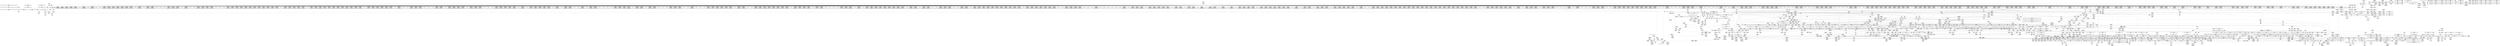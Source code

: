 digraph {
	CE0x5837930 [shape=record,shape=Mrecord,label="{CE0x5837930|current_sid:sid|security/selinux/hooks.c,220|*SummSource*}"]
	CE0x5839ad0 [shape=record,shape=Mrecord,label="{CE0x5839ad0|current_sid:do.body}"]
	CE0x59136f0 [shape=record,shape=Mrecord,label="{CE0x59136f0|cred_sid:tmp4|*LoadInst*|security/selinux/hooks.c,196|*SummSource*}"]
	CE0x5908ff0 [shape=record,shape=Mrecord,label="{CE0x5908ff0|rcu_lock_acquire:tmp6|*SummSink*}"]
	CE0x5932a90 [shape=record,shape=Mrecord,label="{CE0x5932a90|rcu_lock_acquire:tmp6}"]
	CE0x591c970 [shape=record,shape=Mrecord,label="{CE0x591c970|__preempt_count_sub:tmp3|*SummSource*}"]
	CE0x5890fe0 [shape=record,shape=Mrecord,label="{CE0x5890fe0|i32_0|*Constant*}"]
	CE0x5883090 [shape=record,shape=Mrecord,label="{CE0x5883090|rcu_read_lock:tmp11|include/linux/rcupdate.h,882|*SummSink*}"]
	CE0x58b1780 [shape=record,shape=Mrecord,label="{CE0x58b1780|_call_void_lockdep_rcu_suspicious(i8*_getelementptr_inbounds_(_25_x_i8_,_25_x_i8_*_.str3,_i32_0,_i32_0),_i32_208,_i8*_getelementptr_inbounds_(_41_x_i8_,_41_x_i8_*_.str44,_i32_0,_i32_0))_#10,_!dbg_!27732|security/selinux/hooks.c,208|*SummSource*}"]
	CE0x5906120 [shape=record,shape=Mrecord,label="{CE0x5906120|__preempt_count_add:bb|*SummSink*}"]
	CE0x5905fb0 [shape=record,shape=Mrecord,label="{CE0x5905fb0|__preempt_count_sub:sub|./arch/x86/include/asm/preempt.h,77|*SummSource*}"]
	CE0x590e6c0 [shape=record,shape=Mrecord,label="{CE0x590e6c0|rcu_lock_acquire:bb|*SummSource*}"]
	CE0x58ad420 [shape=record,shape=Mrecord,label="{CE0x58ad420|i8_1|*Constant*}"]
	CE0x592ddf0 [shape=record,shape=Mrecord,label="{CE0x592ddf0|_ret_void,_!dbg_!27719|./arch/x86/include/asm/preempt.h,73|*SummSink*}"]
	CE0x58d4030 [shape=record,shape=Mrecord,label="{CE0x58d4030|2472:_%struct.cred*,_:_CRE_5968,5976_|*MultipleSource*|Function::task_sid&Arg::task::|Function::current_has_perm&Arg::tsk::|Function::selinux_task_movememory&Arg::p::|security/selinux/hooks.c,208}"]
	CE0x58b12b0 [shape=record,shape=Mrecord,label="{CE0x58b12b0|task_sid:tmp18|security/selinux/hooks.c,208|*SummSink*}"]
	CE0x58ce5f0 [shape=record,shape=Mrecord,label="{CE0x58ce5f0|2472:_%struct.cred*,_:_CRE_3024,3032_|*MultipleSource*|Function::task_sid&Arg::task::|Function::current_has_perm&Arg::tsk::|Function::selinux_task_movememory&Arg::p::|security/selinux/hooks.c,208}"]
	CE0x5900d20 [shape=record,shape=Mrecord,label="{CE0x5900d20|task_sid:tmp7|security/selinux/hooks.c,208}"]
	CE0x5846b50 [shape=record,shape=Mrecord,label="{CE0x5846b50|i64*_getelementptr_inbounds_(_11_x_i64_,_11_x_i64_*___llvm_gcov_ctr125,_i64_0,_i64_1)|*Constant*|*SummSource*}"]
	CE0x58d6d50 [shape=record,shape=Mrecord,label="{CE0x58d6d50|2472:_%struct.cred*,_:_CRE_6240,6248_|*MultipleSource*|Function::task_sid&Arg::task::|Function::current_has_perm&Arg::tsk::|Function::selinux_task_movememory&Arg::p::|security/selinux/hooks.c,208}"]
	CE0x5900910 [shape=record,shape=Mrecord,label="{CE0x5900910|GLOBAL:__llvm_gcov_ctr126|Global_var:__llvm_gcov_ctr126|*SummSource*}"]
	CE0x58bec90 [shape=record,shape=Mrecord,label="{CE0x58bec90|2472:_%struct.cred*,_:_CRE_2424,2472_|*MultipleSource*|Function::task_sid&Arg::task::|Function::current_has_perm&Arg::tsk::|Function::selinux_task_movememory&Arg::p::|security/selinux/hooks.c,208}"]
	CE0x596dd60 [shape=record,shape=Mrecord,label="{CE0x596dd60|i64*_getelementptr_inbounds_(_4_x_i64_,_4_x_i64_*___llvm_gcov_ctr129,_i64_0,_i64_3)|*Constant*|*SummSource*}"]
	CE0x5862a20 [shape=record,shape=Mrecord,label="{CE0x5862a20|current_sid:tmp20|security/selinux/hooks.c,218|*SummSink*}"]
	CE0x589e5e0 [shape=record,shape=Mrecord,label="{CE0x589e5e0|2472:_%struct.cred*,_:_CRE_104,112_|*MultipleSource*|Function::task_sid&Arg::task::|Function::current_has_perm&Arg::tsk::|Function::selinux_task_movememory&Arg::p::|security/selinux/hooks.c,208}"]
	CE0x598cd70 [shape=record,shape=Mrecord,label="{CE0x598cd70|__preempt_count_sub:tmp3}"]
	CE0x584af30 [shape=record,shape=Mrecord,label="{CE0x584af30|i16_2|*Constant*}"]
	CE0x58e28f0 [shape=record,shape=Mrecord,label="{CE0x58e28f0|2472:_%struct.cred*,_:_CRE_6648,6656_|*MultipleSource*|Function::task_sid&Arg::task::|Function::current_has_perm&Arg::tsk::|Function::selinux_task_movememory&Arg::p::|security/selinux/hooks.c,208}"]
	CE0x590f150 [shape=record,shape=Mrecord,label="{CE0x590f150|__rcu_read_lock:bb|*SummSink*}"]
	CE0x59a7110 [shape=record,shape=Mrecord,label="{CE0x59a7110|__preempt_count_sub:tmp1|*SummSource*}"]
	CE0x585be40 [shape=record,shape=Mrecord,label="{CE0x585be40|current_has_perm:bb|*SummSource*}"]
	CE0x58bfaa0 [shape=record,shape=Mrecord,label="{CE0x58bfaa0|2472:_%struct.cred*,_:_CRE_2512,2520_|*MultipleSource*|Function::task_sid&Arg::task::|Function::current_has_perm&Arg::tsk::|Function::selinux_task_movememory&Arg::p::|security/selinux/hooks.c,208}"]
	CE0x59075d0 [shape=record,shape=Mrecord,label="{CE0x59075d0|GLOBAL:__preempt_count|Global_var:__preempt_count}"]
	CE0x58bbab0 [shape=record,shape=Mrecord,label="{CE0x58bbab0|2472:_%struct.cred*,_:_CRE_2256,2264_|*MultipleSource*|Function::task_sid&Arg::task::|Function::current_has_perm&Arg::tsk::|Function::selinux_task_movememory&Arg::p::|security/selinux/hooks.c,208}"]
	CE0x59026f0 [shape=record,shape=Mrecord,label="{CE0x59026f0|__rcu_read_lock:bb}"]
	CE0x5855580 [shape=record,shape=Mrecord,label="{CE0x5855580|current_sid:tmp11|security/selinux/hooks.c,218|*SummSource*}"]
	CE0x593eca0 [shape=record,shape=Mrecord,label="{CE0x593eca0|rcu_lock_release:entry|*SummSource*}"]
	CE0x593f100 [shape=record,shape=Mrecord,label="{CE0x593f100|rcu_lock_release:map|Function::rcu_lock_release&Arg::map::|*SummSink*}"]
	CE0x58fd0d0 [shape=record,shape=Mrecord,label="{CE0x58fd0d0|task_sid:call7|security/selinux/hooks.c,208|*SummSink*}"]
	CE0x58e7d10 [shape=record,shape=Mrecord,label="{CE0x58e7d10|task_sid:tobool4|security/selinux/hooks.c,208}"]
	CE0x58fbfc0 [shape=record,shape=Mrecord,label="{CE0x58fbfc0|task_sid:tmp27|security/selinux/hooks.c,208}"]
	CE0x5928520 [shape=record,shape=Mrecord,label="{CE0x5928520|_call_void_mcount()_#3|*SummSink*}"]
	CE0x58a73b0 [shape=record,shape=Mrecord,label="{CE0x58a73b0|2472:_%struct.cred*,_:_CRE_160,164_|*MultipleSource*|Function::task_sid&Arg::task::|Function::current_has_perm&Arg::tsk::|Function::selinux_task_movememory&Arg::p::|security/selinux/hooks.c,208}"]
	CE0x5862df0 [shape=record,shape=Mrecord,label="{CE0x5862df0|current_sid:call4|security/selinux/hooks.c,218}"]
	CE0x58f17b0 [shape=record,shape=Mrecord,label="{CE0x58f17b0|rcu_read_unlock:do.end|*SummSource*}"]
	CE0x59909f0 [shape=record,shape=Mrecord,label="{CE0x59909f0|__preempt_count_add:tmp3|*SummSink*}"]
	CE0x583ed40 [shape=record,shape=Mrecord,label="{CE0x583ed40|task_sid:task|Function::task_sid&Arg::task::}"]
	CE0x58ecf60 [shape=record,shape=Mrecord,label="{CE0x58ecf60|i64*_getelementptr_inbounds_(_13_x_i64_,_13_x_i64_*___llvm_gcov_ctr126,_i64_0,_i64_9)|*Constant*}"]
	CE0x5853ab0 [shape=record,shape=Mrecord,label="{CE0x5853ab0|current_sid:tmp2|*SummSource*}"]
	CE0x591f960 [shape=record,shape=Mrecord,label="{CE0x591f960|GLOBAL:lockdep_rcu_suspicious|*Constant*}"]
	CE0x58436f0 [shape=record,shape=Mrecord,label="{CE0x58436f0|_call_void_mcount()_#3}"]
	CE0x58bde50 [shape=record,shape=Mrecord,label="{CE0x58bde50|2472:_%struct.cred*,_:_CRE_2376,2384_|*MultipleSource*|Function::task_sid&Arg::task::|Function::current_has_perm&Arg::tsk::|Function::selinux_task_movememory&Arg::p::|security/selinux/hooks.c,208}"]
	CE0x58f1460 [shape=record,shape=Mrecord,label="{CE0x58f1460|__rcu_read_lock:tmp7|include/linux/rcupdate.h,240|*SummSource*}"]
	CE0x58dc4d0 [shape=record,shape=Mrecord,label="{CE0x58dc4d0|2472:_%struct.cred*,_:_CRE_6350,6351_}"]
	CE0x5853b20 [shape=record,shape=Mrecord,label="{CE0x5853b20|current_sid:tmp2|*SummSink*}"]
	CE0x5967b00 [shape=record,shape=Mrecord,label="{CE0x5967b00|_call_void_asm_sideeffect_,_memory_,_dirflag_,_fpsr_,_flags_()_#3,_!dbg_!27711,_!srcloc_!27714|include/linux/rcupdate.h,244|*SummSource*}"]
	CE0x58c8230 [shape=record,shape=Mrecord,label="{CE0x58c8230|2472:_%struct.cred*,_:_CRE_2904,2905_}"]
	CE0x5856bd0 [shape=record,shape=Mrecord,label="{CE0x5856bd0|_ret_i32_%call2,_!dbg_!27718|security/selinux/hooks.c,1544|*SummSource*}"]
	CE0x58f1330 [shape=record,shape=Mrecord,label="{CE0x58f1330|__rcu_read_lock:tmp7|include/linux/rcupdate.h,240}"]
	CE0x58c27f0 [shape=record,shape=Mrecord,label="{CE0x58c27f0|2472:_%struct.cred*,_:_CRE_2608,2616_|*MultipleSource*|Function::task_sid&Arg::task::|Function::current_has_perm&Arg::tsk::|Function::selinux_task_movememory&Arg::p::|security/selinux/hooks.c,208}"]
	CE0x58cc090 [shape=record,shape=Mrecord,label="{CE0x58cc090|2472:_%struct.cred*,_:_CRE_2955,2956_}"]
	CE0x58ad8c0 [shape=record,shape=Mrecord,label="{CE0x58ad8c0|task_sid:do.body|*SummSource*}"]
	CE0x58e87e0 [shape=record,shape=Mrecord,label="{CE0x58e87e0|task_sid:tobool4|security/selinux/hooks.c,208|*SummSink*}"]
	CE0x597b5c0 [shape=record,shape=Mrecord,label="{CE0x597b5c0|__preempt_count_sub:entry|*SummSource*}"]
	CE0x58cced0 [shape=record,shape=Mrecord,label="{CE0x58cced0|2472:_%struct.cred*,_:_CRE_2967,2968_}"]
	CE0x58daf70 [shape=record,shape=Mrecord,label="{CE0x58daf70|2472:_%struct.cred*,_:_CRE_6332,6333_}"]
	CE0x5926510 [shape=record,shape=Mrecord,label="{CE0x5926510|i64*_getelementptr_inbounds_(_4_x_i64_,_4_x_i64_*___llvm_gcov_ctr130,_i64_0,_i64_1)|*Constant*|*SummSink*}"]
	CE0x58459f0 [shape=record,shape=Mrecord,label="{CE0x58459f0|selinux_task_movememory:tmp|*SummSink*}"]
	CE0x58d4290 [shape=record,shape=Mrecord,label="{CE0x58d4290|2472:_%struct.cred*,_:_CRE_5976,5984_|*MultipleSource*|Function::task_sid&Arg::task::|Function::current_has_perm&Arg::tsk::|Function::selinux_task_movememory&Arg::p::|security/selinux/hooks.c,208}"]
	CE0x58377f0 [shape=record,shape=Mrecord,label="{CE0x58377f0|cred_sid:tmp4|*LoadInst*|security/selinux/hooks.c,196}"]
	CE0x58d3b70 [shape=record,shape=Mrecord,label="{CE0x58d3b70|2472:_%struct.cred*,_:_CRE_5952,5960_|*MultipleSource*|Function::task_sid&Arg::task::|Function::current_has_perm&Arg::tsk::|Function::selinux_task_movememory&Arg::p::|security/selinux/hooks.c,208}"]
	CE0x5845980 [shape=record,shape=Mrecord,label="{CE0x5845980|i64_1|*Constant*|*SummSource*}"]
	CE0x58ecdb0 [shape=record,shape=Mrecord,label="{CE0x58ecdb0|i8*_getelementptr_inbounds_(_41_x_i8_,_41_x_i8_*_.str44,_i32_0,_i32_0)|*Constant*|*SummSink*}"]
	CE0x590e610 [shape=record,shape=Mrecord,label="{CE0x590e610|_call_void___preempt_count_sub(i32_1)_#10,_!dbg_!27715|include/linux/rcupdate.h,244|*SummSink*}"]
	CE0x58f1a40 [shape=record,shape=Mrecord,label="{CE0x58f1a40|rcu_read_unlock:tmp5|include/linux/rcupdate.h,933}"]
	CE0x58e82a0 [shape=record,shape=Mrecord,label="{CE0x58e82a0|task_sid:tobool4|security/selinux/hooks.c,208|*SummSource*}"]
	CE0x59a64a0 [shape=record,shape=Mrecord,label="{CE0x59a64a0|i64*_getelementptr_inbounds_(_4_x_i64_,_4_x_i64_*___llvm_gcov_ctr135,_i64_0,_i64_2)|*Constant*|*SummSink*}"]
	CE0x5841d70 [shape=record,shape=Mrecord,label="{CE0x5841d70|current_has_perm:call|security/selinux/hooks.c,1542|*SummSink*}"]
	CE0x58b5490 [shape=record,shape=Mrecord,label="{CE0x58b5490|2472:_%struct.cred*,_:_CRE_1864,1872_|*MultipleSource*|Function::task_sid&Arg::task::|Function::current_has_perm&Arg::tsk::|Function::selinux_task_movememory&Arg::p::|security/selinux/hooks.c,208}"]
	CE0x59721d0 [shape=record,shape=Mrecord,label="{CE0x59721d0|rcu_lock_release:tmp4|include/linux/rcupdate.h,423}"]
	CE0x58c9110 [shape=record,shape=Mrecord,label="{CE0x58c9110|2472:_%struct.cred*,_:_CRE_2915,2916_}"]
	CE0x593ca50 [shape=record,shape=Mrecord,label="{CE0x593ca50|rcu_read_unlock:tmp20|include/linux/rcupdate.h,933|*SummSink*}"]
	CE0x592eb20 [shape=record,shape=Mrecord,label="{CE0x592eb20|rcu_read_unlock:tmp4|include/linux/rcupdate.h,933|*SummSource*}"]
	CE0x592e5e0 [shape=record,shape=Mrecord,label="{CE0x592e5e0|rcu_lock_acquire:__here|*SummSource*}"]
	CE0x58cfd80 [shape=record,shape=Mrecord,label="{CE0x58cfd80|2472:_%struct.cred*,_:_CRE_3104,3108_|*MultipleSource*|Function::task_sid&Arg::task::|Function::current_has_perm&Arg::tsk::|Function::selinux_task_movememory&Arg::p::|security/selinux/hooks.c,208}"]
	CE0x58d8e30 [shape=record,shape=Mrecord,label="{CE0x58d8e30|2472:_%struct.cred*,_:_CRE_6304,6305_}"]
	CE0x596d560 [shape=record,shape=Mrecord,label="{CE0x596d560|__preempt_count_add:tmp7|./arch/x86/include/asm/preempt.h,73|*SummSink*}"]
	CE0x58dc010 [shape=record,shape=Mrecord,label="{CE0x58dc010|2472:_%struct.cred*,_:_CRE_6346,6347_}"]
	CE0x58cc1c0 [shape=record,shape=Mrecord,label="{CE0x58cc1c0|2472:_%struct.cred*,_:_CRE_2956,2957_}"]
	CE0x5916840 [shape=record,shape=Mrecord,label="{CE0x5916840|i64_1|*Constant*}"]
	CE0x59143d0 [shape=record,shape=Mrecord,label="{CE0x59143d0|__rcu_read_lock:tmp5|include/linux/rcupdate.h,239|*SummSink*}"]
	CE0x58b23b0 [shape=record,shape=Mrecord,label="{CE0x58b23b0|2472:_%struct.cred*,_:_CRE_697,698_}"]
	CE0x5932970 [shape=record,shape=Mrecord,label="{CE0x5932970|i64*_getelementptr_inbounds_(_4_x_i64_,_4_x_i64_*___llvm_gcov_ctr130,_i64_0,_i64_3)|*Constant*|*SummSource*}"]
	CE0x58b48b0 [shape=record,shape=Mrecord,label="{CE0x58b48b0|2472:_%struct.cred*,_:_CRE_1824,1832_|*MultipleSource*|Function::task_sid&Arg::task::|Function::current_has_perm&Arg::tsk::|Function::selinux_task_movememory&Arg::p::|security/selinux/hooks.c,208}"]
	CE0x598ba90 [shape=record,shape=Mrecord,label="{CE0x598ba90|__preempt_count_sub:do.end|*SummSource*}"]
	CE0x5846520 [shape=record,shape=Mrecord,label="{CE0x5846520|GLOBAL:__llvm_gcov_ctr125|Global_var:__llvm_gcov_ctr125|*SummSink*}"]
	CE0x59254c0 [shape=record,shape=Mrecord,label="{CE0x59254c0|rcu_read_unlock:tmp8|include/linux/rcupdate.h,933}"]
	CE0x583f770 [shape=record,shape=Mrecord,label="{CE0x583f770|avc_has_perm:entry}"]
	CE0x592cd70 [shape=record,shape=Mrecord,label="{CE0x592cd70|GLOBAL:lock_acquire|*Constant*|*SummSource*}"]
	CE0x587c110 [shape=record,shape=Mrecord,label="{CE0x587c110|_call_void_lockdep_rcu_suspicious(i8*_getelementptr_inbounds_(_25_x_i8_,_25_x_i8_*_.str3,_i32_0,_i32_0),_i32_218,_i8*_getelementptr_inbounds_(_45_x_i8_,_45_x_i8_*_.str12,_i32_0,_i32_0))_#10,_!dbg_!27727|security/selinux/hooks.c,218|*SummSource*}"]
	CE0x593c490 [shape=record,shape=Mrecord,label="{CE0x593c490|rcu_read_unlock:tmp19|include/linux/rcupdate.h,933|*SummSource*}"]
	CE0x58c03a0 [shape=record,shape=Mrecord,label="{CE0x58c03a0|2472:_%struct.cred*,_:_CRE_2523,2524_}"]
	CE0x58d97b0 [shape=record,shape=Mrecord,label="{CE0x58d97b0|2472:_%struct.cred*,_:_CRE_6312,6313_}"]
	CE0x5840460 [shape=record,shape=Mrecord,label="{CE0x5840460|i64*_getelementptr_inbounds_(_4_x_i64_,_4_x_i64_*___llvm_gcov_ctr130,_i64_0,_i64_3)|*Constant*}"]
	CE0x58c1e70 [shape=record,shape=Mrecord,label="{CE0x58c1e70|2472:_%struct.cred*,_:_CRE_2594,2596_|*MultipleSource*|Function::task_sid&Arg::task::|Function::current_has_perm&Arg::tsk::|Function::selinux_task_movememory&Arg::p::|security/selinux/hooks.c,208}"]
	CE0x5930f50 [shape=record,shape=Mrecord,label="{CE0x5930f50|rcu_lock_acquire:tmp2|*SummSink*}"]
	CE0x585a660 [shape=record,shape=Mrecord,label="{CE0x585a660|current_sid:call4|security/selinux/hooks.c,218|*SummSource*}"]
	CE0x6bcf820 [shape=record,shape=Mrecord,label="{CE0x6bcf820|selinux_task_movememory:tmp1}"]
	CE0x58dc270 [shape=record,shape=Mrecord,label="{CE0x58dc270|2472:_%struct.cred*,_:_CRE_6348,6349_}"]
	CE0x5973560 [shape=record,shape=Mrecord,label="{CE0x5973560|i64*_getelementptr_inbounds_(_4_x_i64_,_4_x_i64_*___llvm_gcov_ctr133,_i64_0,_i64_3)|*Constant*}"]
	CE0x58ae340 [shape=record,shape=Mrecord,label="{CE0x58ae340|2472:_%struct.cred*,_:_CRE_576,584_|*MultipleSource*|Function::task_sid&Arg::task::|Function::current_has_perm&Arg::tsk::|Function::selinux_task_movememory&Arg::p::|security/selinux/hooks.c,208}"]
	CE0x58b3120 [shape=record,shape=Mrecord,label="{CE0x58b3120|2472:_%struct.cred*,_:_CRE_728,732_|*MultipleSource*|Function::task_sid&Arg::task::|Function::current_has_perm&Arg::tsk::|Function::selinux_task_movememory&Arg::p::|security/selinux/hooks.c,208}"]
	CE0x5856660 [shape=record,shape=Mrecord,label="{CE0x5856660|current_sid:tmp5|security/selinux/hooks.c,218}"]
	CE0x58b3aa0 [shape=record,shape=Mrecord,label="{CE0x58b3aa0|2472:_%struct.cred*,_:_CRE_768,772_|*MultipleSource*|Function::task_sid&Arg::task::|Function::current_has_perm&Arg::tsk::|Function::selinux_task_movememory&Arg::p::|security/selinux/hooks.c,208}"]
	CE0x589b920 [shape=record,shape=Mrecord,label="{CE0x589b920|_call_void_mcount()_#3|*SummSource*}"]
	CE0x5964020 [shape=record,shape=Mrecord,label="{CE0x5964020|rcu_lock_release:tmp1}"]
	CE0x5838a80 [shape=record,shape=Mrecord,label="{CE0x5838a80|rcu_read_lock:tmp3|*SummSource*}"]
	CE0x589fa90 [shape=record,shape=Mrecord,label="{CE0x589fa90|GLOBAL:__rcu_read_lock|*Constant*|*SummSource*}"]
	CE0x58827b0 [shape=record,shape=Mrecord,label="{CE0x58827b0|current_sid:tmp23|security/selinux/hooks.c,218|*SummSource*}"]
	CE0x5964090 [shape=record,shape=Mrecord,label="{CE0x5964090|rcu_lock_release:tmp1|*SummSource*}"]
	CE0x5928950 [shape=record,shape=Mrecord,label="{CE0x5928950|__rcu_read_lock:tmp1}"]
	CE0x5900ba0 [shape=record,shape=Mrecord,label="{CE0x5900ba0|task_sid:tmp6|security/selinux/hooks.c,208|*SummSource*}"]
	CE0x58ca1b0 [shape=record,shape=Mrecord,label="{CE0x58ca1b0|2472:_%struct.cred*,_:_CRE_2929,2930_}"]
	CE0x58ca540 [shape=record,shape=Mrecord,label="{CE0x58ca540|2472:_%struct.cred*,_:_CRE_2932,2933_}"]
	CE0x585e390 [shape=record,shape=Mrecord,label="{CE0x585e390|_call_void_mcount()_#3|*SummSink*}"]
	CE0x58acee0 [shape=record,shape=Mrecord,label="{CE0x58acee0|rcu_read_lock:tmp18|include/linux/rcupdate.h,882}"]
	CE0x5936410 [shape=record,shape=Mrecord,label="{CE0x5936410|rcu_read_unlock:tmp8|include/linux/rcupdate.h,933|*SummSink*}"]
	CE0x5899940 [shape=record,shape=Mrecord,label="{CE0x5899940|rcu_read_unlock:land.lhs.true2}"]
	CE0x593bb40 [shape=record,shape=Mrecord,label="{CE0x593bb40|i64*_getelementptr_inbounds_(_11_x_i64_,_11_x_i64_*___llvm_gcov_ctr132,_i64_0,_i64_9)|*Constant*}"]
	CE0x593ed70 [shape=record,shape=Mrecord,label="{CE0x593ed70|rcu_lock_release:entry|*SummSink*}"]
	CE0x584bce0 [shape=record,shape=Mrecord,label="{CE0x584bce0|current_sid:tmp11|security/selinux/hooks.c,218}"]
	CE0x58ae7b0 [shape=record,shape=Mrecord,label="{CE0x58ae7b0|2472:_%struct.cred*,_:_CRE_592,600_|*MultipleSource*|Function::task_sid&Arg::task::|Function::current_has_perm&Arg::tsk::|Function::selinux_task_movememory&Arg::p::|security/selinux/hooks.c,208}"]
	CE0x592d2a0 [shape=record,shape=Mrecord,label="{CE0x592d2a0|rcu_read_unlock:tmp8|include/linux/rcupdate.h,933|*SummSource*}"]
	CE0x58b88d0 [shape=record,shape=Mrecord,label="{CE0x58b88d0|2472:_%struct.cred*,_:_CRE_2044,2048_|*MultipleSource*|Function::task_sid&Arg::task::|Function::current_has_perm&Arg::tsk::|Function::selinux_task_movememory&Arg::p::|security/selinux/hooks.c,208}"]
	CE0x590d9e0 [shape=record,shape=Mrecord,label="{CE0x590d9e0|__preempt_count_add:tmp4|./arch/x86/include/asm/preempt.h,72|*SummSource*}"]
	CE0x593d480 [shape=record,shape=Mrecord,label="{CE0x593d480|i64*_getelementptr_inbounds_(_11_x_i64_,_11_x_i64_*___llvm_gcov_ctr132,_i64_0,_i64_10)|*Constant*|*SummSource*}"]
	CE0x5903ec0 [shape=record,shape=Mrecord,label="{CE0x5903ec0|i64*_getelementptr_inbounds_(_4_x_i64_,_4_x_i64_*___llvm_gcov_ctr134,_i64_0,_i64_2)|*Constant*}"]
	CE0x58a3890 [shape=record,shape=Mrecord,label="{CE0x58a3890|_call_void_rcu_lock_acquire(%struct.lockdep_map*_rcu_lock_map)_#10,_!dbg_!27711|include/linux/rcupdate.h,881|*SummSource*}"]
	CE0x5885f80 [shape=record,shape=Mrecord,label="{CE0x5885f80|task_sid:do.end|*SummSource*}"]
	CE0x5923070 [shape=record,shape=Mrecord,label="{CE0x5923070|cred_sid:bb|*SummSink*}"]
	CE0x585c410 [shape=record,shape=Mrecord,label="{CE0x585c410|current_has_perm:bb}"]
	CE0x5926390 [shape=record,shape=Mrecord,label="{CE0x5926390|i64*_getelementptr_inbounds_(_4_x_i64_,_4_x_i64_*___llvm_gcov_ctr130,_i64_0,_i64_1)|*Constant*}"]
	CE0x58b8b00 [shape=record,shape=Mrecord,label="{CE0x58b8b00|2472:_%struct.cred*,_:_CRE_2048,2052_|*MultipleSource*|Function::task_sid&Arg::task::|Function::current_has_perm&Arg::tsk::|Function::selinux_task_movememory&Arg::p::|security/selinux/hooks.c,208}"]
	CE0x59400f0 [shape=record,shape=Mrecord,label="{CE0x59400f0|__rcu_read_unlock:entry|*SummSink*}"]
	CE0x593a810 [shape=record,shape=Mrecord,label="{CE0x593a810|__preempt_count_add:entry|*SummSink*}"]
	CE0x5869880 [shape=record,shape=Mrecord,label="{CE0x5869880|2472:_%struct.cred*,_:_CRE_460,464_|*MultipleSource*|Function::task_sid&Arg::task::|Function::current_has_perm&Arg::tsk::|Function::selinux_task_movememory&Arg::p::|security/selinux/hooks.c,208}"]
	CE0x597bce0 [shape=record,shape=Mrecord,label="{CE0x597bce0|void_(i32*,_i32,_i32*)*_asm_addl_$1,_%gs:$0_,_*m,ri,*m,_dirflag_,_fpsr_,_flags_}"]
	CE0x59a6870 [shape=record,shape=Mrecord,label="{CE0x59a6870|__preempt_count_add:tmp6|./arch/x86/include/asm/preempt.h,73|*SummSink*}"]
	CE0x583d3e0 [shape=record,shape=Mrecord,label="{CE0x583d3e0|COLLAPSED:_GCMRE___llvm_gcov_ctr136_internal_global_2_x_i64_zeroinitializer:_elem_0:default:}"]
	CE0x58db430 [shape=record,shape=Mrecord,label="{CE0x58db430|2472:_%struct.cred*,_:_CRE_6336,6337_}"]
	CE0x590a520 [shape=record,shape=Mrecord,label="{CE0x590a520|rcu_lock_release:indirectgoto}"]
	CE0x58fe960 [shape=record,shape=Mrecord,label="{CE0x58fe960|rcu_read_unlock:entry}"]
	CE0x58ed220 [shape=record,shape=Mrecord,label="{CE0x58ed220|i64*_getelementptr_inbounds_(_13_x_i64_,_13_x_i64_*___llvm_gcov_ctr126,_i64_0,_i64_9)|*Constant*|*SummSink*}"]
	CE0x583b360 [shape=record,shape=Mrecord,label="{CE0x583b360|i64*_getelementptr_inbounds_(_11_x_i64_,_11_x_i64_*___llvm_gcov_ctr125,_i64_0,_i64_8)|*Constant*|*SummSource*}"]
	CE0x5902610 [shape=record,shape=Mrecord,label="{CE0x5902610|__rcu_read_lock:do.body|*SummSink*}"]
	CE0x58cc2f0 [shape=record,shape=Mrecord,label="{CE0x58cc2f0|2472:_%struct.cred*,_:_CRE_2957,2958_}"]
	CE0x5914260 [shape=record,shape=Mrecord,label="{CE0x5914260|__rcu_read_lock:tmp5|include/linux/rcupdate.h,239|*SummSource*}"]
	CE0x5858150 [shape=record,shape=Mrecord,label="{CE0x5858150|current_has_perm:call|security/selinux/hooks.c,1542}"]
	CE0x583b2f0 [shape=record,shape=Mrecord,label="{CE0x583b2f0|i64*_getelementptr_inbounds_(_11_x_i64_,_11_x_i64_*___llvm_gcov_ctr125,_i64_0,_i64_8)|*Constant*}"]
	CE0x58c8fe0 [shape=record,shape=Mrecord,label="{CE0x58c8fe0|2472:_%struct.cred*,_:_CRE_2914,2915_}"]
	CE0x5866cb0 [shape=record,shape=Mrecord,label="{CE0x5866cb0|i64*_getelementptr_inbounds_(_11_x_i64_,_11_x_i64_*___llvm_gcov_ctr125,_i64_0,_i64_0)|*Constant*}"]
	CE0x58d9680 [shape=record,shape=Mrecord,label="{CE0x58d9680|2472:_%struct.cred*,_:_CRE_6311,6312_}"]
	CE0x5866b70 [shape=record,shape=Mrecord,label="{CE0x5866b70|task_sid:tmp}"]
	CE0x58c3170 [shape=record,shape=Mrecord,label="{CE0x58c3170|2472:_%struct.cred*,_:_CRE_2664,2672_|*MultipleSource*|Function::task_sid&Arg::task::|Function::current_has_perm&Arg::tsk::|Function::selinux_task_movememory&Arg::p::|security/selinux/hooks.c,208}"]
	CE0x58b6070 [shape=record,shape=Mrecord,label="{CE0x58b6070|2472:_%struct.cred*,_:_CRE_1904,1912_|*MultipleSource*|Function::task_sid&Arg::task::|Function::current_has_perm&Arg::tsk::|Function::selinux_task_movememory&Arg::p::|security/selinux/hooks.c,208}"]
	CE0x58d7e20 [shape=record,shape=Mrecord,label="{CE0x58d7e20|2472:_%struct.cred*,_:_CRE_6290,6291_}"]
	CE0x5900120 [shape=record,shape=Mrecord,label="{CE0x5900120|task_sid:tmp5|security/selinux/hooks.c,208}"]
	CE0x5930660 [shape=record,shape=Mrecord,label="{CE0x5930660|__preempt_count_add:val|Function::__preempt_count_add&Arg::val::}"]
	CE0x5849d60 [shape=record,shape=Mrecord,label="{CE0x5849d60|2472:_%struct.cred*,_:_CRE_690,691_}"]
	CE0x58dbb50 [shape=record,shape=Mrecord,label="{CE0x58dbb50|2472:_%struct.cred*,_:_CRE_6342,6343_}"]
	CE0x58b7370 [shape=record,shape=Mrecord,label="{CE0x58b7370|2472:_%struct.cred*,_:_CRE_1968,1976_|*MultipleSource*|Function::task_sid&Arg::task::|Function::current_has_perm&Arg::tsk::|Function::selinux_task_movememory&Arg::p::|security/selinux/hooks.c,208}"]
	CE0x58c7880 [shape=record,shape=Mrecord,label="{CE0x58c7880|2472:_%struct.cred*,_:_CRE_2880,2884_|*MultipleSource*|Function::task_sid&Arg::task::|Function::current_has_perm&Arg::tsk::|Function::selinux_task_movememory&Arg::p::|security/selinux/hooks.c,208}"]
	CE0x58fe550 [shape=record,shape=Mrecord,label="{CE0x58fe550|_call_void_rcu_read_unlock()_#10,_!dbg_!27748|security/selinux/hooks.c,209}"]
	CE0x590d970 [shape=record,shape=Mrecord,label="{CE0x590d970|__preempt_count_add:tmp4|./arch/x86/include/asm/preempt.h,72}"]
	CE0x583c520 [shape=record,shape=Mrecord,label="{CE0x583c520|_ret_i32_%retval.0,_!dbg_!27728|security/selinux/avc.c,775|*SummSource*}"]
	CE0x592bf50 [shape=record,shape=Mrecord,label="{CE0x592bf50|i64*_getelementptr_inbounds_(_4_x_i64_,_4_x_i64_*___llvm_gcov_ctr130,_i64_0,_i64_2)|*Constant*}"]
	CE0x58aee10 [shape=record,shape=Mrecord,label="{CE0x58aee10|2472:_%struct.cred*,_:_CRE_616,624_|*MultipleSource*|Function::task_sid&Arg::task::|Function::current_has_perm&Arg::tsk::|Function::selinux_task_movememory&Arg::p::|security/selinux/hooks.c,208}"]
	CE0x58a1250 [shape=record,shape=Mrecord,label="{CE0x58a1250|_ret_void,_!dbg_!27717|include/linux/rcupdate.h,240|*SummSource*}"]
	CE0x5925860 [shape=record,shape=Mrecord,label="{CE0x5925860|rcu_lock_acquire:indirectgoto}"]
	CE0x5915030 [shape=record,shape=Mrecord,label="{CE0x5915030|i64_7|*Constant*}"]
	CE0x58328b0 [shape=record,shape=Mrecord,label="{CE0x58328b0|current_sid:tmp7|security/selinux/hooks.c,218|*SummSink*}"]
	CE0x58bcb20 [shape=record,shape=Mrecord,label="{CE0x58bcb20|2472:_%struct.cred*,_:_CRE_2312,2320_|*MultipleSource*|Function::task_sid&Arg::task::|Function::current_has_perm&Arg::tsk::|Function::selinux_task_movememory&Arg::p::|security/selinux/hooks.c,208}"]
	CE0x5913c60 [shape=record,shape=Mrecord,label="{CE0x5913c60|rcu_read_unlock:if.then|*SummSource*}"]
	CE0x58cd850 [shape=record,shape=Mrecord,label="{CE0x58cd850|2472:_%struct.cred*,_:_CRE_2975,2976_}"]
	CE0x597bb80 [shape=record,shape=Mrecord,label="{CE0x597bb80|_call_void_asm_addl_$1,_%gs:$0_,_*m,ri,*m,_dirflag_,_fpsr_,_flags_(i32*___preempt_count,_i32_%val,_i32*___preempt_count)_#3,_!dbg_!27714,_!srcloc_!27717|./arch/x86/include/asm/preempt.h,72|*SummSink*}"]
	CE0x592d9c0 [shape=record,shape=Mrecord,label="{CE0x592d9c0|_call_void_mcount()_#3}"]
	CE0x589df10 [shape=record,shape=Mrecord,label="{CE0x589df10|i64*_getelementptr_inbounds_(_13_x_i64_,_13_x_i64_*___llvm_gcov_ctr126,_i64_0,_i64_1)|*Constant*|*SummSink*}"]
	CE0x596a3a0 [shape=record,shape=Mrecord,label="{CE0x596a3a0|__preempt_count_sub:do.end|*SummSink*}"]
	CE0x5963fb0 [shape=record,shape=Mrecord,label="{CE0x5963fb0|i64_1|*Constant*}"]
	CE0x59122e0 [shape=record,shape=Mrecord,label="{CE0x59122e0|rcu_read_lock:tmp|*SummSource*}"]
	CE0x58457d0 [shape=record,shape=Mrecord,label="{CE0x58457d0|i32_512|*Constant*}"]
	CE0x593e340 [shape=record,shape=Mrecord,label="{CE0x593e340|_call_void_rcu_lock_release(%struct.lockdep_map*_rcu_lock_map)_#10,_!dbg_!27733|include/linux/rcupdate.h,935|*SummSink*}"]
	CE0x58a61b0 [shape=record,shape=Mrecord,label="{CE0x58a61b0|task_sid:land.lhs.true2|*SummSource*}"]
	CE0x5926c80 [shape=record,shape=Mrecord,label="{CE0x5926c80|rcu_read_unlock:call3|include/linux/rcupdate.h,933|*SummSource*}"]
	CE0x58cb970 [shape=record,shape=Mrecord,label="{CE0x58cb970|2472:_%struct.cred*,_:_CRE_2949,2950_}"]
	CE0x5899ad0 [shape=record,shape=Mrecord,label="{CE0x5899ad0|rcu_read_unlock:land.lhs.true2|*SummSource*}"]
	CE0x59251e0 [shape=record,shape=Mrecord,label="{CE0x59251e0|rcu_read_unlock:if.end|*SummSource*}"]
	CE0x597be40 [shape=record,shape=Mrecord,label="{CE0x597be40|__rcu_read_unlock:tmp3}"]
	CE0x58da390 [shape=record,shape=Mrecord,label="{CE0x58da390|2472:_%struct.cred*,_:_CRE_6322,6323_}"]
	CE0x597ae50 [shape=record,shape=Mrecord,label="{CE0x597ae50|_call_void_mcount()_#3|*SummSink*}"]
	CE0x58d8710 [shape=record,shape=Mrecord,label="{CE0x58d8710|2472:_%struct.cred*,_:_CRE_6298,6299_}"]
	CE0x586ba00 [shape=record,shape=Mrecord,label="{CE0x586ba00|current_sid:tmp13|security/selinux/hooks.c,218|*SummSink*}"]
	CE0x58b4d40 [shape=record,shape=Mrecord,label="{CE0x58b4d40|2472:_%struct.cred*,_:_CRE_1840,1844_|*MultipleSource*|Function::task_sid&Arg::task::|Function::current_has_perm&Arg::tsk::|Function::selinux_task_movememory&Arg::p::|security/selinux/hooks.c,208}"]
	CE0x593f040 [shape=record,shape=Mrecord,label="{CE0x593f040|rcu_lock_release:map|Function::rcu_lock_release&Arg::map::|*SummSource*}"]
	CE0x589ecf0 [shape=record,shape=Mrecord,label="{CE0x589ecf0|task_sid:tmp1|*SummSource*}"]
	CE0x58af260 [shape=record,shape=Mrecord,label="{CE0x58af260|2472:_%struct.cred*,_:_CRE_632,640_|*MultipleSource*|Function::task_sid&Arg::task::|Function::current_has_perm&Arg::tsk::|Function::selinux_task_movememory&Arg::p::|security/selinux/hooks.c,208}"]
	CE0x58cb710 [shape=record,shape=Mrecord,label="{CE0x58cb710|2472:_%struct.cred*,_:_CRE_2947,2948_}"]
	CE0x587fe10 [shape=record,shape=Mrecord,label="{CE0x587fe10|rcu_read_lock:tmp10|include/linux/rcupdate.h,882|*SummSink*}"]
	CE0x58db560 [shape=record,shape=Mrecord,label="{CE0x58db560|2472:_%struct.cred*,_:_CRE_6337,6338_}"]
	CE0x58e6140 [shape=record,shape=Mrecord,label="{CE0x58e6140|2472:_%struct.cred*,_:_CRE_10632,10640_|*MultipleSource*|Function::task_sid&Arg::task::|Function::current_has_perm&Arg::tsk::|Function::selinux_task_movememory&Arg::p::|security/selinux/hooks.c,208}"]
	CE0x58e9de0 [shape=record,shape=Mrecord,label="{CE0x58e9de0|i64*_getelementptr_inbounds_(_13_x_i64_,_13_x_i64_*___llvm_gcov_ctr126,_i64_0,_i64_8)|*Constant*}"]
	CE0x59776c0 [shape=record,shape=Mrecord,label="{CE0x59776c0|__preempt_count_add:tmp1|*SummSource*}"]
	CE0x5866be0 [shape=record,shape=Mrecord,label="{CE0x5866be0|COLLAPSED:_GCMRE___llvm_gcov_ctr126_internal_global_13_x_i64_zeroinitializer:_elem_0:default:}"]
	CE0x5974310 [shape=record,shape=Mrecord,label="{CE0x5974310|__rcu_read_lock:tmp4|include/linux/rcupdate.h,239|*SummSink*}"]
	CE0x58e5780 [shape=record,shape=Mrecord,label="{CE0x58e5780|2472:_%struct.cred*,_:_CRE_10608,10609_|*MultipleSource*|Function::task_sid&Arg::task::|Function::current_has_perm&Arg::tsk::|Function::selinux_task_movememory&Arg::p::|security/selinux/hooks.c,208}"]
	CE0x58e5030 [shape=record,shape=Mrecord,label="{CE0x58e5030|2472:_%struct.cred*,_:_CRE_10592,10600_|*MultipleSource*|Function::task_sid&Arg::task::|Function::current_has_perm&Arg::tsk::|Function::selinux_task_movememory&Arg::p::|security/selinux/hooks.c,208}"]
	CE0x5915740 [shape=record,shape=Mrecord,label="{CE0x5915740|rcu_read_unlock:tmp13|include/linux/rcupdate.h,933|*SummSink*}"]
	CE0x596db90 [shape=record,shape=Mrecord,label="{CE0x596db90|i64*_getelementptr_inbounds_(_4_x_i64_,_4_x_i64_*___llvm_gcov_ctr129,_i64_0,_i64_3)|*Constant*}"]
	CE0x58a7190 [shape=record,shape=Mrecord,label="{CE0x58a7190|2472:_%struct.cred*,_:_CRE_152,160_|*MultipleSource*|Function::task_sid&Arg::task::|Function::current_has_perm&Arg::tsk::|Function::selinux_task_movememory&Arg::p::|security/selinux/hooks.c,208}"]
	CE0x58c44a0 [shape=record,shape=Mrecord,label="{CE0x58c44a0|2472:_%struct.cred*,_:_CRE_2720,2724_|*MultipleSource*|Function::task_sid&Arg::task::|Function::current_has_perm&Arg::tsk::|Function::selinux_task_movememory&Arg::p::|security/selinux/hooks.c,208}"]
	CE0x5898100 [shape=record,shape=Mrecord,label="{CE0x5898100|__preempt_count_sub:bb}"]
	CE0x59a6800 [shape=record,shape=Mrecord,label="{CE0x59a6800|__preempt_count_add:tmp6|./arch/x86/include/asm/preempt.h,73|*SummSource*}"]
	CE0x5847240 [shape=record,shape=Mrecord,label="{CE0x5847240|0:_i8,_:_GCMR_current_sid.__warned_internal_global_i8_0,_section_.data.unlikely_,_align_1:_elem_0:default:}"]
	CE0x58656d0 [shape=record,shape=Mrecord,label="{CE0x58656d0|2472:_%struct.cred*,_:_CRE_312,320_|*MultipleSource*|Function::task_sid&Arg::task::|Function::current_has_perm&Arg::tsk::|Function::selinux_task_movememory&Arg::p::|security/selinux/hooks.c,208}"]
	CE0x58c7d70 [shape=record,shape=Mrecord,label="{CE0x58c7d70|2472:_%struct.cred*,_:_CRE_2896,2900_|*MultipleSource*|Function::task_sid&Arg::task::|Function::current_has_perm&Arg::tsk::|Function::selinux_task_movememory&Arg::p::|security/selinux/hooks.c,208}"]
	CE0x5866fd0 [shape=record,shape=Mrecord,label="{CE0x5866fd0|i64*_getelementptr_inbounds_(_11_x_i64_,_11_x_i64_*___llvm_gcov_ctr125,_i64_0,_i64_0)|*Constant*|*SummSink*}"]
	CE0x58478b0 [shape=record,shape=Mrecord,label="{CE0x58478b0|current_sid:land.lhs.true2|*SummSink*}"]
	CE0x59b4e20 [shape=record,shape=Mrecord,label="{CE0x59b4e20|__preempt_count_sub:tmp1}"]
	CE0x589fdc0 [shape=record,shape=Mrecord,label="{CE0x589fdc0|2472:_%struct.cred*,_:_CRE_200,208_|*MultipleSource*|Function::task_sid&Arg::task::|Function::current_has_perm&Arg::tsk::|Function::selinux_task_movememory&Arg::p::|security/selinux/hooks.c,208}"]
	CE0x5847bc0 [shape=record,shape=Mrecord,label="{CE0x5847bc0|i64*_getelementptr_inbounds_(_2_x_i64_,_2_x_i64_*___llvm_gcov_ctr289,_i64_0,_i64_1)|*Constant*|*SummSink*}"]
	CE0x58e59f0 [shape=record,shape=Mrecord,label="{CE0x58e59f0|2472:_%struct.cred*,_:_CRE_10616,10624_|*MultipleSource*|Function::task_sid&Arg::task::|Function::current_has_perm&Arg::tsk::|Function::selinux_task_movememory&Arg::p::|security/selinux/hooks.c,208}"]
	CE0x58567d0 [shape=record,shape=Mrecord,label="{CE0x58567d0|current_sid:tmp5|security/selinux/hooks.c,218|*SummSink*}"]
	CE0x5892680 [shape=record,shape=Mrecord,label="{CE0x5892680|get_current:tmp3|*SummSink*}"]
	CE0x590b8e0 [shape=record,shape=Mrecord,label="{CE0x590b8e0|_call_void_mcount()_#3}"]
	CE0x59299d0 [shape=record,shape=Mrecord,label="{CE0x59299d0|__rcu_read_lock:tmp6|include/linux/rcupdate.h,240|*SummSink*}"]
	CE0x58c3fe0 [shape=record,shape=Mrecord,label="{CE0x58c3fe0|2472:_%struct.cred*,_:_CRE_2704,2712_|*MultipleSource*|Function::task_sid&Arg::task::|Function::current_has_perm&Arg::tsk::|Function::selinux_task_movememory&Arg::p::|security/selinux/hooks.c,208}"]
	CE0x5849b00 [shape=record,shape=Mrecord,label="{CE0x5849b00|2472:_%struct.cred*,_:_CRE_689,690_}"]
	CE0x58fdbd0 [shape=record,shape=Mrecord,label="{CE0x58fdbd0|cred_sid:cred|Function::cred_sid&Arg::cred::|*SummSource*}"]
	CE0x589aa80 [shape=record,shape=Mrecord,label="{CE0x589aa80|rcu_read_lock:tmp4|include/linux/rcupdate.h,882|*SummSink*}"]
	CE0x5869e70 [shape=record,shape=Mrecord,label="{CE0x5869e70|i64*_getelementptr_inbounds_(_11_x_i64_,_11_x_i64_*___llvm_gcov_ctr127,_i64_0,_i64_1)|*Constant*|*SummSink*}"]
	CE0x584bfc0 [shape=record,shape=Mrecord,label="{CE0x584bfc0|i64*_getelementptr_inbounds_(_2_x_i64_,_2_x_i64_*___llvm_gcov_ctr136,_i64_0,_i64_0)|*Constant*|*SummSource*}"]
	CE0x58ae560 [shape=record,shape=Mrecord,label="{CE0x58ae560|2472:_%struct.cred*,_:_CRE_584,592_|*MultipleSource*|Function::task_sid&Arg::task::|Function::current_has_perm&Arg::tsk::|Function::selinux_task_movememory&Arg::p::|security/selinux/hooks.c,208}"]
	CE0x58556e0 [shape=record,shape=Mrecord,label="{CE0x58556e0|current_sid:tmp11|security/selinux/hooks.c,218|*SummSink*}"]
	CE0x58c1720 [shape=record,shape=Mrecord,label="{CE0x58c1720|2472:_%struct.cred*,_:_CRE_2576,2584_|*MultipleSource*|Function::task_sid&Arg::task::|Function::current_has_perm&Arg::tsk::|Function::selinux_task_movememory&Arg::p::|security/selinux/hooks.c,208}"]
	CE0x58a48b0 [shape=record,shape=Mrecord,label="{CE0x58a48b0|i64*_getelementptr_inbounds_(_13_x_i64_,_13_x_i64_*___llvm_gcov_ctr126,_i64_0,_i64_0)|*Constant*|*SummSource*}"]
	CE0x586bbc0 [shape=record,shape=Mrecord,label="{CE0x586bbc0|current_sid:tmp14|security/selinux/hooks.c,218|*SummSink*}"]
	CE0x5935450 [shape=record,shape=Mrecord,label="{CE0x5935450|rcu_read_unlock:bb}"]
	CE0x58cffe0 [shape=record,shape=Mrecord,label="{CE0x58cffe0|2472:_%struct.cred*,_:_CRE_3108,3112_|*MultipleSource*|Function::task_sid&Arg::task::|Function::current_has_perm&Arg::tsk::|Function::selinux_task_movememory&Arg::p::|security/selinux/hooks.c,208}"]
	CE0x58b8d60 [shape=record,shape=Mrecord,label="{CE0x58b8d60|2472:_%struct.cred*,_:_CRE_2052,2056_|*MultipleSource*|Function::task_sid&Arg::task::|Function::current_has_perm&Arg::tsk::|Function::selinux_task_movememory&Arg::p::|security/selinux/hooks.c,208}"]
	CE0x5966e50 [shape=record,shape=Mrecord,label="{CE0x5966e50|i64*_getelementptr_inbounds_(_4_x_i64_,_4_x_i64_*___llvm_gcov_ctr134,_i64_0,_i64_3)|*Constant*|*SummSource*}"]
	CE0x5931260 [shape=record,shape=Mrecord,label="{CE0x5931260|rcu_read_unlock:tmp}"]
	CE0x5866290 [shape=record,shape=Mrecord,label="{CE0x5866290|2472:_%struct.cred*,_:_CRE_272,280_|*MultipleSource*|Function::task_sid&Arg::task::|Function::current_has_perm&Arg::tsk::|Function::selinux_task_movememory&Arg::p::|security/selinux/hooks.c,208}"]
	CE0x587fce0 [shape=record,shape=Mrecord,label="{CE0x587fce0|rcu_read_lock:tmp10|include/linux/rcupdate.h,882|*SummSource*}"]
	CE0x58dcf80 [shape=record,shape=Mrecord,label="{CE0x58dcf80|2472:_%struct.cred*,_:_CRE_6359,6360_}"]
	CE0x58a0890 [shape=record,shape=Mrecord,label="{CE0x58a0890|GLOBAL:__llvm_gcov_ctr127|Global_var:__llvm_gcov_ctr127|*SummSource*}"]
	CE0x590b210 [shape=record,shape=Mrecord,label="{CE0x590b210|i64*_getelementptr_inbounds_(_4_x_i64_,_4_x_i64_*___llvm_gcov_ctr129,_i64_0,_i64_1)|*Constant*|*SummSource*}"]
	CE0x58eccf0 [shape=record,shape=Mrecord,label="{CE0x58eccf0|i8*_getelementptr_inbounds_(_41_x_i8_,_41_x_i8_*_.str44,_i32_0,_i32_0)|*Constant*}"]
	CE0x58a4560 [shape=record,shape=Mrecord,label="{CE0x58a4560|task_sid:land.lhs.true}"]
	CE0x5990f00 [shape=record,shape=Mrecord,label="{CE0x5990f00|__preempt_count_add:do.end}"]
	CE0x5965800 [shape=record,shape=Mrecord,label="{CE0x5965800|__rcu_read_unlock:tmp1|*SummSource*}"]
	CE0x58ef8b0 [shape=record,shape=Mrecord,label="{CE0x58ef8b0|__rcu_read_lock:tmp1|*SummSink*}"]
	CE0x58322b0 [shape=record,shape=Mrecord,label="{CE0x58322b0|2472:_%struct.cred*,_:_CRE_216,224_|*MultipleSource*|Function::task_sid&Arg::task::|Function::current_has_perm&Arg::tsk::|Function::selinux_task_movememory&Arg::p::|security/selinux/hooks.c,208}"]
	CE0x58a01d0 [shape=record,shape=Mrecord,label="{CE0x58a01d0|i64*_getelementptr_inbounds_(_4_x_i64_,_4_x_i64_*___llvm_gcov_ctr128,_i64_0,_i64_1)|*Constant*|*SummSink*}"]
	CE0x5852360 [shape=record,shape=Mrecord,label="{CE0x5852360|current_sid:if.then}"]
	CE0x5857b90 [shape=record,shape=Mrecord,label="{CE0x5857b90|current_has_perm:tmp3|*SummSource*}"]
	CE0x5898d00 [shape=record,shape=Mrecord,label="{CE0x5898d00|_call_void_asm_addl_$1,_%gs:$0_,_*m,ri,*m,_dirflag_,_fpsr_,_flags_(i32*___preempt_count,_i32_%sub,_i32*___preempt_count)_#3,_!dbg_!27717,_!srcloc_!27718|./arch/x86/include/asm/preempt.h,77|*SummSource*}"]
	CE0x58b3380 [shape=record,shape=Mrecord,label="{CE0x58b3380|2472:_%struct.cred*,_:_CRE_736,744_|*MultipleSource*|Function::task_sid&Arg::task::|Function::current_has_perm&Arg::tsk::|Function::selinux_task_movememory&Arg::p::|security/selinux/hooks.c,208}"]
	CE0x5856860 [shape=record,shape=Mrecord,label="{CE0x5856860|selinux_task_movememory:entry|*SummSource*}"]
	CE0x58e3bc0 [shape=record,shape=Mrecord,label="{CE0x58e3bc0|2472:_%struct.cred*,_:_CRE_10536,10544_|*MultipleSource*|Function::task_sid&Arg::task::|Function::current_has_perm&Arg::tsk::|Function::selinux_task_movememory&Arg::p::|security/selinux/hooks.c,208}"]
	CE0x5868b20 [shape=record,shape=Mrecord,label="{CE0x5868b20|current_sid:tmp16|security/selinux/hooks.c,218}"]
	CE0x592f5e0 [shape=record,shape=Mrecord,label="{CE0x592f5e0|rcu_lock_release:tmp2|*SummSink*}"]
	CE0x5966cd0 [shape=record,shape=Mrecord,label="{CE0x5966cd0|i64*_getelementptr_inbounds_(_4_x_i64_,_4_x_i64_*___llvm_gcov_ctr134,_i64_0,_i64_3)|*Constant*}"]
	CE0x5914a80 [shape=record,shape=Mrecord,label="{CE0x5914a80|__rcu_read_lock:tmp3}"]
	CE0x58ea490 [shape=record,shape=Mrecord,label="{CE0x58ea490|i64*_getelementptr_inbounds_(_13_x_i64_,_13_x_i64_*___llvm_gcov_ctr126,_i64_0,_i64_10)|*Constant*}"]
	CE0x58e2db0 [shape=record,shape=Mrecord,label="{CE0x58e2db0|2472:_%struct.cred*,_:_CRE_6660,6664_|*MultipleSource*|Function::task_sid&Arg::task::|Function::current_has_perm&Arg::tsk::|Function::selinux_task_movememory&Arg::p::|security/selinux/hooks.c,208}"]
	CE0x591fb10 [shape=record,shape=Mrecord,label="{CE0x591fb10|i32_883|*Constant*}"]
	CE0x584f1c0 [shape=record,shape=Mrecord,label="{CE0x584f1c0|_ret_%struct.task_struct*_%tmp4,_!dbg_!27714|./arch/x86/include/asm/current.h,14|*SummSource*}"]
	CE0x58baed0 [shape=record,shape=Mrecord,label="{CE0x58baed0|2472:_%struct.cred*,_:_CRE_2152,2160_|*MultipleSource*|Function::task_sid&Arg::task::|Function::current_has_perm&Arg::tsk::|Function::selinux_task_movememory&Arg::p::|security/selinux/hooks.c,208}"]
	CE0x5937870 [shape=record,shape=Mrecord,label="{CE0x5937870|__rcu_read_unlock:tmp5|include/linux/rcupdate.h,244}"]
	CE0x583eae0 [shape=record,shape=Mrecord,label="{CE0x583eae0|task_sid:entry|*SummSource*}"]
	CE0x596df60 [shape=record,shape=Mrecord,label="{CE0x596df60|_call_void_mcount()_#3|*SummSink*}"]
	CE0x5912d00 [shape=record,shape=Mrecord,label="{CE0x5912d00|GLOBAL:rcu_lock_acquire|*Constant*|*SummSink*}"]
	CE0x589cd40 [shape=record,shape=Mrecord,label="{CE0x589cd40|_call_void_mcount()_#3}"]
	CE0x58fc3f0 [shape=record,shape=Mrecord,label="{CE0x58fc3f0|i64*_getelementptr_inbounds_(_13_x_i64_,_13_x_i64_*___llvm_gcov_ctr126,_i64_0,_i64_12)|*Constant*|*SummSink*}"]
	CE0x5895170 [shape=record,shape=Mrecord,label="{CE0x5895170|rcu_read_lock:tobool1|include/linux/rcupdate.h,882|*SummSink*}"]
	CE0x58534c0 [shape=record,shape=Mrecord,label="{CE0x58534c0|_call_void_mcount()_#3|*SummSource*}"]
	CE0x583f000 [shape=record,shape=Mrecord,label="{CE0x583f000|task_sid:task|Function::task_sid&Arg::task::|*SummSink*}"]
	CE0x6bcf890 [shape=record,shape=Mrecord,label="{CE0x6bcf890|selinux_task_movememory:tmp1|*SummSink*}"]
	CE0x58642e0 [shape=record,shape=Mrecord,label="{CE0x58642e0|_call_void_mcount()_#3}"]
	CE0x58682a0 [shape=record,shape=Mrecord,label="{CE0x58682a0|GLOBAL:rcu_read_lock.__warned|Global_var:rcu_read_lock.__warned}"]
	CE0x589a3c0 [shape=record,shape=Mrecord,label="{CE0x589a3c0|rcu_read_lock:call|include/linux/rcupdate.h,882|*SummSource*}"]
	CE0x591b920 [shape=record,shape=Mrecord,label="{CE0x591b920|__preempt_count_sub:tmp2}"]
	CE0x5866940 [shape=record,shape=Mrecord,label="{CE0x5866940|i64*_getelementptr_inbounds_(_13_x_i64_,_13_x_i64_*___llvm_gcov_ctr126,_i64_0,_i64_0)|*Constant*|*SummSink*}"]
	CE0x58eff20 [shape=record,shape=Mrecord,label="{CE0x58eff20|GLOBAL:__llvm_gcov_ctr132|Global_var:__llvm_gcov_ctr132|*SummSource*}"]
	CE0x598b2c0 [shape=record,shape=Mrecord,label="{CE0x598b2c0|i64*_getelementptr_inbounds_(_4_x_i64_,_4_x_i64_*___llvm_gcov_ctr134,_i64_0,_i64_2)|*Constant*|*SummSource*}"]
	CE0x58424e0 [shape=record,shape=Mrecord,label="{CE0x58424e0|current_sid:entry|*SummSource*}"]
	CE0x58ebe40 [shape=record,shape=Mrecord,label="{CE0x58ebe40|task_sid:tmp25|security/selinux/hooks.c,208|*SummSource*}"]
	CE0x58cb4b0 [shape=record,shape=Mrecord,label="{CE0x58cb4b0|2472:_%struct.cred*,_:_CRE_2945,2946_}"]
	CE0x585f4d0 [shape=record,shape=Mrecord,label="{CE0x585f4d0|i64_5|*Constant*}"]
	CE0x593f7f0 [shape=record,shape=Mrecord,label="{CE0x593f7f0|_call_void___rcu_read_unlock()_#10,_!dbg_!27734|include/linux/rcupdate.h,937}"]
	CE0x5975950 [shape=record,shape=Mrecord,label="{CE0x5975950|__rcu_read_unlock:tmp|*SummSink*}"]
	CE0x58af980 [shape=record,shape=Mrecord,label="{CE0x58af980|2472:_%struct.cred*,_:_CRE_648,652_|*MultipleSource*|Function::task_sid&Arg::task::|Function::current_has_perm&Arg::tsk::|Function::selinux_task_movememory&Arg::p::|security/selinux/hooks.c,208}"]
	CE0x5915180 [shape=record,shape=Mrecord,label="{CE0x5915180|rcu_read_unlock:tmp13|include/linux/rcupdate.h,933}"]
	CE0x5882e60 [shape=record,shape=Mrecord,label="{CE0x5882e60|i32_1|*Constant*|*SummSink*}"]
	CE0x5847840 [shape=record,shape=Mrecord,label="{CE0x5847840|current_sid:land.lhs.true2|*SummSource*}"]
	CE0x593e210 [shape=record,shape=Mrecord,label="{CE0x593e210|_call_void_rcu_lock_release(%struct.lockdep_map*_rcu_lock_map)_#10,_!dbg_!27733|include/linux/rcupdate.h,935|*SummSource*}"]
	CE0x5831ed0 [shape=record,shape=Mrecord,label="{CE0x5831ed0|i32_0|*Constant*}"]
	CE0x58ea090 [shape=record,shape=Mrecord,label="{CE0x58ea090|task_sid:tmp21|security/selinux/hooks.c,208|*SummSink*}"]
	CE0x583f330 [shape=record,shape=Mrecord,label="{CE0x583f330|current_has_perm:call2|security/selinux/hooks.c,1544}"]
	CE0x5914090 [shape=record,shape=Mrecord,label="{CE0x5914090|_ret_void,_!dbg_!27717|include/linux/rcupdate.h,419|*SummSource*}"]
	CE0x58e0780 [shape=record,shape=Mrecord,label="{CE0x58e0780|2472:_%struct.cred*,_:_CRE_6536,6544_|*MultipleSource*|Function::task_sid&Arg::task::|Function::current_has_perm&Arg::tsk::|Function::selinux_task_movememory&Arg::p::|security/selinux/hooks.c,208}"]
	CE0x5861ac0 [shape=record,shape=Mrecord,label="{CE0x5861ac0|current_sid:tmp|*SummSource*}"]
	CE0x5882ce0 [shape=record,shape=Mrecord,label="{CE0x5882ce0|i32_1|*Constant*|*SummSource*}"]
	CE0x592a700 [shape=record,shape=Mrecord,label="{CE0x592a700|_call_void_mcount()_#3|*SummSink*}"]
	CE0x5867cc0 [shape=record,shape=Mrecord,label="{CE0x5867cc0|GLOBAL:lockdep_rcu_suspicious|*Constant*|*SummSink*}"]
	CE0x58c73c0 [shape=record,shape=Mrecord,label="{CE0x58c73c0|2472:_%struct.cred*,_:_CRE_2872,2876_|*MultipleSource*|Function::task_sid&Arg::task::|Function::current_has_perm&Arg::tsk::|Function::selinux_task_movememory&Arg::p::|security/selinux/hooks.c,208}"]
	CE0x58e8f10 [shape=record,shape=Mrecord,label="{CE0x58e8f10|i64_7|*Constant*}"]
	CE0x58a3320 [shape=record,shape=Mrecord,label="{CE0x58a3320|get_current:tmp2|*SummSink*}"]
	CE0x58e9060 [shape=record,shape=Mrecord,label="{CE0x58e9060|i64_7|*Constant*|*SummSink*}"]
	CE0x5913220 [shape=record,shape=Mrecord,label="{CE0x5913220|i64*_getelementptr_inbounds_(_11_x_i64_,_11_x_i64_*___llvm_gcov_ctr132,_i64_0,_i64_1)|*Constant*}"]
	CE0x58407a0 [shape=record,shape=Mrecord,label="{CE0x58407a0|i32_2|*Constant*|*SummSink*}"]
	CE0x593c6f0 [shape=record,shape=Mrecord,label="{CE0x593c6f0|rcu_read_unlock:tmp20|include/linux/rcupdate.h,933}"]
	CE0x5930110 [shape=record,shape=Mrecord,label="{CE0x5930110|i64*_getelementptr_inbounds_(_11_x_i64_,_11_x_i64_*___llvm_gcov_ctr132,_i64_0,_i64_0)|*Constant*}"]
	CE0x58e5c60 [shape=record,shape=Mrecord,label="{CE0x58e5c60|2472:_%struct.cred*,_:_CRE_10624,10628_|*MultipleSource*|Function::task_sid&Arg::task::|Function::current_has_perm&Arg::tsk::|Function::selinux_task_movememory&Arg::p::|security/selinux/hooks.c,208}"]
	CE0x5840190 [shape=record,shape=Mrecord,label="{CE0x5840190|i32_2|*Constant*}"]
	CE0x591cb90 [shape=record,shape=Mrecord,label="{CE0x591cb90|__preempt_count_sub:bb|*SummSource*}"]
	CE0x58d4750 [shape=record,shape=Mrecord,label="{CE0x58d4750|2472:_%struct.cred*,_:_CRE_5992,6000_|*MultipleSource*|Function::task_sid&Arg::task::|Function::current_has_perm&Arg::tsk::|Function::selinux_task_movememory&Arg::p::|security/selinux/hooks.c,208}"]
	CE0x58f67f0 [shape=record,shape=Mrecord,label="{CE0x58f67f0|__preempt_count_sub:do.body|*SummSource*}"]
	CE0x58d8280 [shape=record,shape=Mrecord,label="{CE0x58d8280|2472:_%struct.cred*,_:_CRE_6294,6295_}"]
	CE0x5869aa0 [shape=record,shape=Mrecord,label="{CE0x5869aa0|2472:_%struct.cred*,_:_CRE_464,472_|*MultipleSource*|Function::task_sid&Arg::task::|Function::current_has_perm&Arg::tsk::|Function::selinux_task_movememory&Arg::p::|security/selinux/hooks.c,208}"]
	CE0x58e4670 [shape=record,shape=Mrecord,label="{CE0x58e4670|2472:_%struct.cred*,_:_CRE_10568,10572_|*MultipleSource*|Function::task_sid&Arg::task::|Function::current_has_perm&Arg::tsk::|Function::selinux_task_movememory&Arg::p::|security/selinux/hooks.c,208}"]
	CE0x593c420 [shape=record,shape=Mrecord,label="{CE0x593c420|rcu_read_unlock:tmp19|include/linux/rcupdate.h,933}"]
	CE0x58c0750 [shape=record,shape=Mrecord,label="{CE0x58c0750|2472:_%struct.cred*,_:_CRE_2527,2528_}"]
	CE0x5892c90 [shape=record,shape=Mrecord,label="{CE0x5892c90|rcu_read_lock:tmp2|*SummSink*}"]
	CE0x58396f0 [shape=record,shape=Mrecord,label="{CE0x58396f0|cred_sid:tmp2|*SummSink*}"]
	CE0x5977170 [shape=record,shape=Mrecord,label="{CE0x5977170|__rcu_read_unlock:do.body|*SummSource*}"]
	CE0x5972dd0 [shape=record,shape=Mrecord,label="{CE0x5972dd0|_call_void_lock_release(%struct.lockdep_map*_%map,_i32_1,_i64_ptrtoint_(i8*_blockaddress(_rcu_lock_release,_%__here)_to_i64))_#10,_!dbg_!27716|include/linux/rcupdate.h,423}"]
	CE0x592f370 [shape=record,shape=Mrecord,label="{CE0x592f370|rcu_read_unlock:tmp9|include/linux/rcupdate.h,933|*SummSink*}"]
	CE0x590b640 [shape=record,shape=Mrecord,label="{CE0x590b640|i64*_getelementptr_inbounds_(_4_x_i64_,_4_x_i64_*___llvm_gcov_ctr129,_i64_0,_i64_2)|*Constant*|*SummSink*}"]
	CE0x59737c0 [shape=record,shape=Mrecord,label="{CE0x59737c0|i64_ptrtoint_(i8*_blockaddress(_rcu_lock_release,_%__here)_to_i64)|*Constant*}"]
	CE0x59746d0 [shape=record,shape=Mrecord,label="{CE0x59746d0|rcu_lock_acquire:tmp4|include/linux/rcupdate.h,418}"]
	CE0x586a610 [shape=record,shape=Mrecord,label="{CE0x586a610|current_sid:bb|*SummSource*}"]
	CE0x5893f10 [shape=record,shape=Mrecord,label="{CE0x5893f10|GLOBAL:rcu_lock_map|Global_var:rcu_lock_map|*SummSource*}"]
	CE0x58e4190 [shape=record,shape=Mrecord,label="{CE0x58e4190|2472:_%struct.cred*,_:_CRE_10552,10560_|*MultipleSource*|Function::task_sid&Arg::task::|Function::current_has_perm&Arg::tsk::|Function::selinux_task_movememory&Arg::p::|security/selinux/hooks.c,208}"]
	CE0x585ab60 [shape=record,shape=Mrecord,label="{CE0x585ab60|GLOBAL:get_current|*Constant*|*SummSource*}"]
	CE0x5865120 [shape=record,shape=Mrecord,label="{CE0x5865120|cred_sid:security|security/selinux/hooks.c,196|*SummSink*}"]
	CE0x584aa90 [shape=record,shape=Mrecord,label="{CE0x584aa90|avc_has_perm:tsid|Function::avc_has_perm&Arg::tsid::}"]
	CE0x58c4700 [shape=record,shape=Mrecord,label="{CE0x58c4700|2472:_%struct.cred*,_:_CRE_2724,2725_|*MultipleSource*|Function::task_sid&Arg::task::|Function::current_has_perm&Arg::tsk::|Function::selinux_task_movememory&Arg::p::|security/selinux/hooks.c,208}"]
	CE0x58423a0 [shape=record,shape=Mrecord,label="{CE0x58423a0|current_sid:entry}"]
	CE0x589c7f0 [shape=record,shape=Mrecord,label="{CE0x589c7f0|GLOBAL:rcu_lock_acquire|*Constant*}"]
	CE0x589d7c0 [shape=record,shape=Mrecord,label="{CE0x589d7c0|2472:_%struct.cred*,_:_CRE_96,104_|*MultipleSource*|Function::task_sid&Arg::task::|Function::current_has_perm&Arg::tsk::|Function::selinux_task_movememory&Arg::p::|security/selinux/hooks.c,208}"]
	CE0x589e800 [shape=record,shape=Mrecord,label="{CE0x589e800|2472:_%struct.cred*,_:_CRE_112,116_|*MultipleSource*|Function::task_sid&Arg::task::|Function::current_has_perm&Arg::tsk::|Function::selinux_task_movememory&Arg::p::|security/selinux/hooks.c,208}"]
	CE0x58995d0 [shape=record,shape=Mrecord,label="{CE0x58995d0|rcu_read_unlock:do.body|*SummSource*}"]
	CE0x5893c10 [shape=record,shape=Mrecord,label="{CE0x5893c10|_call_void_mcount()_#3|*SummSink*}"]
	CE0x58ca2e0 [shape=record,shape=Mrecord,label="{CE0x58ca2e0|2472:_%struct.cred*,_:_CRE_2930,2931_}"]
	CE0x58fc7f0 [shape=record,shape=Mrecord,label="{CE0x58fc7f0|task_sid:tmp27|security/selinux/hooks.c,208|*SummSource*}"]
	CE0x58a83f0 [shape=record,shape=Mrecord,label="{CE0x58a83f0|2472:_%struct.cred*,_:_CRE_176,184_|*MultipleSource*|Function::task_sid&Arg::task::|Function::current_has_perm&Arg::tsk::|Function::selinux_task_movememory&Arg::p::|security/selinux/hooks.c,208}"]
	CE0x58b3f60 [shape=record,shape=Mrecord,label="{CE0x58b3f60|2472:_%struct.cred*,_:_CRE_776,780_|*MultipleSource*|Function::task_sid&Arg::task::|Function::current_has_perm&Arg::tsk::|Function::selinux_task_movememory&Arg::p::|security/selinux/hooks.c,208}"]
	CE0x59267a0 [shape=record,shape=Mrecord,label="{CE0x59267a0|rcu_read_unlock:tmp12|include/linux/rcupdate.h,933|*SummSink*}"]
	CE0x59b4cb0 [shape=record,shape=Mrecord,label="{CE0x59b4cb0|i64*_getelementptr_inbounds_(_4_x_i64_,_4_x_i64_*___llvm_gcov_ctr129,_i64_0,_i64_0)|*Constant*|*SummSink*}"]
	CE0x5920c00 [shape=record,shape=Mrecord,label="{CE0x5920c00|i64*_getelementptr_inbounds_(_11_x_i64_,_11_x_i64_*___llvm_gcov_ctr127,_i64_0,_i64_9)|*Constant*|*SummSink*}"]
	CE0x596e060 [shape=record,shape=Mrecord,label="{CE0x596e060|i64*_getelementptr_inbounds_(_4_x_i64_,_4_x_i64_*___llvm_gcov_ctr135,_i64_0,_i64_2)|*Constant*}"]
	CE0x58d8f60 [shape=record,shape=Mrecord,label="{CE0x58d8f60|2472:_%struct.cred*,_:_CRE_6305,6306_}"]
	CE0x58c0f70 [shape=record,shape=Mrecord,label="{CE0x58c0f70|2472:_%struct.cred*,_:_CRE_2534,2535_}"]
	CE0x5893970 [shape=record,shape=Mrecord,label="{CE0x5893970|_call_void_mcount()_#3}"]
	CE0x58fe0a0 [shape=record,shape=Mrecord,label="{CE0x58fe0a0|_ret_i32_%tmp6,_!dbg_!27716|security/selinux/hooks.c,197|*SummSink*}"]
	CE0x593cbc0 [shape=record,shape=Mrecord,label="{CE0x593cbc0|rcu_read_unlock:tmp21|include/linux/rcupdate.h,935}"]
	CE0x73fed30 [shape=record,shape=Mrecord,label="{CE0x73fed30|current_has_perm:tsk|Function::current_has_perm&Arg::tsk::|*SummSource*}"]
	CE0x59352c0 [shape=record,shape=Mrecord,label="{CE0x59352c0|__preempt_count_add:entry}"]
	CE0x5932560 [shape=record,shape=Mrecord,label="{CE0x5932560|i64_ptrtoint_(i8*_blockaddress(_rcu_lock_acquire,_%__here)_to_i64)|*Constant*|*SummSink*}"]
	CE0x58dcac0 [shape=record,shape=Mrecord,label="{CE0x58dcac0|2472:_%struct.cred*,_:_CRE_6355,6356_}"]
	CE0x5863e40 [shape=record,shape=Mrecord,label="{CE0x5863e40|2472:_%struct.cred*,_:_CRE_20,24_|*MultipleSource*|Function::task_sid&Arg::task::|Function::current_has_perm&Arg::tsk::|Function::selinux_task_movememory&Arg::p::|security/selinux/hooks.c,208}"]
	CE0x5973e90 [shape=record,shape=Mrecord,label="{CE0x5973e90|rcu_lock_acquire:bb}"]
	CE0x58b24e0 [shape=record,shape=Mrecord,label="{CE0x58b24e0|2472:_%struct.cred*,_:_CRE_698,699_}"]
	CE0x58dbdb0 [shape=record,shape=Mrecord,label="{CE0x58dbdb0|2472:_%struct.cred*,_:_CRE_6344,6345_}"]
	CE0x5913320 [shape=record,shape=Mrecord,label="{CE0x5913320|rcu_read_lock:land.lhs.true2|*SummSource*}"]
	CE0x58d8bd0 [shape=record,shape=Mrecord,label="{CE0x58d8bd0|2472:_%struct.cred*,_:_CRE_6302,6303_}"]
	CE0x5893700 [shape=record,shape=Mrecord,label="{CE0x5893700|i64*_getelementptr_inbounds_(_2_x_i64_,_2_x_i64_*___llvm_gcov_ctr98,_i64_0,_i64_0)|*Constant*|*SummSource*}"]
	CE0x589f570 [shape=record,shape=Mrecord,label="{CE0x589f570|task_sid:if.then|*SummSink*}"]
	CE0x593e8a0 [shape=record,shape=Mrecord,label="{CE0x593e8a0|GLOBAL:rcu_lock_release|*Constant*|*SummSink*}"]
	CE0x5915fe0 [shape=record,shape=Mrecord,label="{CE0x5915fe0|rcu_read_lock:tmp14|include/linux/rcupdate.h,882|*SummSource*}"]
	CE0x58b1c50 [shape=record,shape=Mrecord,label="{CE0x58b1c50|i32_208|*Constant*}"]
	CE0x58c9bc0 [shape=record,shape=Mrecord,label="{CE0x58c9bc0|2472:_%struct.cred*,_:_CRE_2924,2925_}"]
	CE0x597bef0 [shape=record,shape=Mrecord,label="{CE0x597bef0|__rcu_read_unlock:tmp3|*SummSource*}"]
	CE0x58a6b90 [shape=record,shape=Mrecord,label="{CE0x58a6b90|2472:_%struct.cred*,_:_CRE_192,200_|*MultipleSource*|Function::task_sid&Arg::task::|Function::current_has_perm&Arg::tsk::|Function::selinux_task_movememory&Arg::p::|security/selinux/hooks.c,208}"]
	CE0x583f170 [shape=record,shape=Mrecord,label="{CE0x583f170|i32_(i32,_i32,_i16,_i32,_%struct.common_audit_data*)*_bitcast_(i32_(i32,_i32,_i16,_i32,_%struct.common_audit_data.495*)*_avc_has_perm_to_i32_(i32,_i32,_i16,_i32,_%struct.common_audit_data*)*)|*Constant*}"]
	CE0x593eb00 [shape=record,shape=Mrecord,label="{CE0x593eb00|GLOBAL:rcu_lock_release|*Constant*|*SummSource*}"]
	CE0x59908d0 [shape=record,shape=Mrecord,label="{CE0x59908d0|__preempt_count_add:tmp3}"]
	CE0x5842140 [shape=record,shape=Mrecord,label="{CE0x5842140|GLOBAL:current_sid|*Constant*|*SummSource*}"]
	CE0x58c9e20 [shape=record,shape=Mrecord,label="{CE0x58c9e20|2472:_%struct.cred*,_:_CRE_2926,2927_}"]
	CE0x58c01f0 [shape=record,shape=Mrecord,label="{CE0x58c01f0|2472:_%struct.cred*,_:_CRE_2522,2523_}"]
	CE0x58a0800 [shape=record,shape=Mrecord,label="{CE0x58a0800|2472:_%struct.cred*,_:_CRE_128,136_|*MultipleSource*|Function::task_sid&Arg::task::|Function::current_has_perm&Arg::tsk::|Function::selinux_task_movememory&Arg::p::|security/selinux/hooks.c,208}"]
	CE0x585de70 [shape=record,shape=Mrecord,label="{CE0x585de70|__rcu_read_lock:tmp}"]
	CE0x5901860 [shape=record,shape=Mrecord,label="{CE0x5901860|GLOBAL:task_sid.__warned|Global_var:task_sid.__warned}"]
	CE0x5853560 [shape=record,shape=Mrecord,label="{CE0x5853560|_call_void_mcount()_#3|*SummSink*}"]
	CE0x58add00 [shape=record,shape=Mrecord,label="{CE0x58add00|rcu_read_unlock:tmp2}"]
	CE0x584eaf0 [shape=record,shape=Mrecord,label="{CE0x584eaf0|i64*_getelementptr_inbounds_(_11_x_i64_,_11_x_i64_*___llvm_gcov_ctr127,_i64_0,_i64_0)|*Constant*}"]
	CE0x58c2330 [shape=record,shape=Mrecord,label="{CE0x58c2330|2472:_%struct.cred*,_:_CRE_2598,2600_|*MultipleSource*|Function::task_sid&Arg::task::|Function::current_has_perm&Arg::tsk::|Function::selinux_task_movememory&Arg::p::|security/selinux/hooks.c,208}"]
	CE0x58672c0 [shape=record,shape=Mrecord,label="{CE0x58672c0|get_current:tmp4|./arch/x86/include/asm/current.h,14|*SummSource*}"]
	CE0x58c9370 [shape=record,shape=Mrecord,label="{CE0x58c9370|2472:_%struct.cred*,_:_CRE_2917,2918_}"]
	CE0x58cc7b0 [shape=record,shape=Mrecord,label="{CE0x58cc7b0|2472:_%struct.cred*,_:_CRE_2961,2962_}"]
	CE0x589b520 [shape=record,shape=Mrecord,label="{CE0x589b520|2472:_%struct.cred*,_:_CRE_84,88_|*MultipleSource*|Function::task_sid&Arg::task::|Function::current_has_perm&Arg::tsk::|Function::selinux_task_movememory&Arg::p::|security/selinux/hooks.c,208}"]
	CE0x59041e0 [shape=record,shape=Mrecord,label="{CE0x59041e0|__rcu_read_lock:do.end}"]
	CE0x585b020 [shape=record,shape=Mrecord,label="{CE0x585b020|i64*_getelementptr_inbounds_(_2_x_i64_,_2_x_i64_*___llvm_gcov_ctr136,_i64_0,_i64_1)|*Constant*|*SummSink*}"]
	CE0x58821a0 [shape=record,shape=Mrecord,label="{CE0x58821a0|current_sid:tmp22|security/selinux/hooks.c,218}"]
	CE0x5960aa0 [shape=record,shape=Mrecord,label="{CE0x5960aa0|rcu_lock_release:indirectgoto|*SummSource*}"]
	CE0x5892a30 [shape=record,shape=Mrecord,label="{CE0x5892a30|_ret_void,_!dbg_!27735|include/linux/rcupdate.h,884|*SummSource*}"]
	CE0x589f970 [shape=record,shape=Mrecord,label="{CE0x589f970|__rcu_read_lock:entry}"]
	CE0x58fcb40 [shape=record,shape=Mrecord,label="{CE0x58fcb40|task_sid:tmp27|security/selinux/hooks.c,208|*SummSink*}"]
	CE0x58e6890 [shape=record,shape=Mrecord,label="{CE0x58e6890|task_sid:tmp4|*LoadInst*|security/selinux/hooks.c,208|*SummSink*}"]
	CE0x58fdd10 [shape=record,shape=Mrecord,label="{CE0x58fdd10|_ret_i32_%tmp6,_!dbg_!27716|security/selinux/hooks.c,197}"]
	CE0x58b75d0 [shape=record,shape=Mrecord,label="{CE0x58b75d0|2472:_%struct.cred*,_:_CRE_1976,1977_|*MultipleSource*|Function::task_sid&Arg::task::|Function::current_has_perm&Arg::tsk::|Function::selinux_task_movememory&Arg::p::|security/selinux/hooks.c,208}"]
	CE0x5897420 [shape=record,shape=Mrecord,label="{CE0x5897420|__preempt_count_sub:do.end}"]
	CE0x584f040 [shape=record,shape=Mrecord,label="{CE0x584f040|get_current:entry|*SummSource*}"]
	CE0x5868ff0 [shape=record,shape=Mrecord,label="{CE0x5868ff0|i8_1|*Constant*}"]
	CE0x58b4620 [shape=record,shape=Mrecord,label="{CE0x58b4620|2472:_%struct.cred*,_:_CRE_1816,1817_|*MultipleSource*|Function::task_sid&Arg::task::|Function::current_has_perm&Arg::tsk::|Function::selinux_task_movememory&Arg::p::|security/selinux/hooks.c,208}"]
	CE0x5852fe0 [shape=record,shape=Mrecord,label="{CE0x5852fe0|current_sid:tobool|security/selinux/hooks.c,218|*SummSource*}"]
	CE0x58a6500 [shape=record,shape=Mrecord,label="{CE0x58a6500|_call_void_mcount()_#3|*SummSource*}"]
	CE0x589bfd0 [shape=record,shape=Mrecord,label="{CE0x589bfd0|cred_sid:tmp1}"]
	CE0x5905d50 [shape=record,shape=Mrecord,label="{CE0x5905d50|i32_0|*Constant*}"]
	CE0x58eb610 [shape=record,shape=Mrecord,label="{CE0x58eb610|task_sid:tmp25|security/selinux/hooks.c,208}"]
	CE0x59772d0 [shape=record,shape=Mrecord,label="{CE0x59772d0|__preempt_count_add:tmp3|*SummSource*}"]
	CE0x5869b70 [shape=record,shape=Mrecord,label="{CE0x5869b70|rcu_read_lock:tmp1|*SummSink*}"]
	CE0x58d8840 [shape=record,shape=Mrecord,label="{CE0x58d8840|2472:_%struct.cred*,_:_CRE_6299,6300_}"]
	CE0x5927a70 [shape=record,shape=Mrecord,label="{CE0x5927a70|rcu_read_unlock:tmp14|include/linux/rcupdate.h,933}"]
	CE0x58df480 [shape=record,shape=Mrecord,label="{CE0x58df480|2472:_%struct.cred*,_:_CRE_6480,6484_|*MultipleSource*|Function::task_sid&Arg::task::|Function::current_has_perm&Arg::tsk::|Function::selinux_task_movememory&Arg::p::|security/selinux/hooks.c,208}"]
	CE0x59315a0 [shape=record,shape=Mrecord,label="{CE0x59315a0|__preempt_count_sub:tmp6|./arch/x86/include/asm/preempt.h,78|*SummSource*}"]
	CE0x5849640 [shape=record,shape=Mrecord,label="{CE0x5849640|2472:_%struct.cred*,_:_CRE_680,688_|*MultipleSource*|Function::task_sid&Arg::task::|Function::current_has_perm&Arg::tsk::|Function::selinux_task_movememory&Arg::p::|security/selinux/hooks.c,208}"]
	CE0x58593e0 [shape=record,shape=Mrecord,label="{CE0x58593e0|current_sid:tmp1|*SummSink*}"]
	CE0x58cca10 [shape=record,shape=Mrecord,label="{CE0x58cca10|2472:_%struct.cred*,_:_CRE_2963,2964_}"]
	CE0x59357c0 [shape=record,shape=Mrecord,label="{CE0x59357c0|rcu_lock_release:tmp}"]
	CE0x5975270 [shape=record,shape=Mrecord,label="{CE0x5975270|COLLAPSED:_GCMRE___llvm_gcov_ctr134_internal_global_4_x_i64_zeroinitializer:_elem_0:default:}"]
	CE0x58dd600 [shape=record,shape=Mrecord,label="{CE0x58dd600|2472:_%struct.cred*,_:_CRE_6384,6392_|*MultipleSource*|Function::task_sid&Arg::task::|Function::current_has_perm&Arg::tsk::|Function::selinux_task_movememory&Arg::p::|security/selinux/hooks.c,208}"]
	CE0x58cd000 [shape=record,shape=Mrecord,label="{CE0x58cd000|2472:_%struct.cred*,_:_CRE_2968,2969_}"]
	CE0x5929860 [shape=record,shape=Mrecord,label="{CE0x5929860|rcu_read_unlock:tmp3}"]
	CE0x58d3420 [shape=record,shape=Mrecord,label="{CE0x58d3420|2472:_%struct.cred*,_:_CRE_5928,5936_|*MultipleSource*|Function::task_sid&Arg::task::|Function::current_has_perm&Arg::tsk::|Function::selinux_task_movememory&Arg::p::|security/selinux/hooks.c,208}"]
	CE0x5883980 [shape=record,shape=Mrecord,label="{CE0x5883980|rcu_read_lock:call3|include/linux/rcupdate.h,882|*SummSource*}"]
	CE0x584f4a0 [shape=record,shape=Mrecord,label="{CE0x584f4a0|_ret_%struct.task_struct*_%tmp4,_!dbg_!27714|./arch/x86/include/asm/current.h,14|*SummSink*}"]
	CE0x583e510 [shape=record,shape=Mrecord,label="{CE0x583e510|current_has_perm:call1|security/selinux/hooks.c,1543}"]
	CE0x5914bd0 [shape=record,shape=Mrecord,label="{CE0x5914bd0|__rcu_read_lock:tmp3|*SummSink*}"]
	CE0x5842b10 [shape=record,shape=Mrecord,label="{CE0x5842b10|selinux_task_movememory:p|Function::selinux_task_movememory&Arg::p::|*SummSource*}"]
	CE0x58605b0 [shape=record,shape=Mrecord,label="{CE0x58605b0|2472:_%struct.cred*,_:_CRE_368,376_|*MultipleSource*|Function::task_sid&Arg::task::|Function::current_has_perm&Arg::tsk::|Function::selinux_task_movememory&Arg::p::|security/selinux/hooks.c,208}"]
	CE0x5868d40 [shape=record,shape=Mrecord,label="{CE0x5868d40|current_sid:tmp16|security/selinux/hooks.c,218|*SummSource*}"]
	CE0x5968a90 [shape=record,shape=Mrecord,label="{CE0x5968a90|__rcu_read_unlock:do.end|*SummSource*}"]
	CE0x584fc60 [shape=record,shape=Mrecord,label="{CE0x584fc60|current_sid:cred|security/selinux/hooks.c,218|*SummSource*}"]
	CE0x58b7830 [shape=record,shape=Mrecord,label="{CE0x58b7830|2472:_%struct.cred*,_:_CRE_1980,1984_|*MultipleSource*|Function::task_sid&Arg::task::|Function::current_has_perm&Arg::tsk::|Function::selinux_task_movememory&Arg::p::|security/selinux/hooks.c,208}"]
	CE0x58cefa0 [shape=record,shape=Mrecord,label="{CE0x58cefa0|2472:_%struct.cred*,_:_CRE_3056,3064_|*MultipleSource*|Function::task_sid&Arg::task::|Function::current_has_perm&Arg::tsk::|Function::selinux_task_movememory&Arg::p::|security/selinux/hooks.c,208}"]
	CE0x5902490 [shape=record,shape=Mrecord,label="{CE0x5902490|__rcu_read_lock:do.body|*SummSource*}"]
	CE0x58b2aa0 [shape=record,shape=Mrecord,label="{CE0x58b2aa0|2472:_%struct.cred*,_:_CRE_703,704_}"]
	CE0x593bbb0 [shape=record,shape=Mrecord,label="{CE0x593bbb0|i64*_getelementptr_inbounds_(_11_x_i64_,_11_x_i64_*___llvm_gcov_ctr132,_i64_0,_i64_9)|*Constant*|*SummSource*}"]
	CE0x58dd310 [shape=record,shape=Mrecord,label="{CE0x58dd310|2472:_%struct.cred*,_:_CRE_6376,6384_|*MultipleSource*|Function::task_sid&Arg::task::|Function::current_has_perm&Arg::tsk::|Function::selinux_task_movememory&Arg::p::|security/selinux/hooks.c,208}"]
	CE0x5938ef0 [shape=record,shape=Mrecord,label="{CE0x5938ef0|rcu_read_unlock:tmp17|include/linux/rcupdate.h,933|*SummSource*}"]
	CE0x59083e0 [shape=record,shape=Mrecord,label="{CE0x59083e0|__rcu_read_unlock:tmp7|include/linux/rcupdate.h,245|*SummSource*}"]
	CE0x583e970 [shape=record,shape=Mrecord,label="{CE0x583e970|task_sid:entry}"]
	CE0x5853670 [shape=record,shape=Mrecord,label="{CE0x5853670|current_has_perm:tmp1|*SummSource*}"]
	CE0x58b0300 [shape=record,shape=Mrecord,label="{CE0x58b0300|2472:_%struct.cred*,_:_CRE_672,680_|*MultipleSource*|Function::task_sid&Arg::task::|Function::current_has_perm&Arg::tsk::|Function::selinux_task_movememory&Arg::p::|security/selinux/hooks.c,208}"]
	"CONST[source:0(mediator),value:0(static)][purpose:{operation}]"
	CE0x586e880 [shape=record,shape=Mrecord,label="{CE0x586e880|current_sid:tmp17|security/selinux/hooks.c,218}"]
	CE0x584fd00 [shape=record,shape=Mrecord,label="{CE0x584fd00|current_sid:cred|security/selinux/hooks.c,218|*SummSink*}"]
	CE0x58dae40 [shape=record,shape=Mrecord,label="{CE0x58dae40|2472:_%struct.cred*,_:_CRE_6331,6332_}"]
	CE0x58422c0 [shape=record,shape=Mrecord,label="{CE0x58422c0|GLOBAL:current_sid|*Constant*|*SummSink*}"]
	CE0x58a1a80 [shape=record,shape=Mrecord,label="{CE0x58a1a80|i64*_getelementptr_inbounds_(_11_x_i64_,_11_x_i64_*___llvm_gcov_ctr132,_i64_0,_i64_8)|*Constant*}"]
	CE0x58859d0 [shape=record,shape=Mrecord,label="{CE0x58859d0|i32_77|*Constant*|*SummSource*}"]
	"CONST[source:0(mediator),value:0(static)][purpose:{operation}][SrcIdx:1]"
	CE0x5841970 [shape=record,shape=Mrecord,label="{CE0x5841970|selinux_task_movememory:tmp2|*SummSink*}"]
	CE0x583fc60 [shape=record,shape=Mrecord,label="{CE0x583fc60|avc_has_perm:entry|*SummSink*}"]
	CE0x58f15d0 [shape=record,shape=Mrecord,label="{CE0x58f15d0|__rcu_read_lock:tmp7|include/linux/rcupdate.h,240|*SummSink*}"]
	CE0x5964930 [shape=record,shape=Mrecord,label="{CE0x5964930|__preempt_count_sub:val|Function::__preempt_count_sub&Arg::val::|*SummSink*}"]
	CE0x58c11d0 [shape=record,shape=Mrecord,label="{CE0x58c11d0|2472:_%struct.cred*,_:_CRE_2536,2544_|*MultipleSource*|Function::task_sid&Arg::task::|Function::current_has_perm&Arg::tsk::|Function::selinux_task_movememory&Arg::p::|security/selinux/hooks.c,208}"]
	CE0x6a9ca70 [shape=record,shape=Mrecord,label="{CE0x6a9ca70|GLOBAL:current_has_perm|*Constant*}"]
	CE0x58dc990 [shape=record,shape=Mrecord,label="{CE0x58dc990|2472:_%struct.cred*,_:_CRE_6354,6355_}"]
	CE0x58d3dd0 [shape=record,shape=Mrecord,label="{CE0x58d3dd0|2472:_%struct.cred*,_:_CRE_5960,5968_|*MultipleSource*|Function::task_sid&Arg::task::|Function::current_has_perm&Arg::tsk::|Function::selinux_task_movememory&Arg::p::|security/selinux/hooks.c,208}"]
	CE0x58a3520 [shape=record,shape=Mrecord,label="{CE0x58a3520|_call_void_rcu_lock_acquire(%struct.lockdep_map*_rcu_lock_map)_#10,_!dbg_!27711|include/linux/rcupdate.h,881|*SummSink*}"]
	CE0x5897c70 [shape=record,shape=Mrecord,label="{CE0x5897c70|__preempt_count_sub:tmp4|./arch/x86/include/asm/preempt.h,77|*SummSource*}"]
	CE0x58d92f0 [shape=record,shape=Mrecord,label="{CE0x58d92f0|2472:_%struct.cred*,_:_CRE_6308,6309_}"]
	CE0x584a380 [shape=record,shape=Mrecord,label="{CE0x584a380|2472:_%struct.cred*,_:_CRE_696,697_}"]
	CE0x58e97e0 [shape=record,shape=Mrecord,label="{CE0x58e97e0|task_sid:tmp15|security/selinux/hooks.c,208|*SummSource*}"]
	CE0x58a28f0 [shape=record,shape=Mrecord,label="{CE0x58a28f0|rcu_read_lock:tmp5|include/linux/rcupdate.h,882|*SummSource*}"]
	CE0x584ef90 [shape=record,shape=Mrecord,label="{CE0x584ef90|get_current:entry}"]
	CE0x589b990 [shape=record,shape=Mrecord,label="{CE0x589b990|_call_void_mcount()_#3|*SummSink*}"]
	CE0x5930070 [shape=record,shape=Mrecord,label="{CE0x5930070|_call_void_mcount()_#3}"]
	CE0x58be080 [shape=record,shape=Mrecord,label="{CE0x58be080|2472:_%struct.cred*,_:_CRE_2384,2392_|*MultipleSource*|Function::task_sid&Arg::task::|Function::current_has_perm&Arg::tsk::|Function::selinux_task_movememory&Arg::p::|security/selinux/hooks.c,208}"]
	CE0x59b5220 [shape=record,shape=Mrecord,label="{CE0x59b5220|i64*_getelementptr_inbounds_(_4_x_i64_,_4_x_i64_*___llvm_gcov_ctr135,_i64_0,_i64_0)|*Constant*|*SummSink*}"]
	CE0x5936230 [shape=record,shape=Mrecord,label="{CE0x5936230|i64*_getelementptr_inbounds_(_4_x_i64_,_4_x_i64_*___llvm_gcov_ctr133,_i64_0,_i64_1)|*Constant*|*SummSource*}"]
	CE0x5854080 [shape=record,shape=Mrecord,label="{CE0x5854080|_call_void_mcount()_#3|*SummSource*}"]
	CE0x5835b80 [shape=record,shape=Mrecord,label="{CE0x5835b80|selinux_task_movememory:bb|*SummSource*}"]
	CE0x593d530 [shape=record,shape=Mrecord,label="{CE0x593d530|i64*_getelementptr_inbounds_(_11_x_i64_,_11_x_i64_*___llvm_gcov_ctr132,_i64_0,_i64_10)|*Constant*|*SummSink*}"]
	CE0x5856f60 [shape=record,shape=Mrecord,label="{CE0x5856f60|_ret_i32_%call7,_!dbg_!27749|security/selinux/hooks.c,210|*SummSink*}"]
	CE0x59405b0 [shape=record,shape=Mrecord,label="{CE0x59405b0|_ret_void,_!dbg_!27717|include/linux/rcupdate.h,245}"]
	CE0x5937b60 [shape=record,shape=Mrecord,label="{CE0x5937b60|__rcu_read_unlock:tmp5|include/linux/rcupdate.h,244|*SummSink*}"]
	CE0x583f0d0 [shape=record,shape=Mrecord,label="{CE0x583f0d0|_ret_i32_%call7,_!dbg_!27749|security/selinux/hooks.c,210}"]
	CE0x585d340 [shape=record,shape=Mrecord,label="{CE0x585d340|i64_1|*Constant*}"]
	CE0x59730e0 [shape=record,shape=Mrecord,label="{CE0x59730e0|i32_1|*Constant*}"]
	CE0x590d270 [shape=record,shape=Mrecord,label="{CE0x590d270|rcu_lock_release:tmp6|*SummSource*}"]
	CE0x5936ec0 [shape=record,shape=Mrecord,label="{CE0x5936ec0|GLOBAL:rcu_read_unlock.__warned|Global_var:rcu_read_unlock.__warned|*SummSource*}"]
	CE0x59273f0 [shape=record,shape=Mrecord,label="{CE0x59273f0|rcu_read_unlock:tmp9|include/linux/rcupdate.h,933}"]
	CE0x5976e00 [shape=record,shape=Mrecord,label="{CE0x5976e00|__rcu_read_unlock:do.body|*SummSink*}"]
	CE0x5853b90 [shape=record,shape=Mrecord,label="{CE0x5853b90|current_sid:tmp3}"]
	CE0x5900400 [shape=record,shape=Mrecord,label="{CE0x5900400|task_sid:tmp5|security/selinux/hooks.c,208|*SummSink*}"]
	CE0x583d780 [shape=record,shape=Mrecord,label="{CE0x583d780|selinux_task_movememory:tmp3|*SummSource*}"]
	CE0x584b0d0 [shape=record,shape=Mrecord,label="{CE0x584b0d0|i16_2|*Constant*|*SummSource*}"]
	CE0x58a0be0 [shape=record,shape=Mrecord,label="{CE0x58a0be0|rcu_read_lock:tmp5|include/linux/rcupdate.h,882}"]
	CE0x590bd60 [shape=record,shape=Mrecord,label="{CE0x590bd60|__preempt_count_add:do.end|*SummSink*}"]
	CE0x58c2590 [shape=record,shape=Mrecord,label="{CE0x58c2590|2472:_%struct.cred*,_:_CRE_2600,2608_|*MultipleSource*|Function::task_sid&Arg::task::|Function::current_has_perm&Arg::tsk::|Function::selinux_task_movememory&Arg::p::|security/selinux/hooks.c,208}"]
	CE0x58c9830 [shape=record,shape=Mrecord,label="{CE0x58c9830|2472:_%struct.cred*,_:_CRE_2921,2922_}"]
	CE0x5908240 [shape=record,shape=Mrecord,label="{CE0x5908240|__preempt_count_add:do.body}"]
	CE0x58fc650 [shape=record,shape=Mrecord,label="{CE0x58fc650|task_sid:call7|security/selinux/hooks.c,208}"]
	CE0x596de60 [shape=record,shape=Mrecord,label="{CE0x596de60|__preempt_count_add:tmp6|./arch/x86/include/asm/preempt.h,73}"]
	CE0x59342f0 [shape=record,shape=Mrecord,label="{CE0x59342f0|rcu_read_unlock:tmp6|include/linux/rcupdate.h,933}"]
	CE0x59396e0 [shape=record,shape=Mrecord,label="{CE0x59396e0|_call_void_lockdep_rcu_suspicious(i8*_getelementptr_inbounds_(_25_x_i8_,_25_x_i8_*_.str45,_i32_0,_i32_0),_i32_934,_i8*_getelementptr_inbounds_(_44_x_i8_,_44_x_i8_*_.str47,_i32_0,_i32_0))_#10,_!dbg_!27726|include/linux/rcupdate.h,933}"]
	CE0x59784a0 [shape=record,shape=Mrecord,label="{CE0x59784a0|i64*_getelementptr_inbounds_(_4_x_i64_,_4_x_i64_*___llvm_gcov_ctr134,_i64_0,_i64_0)|*Constant*|*SummSink*}"]
	CE0x5939a20 [shape=record,shape=Mrecord,label="{CE0x5939a20|_call_void_lockdep_rcu_suspicious(i8*_getelementptr_inbounds_(_25_x_i8_,_25_x_i8_*_.str45,_i32_0,_i32_0),_i32_934,_i8*_getelementptr_inbounds_(_44_x_i8_,_44_x_i8_*_.str47,_i32_0,_i32_0))_#10,_!dbg_!27726|include/linux/rcupdate.h,933|*SummSource*}"]
	CE0x587f3c0 [shape=record,shape=Mrecord,label="{CE0x587f3c0|i64_0|*Constant*}"]
	CE0x58ff380 [shape=record,shape=Mrecord,label="{CE0x58ff380|_ret_void,_!dbg_!27735|include/linux/rcupdate.h,938|*SummSink*}"]
	CE0x592fd00 [shape=record,shape=Mrecord,label="{CE0x592fd00|rcu_lock_release:tmp3}"]
	CE0x5902a70 [shape=record,shape=Mrecord,label="{CE0x5902a70|_call_void_lock_acquire(%struct.lockdep_map*_%map,_i32_0,_i32_0,_i32_2,_i32_0,_%struct.lockdep_map*_null,_i64_ptrtoint_(i8*_blockaddress(_rcu_lock_acquire,_%__here)_to_i64))_#10,_!dbg_!27716|include/linux/rcupdate.h,418|*SummSink*}"]
	CE0x5894ba0 [shape=record,shape=Mrecord,label="{CE0x5894ba0|rcu_read_unlock:tmp7|include/linux/rcupdate.h,933}"]
	CE0x583ae80 [shape=record,shape=Mrecord,label="{CE0x583ae80|avc_has_perm:tclass|Function::avc_has_perm&Arg::tclass::|*SummSource*}"]
	CE0x586b990 [shape=record,shape=Mrecord,label="{CE0x586b990|current_sid:tmp13|security/selinux/hooks.c,218|*SummSource*}"]
	CE0x58950e0 [shape=record,shape=Mrecord,label="{CE0x58950e0|rcu_read_lock:tobool1|include/linux/rcupdate.h,882|*SummSource*}"]
	CE0x598b480 [shape=record,shape=Mrecord,label="{CE0x598b480|i64*_getelementptr_inbounds_(_4_x_i64_,_4_x_i64_*___llvm_gcov_ctr134,_i64_0,_i64_2)|*Constant*|*SummSink*}"]
	CE0x590cdf0 [shape=record,shape=Mrecord,label="{CE0x590cdf0|__preempt_count_sub:tmp7|./arch/x86/include/asm/preempt.h,78|*SummSink*}"]
	CE0x597a770 [shape=record,shape=Mrecord,label="{CE0x597a770|i64*_getelementptr_inbounds_(_4_x_i64_,_4_x_i64_*___llvm_gcov_ctr134,_i64_0,_i64_1)|*Constant*|*SummSource*}"]
	CE0x58c7620 [shape=record,shape=Mrecord,label="{CE0x58c7620|2472:_%struct.cred*,_:_CRE_2876,2880_|*MultipleSource*|Function::task_sid&Arg::task::|Function::current_has_perm&Arg::tsk::|Function::selinux_task_movememory&Arg::p::|security/selinux/hooks.c,208}"]
	CE0x58cd5f0 [shape=record,shape=Mrecord,label="{CE0x58cd5f0|2472:_%struct.cred*,_:_CRE_2973,2974_}"]
	CE0x5855c30 [shape=record,shape=Mrecord,label="{CE0x5855c30|i64*_getelementptr_inbounds_(_11_x_i64_,_11_x_i64_*___llvm_gcov_ctr125,_i64_0,_i64_6)|*Constant*}"]
	CE0x58dd1e0 [shape=record,shape=Mrecord,label="{CE0x58dd1e0|2472:_%struct.cred*,_:_CRE_6368,6376_|*MultipleSource*|Function::task_sid&Arg::task::|Function::current_has_perm&Arg::tsk::|Function::selinux_task_movememory&Arg::p::|security/selinux/hooks.c,208}"]
	CE0x58e6cb0 [shape=record,shape=Mrecord,label="{CE0x58e6cb0|task_sid:tmp11|security/selinux/hooks.c,208}"]
	CE0x58ea830 [shape=record,shape=Mrecord,label="{CE0x58ea830|i64*_getelementptr_inbounds_(_13_x_i64_,_13_x_i64_*___llvm_gcov_ctr126,_i64_0,_i64_10)|*Constant*|*SummSource*}"]
	CE0x58d3680 [shape=record,shape=Mrecord,label="{CE0x58d3680|2472:_%struct.cred*,_:_CRE_5936,5944_|*MultipleSource*|Function::task_sid&Arg::task::|Function::current_has_perm&Arg::tsk::|Function::selinux_task_movememory&Arg::p::|security/selinux/hooks.c,208}"]
	CE0x5978540 [shape=record,shape=Mrecord,label="{CE0x5978540|__rcu_read_unlock:tmp}"]
	CE0x5929550 [shape=record,shape=Mrecord,label="{CE0x5929550|rcu_read_unlock:tmp2|*SummSink*}"]
	CE0x58c86c0 [shape=record,shape=Mrecord,label="{CE0x58c86c0|2472:_%struct.cred*,_:_CRE_2906,2907_}"]
	CE0x59219b0 [shape=record,shape=Mrecord,label="{CE0x59219b0|rcu_read_lock:tmp21|include/linux/rcupdate.h,884}"]
	CE0x5885330 [shape=record,shape=Mrecord,label="{CE0x5885330|get_current:tmp2}"]
	CE0x58597f0 [shape=record,shape=Mrecord,label="{CE0x58597f0|COLLAPSED:_GCMRE___llvm_gcov_ctr289_internal_global_2_x_i64_zeroinitializer:_elem_0:default:}"]
	CE0x58cc680 [shape=record,shape=Mrecord,label="{CE0x58cc680|2472:_%struct.cred*,_:_CRE_2960,2961_}"]
	CE0x58ddcf0 [shape=record,shape=Mrecord,label="{CE0x58ddcf0|2472:_%struct.cred*,_:_CRE_6408,6424_|*MultipleSource*|Function::task_sid&Arg::task::|Function::current_has_perm&Arg::tsk::|Function::selinux_task_movememory&Arg::p::|security/selinux/hooks.c,208}"]
	CE0x593e1a0 [shape=record,shape=Mrecord,label="{CE0x593e1a0|_call_void_rcu_lock_release(%struct.lockdep_map*_rcu_lock_map)_#10,_!dbg_!27733|include/linux/rcupdate.h,935}"]
	CE0x5935680 [shape=record,shape=Mrecord,label="{CE0x5935680|rcu_read_unlock:bb|*SummSink*}"]
	CE0x5869f20 [shape=record,shape=Mrecord,label="{CE0x5869f20|task_sid:do.body}"]
	CE0x5911f70 [shape=record,shape=Mrecord,label="{CE0x5911f70|__rcu_read_unlock:bb}"]
	CE0x5869470 [shape=record,shape=Mrecord,label="{CE0x5869470|2472:_%struct.cred*,_:_CRE_448,456_|*MultipleSource*|Function::task_sid&Arg::task::|Function::current_has_perm&Arg::tsk::|Function::selinux_task_movememory&Arg::p::|security/selinux/hooks.c,208}"]
	CE0x58afe40 [shape=record,shape=Mrecord,label="{CE0x58afe40|2472:_%struct.cred*,_:_CRE_656,660_|*MultipleSource*|Function::task_sid&Arg::task::|Function::current_has_perm&Arg::tsk::|Function::selinux_task_movememory&Arg::p::|security/selinux/hooks.c,208}"]
	CE0x58c6840 [shape=record,shape=Mrecord,label="{CE0x58c6840|2472:_%struct.cred*,_:_CRE_2832,2840_|*MultipleSource*|Function::task_sid&Arg::task::|Function::current_has_perm&Arg::tsk::|Function::selinux_task_movememory&Arg::p::|security/selinux/hooks.c,208}"]
	CE0x58db0a0 [shape=record,shape=Mrecord,label="{CE0x58db0a0|2472:_%struct.cred*,_:_CRE_6333,6334_}"]
	CE0x5935550 [shape=record,shape=Mrecord,label="{CE0x5935550|rcu_read_unlock:bb|*SummSource*}"]
	CE0x59293c0 [shape=record,shape=Mrecord,label="{CE0x59293c0|rcu_lock_acquire:tmp3|*SummSource*}"]
	CE0x58b1020 [shape=record,shape=Mrecord,label="{CE0x58b1020|task_sid:tmp18|security/selinux/hooks.c,208|*SummSource*}"]
	CE0x58feb30 [shape=record,shape=Mrecord,label="{CE0x58feb30|GLOBAL:rcu_read_unlock|*Constant*|*SummSource*}"]
	CE0x593f210 [shape=record,shape=Mrecord,label="{CE0x593f210|GLOBAL:__rcu_read_unlock|*Constant*}"]
	CE0x592e710 [shape=record,shape=Mrecord,label="{CE0x592e710|rcu_lock_acquire:__here|*SummSink*}"]
	CE0x59216c0 [shape=record,shape=Mrecord,label="{CE0x59216c0|rcu_read_lock:tmp20|include/linux/rcupdate.h,882|*SummSource*}"]
	CE0x5902420 [shape=record,shape=Mrecord,label="{CE0x5902420|__rcu_read_lock:do.body}"]
	CE0x5890d00 [shape=record,shape=Mrecord,label="{CE0x5890d00|2472:_%struct.cred*,_:_CRE_48,56_|*MultipleSource*|Function::task_sid&Arg::task::|Function::current_has_perm&Arg::tsk::|Function::selinux_task_movememory&Arg::p::|security/selinux/hooks.c,208}"]
	CE0x596dcf0 [shape=record,shape=Mrecord,label="{CE0x596dcf0|i64*_getelementptr_inbounds_(_4_x_i64_,_4_x_i64_*___llvm_gcov_ctr129,_i64_0,_i64_3)|*Constant*|*SummSink*}"]
	CE0x58bd990 [shape=record,shape=Mrecord,label="{CE0x58bd990|2472:_%struct.cred*,_:_CRE_2360,2368_|*MultipleSource*|Function::task_sid&Arg::task::|Function::current_has_perm&Arg::tsk::|Function::selinux_task_movememory&Arg::p::|security/selinux/hooks.c,208}"]
	CE0x58ca670 [shape=record,shape=Mrecord,label="{CE0x58ca670|2472:_%struct.cred*,_:_CRE_2933,2934_}"]
	CE0x58d1c60 [shape=record,shape=Mrecord,label="{CE0x58d1c60|2472:_%struct.cred*,_:_CRE_3168,5856_|*MultipleSource*|Function::task_sid&Arg::task::|Function::current_has_perm&Arg::tsk::|Function::selinux_task_movememory&Arg::p::|security/selinux/hooks.c,208}"]
	CE0x5858040 [shape=record,shape=Mrecord,label="{CE0x5858040|_call_void_mcount()_#3|*SummSink*}"]
	CE0x58d5590 [shape=record,shape=Mrecord,label="{CE0x58d5590|2472:_%struct.cred*,_:_CRE_6168,6176_|*MultipleSource*|Function::task_sid&Arg::task::|Function::current_has_perm&Arg::tsk::|Function::selinux_task_movememory&Arg::p::|security/selinux/hooks.c,208}"]
	CE0x58c8920 [shape=record,shape=Mrecord,label="{CE0x58c8920|2472:_%struct.cred*,_:_CRE_2908,2909_}"]
	CE0x5882ac0 [shape=record,shape=Mrecord,label="{CE0x5882ac0|i32_1|*Constant*}"]
	CE0x59747b0 [shape=record,shape=Mrecord,label="{CE0x59747b0|rcu_lock_acquire:tmp4|include/linux/rcupdate.h,418|*SummSink*}"]
	CE0x58b00a0 [shape=record,shape=Mrecord,label="{CE0x58b00a0|2472:_%struct.cred*,_:_CRE_664,672_|*MultipleSource*|Function::task_sid&Arg::task::|Function::current_has_perm&Arg::tsk::|Function::selinux_task_movememory&Arg::p::|security/selinux/hooks.c,208}"]
	CE0x58c9cf0 [shape=record,shape=Mrecord,label="{CE0x58c9cf0|2472:_%struct.cred*,_:_CRE_2925,2926_}"]
	CE0x58833b0 [shape=record,shape=Mrecord,label="{CE0x58833b0|rcu_read_lock:tmp12|include/linux/rcupdate.h,882|*SummSource*}"]
	CE0x58db1d0 [shape=record,shape=Mrecord,label="{CE0x58db1d0|2472:_%struct.cred*,_:_CRE_6334,6335_}"]
	CE0x589f750 [shape=record,shape=Mrecord,label="{CE0x589f750|task_sid:do.body5|*SummSource*}"]
	CE0x58ce190 [shape=record,shape=Mrecord,label="{CE0x58ce190|2472:_%struct.cred*,_:_CRE_3000,3008_|*MultipleSource*|Function::task_sid&Arg::task::|Function::current_has_perm&Arg::tsk::|Function::selinux_task_movememory&Arg::p::|security/selinux/hooks.c,208}"]
	CE0x592c560 [shape=record,shape=Mrecord,label="{CE0x592c560|_call_void_mcount()_#3}"]
	CE0x59082b0 [shape=record,shape=Mrecord,label="{CE0x59082b0|__rcu_read_unlock:tmp7|include/linux/rcupdate.h,245}"]
	CE0x58bcd80 [shape=record,shape=Mrecord,label="{CE0x58bcd80|2472:_%struct.cred*,_:_CRE_2320,2328_|*MultipleSource*|Function::task_sid&Arg::task::|Function::current_has_perm&Arg::tsk::|Function::selinux_task_movememory&Arg::p::|security/selinux/hooks.c,208}"]
	CE0x5939570 [shape=record,shape=Mrecord,label="{CE0x5939570|rcu_read_unlock:tmp18|include/linux/rcupdate.h,933|*SummSink*}"]
	CE0x5915610 [shape=record,shape=Mrecord,label="{CE0x5915610|rcu_read_unlock:tmp13|include/linux/rcupdate.h,933|*SummSource*}"]
	CE0x59291e0 [shape=record,shape=Mrecord,label="{CE0x59291e0|rcu_lock_acquire:tmp3}"]
	CE0x58e8850 [shape=record,shape=Mrecord,label="{CE0x58e8850|i64_6|*Constant*}"]
	CE0x5866500 [shape=record,shape=Mrecord,label="{CE0x5866500|current_sid:tobool|security/selinux/hooks.c,218|*SummSink*}"]
	CE0x5990dd0 [shape=record,shape=Mrecord,label="{CE0x5990dd0|__preempt_count_add:do.body|*SummSink*}"]
	CE0x58c9f50 [shape=record,shape=Mrecord,label="{CE0x58c9f50|2472:_%struct.cred*,_:_CRE_2927,2928_}"]
	CE0x586bec0 [shape=record,shape=Mrecord,label="{CE0x586bec0|i1_true|*Constant*|*SummSource*}"]
	CE0x58b4b10 [shape=record,shape=Mrecord,label="{CE0x58b4b10|2472:_%struct.cred*,_:_CRE_1832,1840_|*MultipleSource*|Function::task_sid&Arg::task::|Function::current_has_perm&Arg::tsk::|Function::selinux_task_movememory&Arg::p::|security/selinux/hooks.c,208}"]
	CE0x583d850 [shape=record,shape=Mrecord,label="{CE0x583d850|selinux_task_movememory:tmp3|*SummSink*}"]
	CE0x58ef9e0 [shape=record,shape=Mrecord,label="{CE0x58ef9e0|rcu_read_lock:do.body|*SummSource*}"]
	CE0x585eaa0 [shape=record,shape=Mrecord,label="{CE0x585eaa0|current_sid:tmp6|security/selinux/hooks.c,218|*SummSink*}"]
	CE0x58e7c40 [shape=record,shape=Mrecord,label="{CE0x58e7c40|task_sid:tmp13|security/selinux/hooks.c,208|*SummSink*}"]
	CE0x591fd00 [shape=record,shape=Mrecord,label="{CE0x591fd00|i32_883|*Constant*|*SummSink*}"]
	CE0x5856760 [shape=record,shape=Mrecord,label="{CE0x5856760|current_sid:tmp5|security/selinux/hooks.c,218|*SummSource*}"]
	CE0x59205b0 [shape=record,shape=Mrecord,label="{CE0x59205b0|i8*_getelementptr_inbounds_(_42_x_i8_,_42_x_i8_*_.str46,_i32_0,_i32_0)|*Constant*|*SummSource*}"]
	CE0x586c980 [shape=record,shape=Mrecord,label="{CE0x586c980|current_sid:tmp18|security/selinux/hooks.c,218|*SummSink*}"]
	CE0x589db80 [shape=record,shape=Mrecord,label="{CE0x589db80|rcu_read_lock:call|include/linux/rcupdate.h,882}"]
	CE0x58d2120 [shape=record,shape=Mrecord,label="{CE0x58d2120|2472:_%struct.cred*,_:_CRE_5864,5872_|*MultipleSource*|Function::task_sid&Arg::task::|Function::current_has_perm&Arg::tsk::|Function::selinux_task_movememory&Arg::p::|security/selinux/hooks.c,208}"]
	CE0x58dedc0 [shape=record,shape=Mrecord,label="{CE0x58dedc0|2472:_%struct.cred*,_:_CRE_6472,6474_|*MultipleSource*|Function::task_sid&Arg::task::|Function::current_has_perm&Arg::tsk::|Function::selinux_task_movememory&Arg::p::|security/selinux/hooks.c,208}"]
	CE0x59037c0 [shape=record,shape=Mrecord,label="{CE0x59037c0|_call_void___preempt_count_sub(i32_1)_#10,_!dbg_!27715|include/linux/rcupdate.h,244|*SummSource*}"]
	"CONST[source:2(external),value:2(dynamic)][purpose:{subject}][SrcIdx:2]"
	CE0x5963d80 [shape=record,shape=Mrecord,label="{CE0x5963d80|i64*_getelementptr_inbounds_(_4_x_i64_,_4_x_i64_*___llvm_gcov_ctr130,_i64_0,_i64_2)|*Constant*|*SummSink*}"]
	CE0x58a97a0 [shape=record,shape=Mrecord,label="{CE0x58a97a0|i64*_getelementptr_inbounds_(_2_x_i64_,_2_x_i64_*___llvm_gcov_ctr131,_i64_0,_i64_0)|*Constant*|*SummSink*}"]
	CE0x5924ab0 [shape=record,shape=Mrecord,label="{CE0x5924ab0|cred_sid:tmp6|security/selinux/hooks.c,197|*SummSink*}"]
	CE0x5924770 [shape=record,shape=Mrecord,label="{CE0x5924770|cred_sid:tmp6|security/selinux/hooks.c,197}"]
	CE0x58463f0 [shape=record,shape=Mrecord,label="{CE0x58463f0|GLOBAL:__llvm_gcov_ctr125|Global_var:__llvm_gcov_ctr125|*SummSource*}"]
	CE0x58bb130 [shape=record,shape=Mrecord,label="{CE0x58bb130|2472:_%struct.cred*,_:_CRE_2160,2168_|*MultipleSource*|Function::task_sid&Arg::task::|Function::current_has_perm&Arg::tsk::|Function::selinux_task_movememory&Arg::p::|security/selinux/hooks.c,208}"]
	CE0x5926db0 [shape=record,shape=Mrecord,label="{CE0x5926db0|rcu_read_unlock:call3|include/linux/rcupdate.h,933|*SummSink*}"]
	CE0x5940670 [shape=record,shape=Mrecord,label="{CE0x5940670|_ret_void,_!dbg_!27717|include/linux/rcupdate.h,245|*SummSource*}"]
	CE0x58c4df0 [shape=record,shape=Mrecord,label="{CE0x58c4df0|2472:_%struct.cred*,_:_CRE_2744,2752_|*MultipleSource*|Function::task_sid&Arg::task::|Function::current_has_perm&Arg::tsk::|Function::selinux_task_movememory&Arg::p::|security/selinux/hooks.c,208}"]
	CE0x59222c0 [shape=record,shape=Mrecord,label="{CE0x59222c0|rcu_read_lock:tmp21|include/linux/rcupdate.h,884|*SummSink*}"]
	CE0x5867c50 [shape=record,shape=Mrecord,label="{CE0x5867c50|GLOBAL:lockdep_rcu_suspicious|*Constant*|*SummSource*}"]
	CE0x5837cb0 [shape=record,shape=Mrecord,label="{CE0x5837cb0|rcu_read_lock:entry}"]
	CE0x589d5a0 [shape=record,shape=Mrecord,label="{CE0x589d5a0|2472:_%struct.cred*,_:_CRE_92,96_|*MultipleSource*|Function::task_sid&Arg::task::|Function::current_has_perm&Arg::tsk::|Function::selinux_task_movememory&Arg::p::|security/selinux/hooks.c,208}"]
	CE0x58bc1d0 [shape=record,shape=Mrecord,label="{CE0x58bc1d0|2472:_%struct.cred*,_:_CRE_2280,2288_|*MultipleSource*|Function::task_sid&Arg::task::|Function::current_has_perm&Arg::tsk::|Function::selinux_task_movememory&Arg::p::|security/selinux/hooks.c,208}"]
	CE0x5882490 [shape=record,shape=Mrecord,label="{CE0x5882490|current_sid:tmp23|security/selinux/hooks.c,218}"]
	CE0x5891980 [shape=record,shape=Mrecord,label="{CE0x5891980|%struct.task_struct*_(%struct.task_struct**)*_asm_movq_%gs:$_1:P_,$0_,_r,im,_dirflag_,_fpsr_,_flags_|*SummSource*}"]
	CE0x593c8d0 [shape=record,shape=Mrecord,label="{CE0x593c8d0|rcu_read_unlock:tmp20|include/linux/rcupdate.h,933|*SummSource*}"]
	CE0x5909570 [shape=record,shape=Mrecord,label="{CE0x5909570|i8*_undef|*Constant*}"]
	CE0x584adc0 [shape=record,shape=Mrecord,label="{CE0x584adc0|avc_has_perm:tsid|Function::avc_has_perm&Arg::tsid::|*SummSink*}"]
	CE0x5883530 [shape=record,shape=Mrecord,label="{CE0x5883530|rcu_read_lock:tmp12|include/linux/rcupdate.h,882|*SummSink*}"]
	CE0x5990d60 [shape=record,shape=Mrecord,label="{CE0x5990d60|__preempt_count_add:do.body|*SummSource*}"]
	CE0x592ed30 [shape=record,shape=Mrecord,label="{CE0x592ed30|rcu_lock_acquire:tmp1|*SummSink*}"]
	CE0x592d700 [shape=record,shape=Mrecord,label="{CE0x592d700|__rcu_read_lock:tmp6|include/linux/rcupdate.h,240}"]
	CE0x597b940 [shape=record,shape=Mrecord,label="{CE0x597b940|_ret_void,_!dbg_!27720|./arch/x86/include/asm/preempt.h,78}"]
	CE0x58ad850 [shape=record,shape=Mrecord,label="{CE0x58ad850|_call_void_lockdep_rcu_suspicious(i8*_getelementptr_inbounds_(_25_x_i8_,_25_x_i8_*_.str45,_i32_0,_i32_0),_i32_883,_i8*_getelementptr_inbounds_(_42_x_i8_,_42_x_i8_*_.str46,_i32_0,_i32_0))_#10,_!dbg_!27728|include/linux/rcupdate.h,882|*SummSource*}"]
	CE0x58c8c50 [shape=record,shape=Mrecord,label="{CE0x58c8c50|2472:_%struct.cred*,_:_CRE_2911,2912_}"]
	CE0x59913f0 [shape=record,shape=Mrecord,label="{CE0x59913f0|__preempt_count_add:bb}"]
	CE0x58b8410 [shape=record,shape=Mrecord,label="{CE0x58b8410|2472:_%struct.cred*,_:_CRE_2036,2040_|*MultipleSource*|Function::task_sid&Arg::task::|Function::current_has_perm&Arg::tsk::|Function::selinux_task_movememory&Arg::p::|security/selinux/hooks.c,208}"]
	CE0x58fd9b0 [shape=record,shape=Mrecord,label="{CE0x58fd9b0|cred_sid:cred|Function::cred_sid&Arg::cred::}"]
	CE0x58cd390 [shape=record,shape=Mrecord,label="{CE0x58cd390|2472:_%struct.cred*,_:_CRE_2971,2972_}"]
	CE0x5883200 [shape=record,shape=Mrecord,label="{CE0x5883200|rcu_read_lock:tmp12|include/linux/rcupdate.h,882}"]
	CE0x593f450 [shape=record,shape=Mrecord,label="{CE0x593f450|_ret_void,_!dbg_!27717|include/linux/rcupdate.h,424}"]
	CE0x58afbe0 [shape=record,shape=Mrecord,label="{CE0x58afbe0|2472:_%struct.cred*,_:_CRE_652,656_|*MultipleSource*|Function::task_sid&Arg::task::|Function::current_has_perm&Arg::tsk::|Function::selinux_task_movememory&Arg::p::|security/selinux/hooks.c,208}"]
	CE0x587f080 [shape=record,shape=Mrecord,label="{CE0x587f080|current_sid:tmp18|security/selinux/hooks.c,218}"]
	CE0x592f500 [shape=record,shape=Mrecord,label="{CE0x592f500|rcu_lock_release:tmp2}"]
	CE0x58d1540 [shape=record,shape=Mrecord,label="{CE0x58d1540|2472:_%struct.cred*,_:_CRE_3152,3160_|*MultipleSource*|Function::task_sid&Arg::task::|Function::current_has_perm&Arg::tsk::|Function::selinux_task_movememory&Arg::p::|security/selinux/hooks.c,208}"]
	CE0x58e6950 [shape=record,shape=Mrecord,label="{CE0x58e6950|task_sid:tobool1|security/selinux/hooks.c,208|*SummSink*}"]
	CE0x590de10 [shape=record,shape=Mrecord,label="{CE0x590de10|i64*_getelementptr_inbounds_(_4_x_i64_,_4_x_i64_*___llvm_gcov_ctr133,_i64_0,_i64_2)|*Constant*|*SummSink*}"]
	CE0x58c3630 [shape=record,shape=Mrecord,label="{CE0x58c3630|2472:_%struct.cred*,_:_CRE_2680,2688_|*MultipleSource*|Function::task_sid&Arg::task::|Function::current_has_perm&Arg::tsk::|Function::selinux_task_movememory&Arg::p::|security/selinux/hooks.c,208}"]
	CE0x58d44f0 [shape=record,shape=Mrecord,label="{CE0x58d44f0|2472:_%struct.cred*,_:_CRE_5984,5992_|*MultipleSource*|Function::task_sid&Arg::task::|Function::current_has_perm&Arg::tsk::|Function::selinux_task_movememory&Arg::p::|security/selinux/hooks.c,208}"]
	CE0x5890af0 [shape=record,shape=Mrecord,label="{CE0x5890af0|2472:_%struct.cred*,_:_CRE_24,28_|*MultipleSource*|Function::task_sid&Arg::task::|Function::current_has_perm&Arg::tsk::|Function::selinux_task_movememory&Arg::p::|security/selinux/hooks.c,208}"]
	CE0x583f640 [shape=record,shape=Mrecord,label="{CE0x583f640|i32_(i32,_i32,_i16,_i32,_%struct.common_audit_data*)*_bitcast_(i32_(i32,_i32,_i16,_i32,_%struct.common_audit_data.495*)*_avc_has_perm_to_i32_(i32,_i32,_i16,_i32,_%struct.common_audit_data*)*)|*Constant*|*SummSink*}"]
	CE0x58feba0 [shape=record,shape=Mrecord,label="{CE0x58feba0|GLOBAL:rcu_read_unlock|*Constant*|*SummSink*}"]
	CE0x58c8870 [shape=record,shape=Mrecord,label="{CE0x58c8870|2472:_%struct.cred*,_:_CRE_2907,2908_}"]
	CE0x58d4e40 [shape=record,shape=Mrecord,label="{CE0x58d4e40|2472:_%struct.cred*,_:_CRE_6136,6140_|*MultipleSource*|Function::task_sid&Arg::task::|Function::current_has_perm&Arg::tsk::|Function::selinux_task_movememory&Arg::p::|security/selinux/hooks.c,208}"]
	CE0x763c960 [shape=record,shape=Mrecord,label="{CE0x763c960|current_has_perm:entry}"]
	CE0x5925da0 [shape=record,shape=Mrecord,label="{CE0x5925da0|rcu_read_unlock:tmp15|include/linux/rcupdate.h,933|*SummSink*}"]
	CE0x5926150 [shape=record,shape=Mrecord,label="{CE0x5926150|rcu_read_unlock:tmp16|include/linux/rcupdate.h,933|*SummSource*}"]
	CE0x5831dc0 [shape=record,shape=Mrecord,label="{CE0x5831dc0|current_sid:call|security/selinux/hooks.c,218|*SummSink*}"]
	CE0x58e9ce0 [shape=record,shape=Mrecord,label="{CE0x58e9ce0|task_sid:tmp16|security/selinux/hooks.c,208|*SummSource*}"]
	CE0x58caa00 [shape=record,shape=Mrecord,label="{CE0x58caa00|2472:_%struct.cred*,_:_CRE_2936,2937_}"]
	CE0x58ec5b0 [shape=record,shape=Mrecord,label="{CE0x58ec5b0|i32_208|*Constant*|*SummSource*}"]
	CE0x58e52a0 [shape=record,shape=Mrecord,label="{CE0x58e52a0|2472:_%struct.cred*,_:_CRE_10600,10604_|*MultipleSource*|Function::task_sid&Arg::task::|Function::current_has_perm&Arg::tsk::|Function::selinux_task_movememory&Arg::p::|security/selinux/hooks.c,208}"]
	CE0x58b2970 [shape=record,shape=Mrecord,label="{CE0x58b2970|2472:_%struct.cred*,_:_CRE_702,703_}"]
	CE0x593c500 [shape=record,shape=Mrecord,label="{CE0x593c500|rcu_read_unlock:tmp19|include/linux/rcupdate.h,933|*SummSink*}"]
	CE0x58ccc70 [shape=record,shape=Mrecord,label="{CE0x58ccc70|2472:_%struct.cred*,_:_CRE_2965,2966_}"]
	CE0x5924c80 [shape=record,shape=Mrecord,label="{CE0x5924c80|rcu_read_unlock:if.end|*SummSink*}"]
	CE0x58a84c0 [shape=record,shape=Mrecord,label="{CE0x58a84c0|GLOBAL:rcu_lock_acquire|*Constant*|*SummSource*}"]
	CE0x59138f0 [shape=record,shape=Mrecord,label="{CE0x59138f0|cred_sid:tmp4|*LoadInst*|security/selinux/hooks.c,196|*SummSink*}"]
	CE0x58deb60 [shape=record,shape=Mrecord,label="{CE0x58deb60|2472:_%struct.cred*,_:_CRE_6464,6472_|*MultipleSource*|Function::task_sid&Arg::task::|Function::current_has_perm&Arg::tsk::|Function::selinux_task_movememory&Arg::p::|security/selinux/hooks.c,208}"]
	CE0x586c380 [shape=record,shape=Mrecord,label="{CE0x586c380|__rcu_read_lock:entry|*SummSource*}"]
	CE0x593d790 [shape=record,shape=Mrecord,label="{CE0x593d790|rcu_read_unlock:tmp22|include/linux/rcupdate.h,935}"]
	CE0x58b43c0 [shape=record,shape=Mrecord,label="{CE0x58b43c0|2472:_%struct.cred*,_:_CRE_1808,1816_|*MultipleSource*|Function::task_sid&Arg::task::|Function::current_has_perm&Arg::tsk::|Function::selinux_task_movememory&Arg::p::|security/selinux/hooks.c,208}"]
	CE0x58ed8b0 [shape=record,shape=Mrecord,label="{CE0x58ed8b0|task_sid:tmp20|security/selinux/hooks.c,208|*SummSource*}"]
	CE0x58e1130 [shape=record,shape=Mrecord,label="{CE0x58e1130|2472:_%struct.cred*,_:_CRE_6568,6576_|*MultipleSource*|Function::task_sid&Arg::task::|Function::current_has_perm&Arg::tsk::|Function::selinux_task_movememory&Arg::p::|security/selinux/hooks.c,208}"]
	CE0x58d50a0 [shape=record,shape=Mrecord,label="{CE0x58d50a0|2472:_%struct.cred*,_:_CRE_6144,6152_|*MultipleSource*|Function::task_sid&Arg::task::|Function::current_has_perm&Arg::tsk::|Function::selinux_task_movememory&Arg::p::|security/selinux/hooks.c,208}"]
	CE0x58e0c70 [shape=record,shape=Mrecord,label="{CE0x58e0c70|2472:_%struct.cred*,_:_CRE_6552,6560_|*MultipleSource*|Function::task_sid&Arg::task::|Function::current_has_perm&Arg::tsk::|Function::selinux_task_movememory&Arg::p::|security/selinux/hooks.c,208}"]
	CE0x58fe5e0 [shape=record,shape=Mrecord,label="{CE0x58fe5e0|_call_void_rcu_read_unlock()_#10,_!dbg_!27748|security/selinux/hooks.c,209|*SummSource*}"]
	CE0x5880740 [shape=record,shape=Mrecord,label="{CE0x5880740|i64*_getelementptr_inbounds_(_11_x_i64_,_11_x_i64_*___llvm_gcov_ctr125,_i64_0,_i64_10)|*Constant*|*SummSource*}"]
	CE0x5935bd0 [shape=record,shape=Mrecord,label="{CE0x5935bd0|rcu_read_unlock:tmp7|include/linux/rcupdate.h,933|*SummSource*}"]
	CE0x58e1820 [shape=record,shape=Mrecord,label="{CE0x58e1820|2472:_%struct.cred*,_:_CRE_6600,6608_|*MultipleSource*|Function::task_sid&Arg::task::|Function::current_has_perm&Arg::tsk::|Function::selinux_task_movememory&Arg::p::|security/selinux/hooks.c,208}"]
	CE0x592f080 [shape=record,shape=Mrecord,label="{CE0x592f080|rcu_read_unlock:tobool1|include/linux/rcupdate.h,933|*SummSink*}"]
	CE0x58e2690 [shape=record,shape=Mrecord,label="{CE0x58e2690|2472:_%struct.cred*,_:_CRE_6644,6648_|*MultipleSource*|Function::task_sid&Arg::task::|Function::current_has_perm&Arg::tsk::|Function::selinux_task_movememory&Arg::p::|security/selinux/hooks.c,208}"]
	CE0x5832f20 [shape=record,shape=Mrecord,label="{CE0x5832f20|current_sid:tobool1|security/selinux/hooks.c,218|*SummSource*}"]
	CE0x58db690 [shape=record,shape=Mrecord,label="{CE0x58db690|2472:_%struct.cred*,_:_CRE_6338,6339_}"]
	CE0x586e4b0 [shape=record,shape=Mrecord,label="{CE0x586e4b0|i64*_getelementptr_inbounds_(_11_x_i64_,_11_x_i64_*___llvm_gcov_ctr125,_i64_0,_i64_9)|*Constant*}"]
	"CONST[source:0(mediator),value:2(dynamic)][purpose:{object}]"
	CE0x585fd10 [shape=record,shape=Mrecord,label="{CE0x585fd10|current_sid:tmp3|*SummSink*}"]
	CE0x5861ee0 [shape=record,shape=Mrecord,label="{CE0x5861ee0|task_sid:do.end6|*SummSink*}"]
	CE0x58f0370 [shape=record,shape=Mrecord,label="{CE0x58f0370|COLLAPSED:_GCMRE___llvm_gcov_ctr127_internal_global_11_x_i64_zeroinitializer:_elem_0:default:}"]
	CE0x58cdf30 [shape=record,shape=Mrecord,label="{CE0x58cdf30|2472:_%struct.cred*,_:_CRE_2992,3000_|*MultipleSource*|Function::task_sid&Arg::task::|Function::current_has_perm&Arg::tsk::|Function::selinux_task_movememory&Arg::p::|security/selinux/hooks.c,208}"]
	CE0x58ea500 [shape=record,shape=Mrecord,label="{CE0x58ea500|task_sid:tmp23|security/selinux/hooks.c,208}"]
	CE0x58c0980 [shape=record,shape=Mrecord,label="{CE0x58c0980|2472:_%struct.cred*,_:_CRE_2529,2530_}"]
	CE0x58e5510 [shape=record,shape=Mrecord,label="{CE0x58e5510|2472:_%struct.cred*,_:_CRE_10604,10608_|*MultipleSource*|Function::task_sid&Arg::task::|Function::current_has_perm&Arg::tsk::|Function::selinux_task_movememory&Arg::p::|security/selinux/hooks.c,208}"]
	CE0x5883c70 [shape=record,shape=Mrecord,label="{CE0x5883c70|i64_6|*Constant*}"]
	CE0x58bf3b0 [shape=record,shape=Mrecord,label="{CE0x58bf3b0|2472:_%struct.cred*,_:_CRE_2488,2504_|*MultipleSource*|Function::task_sid&Arg::task::|Function::current_has_perm&Arg::tsk::|Function::selinux_task_movememory&Arg::p::|security/selinux/hooks.c,208}"]
	CE0x58691c0 [shape=record,shape=Mrecord,label="{CE0x58691c0|i8_1|*Constant*|*SummSource*}"]
	CE0x5977920 [shape=record,shape=Mrecord,label="{CE0x5977920|i64_1|*Constant*}"]
	CE0x591f030 [shape=record,shape=Mrecord,label="{CE0x591f030|i8*_getelementptr_inbounds_(_25_x_i8_,_25_x_i8_*_.str45,_i32_0,_i32_0)|*Constant*}"]
	CE0x592eab0 [shape=record,shape=Mrecord,label="{CE0x592eab0|rcu_read_unlock:tobool|include/linux/rcupdate.h,933|*SummSink*}"]
	CE0x58ecfd0 [shape=record,shape=Mrecord,label="{CE0x58ecfd0|i64*_getelementptr_inbounds_(_13_x_i64_,_13_x_i64_*___llvm_gcov_ctr126,_i64_0,_i64_9)|*Constant*|*SummSource*}"]
	CE0x58687b0 [shape=record,shape=Mrecord,label="{CE0x58687b0|i1_true|*Constant*|*SummSink*}"]
	CE0x592e800 [shape=record,shape=Mrecord,label="{CE0x592e800|rcu_read_unlock:tobool|include/linux/rcupdate.h,933|*SummSource*}"]
	CE0x59162d0 [shape=record,shape=Mrecord,label="{CE0x59162d0|rcu_read_lock:tmp15|include/linux/rcupdate.h,882}"]
	CE0x58dad10 [shape=record,shape=Mrecord,label="{CE0x58dad10|2472:_%struct.cred*,_:_CRE_6330,6331_}"]
	CE0x58cc550 [shape=record,shape=Mrecord,label="{CE0x58cc550|2472:_%struct.cred*,_:_CRE_2959,2960_}"]
	CE0x58d98e0 [shape=record,shape=Mrecord,label="{CE0x58d98e0|2472:_%struct.cred*,_:_CRE_6313,6314_}"]
	CE0x58b7a60 [shape=record,shape=Mrecord,label="{CE0x58b7a60|2472:_%struct.cred*,_:_CRE_1984,2016_|*MultipleSource*|Function::task_sid&Arg::task::|Function::current_has_perm&Arg::tsk::|Function::selinux_task_movememory&Arg::p::|security/selinux/hooks.c,208}"]
	CE0x586bcf0 [shape=record,shape=Mrecord,label="{CE0x586bcf0|i1_true|*Constant*}"]
	CE0x5832d60 [shape=record,shape=Mrecord,label="{CE0x5832d60|current_sid:tmp8|security/selinux/hooks.c,218|*SummSink*}"]
	CE0x58d76d0 [shape=record,shape=Mrecord,label="{CE0x58d76d0|2472:_%struct.cred*,_:_CRE_6280,6284_|*MultipleSource*|Function::task_sid&Arg::task::|Function::current_has_perm&Arg::tsk::|Function::selinux_task_movememory&Arg::p::|security/selinux/hooks.c,208}"]
	CE0x58c5050 [shape=record,shape=Mrecord,label="{CE0x58c5050|2472:_%struct.cred*,_:_CRE_2752,2760_|*MultipleSource*|Function::task_sid&Arg::task::|Function::current_has_perm&Arg::tsk::|Function::selinux_task_movememory&Arg::p::|security/selinux/hooks.c,208}"]
	CE0x5938f60 [shape=record,shape=Mrecord,label="{CE0x5938f60|rcu_read_unlock:tmp17|include/linux/rcupdate.h,933|*SummSink*}"]
	CE0x58cbbd0 [shape=record,shape=Mrecord,label="{CE0x58cbbd0|2472:_%struct.cred*,_:_CRE_2951,2952_}"]
	CE0x58e7460 [shape=record,shape=Mrecord,label="{CE0x58e7460|task_sid:tmp13|security/selinux/hooks.c,208}"]
	CE0x58d31c0 [shape=record,shape=Mrecord,label="{CE0x58d31c0|2472:_%struct.cred*,_:_CRE_5920,5928_|*MultipleSource*|Function::task_sid&Arg::task::|Function::current_has_perm&Arg::tsk::|Function::selinux_task_movememory&Arg::p::|security/selinux/hooks.c,208}"]
	CE0x58fd670 [shape=record,shape=Mrecord,label="{CE0x58fd670|cred_sid:entry}"]
	CE0x58cbe30 [shape=record,shape=Mrecord,label="{CE0x58cbe30|2472:_%struct.cred*,_:_CRE_2953,2954_}"]
	CE0x592b740 [shape=record,shape=Mrecord,label="{CE0x592b740|rcu_read_unlock:tmp10|include/linux/rcupdate.h,933|*SummSource*}"]
	CE0x5922e80 [shape=record,shape=Mrecord,label="{CE0x5922e80|cred_sid:bb}"]
	CE0x58e8920 [shape=record,shape=Mrecord,label="{CE0x58e8920|i64_6|*Constant*|*SummSource*}"]
	CE0x58c0550 [shape=record,shape=Mrecord,label="{CE0x58c0550|2472:_%struct.cred*,_:_CRE_2525,2526_}"]
	CE0x59782c0 [shape=record,shape=Mrecord,label="{CE0x59782c0|i64*_getelementptr_inbounds_(_4_x_i64_,_4_x_i64_*___llvm_gcov_ctr134,_i64_0,_i64_0)|*Constant*|*SummSource*}"]
	CE0x5920620 [shape=record,shape=Mrecord,label="{CE0x5920620|i8*_getelementptr_inbounds_(_42_x_i8_,_42_x_i8_*_.str46,_i32_0,_i32_0)|*Constant*|*SummSink*}"]
	CE0x58c1c10 [shape=record,shape=Mrecord,label="{CE0x58c1c10|2472:_%struct.cred*,_:_CRE_2592,2594_|*MultipleSource*|Function::task_sid&Arg::task::|Function::current_has_perm&Arg::tsk::|Function::selinux_task_movememory&Arg::p::|security/selinux/hooks.c,208}"]
	CE0x5929ee0 [shape=record,shape=Mrecord,label="{CE0x5929ee0|i64*_getelementptr_inbounds_(_11_x_i64_,_11_x_i64_*___llvm_gcov_ctr132,_i64_0,_i64_1)|*Constant*|*SummSource*}"]
	CE0x58e2430 [shape=record,shape=Mrecord,label="{CE0x58e2430|2472:_%struct.cred*,_:_CRE_6640,6644_|*MultipleSource*|Function::task_sid&Arg::task::|Function::current_has_perm&Arg::tsk::|Function::selinux_task_movememory&Arg::p::|security/selinux/hooks.c,208}"]
	CE0x597b1d0 [shape=record,shape=Mrecord,label="{CE0x597b1d0|i64*_getelementptr_inbounds_(_4_x_i64_,_4_x_i64_*___llvm_gcov_ctr135,_i64_0,_i64_3)|*Constant*|*SummSource*}"]
	CE0x58cf690 [shape=record,shape=Mrecord,label="{CE0x58cf690|2472:_%struct.cred*,_:_CRE_3080,3084_|*MultipleSource*|Function::task_sid&Arg::task::|Function::current_has_perm&Arg::tsk::|Function::selinux_task_movememory&Arg::p::|security/selinux/hooks.c,208}"]
	CE0x589a060 [shape=record,shape=Mrecord,label="{CE0x589a060|i64*_getelementptr_inbounds_(_2_x_i64_,_2_x_i64_*___llvm_gcov_ctr98,_i64_0,_i64_1)|*Constant*}"]
	CE0x5915b30 [shape=record,shape=Mrecord,label="{CE0x5915b30|rcu_read_lock:tmp14|include/linux/rcupdate.h,882}"]
	CE0x58d04a0 [shape=record,shape=Mrecord,label="{CE0x58d04a0|2472:_%struct.cred*,_:_CRE_3116,3120_|*MultipleSource*|Function::task_sid&Arg::task::|Function::current_has_perm&Arg::tsk::|Function::selinux_task_movememory&Arg::p::|security/selinux/hooks.c,208}"]
	CE0x5903300 [shape=record,shape=Mrecord,label="{CE0x5903300|rcu_lock_release:tmp|*SummSink*}"]
	CE0x586b560 [shape=record,shape=Mrecord,label="{CE0x586b560|i64*_getelementptr_inbounds_(_11_x_i64_,_11_x_i64_*___llvm_gcov_ctr125,_i64_0,_i64_6)|*Constant*|*SummSink*}"]
	CE0x59911f0 [shape=record,shape=Mrecord,label="{CE0x59911f0|__preempt_count_add:bb|*SummSource*}"]
	CE0x5922250 [shape=record,shape=Mrecord,label="{CE0x5922250|i64*_getelementptr_inbounds_(_11_x_i64_,_11_x_i64_*___llvm_gcov_ctr127,_i64_0,_i64_10)|*Constant*|*SummSink*}"]
	CE0x5832c10 [shape=record,shape=Mrecord,label="{CE0x5832c10|rcu_read_lock:entry|*SummSink*}"]
	CE0x58857b0 [shape=record,shape=Mrecord,label="{CE0x58857b0|task_sid:real_cred|security/selinux/hooks.c,208|*SummSink*}"]
	CE0x58dc730 [shape=record,shape=Mrecord,label="{CE0x58dc730|2472:_%struct.cred*,_:_CRE_6352,6353_}"]
	CE0x58cb120 [shape=record,shape=Mrecord,label="{CE0x58cb120|2472:_%struct.cred*,_:_CRE_2942,2943_}"]
	CE0x58cad90 [shape=record,shape=Mrecord,label="{CE0x58cad90|2472:_%struct.cred*,_:_CRE_2939,2940_}"]
	CE0x59134a0 [shape=record,shape=Mrecord,label="{CE0x59134a0|rcu_read_lock:do.body}"]
	CE0x5865d90 [shape=record,shape=Mrecord,label="{CE0x5865d90|i64*_getelementptr_inbounds_(_2_x_i64_,_2_x_i64_*___llvm_gcov_ctr131,_i64_0,_i64_1)|*Constant*|*SummSource*}"]
	CE0x584f130 [shape=record,shape=Mrecord,label="{CE0x584f130|get_current:entry|*SummSink*}"]
	CE0x5901e70 [shape=record,shape=Mrecord,label="{CE0x5901e70|task_sid:tmp9|security/selinux/hooks.c,208|*SummSource*}"]
	CE0x583bdd0 [shape=record,shape=Mrecord,label="{CE0x583bdd0|%struct.common_audit_data*_null|*Constant*|*SummSource*}"]
	CE0x59159c0 [shape=record,shape=Mrecord,label="{CE0x59159c0|rcu_read_lock:tmp13|include/linux/rcupdate.h,882}"]
	CE0x58442f0 [shape=record,shape=Mrecord,label="{CE0x58442f0|i32_512|*Constant*|*SummSink*}"]
	CE0x589bef0 [shape=record,shape=Mrecord,label="{CE0x589bef0|task_sid:tmp2}"]
	CE0x58665e0 [shape=record,shape=Mrecord,label="{CE0x58665e0|current_sid:tobool|security/selinux/hooks.c,218}"]
	CE0x5892120 [shape=record,shape=Mrecord,label="{CE0x5892120|2472:_%struct.cred*,_:_CRE_488,496_|*MultipleSource*|Function::task_sid&Arg::task::|Function::current_has_perm&Arg::tsk::|Function::selinux_task_movememory&Arg::p::|security/selinux/hooks.c,208}"]
	CE0x58a20c0 [shape=record,shape=Mrecord,label="{CE0x58a20c0|i64*_getelementptr_inbounds_(_11_x_i64_,_11_x_i64_*___llvm_gcov_ctr132,_i64_0,_i64_8)|*Constant*|*SummSink*}"]
	CE0x585e450 [shape=record,shape=Mrecord,label="{CE0x585e450|GLOBAL:rcu_read_lock|*Constant*}"]
	CE0x58c2cb0 [shape=record,shape=Mrecord,label="{CE0x58c2cb0|2472:_%struct.cred*,_:_CRE_2648,2656_|*MultipleSource*|Function::task_sid&Arg::task::|Function::current_has_perm&Arg::tsk::|Function::selinux_task_movememory&Arg::p::|security/selinux/hooks.c,208}"]
	CE0x59366b0 [shape=record,shape=Mrecord,label="{CE0x59366b0|rcu_read_unlock:tobool1|include/linux/rcupdate.h,933|*SummSource*}"]
	CE0x58bcfe0 [shape=record,shape=Mrecord,label="{CE0x58bcfe0|2472:_%struct.cred*,_:_CRE_2328,2336_|*MultipleSource*|Function::task_sid&Arg::task::|Function::current_has_perm&Arg::tsk::|Function::selinux_task_movememory&Arg::p::|security/selinux/hooks.c,208}"]
	CE0x59312d0 [shape=record,shape=Mrecord,label="{CE0x59312d0|COLLAPSED:_GCMRE___llvm_gcov_ctr132_internal_global_11_x_i64_zeroinitializer:_elem_0:default:}"]
	CE0x584bbb0 [shape=record,shape=Mrecord,label="{CE0x584bbb0|current_sid:tmp10|security/selinux/hooks.c,218|*SummSink*}"]
	CE0x593a480 [shape=record,shape=Mrecord,label="{CE0x593a480|__rcu_read_unlock:tmp4|include/linux/rcupdate.h,244|*SummSink*}"]
	CE0x58e9920 [shape=record,shape=Mrecord,label="{CE0x58e9920|task_sid:tmp17|security/selinux/hooks.c,208}"]
	CE0x59239f0 [shape=record,shape=Mrecord,label="{CE0x59239f0|cred_sid:sid|security/selinux/hooks.c,197|*SummSink*}"]
	CE0x585d8f0 [shape=record,shape=Mrecord,label="{CE0x585d8f0|i32_0|*Constant*|*SummSource*}"]
	CE0x587f670 [shape=record,shape=Mrecord,label="{CE0x587f670|_call_void_asm_sideeffect_,_memory_,_dirflag_,_fpsr_,_flags_()_#3,_!dbg_!27714,_!srcloc_!27715|include/linux/rcupdate.h,239}"]
	CE0x5898840 [shape=record,shape=Mrecord,label="{CE0x5898840|__preempt_count_add:tmp2|*SummSource*}"]
	CE0x58c19b0 [shape=record,shape=Mrecord,label="{CE0x58c19b0|2472:_%struct.cred*,_:_CRE_2584,2592_|*MultipleSource*|Function::task_sid&Arg::task::|Function::current_has_perm&Arg::tsk::|Function::selinux_task_movememory&Arg::p::|security/selinux/hooks.c,208}"]
	CE0x592ae20 [shape=record,shape=Mrecord,label="{CE0x592ae20|rcu_read_unlock:tmp1}"]
	CE0x58479c0 [shape=record,shape=Mrecord,label="{CE0x58479c0|current_sid:land.lhs.true|*SummSource*}"]
	CE0x5928b10 [shape=record,shape=Mrecord,label="{CE0x5928b10|rcu_read_unlock:tmp11|include/linux/rcupdate.h,933|*SummSource*}"]
	CE0x597b4c0 [shape=record,shape=Mrecord,label="{CE0x597b4c0|GLOBAL:__preempt_count_sub|*Constant*|*SummSink*}"]
	CE0x5931dc0 [shape=record,shape=Mrecord,label="{CE0x5931dc0|%struct.lockdep_map*_null|*Constant*}"]
	CE0x5835700 [shape=record,shape=Mrecord,label="{CE0x5835700|i32_512|*Constant*|*SummSource*}"]
	CE0x58c20d0 [shape=record,shape=Mrecord,label="{CE0x58c20d0|2472:_%struct.cred*,_:_CRE_2596,2598_|*MultipleSource*|Function::task_sid&Arg::task::|Function::current_has_perm&Arg::tsk::|Function::selinux_task_movememory&Arg::p::|security/selinux/hooks.c,208}"]
	CE0x5912f10 [shape=record,shape=Mrecord,label="{CE0x5912f10|rcu_read_unlock:tmp1|*SummSource*}"]
	CE0x597b830 [shape=record,shape=Mrecord,label="{CE0x597b830|__preempt_count_sub:entry|*SummSink*}"]
	CE0x58a2b70 [shape=record,shape=Mrecord,label="{CE0x58a2b70|rcu_read_lock:tmp5|include/linux/rcupdate.h,882|*SummSink*}"]
	CE0x58e9260 [shape=record,shape=Mrecord,label="{CE0x58e9260|task_sid:tmp15|security/selinux/hooks.c,208}"]
	CE0x598b180 [shape=record,shape=Mrecord,label="{CE0x598b180|i64*_getelementptr_inbounds_(_4_x_i64_,_4_x_i64_*___llvm_gcov_ctr129,_i64_0,_i64_1)|*Constant*|*SummSink*}"]
	CE0x5892340 [shape=record,shape=Mrecord,label="{CE0x5892340|2472:_%struct.cred*,_:_CRE_496,504_|*MultipleSource*|Function::task_sid&Arg::task::|Function::current_has_perm&Arg::tsk::|Function::selinux_task_movememory&Arg::p::|security/selinux/hooks.c,208}"]
	CE0x593af20 [shape=record,shape=Mrecord,label="{CE0x593af20|i32_934|*Constant*|*SummSource*}"]
	CE0x592a850 [shape=record,shape=Mrecord,label="{CE0x592a850|rcu_read_unlock:call|include/linux/rcupdate.h,933}"]
	CE0x5890450 [shape=record,shape=Mrecord,label="{CE0x5890450|2472:_%struct.cred*,_:_CRE_64,72_|*MultipleSource*|Function::task_sid&Arg::task::|Function::current_has_perm&Arg::tsk::|Function::selinux_task_movememory&Arg::p::|security/selinux/hooks.c,208}"]
	CE0x585b0e0 [shape=record,shape=Mrecord,label="{CE0x585b0e0|current_has_perm:tmp2}"]
	CE0x5860390 [shape=record,shape=Mrecord,label="{CE0x5860390|2472:_%struct.cred*,_:_CRE_360,368_|*MultipleSource*|Function::task_sid&Arg::task::|Function::current_has_perm&Arg::tsk::|Function::selinux_task_movememory&Arg::p::|security/selinux/hooks.c,208}"]
	CE0x586a330 [shape=record,shape=Mrecord,label="{CE0x586a330|current_sid:land.lhs.true}"]
	CE0x5901fd0 [shape=record,shape=Mrecord,label="{CE0x5901fd0|task_sid:tobool1|security/selinux/hooks.c,208}"]
	CE0x5909060 [shape=record,shape=Mrecord,label="{CE0x5909060|rcu_lock_acquire:tmp6|*SummSource*}"]
	CE0x58e9370 [shape=record,shape=Mrecord,label="{CE0x58e9370|task_sid:tmp14|security/selinux/hooks.c,208|*SummSource*}"]
	CE0x5929960 [shape=record,shape=Mrecord,label="{CE0x5929960|__rcu_read_lock:tmp6|include/linux/rcupdate.h,240|*SummSource*}"]
	CE0x5839cb0 [shape=record,shape=Mrecord,label="{CE0x5839cb0|current_sid:do.body|*SummSink*}"]
	CE0x5899430 [shape=record,shape=Mrecord,label="{CE0x5899430|rcu_read_unlock:do.end|*SummSink*}"]
	CE0x592d0e0 [shape=record,shape=Mrecord,label="{CE0x592d0e0|0:_i8,_:_GCMR_rcu_read_unlock.__warned_internal_global_i8_0,_section_.data.unlikely_,_align_1:_elem_0:default:}"]
	CE0x58acc50 [shape=record,shape=Mrecord,label="{CE0x58acc50|rcu_read_lock:tmp17|include/linux/rcupdate.h,882|*SummSink*}"]
	CE0x58b4fd0 [shape=record,shape=Mrecord,label="{CE0x58b4fd0|2472:_%struct.cred*,_:_CRE_1848,1856_|*MultipleSource*|Function::task_sid&Arg::task::|Function::current_has_perm&Arg::tsk::|Function::selinux_task_movememory&Arg::p::|security/selinux/hooks.c,208}"]
	CE0x5881b80 [shape=record,shape=Mrecord,label="{CE0x5881b80|COLLAPSED:_CMRE:_elem_0::|security/selinux/hooks.c,218}"]
	CE0x5857920 [shape=record,shape=Mrecord,label="{CE0x5857920|current_has_perm:tmp3}"]
	CE0x589f630 [shape=record,shape=Mrecord,label="{CE0x589f630|task_sid:do.body5}"]
	CE0x58ec240 [shape=record,shape=Mrecord,label="{CE0x58ec240|i8*_getelementptr_inbounds_(_41_x_i8_,_41_x_i8_*_.str44,_i32_0,_i32_0)|*Constant*|*SummSource*}"]
	CE0x58d2aa0 [shape=record,shape=Mrecord,label="{CE0x58d2aa0|2472:_%struct.cred*,_:_CRE_5896,5904_|*MultipleSource*|Function::task_sid&Arg::task::|Function::current_has_perm&Arg::tsk::|Function::selinux_task_movememory&Arg::p::|security/selinux/hooks.c,208}"]
	CE0x593f990 [shape=record,shape=Mrecord,label="{CE0x593f990|_call_void___rcu_read_unlock()_#10,_!dbg_!27734|include/linux/rcupdate.h,937|*SummSink*}"]
	CE0x59094b0 [shape=record,shape=Mrecord,label="{CE0x59094b0|rcu_lock_acquire:tmp7|*SummSink*}"]
	CE0x5897ce0 [shape=record,shape=Mrecord,label="{CE0x5897ce0|__preempt_count_sub:tmp4|./arch/x86/include/asm/preempt.h,77|*SummSink*}"]
	CE0x5837bd0 [shape=record,shape=Mrecord,label="{CE0x5837bd0|GLOBAL:rcu_read_lock|*Constant*|*SummSource*}"]
	CE0x58bb5f0 [shape=record,shape=Mrecord,label="{CE0x58bb5f0|2472:_%struct.cred*,_:_CRE_2240,2248_|*MultipleSource*|Function::task_sid&Arg::task::|Function::current_has_perm&Arg::tsk::|Function::selinux_task_movememory&Arg::p::|security/selinux/hooks.c,208}"]
	CE0x5864c70 [shape=record,shape=Mrecord,label="{CE0x5864c70|_call_void___rcu_read_lock()_#10,_!dbg_!27710|include/linux/rcupdate.h,879|*SummSource*}"]
	CE0x59785b0 [shape=record,shape=Mrecord,label="{CE0x59785b0|__rcu_read_lock:do.end|*SummSink*}"]
	CE0x59204f0 [shape=record,shape=Mrecord,label="{CE0x59204f0|i8*_getelementptr_inbounds_(_42_x_i8_,_42_x_i8_*_.str46,_i32_0,_i32_0)|*Constant*}"]
	CE0x58b62d0 [shape=record,shape=Mrecord,label="{CE0x58b62d0|2472:_%struct.cred*,_:_CRE_1912,1920_|*MultipleSource*|Function::task_sid&Arg::task::|Function::current_has_perm&Arg::tsk::|Function::selinux_task_movememory&Arg::p::|security/selinux/hooks.c,208}"]
	CE0x58fff20 [shape=record,shape=Mrecord,label="{CE0x58fff20|task_sid:tobool|security/selinux/hooks.c,208|*SummSource*}"]
	CE0x58c8490 [shape=record,shape=Mrecord,label="{CE0x58c8490|2472:_%struct.cred*,_:_CRE_2905,2906_}"]
	CE0x58fbf50 [shape=record,shape=Mrecord,label="{CE0x58fbf50|i64*_getelementptr_inbounds_(_13_x_i64_,_13_x_i64_*___llvm_gcov_ctr126,_i64_0,_i64_12)|*Constant*}"]
	CE0x58d5a80 [shape=record,shape=Mrecord,label="{CE0x58d5a80|2472:_%struct.cred*,_:_CRE_6184,6192_|*MultipleSource*|Function::task_sid&Arg::task::|Function::current_has_perm&Arg::tsk::|Function::selinux_task_movememory&Arg::p::|security/selinux/hooks.c,208}"]
	CE0x5940910 [shape=record,shape=Mrecord,label="{CE0x5940910|GLOBAL:rcu_lock_release|*Constant*}"]
	CE0x583e840 [shape=record,shape=Mrecord,label="{CE0x583e840|GLOBAL:task_sid|*Constant*|*SummSink*}"]
	CE0x58d49b0 [shape=record,shape=Mrecord,label="{CE0x58d49b0|2472:_%struct.cred*,_:_CRE_6000,6008_|*MultipleSource*|Function::task_sid&Arg::task::|Function::current_has_perm&Arg::tsk::|Function::selinux_task_movememory&Arg::p::|security/selinux/hooks.c,208}"]
	CE0x5916650 [shape=record,shape=Mrecord,label="{CE0x5916650|_call_void_mcount()_#3|*SummSink*}"]
	CE0x58fba60 [shape=record,shape=Mrecord,label="{CE0x58fba60|task_sid:tmp25|security/selinux/hooks.c,208|*SummSink*}"]
	CE0x58ba2c0 [shape=record,shape=Mrecord,label="{CE0x58ba2c0|2472:_%struct.cred*,_:_CRE_2112,2120_|*MultipleSource*|Function::task_sid&Arg::task::|Function::current_has_perm&Arg::tsk::|Function::selinux_task_movememory&Arg::p::|security/selinux/hooks.c,208}"]
	CE0x5900c10 [shape=record,shape=Mrecord,label="{CE0x5900c10|task_sid:tmp6|security/selinux/hooks.c,208|*SummSink*}"]
	CE0x598b710 [shape=record,shape=Mrecord,label="{CE0x598b710|_call_void_asm_addl_$1,_%gs:$0_,_*m,ri,*m,_dirflag_,_fpsr_,_flags_(i32*___preempt_count,_i32_%sub,_i32*___preempt_count)_#3,_!dbg_!27717,_!srcloc_!27718|./arch/x86/include/asm/preempt.h,77}"]
	CE0x58ea930 [shape=record,shape=Mrecord,label="{CE0x58ea930|i64*_getelementptr_inbounds_(_13_x_i64_,_13_x_i64_*___llvm_gcov_ctr126,_i64_0,_i64_10)|*Constant*|*SummSink*}"]
	CE0x58f0d20 [shape=record,shape=Mrecord,label="{CE0x58f0d20|rcu_read_lock:tmp8|include/linux/rcupdate.h,882}"]
	CE0x5921de0 [shape=record,shape=Mrecord,label="{CE0x5921de0|i64*_getelementptr_inbounds_(_11_x_i64_,_11_x_i64_*___llvm_gcov_ctr127,_i64_0,_i64_10)|*Constant*}"]
	CE0x5881240 [shape=record,shape=Mrecord,label="{CE0x5881240|_call_void_mcount()_#3|*SummSink*}"]
	CE0x585cc40 [shape=record,shape=Mrecord,label="{CE0x585cc40|current_sid:tmp2}"]
	CE0x58e8f80 [shape=record,shape=Mrecord,label="{CE0x58e8f80|i64_7|*Constant*|*SummSource*}"]
	CE0x586dec0 [shape=record,shape=Mrecord,label="{CE0x586dec0|i32_218|*Constant*|*SummSink*}"]
	CE0x596a5b0 [shape=record,shape=Mrecord,label="{CE0x596a5b0|i64*_getelementptr_inbounds_(_4_x_i64_,_4_x_i64_*___llvm_gcov_ctr135,_i64_0,_i64_0)|*Constant*}"]
	CE0x586c5c0 [shape=record,shape=Mrecord,label="{CE0x586c5c0|_call_void_rcu_lock_acquire(%struct.lockdep_map*_rcu_lock_map)_#10,_!dbg_!27711|include/linux/rcupdate.h,881}"]
	CE0x5908040 [shape=record,shape=Mrecord,label="{CE0x5908040|__rcu_read_unlock:tmp6|include/linux/rcupdate.h,245|*SummSink*}"]
	CE0x59021a0 [shape=record,shape=Mrecord,label="{CE0x59021a0|task_sid:tmp9|security/selinux/hooks.c,208|*SummSink*}"]
	CE0x5857c00 [shape=record,shape=Mrecord,label="{CE0x5857c00|current_has_perm:tmp3|*SummSink*}"]
	CE0x58df250 [shape=record,shape=Mrecord,label="{CE0x58df250|2472:_%struct.cred*,_:_CRE_6476,6480_|*MultipleSource*|Function::task_sid&Arg::task::|Function::current_has_perm&Arg::tsk::|Function::selinux_task_movememory&Arg::p::|security/selinux/hooks.c,208}"]
	CE0x5867360 [shape=record,shape=Mrecord,label="{CE0x5867360|get_current:tmp4|./arch/x86/include/asm/current.h,14|*SummSink*}"]
	CE0x592b3f0 [shape=record,shape=Mrecord,label="{CE0x592b3f0|i64*_getelementptr_inbounds_(_4_x_i64_,_4_x_i64_*___llvm_gcov_ctr128,_i64_0,_i64_3)|*Constant*}"]
	CE0x58ef490 [shape=record,shape=Mrecord,label="{CE0x58ef490|rcu_read_lock:tmp7|include/linux/rcupdate.h,882|*SummSink*}"]
	CE0x58df940 [shape=record,shape=Mrecord,label="{CE0x58df940|2472:_%struct.cred*,_:_CRE_6488,6492_|*MultipleSource*|Function::task_sid&Arg::task::|Function::current_has_perm&Arg::tsk::|Function::selinux_task_movememory&Arg::p::|security/selinux/hooks.c,208}"]
	CE0x584ba30 [shape=record,shape=Mrecord,label="{CE0x584ba30|current_sid:tmp10|security/selinux/hooks.c,218|*SummSource*}"]
	CE0x584f960 [shape=record,shape=Mrecord,label="{CE0x584f960|i32_78|*Constant*|*SummSink*}"]
	CE0x58909d0 [shape=record,shape=Mrecord,label="{CE0x58909d0|get_current:tmp1|*SummSink*}"]
	CE0x58d9550 [shape=record,shape=Mrecord,label="{CE0x58d9550|2472:_%struct.cred*,_:_CRE_6310,6311_}"]
	CE0x583d450 [shape=record,shape=Mrecord,label="{CE0x583d450|current_has_perm:tmp|*SummSource*}"]
	CE0x58e6e30 [shape=record,shape=Mrecord,label="{CE0x58e6e30|task_sid:tmp10|security/selinux/hooks.c,208|*SummSource*}"]
	CE0x5901e00 [shape=record,shape=Mrecord,label="{CE0x5901e00|0:_i8,_:_GCMR_task_sid.__warned_internal_global_i8_0,_section_.data.unlikely_,_align_1:_elem_0:default:}"]
	CE0x590db70 [shape=record,shape=Mrecord,label="{CE0x590db70|i64*_getelementptr_inbounds_(_4_x_i64_,_4_x_i64_*___llvm_gcov_ctr129,_i64_0,_i64_2)|*Constant*|*SummSource*}"]
	CE0x58677a0 [shape=record,shape=Mrecord,label="{CE0x58677a0|i8*_getelementptr_inbounds_(_25_x_i8_,_25_x_i8_*_.str3,_i32_0,_i32_0)|*Constant*}"]
	CE0x58de900 [shape=record,shape=Mrecord,label="{CE0x58de900|2472:_%struct.cred*,_:_CRE_6456,6464_|*MultipleSource*|Function::task_sid&Arg::task::|Function::current_has_perm&Arg::tsk::|Function::selinux_task_movememory&Arg::p::|security/selinux/hooks.c,208}"]
	"CONST[source:0(mediator),value:2(dynamic)][purpose:{subject}][SrcIdx:3]"
	CE0x58b8180 [shape=record,shape=Mrecord,label="{CE0x58b8180|2472:_%struct.cred*,_:_CRE_2032,2036_|*MultipleSource*|Function::task_sid&Arg::task::|Function::current_has_perm&Arg::tsk::|Function::selinux_task_movememory&Arg::p::|security/selinux/hooks.c,208}"]
	CE0x58e48e0 [shape=record,shape=Mrecord,label="{CE0x58e48e0|2472:_%struct.cred*,_:_CRE_10572,10576_|*MultipleSource*|Function::task_sid&Arg::task::|Function::current_has_perm&Arg::tsk::|Function::selinux_task_movememory&Arg::p::|security/selinux/hooks.c,208}"]
	CE0x5988ec0 [shape=record,shape=Mrecord,label="{CE0x5988ec0|i64*_getelementptr_inbounds_(_4_x_i64_,_4_x_i64_*___llvm_gcov_ctr135,_i64_0,_i64_3)|*Constant*|*SummSink*}"]
	CE0x58de440 [shape=record,shape=Mrecord,label="{CE0x58de440|2472:_%struct.cred*,_:_CRE_6440,6448_|*MultipleSource*|Function::task_sid&Arg::task::|Function::current_has_perm&Arg::tsk::|Function::selinux_task_movememory&Arg::p::|security/selinux/hooks.c,208}"]
	CE0x58d5ce0 [shape=record,shape=Mrecord,label="{CE0x58d5ce0|2472:_%struct.cred*,_:_CRE_6192,6196_|*MultipleSource*|Function::task_sid&Arg::task::|Function::current_has_perm&Arg::tsk::|Function::selinux_task_movememory&Arg::p::|security/selinux/hooks.c,208}"]
	CE0x58c3890 [shape=record,shape=Mrecord,label="{CE0x58c3890|2472:_%struct.cred*,_:_CRE_2688,2692_|*MultipleSource*|Function::task_sid&Arg::task::|Function::current_has_perm&Arg::tsk::|Function::selinux_task_movememory&Arg::p::|security/selinux/hooks.c,208}"]
	CE0x58b5e10 [shape=record,shape=Mrecord,label="{CE0x58b5e10|2472:_%struct.cred*,_:_CRE_1896,1900_|*MultipleSource*|Function::task_sid&Arg::task::|Function::current_has_perm&Arg::tsk::|Function::selinux_task_movememory&Arg::p::|security/selinux/hooks.c,208}"]
	CE0x5903540 [shape=record,shape=Mrecord,label="{CE0x5903540|i64*_getelementptr_inbounds_(_4_x_i64_,_4_x_i64_*___llvm_gcov_ctr130,_i64_0,_i64_0)|*Constant*|*SummSink*}"]
	CE0x58d25e0 [shape=record,shape=Mrecord,label="{CE0x58d25e0|2472:_%struct.cred*,_:_CRE_5880,5888_|*MultipleSource*|Function::task_sid&Arg::task::|Function::current_has_perm&Arg::tsk::|Function::selinux_task_movememory&Arg::p::|security/selinux/hooks.c,208}"]
	CE0x58ddac0 [shape=record,shape=Mrecord,label="{CE0x58ddac0|2472:_%struct.cred*,_:_CRE_6400,6408_|*MultipleSource*|Function::task_sid&Arg::task::|Function::current_has_perm&Arg::tsk::|Function::selinux_task_movememory&Arg::p::|security/selinux/hooks.c,208}"]
	CE0x58ea9a0 [shape=record,shape=Mrecord,label="{CE0x58ea9a0|task_sid:tmp22|security/selinux/hooks.c,208|*SummSource*}"]
	CE0x593a160 [shape=record,shape=Mrecord,label="{CE0x593a160|COLLAPSED:_GCMRE___llvm_gcov_ctr128_internal_global_4_x_i64_zeroinitializer:_elem_0:default:}"]
	CE0x5882320 [shape=record,shape=Mrecord,label="{CE0x5882320|current_sid:tmp22|security/selinux/hooks.c,218|*SummSource*}"]
	CE0x591ca70 [shape=record,shape=Mrecord,label="{CE0x591ca70|__preempt_count_sub:tmp3|*SummSink*}"]
	CE0x59097e0 [shape=record,shape=Mrecord,label="{CE0x59097e0|i8*_undef|*Constant*|*SummSource*}"]
	CE0x5973400 [shape=record,shape=Mrecord,label="{CE0x5973400|GLOBAL:lock_release|*Constant*|*SummSource*}"]
	CE0x58d6860 [shape=record,shape=Mrecord,label="{CE0x58d6860|2472:_%struct.cred*,_:_CRE_6224,6232_|*MultipleSource*|Function::task_sid&Arg::task::|Function::current_has_perm&Arg::tsk::|Function::selinux_task_movememory&Arg::p::|security/selinux/hooks.c,208}"]
	CE0x5934280 [shape=record,shape=Mrecord,label="{CE0x5934280|_call_void___preempt_count_add(i32_1)_#10,_!dbg_!27711|include/linux/rcupdate.h,239}"]
	CE0x5964710 [shape=record,shape=Mrecord,label="{CE0x5964710|__preempt_count_sub:val|Function::__preempt_count_sub&Arg::val::}"]
	CE0x5913390 [shape=record,shape=Mrecord,label="{CE0x5913390|rcu_read_lock:land.lhs.true2|*SummSink*}"]
	CE0x58ebca0 [shape=record,shape=Mrecord,label="{CE0x58ebca0|task_sid:tmp26|security/selinux/hooks.c,208}"]
	CE0x58cf8c0 [shape=record,shape=Mrecord,label="{CE0x58cf8c0|2472:_%struct.cred*,_:_CRE_3088,3096_|*MultipleSource*|Function::task_sid&Arg::task::|Function::current_has_perm&Arg::tsk::|Function::selinux_task_movememory&Arg::p::|security/selinux/hooks.c,208}"]
	CE0x58bf150 [shape=record,shape=Mrecord,label="{CE0x58bf150|2472:_%struct.cred*,_:_CRE_2480,2488_|*MultipleSource*|Function::task_sid&Arg::task::|Function::current_has_perm&Arg::tsk::|Function::selinux_task_movememory&Arg::p::|security/selinux/hooks.c,208}"]
	CE0x58ffd20 [shape=record,shape=Mrecord,label="{CE0x58ffd20|task_sid:tobool|security/selinux/hooks.c,208}"]
	CE0x592d4f0 [shape=record,shape=Mrecord,label="{CE0x592d4f0|i64*_getelementptr_inbounds_(_4_x_i64_,_4_x_i64_*___llvm_gcov_ctr128,_i64_0,_i64_3)|*Constant*|*SummSink*}"]
	CE0x59760f0 [shape=record,shape=Mrecord,label="{CE0x59760f0|i64_ptrtoint_(i8*_blockaddress(_rcu_lock_release,_%__here)_to_i64)|*Constant*|*SummSink*}"]
	CE0x589cc70 [shape=record,shape=Mrecord,label="{CE0x589cc70|task_sid:tmp3|*SummSink*}"]
	CE0x58d9ed0 [shape=record,shape=Mrecord,label="{CE0x58d9ed0|2472:_%struct.cred*,_:_CRE_6318,6319_}"]
	CE0x5881d70 [shape=record,shape=Mrecord,label="{CE0x5881d70|current_sid:security|security/selinux/hooks.c,218}"]
	CE0x585ac60 [shape=record,shape=Mrecord,label="{CE0x585ac60|i64*_getelementptr_inbounds_(_2_x_i64_,_2_x_i64_*___llvm_gcov_ctr136,_i64_0,_i64_1)|*Constant*|*SummSource*}"]
	CE0x5838b20 [shape=record,shape=Mrecord,label="{CE0x5838b20|rcu_read_lock:tmp3|*SummSink*}"]
	CE0x5885a40 [shape=record,shape=Mrecord,label="{CE0x5885a40|i32_77|*Constant*|*SummSink*}"]
	CE0x58c6f00 [shape=record,shape=Mrecord,label="{CE0x58c6f00|2472:_%struct.cred*,_:_CRE_2856,2864_|*MultipleSource*|Function::task_sid&Arg::task::|Function::current_has_perm&Arg::tsk::|Function::selinux_task_movememory&Arg::p::|security/selinux/hooks.c,208}"]
	CE0x58633d0 [shape=record,shape=Mrecord,label="{CE0x58633d0|task_sid:tmp2|*SummSink*}"]
	CE0x58fe1d0 [shape=record,shape=Mrecord,label="{CE0x58fe1d0|_call_void_rcu_read_unlock()_#10,_!dbg_!27748|security/selinux/hooks.c,209|*SummSink*}"]
	CE0x58e15f0 [shape=record,shape=Mrecord,label="{CE0x58e15f0|2472:_%struct.cred*,_:_CRE_6584,6600_|*MultipleSource*|Function::task_sid&Arg::task::|Function::current_has_perm&Arg::tsk::|Function::selinux_task_movememory&Arg::p::|security/selinux/hooks.c,208}"]
	CE0x58b56f0 [shape=record,shape=Mrecord,label="{CE0x58b56f0|2472:_%struct.cred*,_:_CRE_1872,1880_|*MultipleSource*|Function::task_sid&Arg::task::|Function::current_has_perm&Arg::tsk::|Function::selinux_task_movememory&Arg::p::|security/selinux/hooks.c,208}"]
	CE0x58e09e0 [shape=record,shape=Mrecord,label="{CE0x58e09e0|2472:_%struct.cred*,_:_CRE_6544,6552_|*MultipleSource*|Function::task_sid&Arg::task::|Function::current_has_perm&Arg::tsk::|Function::selinux_task_movememory&Arg::p::|security/selinux/hooks.c,208}"]
	CE0x5931cf0 [shape=record,shape=Mrecord,label="{CE0x5931cf0|rcu_read_unlock:tobool|include/linux/rcupdate.h,933}"]
	CE0x58e4dc0 [shape=record,shape=Mrecord,label="{CE0x58e4dc0|2472:_%struct.cred*,_:_CRE_10584,10592_|*MultipleSource*|Function::task_sid&Arg::task::|Function::current_has_perm&Arg::tsk::|Function::selinux_task_movememory&Arg::p::|security/selinux/hooks.c,208}"]
	CE0x59224b0 [shape=record,shape=Mrecord,label="{CE0x59224b0|rcu_read_lock:tmp22|include/linux/rcupdate.h,884}"]
	CE0x5931340 [shape=record,shape=Mrecord,label="{CE0x5931340|rcu_read_unlock:tmp|*SummSource*}"]
	CE0x597a360 [shape=record,shape=Mrecord,label="{CE0x597a360|void_(i32*,_i32,_i32*)*_asm_addl_$1,_%gs:$0_,_*m,ri,*m,_dirflag_,_fpsr_,_flags_}"]
	CE0x5838440 [shape=record,shape=Mrecord,label="{CE0x5838440|i64*_getelementptr_inbounds_(_2_x_i64_,_2_x_i64_*___llvm_gcov_ctr98,_i64_0,_i64_1)|*Constant*|*SummSink*}"]
	CE0x5905dc0 [shape=record,shape=Mrecord,label="{CE0x5905dc0|__preempt_count_sub:sub|./arch/x86/include/asm/preempt.h,77}"]
	CE0x5930220 [shape=record,shape=Mrecord,label="{CE0x5930220|i64*_getelementptr_inbounds_(_11_x_i64_,_11_x_i64_*___llvm_gcov_ctr132,_i64_0,_i64_0)|*Constant*|*SummSource*}"]
	CE0x763ca60 [shape=record,shape=Mrecord,label="{CE0x763ca60|current_has_perm:entry|*SummSource*}"]
	CE0x59b52c0 [shape=record,shape=Mrecord,label="{CE0x59b52c0|__preempt_count_sub:tmp}"]
	CE0x58af4c0 [shape=record,shape=Mrecord,label="{CE0x58af4c0|2472:_%struct.cred*,_:_CRE_640,644_|*MultipleSource*|Function::task_sid&Arg::task::|Function::current_has_perm&Arg::tsk::|Function::selinux_task_movememory&Arg::p::|security/selinux/hooks.c,208}"]
	CE0x584ac90 [shape=record,shape=Mrecord,label="{CE0x584ac90|avc_has_perm:tsid|Function::avc_has_perm&Arg::tsid::|*SummSource*}"]
	CE0x584a080 [shape=record,shape=Mrecord,label="{CE0x584a080|2472:_%struct.cred*,_:_CRE_693,694_}"]
	CE0x58531f0 [shape=record,shape=Mrecord,label="{CE0x58531f0|_call_void_mcount()_#3}"]
	CE0x5930770 [shape=record,shape=Mrecord,label="{CE0x5930770|__preempt_count_add:val|Function::__preempt_count_add&Arg::val::|*SummSink*}"]
	CE0x58952e0 [shape=record,shape=Mrecord,label="{CE0x58952e0|i64_4|*Constant*}"]
	CE0x59754d0 [shape=record,shape=Mrecord,label="{CE0x59754d0|void_(i32*,_i32,_i32*)*_asm_addl_$1,_%gs:$0_,_*m,ri,*m,_dirflag_,_fpsr_,_flags_|*SummSource*}"]
	CE0x58dfba0 [shape=record,shape=Mrecord,label="{CE0x58dfba0|2472:_%struct.cred*,_:_CRE_6496,6504_|*MultipleSource*|Function::task_sid&Arg::task::|Function::current_has_perm&Arg::tsk::|Function::selinux_task_movememory&Arg::p::|security/selinux/hooks.c,208}"]
	CE0x58dabe0 [shape=record,shape=Mrecord,label="{CE0x58dabe0|2472:_%struct.cred*,_:_CRE_6329,6330_}"]
	CE0x5930e70 [shape=record,shape=Mrecord,label="{CE0x5930e70|rcu_lock_acquire:tmp2}"]
	CE0x58cd130 [shape=record,shape=Mrecord,label="{CE0x58cd130|2472:_%struct.cred*,_:_CRE_2969,2970_}"]
	CE0x58575b0 [shape=record,shape=Mrecord,label="{CE0x58575b0|current_has_perm:tmp2|*SummSink*}"]
	CE0x58a4620 [shape=record,shape=Mrecord,label="{CE0x58a4620|task_sid:land.lhs.true|*SummSource*}"]
	CE0x5893180 [shape=record,shape=Mrecord,label="{CE0x5893180|task_sid:if.end|*SummSource*}"]
	CE0x5832950 [shape=record,shape=Mrecord,label="{CE0x5832950|rcu_read_lock:entry|*SummSource*}"]
	CE0x593fd00 [shape=record,shape=Mrecord,label="{CE0x593fd00|GLOBAL:__rcu_read_unlock|*Constant*|*SummSink*}"]
	CE0x58f2060 [shape=record,shape=Mrecord,label="{CE0x58f2060|rcu_read_lock:tmp9|include/linux/rcupdate.h,882}"]
	CE0x58cd980 [shape=record,shape=Mrecord,label="{CE0x58cd980|2472:_%struct.cred*,_:_CRE_2976,2980_|*MultipleSource*|Function::task_sid&Arg::task::|Function::current_has_perm&Arg::tsk::|Function::selinux_task_movememory&Arg::p::|security/selinux/hooks.c,208}"]
	CE0x58b9ba0 [shape=record,shape=Mrecord,label="{CE0x58b9ba0|2472:_%struct.cred*,_:_CRE_2088,2096_|*MultipleSource*|Function::task_sid&Arg::task::|Function::current_has_perm&Arg::tsk::|Function::selinux_task_movememory&Arg::p::|security/selinux/hooks.c,208}"]
	CE0x5933d90 [shape=record,shape=Mrecord,label="{CE0x5933d90|rcu_read_unlock:land.lhs.true|*SummSource*}"]
	CE0x58f1910 [shape=record,shape=Mrecord,label="{CE0x58f1910|rcu_read_unlock:tmp4|include/linux/rcupdate.h,933|*SummSink*}"]
	CE0x58de1e0 [shape=record,shape=Mrecord,label="{CE0x58de1e0|2472:_%struct.cred*,_:_CRE_6432,6436_|*MultipleSource*|Function::task_sid&Arg::task::|Function::current_has_perm&Arg::tsk::|Function::selinux_task_movememory&Arg::p::|security/selinux/hooks.c,208}"]
	CE0x58a1e20 [shape=record,shape=Mrecord,label="{CE0x58a1e20|i64*_getelementptr_inbounds_(_11_x_i64_,_11_x_i64_*___llvm_gcov_ctr132,_i64_0,_i64_8)|*Constant*|*SummSource*}"]
	CE0x5968470 [shape=record,shape=Mrecord,label="{CE0x5968470|i64*_getelementptr_inbounds_(_4_x_i64_,_4_x_i64_*___llvm_gcov_ctr134,_i64_0,_i64_3)|*Constant*|*SummSink*}"]
	CE0x5894a30 [shape=record,shape=Mrecord,label="{CE0x5894a30|rcu_read_unlock:tmp6|include/linux/rcupdate.h,933|*SummSink*}"]
	CE0x5971c70 [shape=record,shape=Mrecord,label="{CE0x5971c70|__rcu_read_lock:tmp3|*SummSource*}"]
	CE0x589cc00 [shape=record,shape=Mrecord,label="{CE0x589cc00|task_sid:tmp3|*SummSource*}"]
	CE0x590aad0 [shape=record,shape=Mrecord,label="{CE0x590aad0|COLLAPSED:_GCMRE___llvm_gcov_ctr130_internal_global_4_x_i64_zeroinitializer:_elem_0:default:}"]
	CE0x58466d0 [shape=record,shape=Mrecord,label="{CE0x58466d0|i64_0|*Constant*|*SummSink*}"]
	CE0x58988b0 [shape=record,shape=Mrecord,label="{CE0x58988b0|__preempt_count_add:tmp2|*SummSink*}"]
	CE0x584b200 [shape=record,shape=Mrecord,label="{CE0x584b200|i16_2|*Constant*|*SummSink*}"]
	CE0x4fb9fe0 [shape=record,shape=Mrecord,label="{CE0x4fb9fe0|GLOBAL:current_has_perm|*Constant*|*SummSink*}"]
	CE0x5907e50 [shape=record,shape=Mrecord,label="{CE0x5907e50|__rcu_read_unlock:tmp6|include/linux/rcupdate.h,245}"]
	CE0x58977d0 [shape=record,shape=Mrecord,label="{CE0x58977d0|i64*_getelementptr_inbounds_(_4_x_i64_,_4_x_i64_*___llvm_gcov_ctr135,_i64_0,_i64_0)|*Constant*|*SummSource*}"]
	CE0x58fdf40 [shape=record,shape=Mrecord,label="{CE0x58fdf40|_ret_i32_%tmp6,_!dbg_!27716|security/selinux/hooks.c,197|*SummSource*}"]
	CE0x589c0b0 [shape=record,shape=Mrecord,label="{CE0x589c0b0|cred_sid:tmp1|*SummSink*}"]
	CE0x59347d0 [shape=record,shape=Mrecord,label="{CE0x59347d0|i64*_getelementptr_inbounds_(_4_x_i64_,_4_x_i64_*___llvm_gcov_ctr130,_i64_0,_i64_1)|*Constant*|*SummSource*}"]
	CE0x58c0ab0 [shape=record,shape=Mrecord,label="{CE0x58c0ab0|2472:_%struct.cred*,_:_CRE_2530,2531_}"]
	CE0x5990140 [shape=record,shape=Mrecord,label="{CE0x5990140|__preempt_count_sub:tmp5|./arch/x86/include/asm/preempt.h,77|*SummSink*}"]
	CE0x58cab30 [shape=record,shape=Mrecord,label="{CE0x58cab30|2472:_%struct.cred*,_:_CRE_2937,2938_}"]
	CE0x597ad90 [shape=record,shape=Mrecord,label="{CE0x597ad90|_call_void_mcount()_#3|*SummSource*}"]
	CE0x583cea0 [shape=record,shape=Mrecord,label="{CE0x583cea0|selinux_task_movememory:entry|*SummSink*}"]
	CE0x5927de0 [shape=record,shape=Mrecord,label="{CE0x5927de0|rcu_read_unlock:tmp14|include/linux/rcupdate.h,933|*SummSource*}"]
	CE0x58d8180 [shape=record,shape=Mrecord,label="{CE0x58d8180|2472:_%struct.cred*,_:_CRE_6293,6294_}"]
	CE0x5842600 [shape=record,shape=Mrecord,label="{CE0x5842600|_ret_i32_%tmp24,_!dbg_!27742|security/selinux/hooks.c,220}"]
	CE0x58e73d0 [shape=record,shape=Mrecord,label="{CE0x58e73d0|task_sid:tmp11|security/selinux/hooks.c,208|*SummSink*}"]
	CE0x589cfa0 [shape=record,shape=Mrecord,label="{CE0x589cfa0|_call_void_mcount()_#3|*SummSource*}"]
	CE0x5911570 [shape=record,shape=Mrecord,label="{CE0x5911570|__preempt_count_sub:tmp1|*SummSink*}"]
	"CONST[source:0(mediator),value:2(dynamic)][purpose:{subject}]"
	CE0x5893110 [shape=record,shape=Mrecord,label="{CE0x5893110|task_sid:if.end}"]
	CE0x59b4ec0 [shape=record,shape=Mrecord,label="{CE0x59b4ec0|__preempt_count_add:tmp}"]
	CE0x5931e30 [shape=record,shape=Mrecord,label="{CE0x5931e30|%struct.lockdep_map*_null|*Constant*|*SummSource*}"]
	CE0x58ac7f0 [shape=record,shape=Mrecord,label="{CE0x58ac7f0|i64*_getelementptr_inbounds_(_11_x_i64_,_11_x_i64_*___llvm_gcov_ctr127,_i64_0,_i64_8)|*Constant*|*SummSink*}"]
	CE0x5837f70 [shape=record,shape=Mrecord,label="{CE0x5837f70|current_sid:do.end|*SummSink*}"]
	CE0x585b380 [shape=record,shape=Mrecord,label="{CE0x585b380|current_sid:call|security/selinux/hooks.c,218}"]
	CE0x58ae120 [shape=record,shape=Mrecord,label="{CE0x58ae120|2472:_%struct.cred*,_:_CRE_568,576_|*MultipleSource*|Function::task_sid&Arg::task::|Function::current_has_perm&Arg::tsk::|Function::selinux_task_movememory&Arg::p::|security/selinux/hooks.c,208}"]
	CE0x58560a0 [shape=record,shape=Mrecord,label="{CE0x58560a0|GLOBAL:current_sid.__warned|Global_var:current_sid.__warned}"]
	CE0x593a920 [shape=record,shape=Mrecord,label="{CE0x593a920|i32_1|*Constant*}"]
	CE0x5846660 [shape=record,shape=Mrecord,label="{CE0x5846660|i64_0|*Constant*|*SummSource*}"]
	CE0x58b0b60 [shape=record,shape=Mrecord,label="{CE0x58b0b60|task_sid:tmp18|security/selinux/hooks.c,208}"]
	CE0x5881de0 [shape=record,shape=Mrecord,label="{CE0x5881de0|current_sid:security|security/selinux/hooks.c,218|*SummSource*}"]
	CE0x58c6cd0 [shape=record,shape=Mrecord,label="{CE0x58c6cd0|2472:_%struct.cred*,_:_CRE_2848,2856_|*MultipleSource*|Function::task_sid&Arg::task::|Function::current_has_perm&Arg::tsk::|Function::selinux_task_movememory&Arg::p::|security/selinux/hooks.c,208}"]
	CE0x58ccda0 [shape=record,shape=Mrecord,label="{CE0x58ccda0|2472:_%struct.cred*,_:_CRE_2966,2967_}"]
	CE0x58cf200 [shape=record,shape=Mrecord,label="{CE0x58cf200|2472:_%struct.cred*,_:_CRE_3064,3072_|*MultipleSource*|Function::task_sid&Arg::task::|Function::current_has_perm&Arg::tsk::|Function::selinux_task_movememory&Arg::p::|security/selinux/hooks.c,208}"]
	CE0x5856e00 [shape=record,shape=Mrecord,label="{CE0x5856e00|_ret_i32_%call7,_!dbg_!27749|security/selinux/hooks.c,210|*SummSource*}"]
	CE0x58d2840 [shape=record,shape=Mrecord,label="{CE0x58d2840|2472:_%struct.cred*,_:_CRE_5888,5896_|*MultipleSource*|Function::task_sid&Arg::task::|Function::current_has_perm&Arg::tsk::|Function::selinux_task_movememory&Arg::p::|security/selinux/hooks.c,208}"]
	CE0x591f540 [shape=record,shape=Mrecord,label="{CE0x591f540|i8*_getelementptr_inbounds_(_25_x_i8_,_25_x_i8_*_.str45,_i32_0,_i32_0)|*Constant*|*SummSink*}"]
	CE0x5844470 [shape=record,shape=Mrecord,label="{CE0x5844470|_ret_i32_%call2,_!dbg_!27718|security/selinux/hooks.c,1544}"]
	CE0x58ddf50 [shape=record,shape=Mrecord,label="{CE0x58ddf50|2472:_%struct.cred*,_:_CRE_6424,6432_|*MultipleSource*|Function::task_sid&Arg::task::|Function::current_has_perm&Arg::tsk::|Function::selinux_task_movememory&Arg::p::|security/selinux/hooks.c,208}"]
	CE0x5862120 [shape=record,shape=Mrecord,label="{CE0x5862120|current_sid:if.end|*SummSink*}"]
	CE0x58b67c0 [shape=record,shape=Mrecord,label="{CE0x58b67c0|2472:_%struct.cred*,_:_CRE_1928,1936_|*MultipleSource*|Function::task_sid&Arg::task::|Function::current_has_perm&Arg::tsk::|Function::selinux_task_movememory&Arg::p::|security/selinux/hooks.c,208}"]
	CE0x5901550 [shape=record,shape=Mrecord,label="{CE0x5901550|task_sid:tmp8|security/selinux/hooks.c,208|*SummSink*}"]
	CE0x593f540 [shape=record,shape=Mrecord,label="{CE0x593f540|_ret_void,_!dbg_!27717|include/linux/rcupdate.h,424|*SummSource*}"]
	CE0x58caff0 [shape=record,shape=Mrecord,label="{CE0x58caff0|2472:_%struct.cred*,_:_CRE_2941,2942_}"]
	CE0x583bb90 [shape=record,shape=Mrecord,label="{CE0x583bb90|avc_has_perm:requested|Function::avc_has_perm&Arg::requested::|*SummSink*}"]
	CE0x589af00 [shape=record,shape=Mrecord,label="{CE0x589af00|i64*_getelementptr_inbounds_(_4_x_i64_,_4_x_i64_*___llvm_gcov_ctr128,_i64_0,_i64_2)|*Constant*}"]
	CE0x592adb0 [shape=record,shape=Mrecord,label="{CE0x592adb0|rcu_read_unlock:tmp|*SummSink*}"]
	CE0x58c1430 [shape=record,shape=Mrecord,label="{CE0x58c1430|2472:_%struct.cred*,_:_CRE_2568,2576_|*MultipleSource*|Function::task_sid&Arg::task::|Function::current_has_perm&Arg::tsk::|Function::selinux_task_movememory&Arg::p::|security/selinux/hooks.c,208}"]
	CE0x58bf5e0 [shape=record,shape=Mrecord,label="{CE0x58bf5e0|2472:_%struct.cred*,_:_CRE_2504,2508_|*MultipleSource*|Function::task_sid&Arg::task::|Function::current_has_perm&Arg::tsk::|Function::selinux_task_movememory&Arg::p::|security/selinux/hooks.c,208}"]
	CE0x58e6620 [shape=record,shape=Mrecord,label="{CE0x58e6620|task_sid:tmp4|*LoadInst*|security/selinux/hooks.c,208|*SummSource*}"]
	CE0x58bf840 [shape=record,shape=Mrecord,label="{CE0x58bf840|2472:_%struct.cred*,_:_CRE_2508,2512_|*MultipleSource*|Function::task_sid&Arg::task::|Function::current_has_perm&Arg::tsk::|Function::selinux_task_movememory&Arg::p::|security/selinux/hooks.c,208}"]
	CE0x58dc140 [shape=record,shape=Mrecord,label="{CE0x58dc140|2472:_%struct.cred*,_:_CRE_6347,6348_}"]
	CE0x58f1740 [shape=record,shape=Mrecord,label="{CE0x58f1740|rcu_read_unlock:do.end}"]
	CE0x592ab60 [shape=record,shape=Mrecord,label="{CE0x592ab60|i64*_getelementptr_inbounds_(_4_x_i64_,_4_x_i64_*___llvm_gcov_ctr128,_i64_0,_i64_2)|*Constant*|*SummSink*}"]
	CE0x5832cf0 [shape=record,shape=Mrecord,label="{CE0x5832cf0|i32_77|*Constant*}"]
	CE0x58fe330 [shape=record,shape=Mrecord,label="{CE0x58fe330|GLOBAL:rcu_read_unlock|*Constant*}"]
	CE0x58c8b20 [shape=record,shape=Mrecord,label="{CE0x58c8b20|2472:_%struct.cred*,_:_CRE_2910,2911_}"]
	CE0x58da5f0 [shape=record,shape=Mrecord,label="{CE0x58da5f0|2472:_%struct.cred*,_:_CRE_6324,6325_}"]
	CE0x5923540 [shape=record,shape=Mrecord,label="{CE0x5923540|cred_sid:tmp5|security/selinux/hooks.c,196|*SummSource*}"]
	CE0x592cee0 [shape=record,shape=Mrecord,label="{CE0x592cee0|GLOBAL:lock_acquire|*Constant*|*SummSink*}"]
	CE0x58c7fd0 [shape=record,shape=Mrecord,label="{CE0x58c7fd0|2472:_%struct.cred*,_:_CRE_2900,2904_|*MultipleSource*|Function::task_sid&Arg::task::|Function::current_has_perm&Arg::tsk::|Function::selinux_task_movememory&Arg::p::|security/selinux/hooks.c,208}"]
	CE0x5838680 [shape=record,shape=Mrecord,label="{CE0x5838680|task_sid:real_cred|security/selinux/hooks.c,208}"]
	CE0x5892b40 [shape=record,shape=Mrecord,label="{CE0x5892b40|_ret_void,_!dbg_!27735|include/linux/rcupdate.h,884|*SummSink*}"]
	CE0x58edcd0 [shape=record,shape=Mrecord,label="{CE0x58edcd0|task_sid:tmp22|security/selinux/hooks.c,208}"]
	CE0x5923e00 [shape=record,shape=Mrecord,label="{CE0x5923e00|4:_i32,_:_CRE_4,8_|*MultipleSource*|security/selinux/hooks.c,196|security/selinux/hooks.c,197|*LoadInst*|security/selinux/hooks.c,196}"]
	CE0x59360b0 [shape=record,shape=Mrecord,label="{CE0x59360b0|rcu_lock_release:tmp1|*SummSink*}"]
	CE0x5913b30 [shape=record,shape=Mrecord,label="{CE0x5913b30|rcu_read_unlock:if.then}"]
	CE0x58c33d0 [shape=record,shape=Mrecord,label="{CE0x58c33d0|2472:_%struct.cred*,_:_CRE_2672,2680_|*MultipleSource*|Function::task_sid&Arg::task::|Function::current_has_perm&Arg::tsk::|Function::selinux_task_movememory&Arg::p::|security/selinux/hooks.c,208}"]
	CE0x58b5950 [shape=record,shape=Mrecord,label="{CE0x58b5950|2472:_%struct.cred*,_:_CRE_1880,1888_|*MultipleSource*|Function::task_sid&Arg::task::|Function::current_has_perm&Arg::tsk::|Function::selinux_task_movememory&Arg::p::|security/selinux/hooks.c,208}"]
	CE0x585cb10 [shape=record,shape=Mrecord,label="{CE0x585cb10|current_sid:tmp1|*SummSource*}"]
	CE0x58c7160 [shape=record,shape=Mrecord,label="{CE0x58c7160|2472:_%struct.cred*,_:_CRE_2864,2872_|*MultipleSource*|Function::task_sid&Arg::task::|Function::current_has_perm&Arg::tsk::|Function::selinux_task_movememory&Arg::p::|security/selinux/hooks.c,208}"]
	CE0x58dfe00 [shape=record,shape=Mrecord,label="{CE0x58dfe00|2472:_%struct.cred*,_:_CRE_6504,6512_|*MultipleSource*|Function::task_sid&Arg::task::|Function::current_has_perm&Arg::tsk::|Function::selinux_task_movememory&Arg::p::|security/selinux/hooks.c,208}"]
	CE0x5892d00 [shape=record,shape=Mrecord,label="{CE0x5892d00|rcu_read_lock:tmp2|*SummSource*}"]
	CE0x5971d50 [shape=record,shape=Mrecord,label="{CE0x5971d50|_call_void_mcount()_#3}"]
	CE0x58ca080 [shape=record,shape=Mrecord,label="{CE0x58ca080|2472:_%struct.cred*,_:_CRE_2928,2929_}"]
	CE0x5909260 [shape=record,shape=Mrecord,label="{CE0x5909260|rcu_lock_acquire:tmp7}"]
	CE0x587f7f0 [shape=record,shape=Mrecord,label="{CE0x587f7f0|_call_void_asm_sideeffect_,_memory_,_dirflag_,_fpsr_,_flags_()_#3,_!dbg_!27714,_!srcloc_!27715|include/linux/rcupdate.h,239|*SummSource*}"]
	CE0x58934a0 [shape=record,shape=Mrecord,label="{CE0x58934a0|get_current:bb|*SummSink*}"]
	CE0x5936620 [shape=record,shape=Mrecord,label="{CE0x5936620|rcu_read_unlock:tobool1|include/linux/rcupdate.h,933}"]
	CE0x58bc8c0 [shape=record,shape=Mrecord,label="{CE0x58bc8c0|2472:_%struct.cred*,_:_CRE_2304,2312_|*MultipleSource*|Function::task_sid&Arg::task::|Function::current_has_perm&Arg::tsk::|Function::selinux_task_movememory&Arg::p::|security/selinux/hooks.c,208}"]
	CE0x585caa0 [shape=record,shape=Mrecord,label="{CE0x585caa0|current_sid:tmp1}"]
	CE0x5896bc0 [shape=record,shape=Mrecord,label="{CE0x5896bc0|rcu_read_lock:tmp8|include/linux/rcupdate.h,882|*SummSource*}"]
	CE0x592bc30 [shape=record,shape=Mrecord,label="{CE0x592bc30|i64*_getelementptr_inbounds_(_4_x_i64_,_4_x_i64_*___llvm_gcov_ctr128,_i64_0,_i64_3)|*Constant*|*SummSource*}"]
	CE0x589e1c0 [shape=record,shape=Mrecord,label="{CE0x589e1c0|cred_sid:tmp|*SummSource*}"]
	CE0x58c0e40 [shape=record,shape=Mrecord,label="{CE0x58c0e40|2472:_%struct.cred*,_:_CRE_2533,2534_}"]
	CE0x58a5480 [shape=record,shape=Mrecord,label="{CE0x58a5480|i64_2|*Constant*}"]
	CE0x5897fc0 [shape=record,shape=Mrecord,label="{CE0x5897fc0|__preempt_count_add:tmp1|*SummSink*}"]
	CE0x587de30 [shape=record,shape=Mrecord,label="{CE0x587de30|2472:_%struct.cred*,_:_CRE_512,520_|*MultipleSource*|Function::task_sid&Arg::task::|Function::current_has_perm&Arg::tsk::|Function::selinux_task_movememory&Arg::p::|security/selinux/hooks.c,208}"]
	CE0x58c60f0 [shape=record,shape=Mrecord,label="{CE0x58c60f0|2472:_%struct.cred*,_:_CRE_2808,2816_|*MultipleSource*|Function::task_sid&Arg::task::|Function::current_has_perm&Arg::tsk::|Function::selinux_task_movememory&Arg::p::|security/selinux/hooks.c,208}"]
	CE0x58a4690 [shape=record,shape=Mrecord,label="{CE0x58a4690|task_sid:land.lhs.true|*SummSink*}"]
	CE0x5862880 [shape=record,shape=Mrecord,label="{CE0x5862880|current_sid:tmp20|security/selinux/hooks.c,218|*SummSource*}"]
	CE0x5864f80 [shape=record,shape=Mrecord,label="{CE0x5864f80|_call_void___rcu_read_lock()_#10,_!dbg_!27710|include/linux/rcupdate.h,879}"]
	CE0x58b0490 [shape=record,shape=Mrecord,label="{CE0x58b0490|task_sid:tmp17|security/selinux/hooks.c,208|*SummSource*}"]
	CE0x58f0550 [shape=record,shape=Mrecord,label="{CE0x58f0550|rcu_read_lock:land.lhs.true2}"]
	CE0x58f69e0 [shape=record,shape=Mrecord,label="{CE0x58f69e0|__preempt_count_sub:do.body|*SummSink*}"]
	CE0x5924910 [shape=record,shape=Mrecord,label="{CE0x5924910|cred_sid:tmp6|security/selinux/hooks.c,197|*SummSource*}"]
	CE0x5940080 [shape=record,shape=Mrecord,label="{CE0x5940080|__rcu_read_unlock:entry|*SummSource*}"]
	CE0x58bdbf0 [shape=record,shape=Mrecord,label="{CE0x58bdbf0|2472:_%struct.cred*,_:_CRE_2368,2376_|*MultipleSource*|Function::task_sid&Arg::task::|Function::current_has_perm&Arg::tsk::|Function::selinux_task_movememory&Arg::p::|security/selinux/hooks.c,208}"]
	CE0x5884700 [shape=record,shape=Mrecord,label="{CE0x5884700|current_sid:tmp24|security/selinux/hooks.c,220|*SummSource*}"]
	CE0x58cdab0 [shape=record,shape=Mrecord,label="{CE0x58cdab0|2472:_%struct.cred*,_:_CRE_2980,2984_|*MultipleSource*|Function::task_sid&Arg::task::|Function::current_has_perm&Arg::tsk::|Function::selinux_task_movememory&Arg::p::|security/selinux/hooks.c,208}"]
	CE0x59011a0 [shape=record,shape=Mrecord,label="{CE0x59011a0|task_sid:tmp7|security/selinux/hooks.c,208|*SummSink*}"]
	CE0x58330a0 [shape=record,shape=Mrecord,label="{CE0x58330a0|current_sid:tobool1|security/selinux/hooks.c,218|*SummSink*}"]
	CE0x58c4240 [shape=record,shape=Mrecord,label="{CE0x58c4240|2472:_%struct.cred*,_:_CRE_2712,2720_|*MultipleSource*|Function::task_sid&Arg::task::|Function::current_has_perm&Arg::tsk::|Function::selinux_task_movememory&Arg::p::|security/selinux/hooks.c,208}"]
	CE0x5856900 [shape=record,shape=Mrecord,label="{CE0x5856900|current_has_perm:perms|Function::current_has_perm&Arg::perms::}"]
	CE0x5864d50 [shape=record,shape=Mrecord,label="{CE0x5864d50|_call_void___rcu_read_lock()_#10,_!dbg_!27710|include/linux/rcupdate.h,879|*SummSink*}"]
	CE0x5899830 [shape=record,shape=Mrecord,label="{CE0x5899830|rcu_read_unlock:land.lhs.true|*SummSink*}"]
	CE0x58f1ee0 [shape=record,shape=Mrecord,label="{CE0x58f1ee0|i64_5|*Constant*}"]
	CE0x59b4f30 [shape=record,shape=Mrecord,label="{CE0x59b4f30|COLLAPSED:_GCMRE___llvm_gcov_ctr129_internal_global_4_x_i64_zeroinitializer:_elem_0:default:}"]
	CE0x583c350 [shape=record,shape=Mrecord,label="{CE0x583c350|avc_has_perm:auditdata|Function::avc_has_perm&Arg::auditdata::|*SummSource*}"]
	CE0x586a110 [shape=record,shape=Mrecord,label="{CE0x586a110|task_sid:bb|*SummSource*}"]
	CE0x58e8cd0 [shape=record,shape=Mrecord,label="{CE0x58e8cd0|i64_6|*Constant*|*SummSink*}"]
	CE0x58fc460 [shape=record,shape=Mrecord,label="{CE0x58fc460|task_sid:tmp26|security/selinux/hooks.c,208|*SummSource*}"]
	CE0x587edf0 [shape=record,shape=Mrecord,label="{CE0x587edf0|current_sid:tmp17|security/selinux/hooks.c,218|*SummSink*}"]
	CE0x5921430 [shape=record,shape=Mrecord,label="{CE0x5921430|rcu_read_lock:tmp19|include/linux/rcupdate.h,882|*SummSink*}"]
	CE0x58853a0 [shape=record,shape=Mrecord,label="{CE0x58853a0|get_current:tmp2|*SummSource*}"]
	CE0x58a1360 [shape=record,shape=Mrecord,label="{CE0x58a1360|_ret_void,_!dbg_!27717|include/linux/rcupdate.h,240|*SummSink*}"]
	CE0x593f6b0 [shape=record,shape=Mrecord,label="{CE0x593f6b0|_ret_void,_!dbg_!27717|include/linux/rcupdate.h,424|*SummSink*}"]
	CE0x58987d0 [shape=record,shape=Mrecord,label="{CE0x58987d0|__preempt_count_add:tmp2}"]
	CE0x585ce40 [shape=record,shape=Mrecord,label="{CE0x585ce40|i64*_getelementptr_inbounds_(_2_x_i64_,_2_x_i64_*___llvm_gcov_ctr289,_i64_0,_i64_1)|*Constant*}"]
	CE0x5937800 [shape=record,shape=Mrecord,label="{CE0x5937800|_call_void_asm_sideeffect_,_memory_,_dirflag_,_fpsr_,_flags_()_#3,_!dbg_!27711,_!srcloc_!27714|include/linux/rcupdate.h,244}"]
	CE0x585da70 [shape=record,shape=Mrecord,label="{CE0x585da70|i32_0|*Constant*|*SummSink*}"]
	CE0x592c420 [shape=record,shape=Mrecord,label="{CE0x592c420|__rcu_read_unlock:do.end}"]
	CE0x589ec80 [shape=record,shape=Mrecord,label="{CE0x589ec80|task_sid:tmp1}"]
	CE0x58dbee0 [shape=record,shape=Mrecord,label="{CE0x58dbee0|2472:_%struct.cred*,_:_CRE_6345,6346_}"]
	CE0x5850020 [shape=record,shape=Mrecord,label="{CE0x5850020|current_sid:tmp21|security/selinux/hooks.c,218}"]
	CE0x584faf0 [shape=record,shape=Mrecord,label="{CE0x584faf0|current_sid:cred|security/selinux/hooks.c,218}"]
	CE0x58b6530 [shape=record,shape=Mrecord,label="{CE0x58b6530|2472:_%struct.cred*,_:_CRE_1920,1928_|*MultipleSource*|Function::task_sid&Arg::task::|Function::current_has_perm&Arg::tsk::|Function::selinux_task_movememory&Arg::p::|security/selinux/hooks.c,208}"]
	CE0x5856c40 [shape=record,shape=Mrecord,label="{CE0x5856c40|_ret_i32_%call2,_!dbg_!27718|security/selinux/hooks.c,1544|*SummSink*}"]
	CE0x583b0b0 [shape=record,shape=Mrecord,label="{CE0x583b0b0|i64*_getelementptr_inbounds_(_11_x_i64_,_11_x_i64_*___llvm_gcov_ctr125,_i64_0,_i64_8)|*Constant*|*SummSink*}"]
	CE0x5964c00 [shape=record,shape=Mrecord,label="{CE0x5964c00|_ret_void,_!dbg_!27720|./arch/x86/include/asm/preempt.h,78|*SummSink*}"]
	CE0x58cbaa0 [shape=record,shape=Mrecord,label="{CE0x58cbaa0|2472:_%struct.cred*,_:_CRE_2950,2951_}"]
	CE0x589bf60 [shape=record,shape=Mrecord,label="{CE0x589bf60|task_sid:tmp2|*SummSource*}"]
	CE0x58bb850 [shape=record,shape=Mrecord,label="{CE0x58bb850|2472:_%struct.cred*,_:_CRE_2248,2256_|*MultipleSource*|Function::task_sid&Arg::task::|Function::current_has_perm&Arg::tsk::|Function::selinux_task_movememory&Arg::p::|security/selinux/hooks.c,208}"]
	CE0x59009a0 [shape=record,shape=Mrecord,label="{CE0x59009a0|GLOBAL:__llvm_gcov_ctr126|Global_var:__llvm_gcov_ctr126|*SummSink*}"]
	CE0x58bea00 [shape=record,shape=Mrecord,label="{CE0x58bea00|2472:_%struct.cred*,_:_CRE_2416,2424_|*MultipleSource*|Function::task_sid&Arg::task::|Function::current_has_perm&Arg::tsk::|Function::selinux_task_movememory&Arg::p::|security/selinux/hooks.c,208}"]
	CE0x585e920 [shape=record,shape=Mrecord,label="{CE0x585e920|current_sid:tmp6|security/selinux/hooks.c,218|*SummSource*}"]
	CE0x58d85e0 [shape=record,shape=Mrecord,label="{CE0x58d85e0|2472:_%struct.cred*,_:_CRE_6297,6298_}"]
	CE0x585e040 [shape=record,shape=Mrecord,label="{CE0x585e040|GLOBAL:current_sid.__warned|Global_var:current_sid.__warned|*SummSink*}"]
	CE0x598b9f0 [shape=record,shape=Mrecord,label="{CE0x598b9f0|__preempt_count_sub:sub|./arch/x86/include/asm/preempt.h,77|*SummSink*}"]
	CE0x59002a0 [shape=record,shape=Mrecord,label="{CE0x59002a0|task_sid:tmp5|security/selinux/hooks.c,208|*SummSource*}"]
	CE0x58f0b60 [shape=record,shape=Mrecord,label="{CE0x58f0b60|GLOBAL:rcu_read_lock.__warned|Global_var:rcu_read_lock.__warned|*SummSink*}"]
	CE0x5930590 [shape=record,shape=Mrecord,label="{CE0x5930590|_ret_void,_!dbg_!27719|./arch/x86/include/asm/preempt.h,73}"]
	CE0x5991070 [shape=record,shape=Mrecord,label="{CE0x5991070|__preempt_count_add:do.end|*SummSource*}"]
	CE0x58ccb40 [shape=record,shape=Mrecord,label="{CE0x58ccb40|2472:_%struct.cred*,_:_CRE_2964,2965_}"]
	CE0x5961ef0 [shape=record,shape=Mrecord,label="{CE0x5961ef0|_call_void_asm_addl_$1,_%gs:$0_,_*m,ri,*m,_dirflag_,_fpsr_,_flags_(i32*___preempt_count,_i32_%val,_i32*___preempt_count)_#3,_!dbg_!27714,_!srcloc_!27717|./arch/x86/include/asm/preempt.h,72|*SummSource*}"]
	CE0x59045a0 [shape=record,shape=Mrecord,label="{CE0x59045a0|i64_1|*Constant*}"]
	CE0x589c530 [shape=record,shape=Mrecord,label="{CE0x589c530|2472:_%struct.cred*,_:_CRE_8,16_|*MultipleSource*|Function::task_sid&Arg::task::|Function::current_has_perm&Arg::tsk::|Function::selinux_task_movememory&Arg::p::|security/selinux/hooks.c,208}"]
	CE0x58da720 [shape=record,shape=Mrecord,label="{CE0x58da720|2472:_%struct.cred*,_:_CRE_6325,6326_}"]
	CE0x58591a0 [shape=record,shape=Mrecord,label="{CE0x58591a0|i64*_getelementptr_inbounds_(_11_x_i64_,_11_x_i64_*___llvm_gcov_ctr125,_i64_0,_i64_1)|*Constant*}"]
	CE0x587e050 [shape=record,shape=Mrecord,label="{CE0x587e050|2472:_%struct.cred*,_:_CRE_520,524_|*MultipleSource*|Function::task_sid&Arg::task::|Function::current_has_perm&Arg::tsk::|Function::selinux_task_movememory&Arg::p::|security/selinux/hooks.c,208}"]
	CE0x58e4b50 [shape=record,shape=Mrecord,label="{CE0x58e4b50|2472:_%struct.cred*,_:_CRE_10576,10584_|*MultipleSource*|Function::task_sid&Arg::task::|Function::current_has_perm&Arg::tsk::|Function::selinux_task_movememory&Arg::p::|security/selinux/hooks.c,208}"]
	CE0x58eb5a0 [shape=record,shape=Mrecord,label="{CE0x58eb5a0|i64*_getelementptr_inbounds_(_13_x_i64_,_13_x_i64_*___llvm_gcov_ctr126,_i64_0,_i64_11)|*Constant*}"]
	CE0x58d9b40 [shape=record,shape=Mrecord,label="{CE0x58d9b40|2472:_%struct.cred*,_:_CRE_6315,6316_}"]
	CE0x58dc600 [shape=record,shape=Mrecord,label="{CE0x58dc600|2472:_%struct.cred*,_:_CRE_6351,6352_}"]
	CE0x5844cc0 [shape=record,shape=Mrecord,label="{CE0x5844cc0|i64*_getelementptr_inbounds_(_2_x_i64_,_2_x_i64_*___llvm_gcov_ctr289,_i64_0,_i64_0)|*Constant*|*SummSource*}"]
	CE0x5849f80 [shape=record,shape=Mrecord,label="{CE0x5849f80|2472:_%struct.cred*,_:_CRE_692,693_}"]
	CE0x5963bc0 [shape=record,shape=Mrecord,label="{CE0x5963bc0|i64*_getelementptr_inbounds_(_4_x_i64_,_4_x_i64_*___llvm_gcov_ctr130,_i64_0,_i64_2)|*Constant*|*SummSource*}"]
	CE0x5925150 [shape=record,shape=Mrecord,label="{CE0x5925150|rcu_read_unlock:if.end}"]
	CE0x58c94a0 [shape=record,shape=Mrecord,label="{CE0x58c94a0|2472:_%struct.cred*,_:_CRE_2918,2919_}"]
	CE0x586a4e0 [shape=record,shape=Mrecord,label="{CE0x586a4e0|current_sid:bb}"]
	CE0x5907d70 [shape=record,shape=Mrecord,label="{CE0x5907d70|rcu_lock_release:__here|*SummSink*}"]
	CE0x583af50 [shape=record,shape=Mrecord,label="{CE0x583af50|avc_has_perm:tclass|Function::avc_has_perm&Arg::tclass::|*SummSink*}"]
	CE0x58f1bb0 [shape=record,shape=Mrecord,label="{CE0x58f1bb0|GLOBAL:__llvm_gcov_ctr132|Global_var:__llvm_gcov_ctr132}"]
	CE0x584bee0 [shape=record,shape=Mrecord,label="{CE0x584bee0|current_has_perm:bb|*SummSink*}"]
	CE0x592dd80 [shape=record,shape=Mrecord,label="{CE0x592dd80|_ret_void,_!dbg_!27719|./arch/x86/include/asm/preempt.h,73|*SummSource*}"]
	CE0x5839370 [shape=record,shape=Mrecord,label="{CE0x5839370|2472:_%struct.cred*,_:_CRE_432,440_|*MultipleSource*|Function::task_sid&Arg::task::|Function::current_has_perm&Arg::tsk::|Function::selinux_task_movememory&Arg::p::|security/selinux/hooks.c,208}"]
	CE0x58bc690 [shape=record,shape=Mrecord,label="{CE0x58bc690|2472:_%struct.cred*,_:_CRE_2296,2304_|*MultipleSource*|Function::task_sid&Arg::task::|Function::current_has_perm&Arg::tsk::|Function::selinux_task_movememory&Arg::p::|security/selinux/hooks.c,208}"]
	CE0x58deff0 [shape=record,shape=Mrecord,label="{CE0x58deff0|2472:_%struct.cred*,_:_CRE_6474,6476_|*MultipleSource*|Function::task_sid&Arg::task::|Function::current_has_perm&Arg::tsk::|Function::selinux_task_movememory&Arg::p::|security/selinux/hooks.c,208}"]
	CE0x590ad90 [shape=record,shape=Mrecord,label="{CE0x590ad90|__rcu_read_lock:tmp2|*SummSink*}"]
	CE0x585f570 [shape=record,shape=Mrecord,label="{CE0x585f570|i64_5|*Constant*|*SummSource*}"]
	CE0x58428b0 [shape=record,shape=Mrecord,label="{CE0x58428b0|_ret_i32_%tmp24,_!dbg_!27742|security/selinux/hooks.c,220|*SummSink*}"]
	CE0x58b8670 [shape=record,shape=Mrecord,label="{CE0x58b8670|2472:_%struct.cred*,_:_CRE_2040,2044_|*MultipleSource*|Function::task_sid&Arg::task::|Function::current_has_perm&Arg::tsk::|Function::selinux_task_movememory&Arg::p::|security/selinux/hooks.c,208}"]
	CE0x5908980 [shape=record,shape=Mrecord,label="{CE0x5908980|rcu_lock_acquire:tmp5|include/linux/rcupdate.h,418|*SummSource*}"]
	CE0x586d7f0 [shape=record,shape=Mrecord,label="{CE0x586d7f0|rcu_read_lock:bb}"]
	CE0x58d7930 [shape=record,shape=Mrecord,label="{CE0x58d7930|2472:_%struct.cred*,_:_CRE_6288,6289_}"]
	CE0x5901230 [shape=record,shape=Mrecord,label="{CE0x5901230|task_sid:tmp8|security/selinux/hooks.c,208}"]
	CE0x58ff270 [shape=record,shape=Mrecord,label="{CE0x58ff270|_ret_void,_!dbg_!27735|include/linux/rcupdate.h,938|*SummSource*}"]
	CE0x584ee00 [shape=record,shape=Mrecord,label="{CE0x584ee00|GLOBAL:get_current|*Constant*|*SummSink*}"]
	CE0x59320b0 [shape=record,shape=Mrecord,label="{CE0x59320b0|%struct.lockdep_map*_null|*Constant*|*SummSink*}"]
	CE0x5977a30 [shape=record,shape=Mrecord,label="{CE0x5977a30|i64*_getelementptr_inbounds_(_4_x_i64_,_4_x_i64_*___llvm_gcov_ctr134,_i64_0,_i64_0)|*Constant*}"]
	CE0x5931610 [shape=record,shape=Mrecord,label="{CE0x5931610|__preempt_count_sub:tmp6|./arch/x86/include/asm/preempt.h,78|*SummSink*}"]
	CE0x58beef0 [shape=record,shape=Mrecord,label="{CE0x58beef0|2472:_%struct.cred*,_:_CRE_2472,2480_|*MultipleSource*|Function::task_sid&Arg::task::|Function::current_has_perm&Arg::tsk::|Function::selinux_task_movememory&Arg::p::|security/selinux/hooks.c,208}"]
	CE0x58cf460 [shape=record,shape=Mrecord,label="{CE0x58cf460|2472:_%struct.cred*,_:_CRE_3072,3080_|*MultipleSource*|Function::task_sid&Arg::task::|Function::current_has_perm&Arg::tsk::|Function::selinux_task_movememory&Arg::p::|security/selinux/hooks.c,208}"]
	CE0x5932f00 [shape=record,shape=Mrecord,label="{CE0x5932f00|rcu_read_unlock:tmp10|include/linux/rcupdate.h,933|*SummSink*}"]
	CE0x58c5e90 [shape=record,shape=Mrecord,label="{CE0x58c5e90|2472:_%struct.cred*,_:_CRE_2800,2808_|*MultipleSource*|Function::task_sid&Arg::task::|Function::current_has_perm&Arg::tsk::|Function::selinux_task_movememory&Arg::p::|security/selinux/hooks.c,208}"]
	CE0x58f6860 [shape=record,shape=Mrecord,label="{CE0x58f6860|__preempt_count_sub:bb|*SummSink*}"]
	CE0x5890f00 [shape=record,shape=Mrecord,label="{CE0x5890f00|rcu_read_lock:call|include/linux/rcupdate.h,882|*SummSink*}"]
	CE0x5930ee0 [shape=record,shape=Mrecord,label="{CE0x5930ee0|rcu_lock_acquire:tmp2|*SummSource*}"]
	CE0x583e7d0 [shape=record,shape=Mrecord,label="{CE0x583e7d0|GLOBAL:task_sid|*Constant*|*SummSource*}"]
	CE0x58917e0 [shape=record,shape=Mrecord,label="{CE0x58917e0|%struct.task_struct*_(%struct.task_struct**)*_asm_movq_%gs:$_1:P_,$0_,_r,im,_dirflag_,_fpsr_,_flags_}"]
	CE0x5855b00 [shape=record,shape=Mrecord,label="{CE0x5855b00|current_sid:tmp12|security/selinux/hooks.c,218|*SummSink*}"]
	CE0x5858cb0 [shape=record,shape=Mrecord,label="{CE0x5858cb0|current_sid:tmp4|security/selinux/hooks.c,218|*SummSource*}"]
	CE0x58a6090 [shape=record,shape=Mrecord,label="{CE0x58a6090|task_sid:land.lhs.true2}"]
	CE0x58dc860 [shape=record,shape=Mrecord,label="{CE0x58dc860|2472:_%struct.cred*,_:_CRE_6353,6354_}"]
	CE0x59221a0 [shape=record,shape=Mrecord,label="{CE0x59221a0|i64*_getelementptr_inbounds_(_11_x_i64_,_11_x_i64_*___llvm_gcov_ctr127,_i64_0,_i64_10)|*Constant*|*SummSource*}"]
	CE0x58bc430 [shape=record,shape=Mrecord,label="{CE0x58bc430|2472:_%struct.cred*,_:_CRE_2288,2296_|*MultipleSource*|Function::task_sid&Arg::task::|Function::current_has_perm&Arg::tsk::|Function::selinux_task_movememory&Arg::p::|security/selinux/hooks.c,208}"]
	CE0x5869660 [shape=record,shape=Mrecord,label="{CE0x5869660|2472:_%struct.cred*,_:_CRE_456,460_|*MultipleSource*|Function::task_sid&Arg::task::|Function::current_has_perm&Arg::tsk::|Function::selinux_task_movememory&Arg::p::|security/selinux/hooks.c,208}"]
	CE0x5977bd0 [shape=record,shape=Mrecord,label="{CE0x5977bd0|__preempt_count_add:tmp|*SummSink*}"]
	CE0x58d9a10 [shape=record,shape=Mrecord,label="{CE0x58d9a10|2472:_%struct.cred*,_:_CRE_6314,6315_}"]
	CE0x58da980 [shape=record,shape=Mrecord,label="{CE0x58da980|2472:_%struct.cred*,_:_CRE_6327,6328_}"]
	CE0x5909440 [shape=record,shape=Mrecord,label="{CE0x5909440|rcu_lock_acquire:tmp7|*SummSource*}"]
	CE0x58dce50 [shape=record,shape=Mrecord,label="{CE0x58dce50|2472:_%struct.cred*,_:_CRE_6358,6359_}"]
	CE0x584f810 [shape=record,shape=Mrecord,label="{CE0x584f810|i32_78|*Constant*}"]
	CE0x59775c0 [shape=record,shape=Mrecord,label="{CE0x59775c0|__rcu_read_unlock:bb|*SummSource*}"]
	CE0x5832730 [shape=record,shape=Mrecord,label="{CE0x5832730|current_sid:tmp7|security/selinux/hooks.c,218|*SummSource*}"]
	CE0x5862690 [shape=record,shape=Mrecord,label="{CE0x5862690|current_sid:tmp19|security/selinux/hooks.c,218|*SummSink*}"]
	CE0x593d5a0 [shape=record,shape=Mrecord,label="{CE0x593d5a0|rcu_read_unlock:tmp21|include/linux/rcupdate.h,935|*SummSink*}"]
	CE0x592f930 [shape=record,shape=Mrecord,label="{CE0x592f930|rcu_read_unlock:call|include/linux/rcupdate.h,933|*SummSource*}"]
	CE0x5907ec0 [shape=record,shape=Mrecord,label="{CE0x5907ec0|__rcu_read_unlock:tmp6|include/linux/rcupdate.h,245|*SummSource*}"]
	CE0x5931f80 [shape=record,shape=Mrecord,label="{CE0x5931f80|__rcu_read_unlock:tmp2|*SummSink*}"]
	CE0x590ad20 [shape=record,shape=Mrecord,label="{CE0x590ad20|__rcu_read_lock:tmp2|*SummSource*}"]
	CE0x5861fb0 [shape=record,shape=Mrecord,label="{CE0x5861fb0|task_sid:if.then}"]
	CE0x5838060 [shape=record,shape=Mrecord,label="{CE0x5838060|current_sid:land.lhs.true2}"]
	CE0x585f460 [shape=record,shape=Mrecord,label="{CE0x585f460|current_sid:tmp10|security/selinux/hooks.c,218}"]
	CE0x73feda0 [shape=record,shape=Mrecord,label="{CE0x73feda0|current_has_perm:tsk|Function::current_has_perm&Arg::tsk::|*SummSink*}"]
	CE0x58c2f10 [shape=record,shape=Mrecord,label="{CE0x58c2f10|2472:_%struct.cred*,_:_CRE_2656,2664_|*MultipleSource*|Function::task_sid&Arg::task::|Function::current_has_perm&Arg::tsk::|Function::selinux_task_movememory&Arg::p::|security/selinux/hooks.c,208}"]
	CE0x5903ca0 [shape=record,shape=Mrecord,label="{CE0x5903ca0|i64*_getelementptr_inbounds_(_4_x_i64_,_4_x_i64_*___llvm_gcov_ctr133,_i64_0,_i64_0)|*Constant*}"]
	CE0x590d2e0 [shape=record,shape=Mrecord,label="{CE0x590d2e0|rcu_lock_release:tmp6|*SummSink*}"]
	CE0x58df6e0 [shape=record,shape=Mrecord,label="{CE0x58df6e0|2472:_%struct.cred*,_:_CRE_6484,6488_|*MultipleSource*|Function::task_sid&Arg::task::|Function::current_has_perm&Arg::tsk::|Function::selinux_task_movememory&Arg::p::|security/selinux/hooks.c,208}"]
	CE0x5863a90 [shape=record,shape=Mrecord,label="{CE0x5863a90|rcu_read_lock:tmp6|include/linux/rcupdate.h,882|*SummSink*}"]
	CE0x5891cb0 [shape=record,shape=Mrecord,label="{CE0x5891cb0|2472:_%struct.cred*,_:_CRE_472,480_|*MultipleSource*|Function::task_sid&Arg::task::|Function::current_has_perm&Arg::tsk::|Function::selinux_task_movememory&Arg::p::|security/selinux/hooks.c,208}"]
	CE0x58a9840 [shape=record,shape=Mrecord,label="{CE0x58a9840|cred_sid:tmp}"]
	CE0x58a6280 [shape=record,shape=Mrecord,label="{CE0x58a6280|task_sid:land.lhs.true2|*SummSink*}"]
	CE0x59322c0 [shape=record,shape=Mrecord,label="{CE0x59322c0|i64_ptrtoint_(i8*_blockaddress(_rcu_lock_acquire,_%__here)_to_i64)|*Constant*}"]
	CE0x59015e0 [shape=record,shape=Mrecord,label="{CE0x59015e0|task_sid:tmp9|security/selinux/hooks.c,208}"]
	CE0x583ef90 [shape=record,shape=Mrecord,label="{CE0x583ef90|task_sid:task|Function::task_sid&Arg::task::|*SummSource*}"]
	CE0x589a240 [shape=record,shape=Mrecord,label="{CE0x589a240|_ret_void,_!dbg_!27717|include/linux/rcupdate.h,419|*SummSink*}"]
	CE0x5894ed0 [shape=record,shape=Mrecord,label="{CE0x5894ed0|rcu_read_lock:tmp8|include/linux/rcupdate.h,882|*SummSink*}"]
	CE0x5960cc0 [shape=record,shape=Mrecord,label="{CE0x5960cc0|i64*_getelementptr_inbounds_(_4_x_i64_,_4_x_i64_*___llvm_gcov_ctr133,_i64_0,_i64_2)|*Constant*}"]
	CE0x583f8e0 [shape=record,shape=Mrecord,label="{CE0x583f8e0|avc_has_perm:entry|*SummSource*}"]
	CE0x5928d60 [shape=record,shape=Mrecord,label="{CE0x5928d60|rcu_read_unlock:tmp12|include/linux/rcupdate.h,933}"]
	CE0x58cd720 [shape=record,shape=Mrecord,label="{CE0x58cd720|2472:_%struct.cred*,_:_CRE_2974,2975_}"]
	CE0x58dcd20 [shape=record,shape=Mrecord,label="{CE0x58dcd20|2472:_%struct.cred*,_:_CRE_6357,6358_}"]
	CE0x5860a40 [shape=record,shape=Mrecord,label="{CE0x5860a40|current_sid:tmp14|security/selinux/hooks.c,218}"]
	CE0x59289c0 [shape=record,shape=Mrecord,label="{CE0x59289c0|__rcu_read_lock:tmp1|*SummSource*}"]
	CE0x5961e80 [shape=record,shape=Mrecord,label="{CE0x5961e80|_call_void_asm_addl_$1,_%gs:$0_,_*m,ri,*m,_dirflag_,_fpsr_,_flags_(i32*___preempt_count,_i32_%val,_i32*___preempt_count)_#3,_!dbg_!27714,_!srcloc_!27717|./arch/x86/include/asm/preempt.h,72}"]
	CE0x5902320 [shape=record,shape=Mrecord,label="{CE0x5902320|_ret_void,_!dbg_!27717|include/linux/rcupdate.h,245|*SummSink*}"]
	CE0x590d780 [shape=record,shape=Mrecord,label="{CE0x590d780|rcu_lock_release:tmp7|*SummSource*}"]
	CE0x5903650 [shape=record,shape=Mrecord,label="{CE0x5903650|_call_void___preempt_count_sub(i32_1)_#10,_!dbg_!27715|include/linux/rcupdate.h,244}"]
	CE0x5882f10 [shape=record,shape=Mrecord,label="{CE0x5882f10|rcu_read_lock:tmp11|include/linux/rcupdate.h,882|*SummSource*}"]
	CE0x587e270 [shape=record,shape=Mrecord,label="{CE0x587e270|2472:_%struct.cred*,_:_CRE_528,536_|*MultipleSource*|Function::task_sid&Arg::task::|Function::current_has_perm&Arg::tsk::|Function::selinux_task_movememory&Arg::p::|security/selinux/hooks.c,208}"]
	CE0x59616e0 [shape=record,shape=Mrecord,label="{CE0x59616e0|rcu_lock_release:bb|*SummSink*}"]
	CE0x592db80 [shape=record,shape=Mrecord,label="{CE0x592db80|__preempt_count_add:val|Function::__preempt_count_add&Arg::val::|*SummSource*}"]
	CE0x58811a0 [shape=record,shape=Mrecord,label="{CE0x58811a0|_call_void_mcount()_#3|*SummSource*}"]
	CE0x58ad130 [shape=record,shape=Mrecord,label="{CE0x58ad130|rcu_read_lock:tmp18|include/linux/rcupdate.h,882|*SummSource*}"]
	CE0x592a0a0 [shape=record,shape=Mrecord,label="{CE0x592a0a0|i64*_getelementptr_inbounds_(_11_x_i64_,_11_x_i64_*___llvm_gcov_ctr132,_i64_0,_i64_1)|*Constant*|*SummSink*}"]
	CE0x5859780 [shape=record,shape=Mrecord,label="{CE0x5859780|selinux_task_movememory:tmp}"]
	CE0x586dac0 [shape=record,shape=Mrecord,label="{CE0x586dac0|current_sid:tmp19|security/selinux/hooks.c,218}"]
	CE0x59734d0 [shape=record,shape=Mrecord,label="{CE0x59734d0|GLOBAL:lock_release|*Constant*|*SummSink*}"]
	CE0x585ae30 [shape=record,shape=Mrecord,label="{CE0x585ae30|current_has_perm:tmp1|*SummSink*}"]
	CE0x586a3d0 [shape=record,shape=Mrecord,label="{CE0x586a3d0|current_sid:land.lhs.true|*SummSink*}"]
	CE0x5976790 [shape=record,shape=Mrecord,label="{CE0x5976790|rcu_lock_release:tmp6}"]
	CE0x5835580 [shape=record,shape=Mrecord,label="{CE0x5835580|i64*_getelementptr_inbounds_(_2_x_i64_,_2_x_i64_*___llvm_gcov_ctr289,_i64_0,_i64_0)|*Constant*}"]
	CE0x59350f0 [shape=record,shape=Mrecord,label="{CE0x59350f0|GLOBAL:__preempt_count_add|*Constant*|*SummSource*}"]
	CE0x5904730 [shape=record,shape=Mrecord,label="{CE0x5904730|__rcu_read_unlock:tmp1|*SummSink*}"]
	CE0x589eb90 [shape=record,shape=Mrecord,label="{CE0x589eb90|rcu_read_lock:tmp2}"]
	CE0x58daab0 [shape=record,shape=Mrecord,label="{CE0x58daab0|2472:_%struct.cred*,_:_CRE_6328,6329_}"]
	CE0x5902be0 [shape=record,shape=Mrecord,label="{CE0x5902be0|i32_0|*Constant*}"]
	CE0x58d84b0 [shape=record,shape=Mrecord,label="{CE0x58d84b0|2472:_%struct.cred*,_:_CRE_6296,6297_}"]
	CE0x58a5bc0 [shape=record,shape=Mrecord,label="{CE0x58a5bc0|rcu_read_lock:if.then}"]
	CE0x583b710 [shape=record,shape=Mrecord,label="{CE0x583b710|current_sid:tmp15|security/selinux/hooks.c,218}"]
	CE0x58cd260 [shape=record,shape=Mrecord,label="{CE0x58cd260|2472:_%struct.cred*,_:_CRE_2970,2971_}"]
	CE0x58b4190 [shape=record,shape=Mrecord,label="{CE0x58b4190|2472:_%struct.cred*,_:_CRE_784,1808_|*MultipleSource*|Function::task_sid&Arg::task::|Function::current_has_perm&Arg::tsk::|Function::selinux_task_movememory&Arg::p::|security/selinux/hooks.c,208}"]
	CE0x583b8e0 [shape=record,shape=Mrecord,label="{CE0x583b8e0|avc_has_perm:requested|Function::avc_has_perm&Arg::requested::}"]
	CE0x5907c90 [shape=record,shape=Mrecord,label="{CE0x5907c90|rcu_lock_release:__here|*SummSource*}"]
	CE0x590ea30 [shape=record,shape=Mrecord,label="{CE0x590ea30|__preempt_count_add:tmp5|./arch/x86/include/asm/preempt.h,72|*SummSource*}"]
	CE0x597d510 [shape=record,shape=Mrecord,label="{CE0x597d510|__preempt_count_sub:tmp2|*SummSink*}"]
	CE0x593bda0 [shape=record,shape=Mrecord,label="{CE0x593bda0|i64*_getelementptr_inbounds_(_11_x_i64_,_11_x_i64_*___llvm_gcov_ctr132,_i64_0,_i64_9)|*Constant*|*SummSink*}"]
	CE0x5965790 [shape=record,shape=Mrecord,label="{CE0x5965790|__rcu_read_unlock:tmp1}"]
	CE0x58d0240 [shape=record,shape=Mrecord,label="{CE0x58d0240|2472:_%struct.cred*,_:_CRE_3112,3116_|*MultipleSource*|Function::task_sid&Arg::task::|Function::current_has_perm&Arg::tsk::|Function::selinux_task_movememory&Arg::p::|security/selinux/hooks.c,208}"]
	CE0x58abd50 [shape=record,shape=Mrecord,label="{CE0x58abd50|rcu_read_lock:tmp16|include/linux/rcupdate.h,882}"]
	CE0x58e7360 [shape=record,shape=Mrecord,label="{CE0x58e7360|task_sid:tmp11|security/selinux/hooks.c,208|*SummSource*}"]
	CE0x58ce880 [shape=record,shape=Mrecord,label="{CE0x58ce880|2472:_%struct.cred*,_:_CRE_3032,3036_|*MultipleSource*|Function::task_sid&Arg::task::|Function::current_has_perm&Arg::tsk::|Function::selinux_task_movememory&Arg::p::|security/selinux/hooks.c,208}"]
	CE0x58d71e0 [shape=record,shape=Mrecord,label="{CE0x58d71e0|2472:_%struct.cred*,_:_CRE_6256,6264_|*MultipleSource*|Function::task_sid&Arg::task::|Function::current_has_perm&Arg::tsk::|Function::selinux_task_movememory&Arg::p::|security/selinux/hooks.c,208}"]
	CE0x587e460 [shape=record,shape=Mrecord,label="{CE0x587e460|2472:_%struct.cred*,_:_CRE_536,544_|*MultipleSource*|Function::task_sid&Arg::task::|Function::current_has_perm&Arg::tsk::|Function::selinux_task_movememory&Arg::p::|security/selinux/hooks.c,208}"]
	CE0x5834d80 [shape=record,shape=Mrecord,label="{CE0x5834d80|selinux_task_movememory:bb|*SummSink*}"]
	CE0x5897040 [shape=record,shape=Mrecord,label="{CE0x5897040|GLOBAL:current_task|Global_var:current_task|*SummSource*}"]
	CE0x5893ba0 [shape=record,shape=Mrecord,label="{CE0x5893ba0|_call_void_mcount()_#3|*SummSource*}"]
	CE0x592ebc0 [shape=record,shape=Mrecord,label="{CE0x592ebc0|rcu_lock_acquire:tmp|*SummSink*}"]
	CE0x5988a40 [shape=record,shape=Mrecord,label="{CE0x5988a40|GLOBAL:__preempt_count|Global_var:__preempt_count|*SummSource*}"]
	CE0x587c180 [shape=record,shape=Mrecord,label="{CE0x587c180|_call_void_lockdep_rcu_suspicious(i8*_getelementptr_inbounds_(_25_x_i8_,_25_x_i8_*_.str3,_i32_0,_i32_0),_i32_218,_i8*_getelementptr_inbounds_(_45_x_i8_,_45_x_i8_*_.str12,_i32_0,_i32_0))_#10,_!dbg_!27727|security/selinux/hooks.c,218|*SummSink*}"]
	CE0x587c9c0 [shape=record,shape=Mrecord,label="{CE0x587c9c0|i64_2|*Constant*}"]
	CE0x5880360 [shape=record,shape=Mrecord,label="{CE0x5880360|i64*_getelementptr_inbounds_(_11_x_i64_,_11_x_i64_*___llvm_gcov_ctr125,_i64_0,_i64_10)|*Constant*}"]
	CE0x5862190 [shape=record,shape=Mrecord,label="{CE0x5862190|current_sid:if.then|*SummSource*}"]
	CE0x59043d0 [shape=record,shape=Mrecord,label="{CE0x59043d0|i64*_getelementptr_inbounds_(_4_x_i64_,_4_x_i64_*___llvm_gcov_ctr128,_i64_0,_i64_0)|*Constant*}"]
	CE0x58c5c30 [shape=record,shape=Mrecord,label="{CE0x58c5c30|2472:_%struct.cred*,_:_CRE_2792,2800_|*MultipleSource*|Function::task_sid&Arg::task::|Function::current_has_perm&Arg::tsk::|Function::selinux_task_movememory&Arg::p::|security/selinux/hooks.c,208}"]
	CE0x58d7b60 [shape=record,shape=Mrecord,label="{CE0x58d7b60|2472:_%struct.cred*,_:_CRE_6289,6290_}"]
	CE0x58a4780 [shape=record,shape=Mrecord,label="{CE0x58a4780|i64*_getelementptr_inbounds_(_13_x_i64_,_13_x_i64_*___llvm_gcov_ctr126,_i64_0,_i64_0)|*Constant*}"]
	CE0x58cdbe0 [shape=record,shape=Mrecord,label="{CE0x58cdbe0|2472:_%struct.cred*,_:_CRE_2984,2988_|*MultipleSource*|Function::task_sid&Arg::task::|Function::current_has_perm&Arg::tsk::|Function::selinux_task_movememory&Arg::p::|security/selinux/hooks.c,208}"]
	CE0x58d0bc0 [shape=record,shape=Mrecord,label="{CE0x58d0bc0|2472:_%struct.cred*,_:_CRE_3136,3140_|*MultipleSource*|Function::task_sid&Arg::task::|Function::current_has_perm&Arg::tsk::|Function::selinux_task_movememory&Arg::p::|security/selinux/hooks.c,208}"]
	CE0x5931ea0 [shape=record,shape=Mrecord,label="{CE0x5931ea0|__rcu_read_unlock:tmp2}"]
	CE0x58c9960 [shape=record,shape=Mrecord,label="{CE0x58c9960|2472:_%struct.cred*,_:_CRE_2922,2923_}"]
	CE0x5927f10 [shape=record,shape=Mrecord,label="{CE0x5927f10|rcu_read_unlock:tmp14|include/linux/rcupdate.h,933|*SummSink*}"]
	CE0x58eab90 [shape=record,shape=Mrecord,label="{CE0x58eab90|task_sid:tmp24|security/selinux/hooks.c,208}"]
	CE0x5867170 [shape=record,shape=Mrecord,label="{CE0x5867170|get_current:tmp}"]
	CE0x5898670 [shape=record,shape=Mrecord,label="{CE0x5898670|__preempt_count_sub:tmp5|./arch/x86/include/asm/preempt.h,77|*SummSource*}"]
	CE0x58ca410 [shape=record,shape=Mrecord,label="{CE0x58ca410|2472:_%struct.cred*,_:_CRE_2931,2932_}"]
	CE0x58c59a0 [shape=record,shape=Mrecord,label="{CE0x58c59a0|2472:_%struct.cred*,_:_CRE_2784,2792_|*MultipleSource*|Function::task_sid&Arg::task::|Function::current_has_perm&Arg::tsk::|Function::selinux_task_movememory&Arg::p::|security/selinux/hooks.c,208}"]
	CE0x597bfb0 [shape=record,shape=Mrecord,label="{CE0x597bfb0|__rcu_read_unlock:tmp3|*SummSink*}"]
	CE0x59284b0 [shape=record,shape=Mrecord,label="{CE0x59284b0|_call_void_mcount()_#3|*SummSource*}"]
	CE0x59752e0 [shape=record,shape=Mrecord,label="{CE0x59752e0|__rcu_read_unlock:tmp|*SummSource*}"]
	CE0x59773b0 [shape=record,shape=Mrecord,label="{CE0x59773b0|_call_void_mcount()_#3}"]
	CE0x58b0fb0 [shape=record,shape=Mrecord,label="{CE0x58b0fb0|task_sid:tmp19|security/selinux/hooks.c,208}"]
	CE0x58b3d00 [shape=record,shape=Mrecord,label="{CE0x58b3d00|2472:_%struct.cred*,_:_CRE_772,776_|*MultipleSource*|Function::task_sid&Arg::task::|Function::current_has_perm&Arg::tsk::|Function::selinux_task_movememory&Arg::p::|security/selinux/hooks.c,208}"]
	CE0x5935330 [shape=record,shape=Mrecord,label="{CE0x5935330|rcu_read_unlock:land.lhs.true2|*SummSink*}"]
	CE0x58ba550 [shape=record,shape=Mrecord,label="{CE0x58ba550|2472:_%struct.cred*,_:_CRE_2120,2128_|*MultipleSource*|Function::task_sid&Arg::task::|Function::current_has_perm&Arg::tsk::|Function::selinux_task_movememory&Arg::p::|security/selinux/hooks.c,208}"]
	CE0x588fee0 [shape=record,shape=Mrecord,label="{CE0x588fee0|i64*_getelementptr_inbounds_(_2_x_i64_,_2_x_i64_*___llvm_gcov_ctr131,_i64_0,_i64_1)|*Constant*|*SummSink*}"]
	CE0x75bb770 [shape=record,shape=Mrecord,label="{CE0x75bb770|_ret_i32_%call,_!dbg_!27713|security/selinux/hooks.c,3652|*SummSource*}"]
	CE0x590f360 [shape=record,shape=Mrecord,label="{CE0x590f360|i64*_getelementptr_inbounds_(_4_x_i64_,_4_x_i64_*___llvm_gcov_ctr128,_i64_0,_i64_0)|*Constant*|*SummSource*}"]
	CE0x590dc50 [shape=record,shape=Mrecord,label="{CE0x590dc50|i64*_getelementptr_inbounds_(_4_x_i64_,_4_x_i64_*___llvm_gcov_ctr133,_i64_0,_i64_2)|*Constant*|*SummSource*}"]
	CE0x587f560 [shape=record,shape=Mrecord,label="{CE0x587f560|rcu_read_lock:tmp4|include/linux/rcupdate.h,882|*SummSource*}"]
	CE0x58d17a0 [shape=record,shape=Mrecord,label="{CE0x58d17a0|2472:_%struct.cred*,_:_CRE_3160,3164_|*MultipleSource*|Function::task_sid&Arg::task::|Function::current_has_perm&Arg::tsk::|Function::selinux_task_movememory&Arg::p::|security/selinux/hooks.c,208}"]
	CE0x5974230 [shape=record,shape=Mrecord,label="{CE0x5974230|__rcu_read_lock:tmp4|include/linux/rcupdate.h,239}"]
	CE0x58965a0 [shape=record,shape=Mrecord,label="{CE0x58965a0|rcu_read_lock:land.lhs.true}"]
	CE0x59358a0 [shape=record,shape=Mrecord,label="{CE0x59358a0|rcu_lock_release:tmp|*SummSource*}"]
	CE0x58e69c0 [shape=record,shape=Mrecord,label="{CE0x58e69c0|task_sid:tmp10|security/selinux/hooks.c,208}"]
	CE0x590e760 [shape=record,shape=Mrecord,label="{CE0x590e760|rcu_lock_acquire:bb|*SummSink*}"]
	CE0x58564f0 [shape=record,shape=Mrecord,label="{CE0x58564f0|current_sid:tmp6|security/selinux/hooks.c,218}"]
	CE0x58331d0 [shape=record,shape=Mrecord,label="{CE0x58331d0|i64_4|*Constant*}"]
	CE0x590d560 [shape=record,shape=Mrecord,label="{CE0x590d560|rcu_lock_release:tmp7}"]
	CE0x58b14e0 [shape=record,shape=Mrecord,label="{CE0x58b14e0|_call_void_lockdep_rcu_suspicious(i8*_getelementptr_inbounds_(_25_x_i8_,_25_x_i8_*_.str3,_i32_0,_i32_0),_i32_208,_i8*_getelementptr_inbounds_(_41_x_i8_,_41_x_i8_*_.str44,_i32_0,_i32_0))_#10,_!dbg_!27732|security/selinux/hooks.c,208}"]
	CE0x5892930 [shape=record,shape=Mrecord,label="{CE0x5892930|_ret_void,_!dbg_!27735|include/linux/rcupdate.h,884}"]
	CE0x5895b30 [shape=record,shape=Mrecord,label="{CE0x5895b30|i64_1|*Constant*}"]
	CE0x58be7a0 [shape=record,shape=Mrecord,label="{CE0x58be7a0|2472:_%struct.cred*,_:_CRE_2408,2416_|*MultipleSource*|Function::task_sid&Arg::task::|Function::current_has_perm&Arg::tsk::|Function::selinux_task_movememory&Arg::p::|security/selinux/hooks.c,208}"]
	CE0x5831680 [shape=record,shape=Mrecord,label="{CE0x5831680|rcu_read_lock:tobool|include/linux/rcupdate.h,882}"]
	CE0x58eaa10 [shape=record,shape=Mrecord,label="{CE0x58eaa10|task_sid:tmp22|security/selinux/hooks.c,208|*SummSink*}"]
	CE0x5923600 [shape=record,shape=Mrecord,label="{CE0x5923600|cred_sid:tmp5|security/selinux/hooks.c,196|*SummSink*}"]
	CE0x58d4c10 [shape=record,shape=Mrecord,label="{CE0x58d4c10|2472:_%struct.cred*,_:_CRE_6008,6136_|*MultipleSource*|Function::task_sid&Arg::task::|Function::current_has_perm&Arg::tsk::|Function::selinux_task_movememory&Arg::p::|security/selinux/hooks.c,208}"]
	CE0x589ed60 [shape=record,shape=Mrecord,label="{CE0x589ed60|task_sid:tmp1|*SummSink*}"]
	CE0x5863c60 [shape=record,shape=Mrecord,label="{CE0x5863c60|task_sid:call|security/selinux/hooks.c,208}"]
	CE0x5901390 [shape=record,shape=Mrecord,label="{CE0x5901390|task_sid:tmp8|security/selinux/hooks.c,208|*SummSource*}"]
	CE0x58679f0 [shape=record,shape=Mrecord,label="{CE0x58679f0|i8*_getelementptr_inbounds_(_25_x_i8_,_25_x_i8_*_.str3,_i32_0,_i32_0)|*Constant*|*SummSink*}"]
	CE0x5912f80 [shape=record,shape=Mrecord,label="{CE0x5912f80|rcu_read_unlock:tmp1|*SummSink*}"]
	CE0x59391f0 [shape=record,shape=Mrecord,label="{CE0x59391f0|rcu_read_unlock:tmp18|include/linux/rcupdate.h,933}"]
	CE0x58a5d50 [shape=record,shape=Mrecord,label="{CE0x58a5d50|rcu_read_lock:if.then|*SummSource*}"]
	CE0x5920aa0 [shape=record,shape=Mrecord,label="{CE0x5920aa0|i64*_getelementptr_inbounds_(_11_x_i64_,_11_x_i64_*___llvm_gcov_ctr127,_i64_0,_i64_9)|*Constant*|*SummSource*}"]
	CE0x591f280 [shape=record,shape=Mrecord,label="{CE0x591f280|i8*_getelementptr_inbounds_(_25_x_i8_,_25_x_i8_*_.str45,_i32_0,_i32_0)|*Constant*|*SummSource*}"]
	CE0x58a0a50 [shape=record,shape=Mrecord,label="{CE0x58a0a50|GLOBAL:__llvm_gcov_ctr127|Global_var:__llvm_gcov_ctr127|*SummSink*}"]
	CE0x58ad2b0 [shape=record,shape=Mrecord,label="{CE0x58ad2b0|rcu_read_lock:tmp18|include/linux/rcupdate.h,882|*SummSink*}"]
	CE0x58d6af0 [shape=record,shape=Mrecord,label="{CE0x58d6af0|2472:_%struct.cred*,_:_CRE_6232,6240_|*MultipleSource*|Function::task_sid&Arg::task::|Function::current_has_perm&Arg::tsk::|Function::selinux_task_movememory&Arg::p::|security/selinux/hooks.c,208}"]
	CE0x5896440 [shape=record,shape=Mrecord,label="{CE0x5896440|rcu_read_lock:do.end|*SummSource*}"]
	CE0x58d2380 [shape=record,shape=Mrecord,label="{CE0x58d2380|2472:_%struct.cred*,_:_CRE_5872,5880_|*MultipleSource*|Function::task_sid&Arg::task::|Function::current_has_perm&Arg::tsk::|Function::selinux_task_movememory&Arg::p::|security/selinux/hooks.c,208}"]
	CE0x58ea020 [shape=record,shape=Mrecord,label="{CE0x58ea020|task_sid:tmp21|security/selinux/hooks.c,208|*SummSource*}"]
	CE0x58da260 [shape=record,shape=Mrecord,label="{CE0x58da260|2472:_%struct.cred*,_:_CRE_6321,6322_}"]
	CE0x58a8660 [shape=record,shape=Mrecord,label="{CE0x58a8660|rcu_lock_acquire:entry|*SummSource*}"]
	CE0x59893a0 [shape=record,shape=Mrecord,label="{CE0x59893a0|_call_void_mcount()_#3|*SummSink*}"]
	CE0x58e1a80 [shape=record,shape=Mrecord,label="{CE0x58e1a80|2472:_%struct.cred*,_:_CRE_6608,6616_|*MultipleSource*|Function::task_sid&Arg::task::|Function::current_has_perm&Arg::tsk::|Function::selinux_task_movememory&Arg::p::|security/selinux/hooks.c,208}"]
	CE0x5930400 [shape=record,shape=Mrecord,label="{CE0x5930400|i64*_getelementptr_inbounds_(_11_x_i64_,_11_x_i64_*___llvm_gcov_ctr132,_i64_0,_i64_0)|*Constant*|*SummSink*}"]
	CE0x58abf00 [shape=record,shape=Mrecord,label="{CE0x58abf00|rcu_read_lock:tmp16|include/linux/rcupdate.h,882|*SummSource*}"]
	CE0x585f6e0 [shape=record,shape=Mrecord,label="{CE0x585f6e0|current_sid:tmp9|security/selinux/hooks.c,218}"]
	CE0x5884ea0 [shape=record,shape=Mrecord,label="{CE0x5884ea0|_call_void_rcu_read_lock()_#10,_!dbg_!27712|security/selinux/hooks.c,207|*SummSource*}"]
	CE0x58d2f60 [shape=record,shape=Mrecord,label="{CE0x58d2f60|2472:_%struct.cred*,_:_CRE_5912,5920_|*MultipleSource*|Function::task_sid&Arg::task::|Function::current_has_perm&Arg::tsk::|Function::selinux_task_movememory&Arg::p::|security/selinux/hooks.c,208}"]
	CE0x58d38e0 [shape=record,shape=Mrecord,label="{CE0x58d38e0|2472:_%struct.cred*,_:_CRE_5944,5952_|*MultipleSource*|Function::task_sid&Arg::task::|Function::current_has_perm&Arg::tsk::|Function::selinux_task_movememory&Arg::p::|security/selinux/hooks.c,208}"]
	CE0x58bb390 [shape=record,shape=Mrecord,label="{CE0x58bb390|2472:_%struct.cred*,_:_CRE_2168,2240_|*MultipleSource*|Function::task_sid&Arg::task::|Function::current_has_perm&Arg::tsk::|Function::selinux_task_movememory&Arg::p::|security/selinux/hooks.c,208}"]
	CE0x58a0050 [shape=record,shape=Mrecord,label="{CE0x58a0050|get_current:tmp1}"]
	CE0x58fd8d0 [shape=record,shape=Mrecord,label="{CE0x58fd8d0|cred_sid:entry|*SummSink*}"]
	CE0x5964820 [shape=record,shape=Mrecord,label="{CE0x5964820|__preempt_count_sub:val|Function::__preempt_count_sub&Arg::val::|*SummSource*}"]
	CE0x58fd600 [shape=record,shape=Mrecord,label="{CE0x58fd600|GLOBAL:cred_sid|*Constant*|*SummSink*}"]
	CE0x58cb380 [shape=record,shape=Mrecord,label="{CE0x58cb380|2472:_%struct.cred*,_:_CRE_2944,2945_}"]
	CE0x5864590 [shape=record,shape=Mrecord,label="{CE0x5864590|2472:_%struct.cred*,_:_CRE_384,392_|*MultipleSource*|Function::task_sid&Arg::task::|Function::current_has_perm&Arg::tsk::|Function::selinux_task_movememory&Arg::p::|security/selinux/hooks.c,208}"]
	CE0x5840300 [shape=record,shape=Mrecord,label="{CE0x5840300|i32_2|*Constant*|*SummSource*}"]
	CE0x587c0a0 [shape=record,shape=Mrecord,label="{CE0x587c0a0|_call_void_lockdep_rcu_suspicious(i8*_getelementptr_inbounds_(_25_x_i8_,_25_x_i8_*_.str3,_i32_0,_i32_0),_i32_218,_i8*_getelementptr_inbounds_(_45_x_i8_,_45_x_i8_*_.str12,_i32_0,_i32_0))_#10,_!dbg_!27727|security/selinux/hooks.c,218}"]
	CE0x58984b0 [shape=record,shape=Mrecord,label="{CE0x58984b0|__preempt_count_sub:tmp5|./arch/x86/include/asm/preempt.h,77}"]
	CE0x58a3ec0 [shape=record,shape=Mrecord,label="{CE0x58a3ec0|2472:_%struct.cred*,_:_CRE_136,144_|*MultipleSource*|Function::task_sid&Arg::task::|Function::current_has_perm&Arg::tsk::|Function::selinux_task_movememory&Arg::p::|security/selinux/hooks.c,208}"]
	CE0x5831d20 [shape=record,shape=Mrecord,label="{CE0x5831d20|current_sid:call|security/selinux/hooks.c,218|*SummSource*}"]
	CE0x586e170 [shape=record,shape=Mrecord,label="{CE0x586e170|i8*_getelementptr_inbounds_(_45_x_i8_,_45_x_i8_*_.str12,_i32_0,_i32_0)|*Constant*|*SummSource*}"]
	CE0x58595b0 [shape=record,shape=Mrecord,label="{CE0x58595b0|selinux_task_movememory:call|security/selinux/hooks.c,3652}"]
	CE0x58db8f0 [shape=record,shape=Mrecord,label="{CE0x58db8f0|2472:_%struct.cred*,_:_CRE_6340,6341_}"]
	CE0x592ff20 [shape=record,shape=Mrecord,label="{CE0x592ff20|rcu_lock_release:tmp3|*SummSink*}"]
	CE0x58b2840 [shape=record,shape=Mrecord,label="{CE0x58b2840|2472:_%struct.cred*,_:_CRE_701,702_}"]
	CE0x58d9c70 [shape=record,shape=Mrecord,label="{CE0x58d9c70|2472:_%struct.cred*,_:_CRE_6316,6317_}"]
	CE0x58cb5e0 [shape=record,shape=Mrecord,label="{CE0x58cb5e0|2472:_%struct.cred*,_:_CRE_2946,2947_}"]
	CE0x58836a0 [shape=record,shape=Mrecord,label="{CE0x58836a0|rcu_read_lock:call3|include/linux/rcupdate.h,882}"]
	CE0x596d240 [shape=record,shape=Mrecord,label="{CE0x596d240|__preempt_count_add:tmp7|./arch/x86/include/asm/preempt.h,73}"]
	CE0x58c3af0 [shape=record,shape=Mrecord,label="{CE0x58c3af0|2472:_%struct.cred*,_:_CRE_2692,2696_|*MultipleSource*|Function::task_sid&Arg::task::|Function::current_has_perm&Arg::tsk::|Function::selinux_task_movememory&Arg::p::|security/selinux/hooks.c,208}"]
	CE0x58ebab0 [shape=record,shape=Mrecord,label="{CE0x58ebab0|task_sid:tmp24|security/selinux/hooks.c,208|*SummSource*}"]
	CE0x58a9640 [shape=record,shape=Mrecord,label="{CE0x58a9640|i64*_getelementptr_inbounds_(_2_x_i64_,_2_x_i64_*___llvm_gcov_ctr131,_i64_0,_i64_0)|*Constant*|*SummSource*}"]
	CE0x58b0a90 [shape=record,shape=Mrecord,label="{CE0x58b0a90|i64*_getelementptr_inbounds_(_13_x_i64_,_13_x_i64_*___llvm_gcov_ctr126,_i64_0,_i64_8)|*Constant*|*SummSink*}"]
	CE0x5835e70 [shape=record,shape=Mrecord,label="{CE0x5835e70|selinux_task_movememory:entry}"]
	CE0x58a5b50 [shape=record,shape=Mrecord,label="{CE0x58a5b50|2472:_%struct.cred*,_:_CRE_304,312_|*MultipleSource*|Function::task_sid&Arg::task::|Function::current_has_perm&Arg::tsk::|Function::selinux_task_movememory&Arg::p::|security/selinux/hooks.c,208}"]
	CE0x58649d0 [shape=record,shape=Mrecord,label="{CE0x58649d0|2472:_%struct.cred*,_:_CRE_400,408_|*MultipleSource*|Function::task_sid&Arg::task::|Function::current_has_perm&Arg::tsk::|Function::selinux_task_movememory&Arg::p::|security/selinux/hooks.c,208}"]
	CE0x58429c0 [shape=record,shape=Mrecord,label="{CE0x58429c0|current_has_perm:call1|security/selinux/hooks.c,1543|*SummSink*}"]
	CE0x58cb250 [shape=record,shape=Mrecord,label="{CE0x58cb250|2472:_%struct.cred*,_:_CRE_2943,2944_}"]
	CE0x58e2b50 [shape=record,shape=Mrecord,label="{CE0x58e2b50|2472:_%struct.cred*,_:_CRE_6656,6660_|*MultipleSource*|Function::task_sid&Arg::task::|Function::current_has_perm&Arg::tsk::|Function::selinux_task_movememory&Arg::p::|security/selinux/hooks.c,208}"]
	CE0x58e7810 [shape=record,shape=Mrecord,label="{CE0x58e7810|task_sid:tmp12|security/selinux/hooks.c,208|*SummSink*}"]
	CE0x5861e10 [shape=record,shape=Mrecord,label="{CE0x5861e10|task_sid:do.end6|*SummSource*}"]
	CE0x5892710 [shape=record,shape=Mrecord,label="{CE0x5892710|_call_void_mcount()_#3}"]
	CE0x5935d00 [shape=record,shape=Mrecord,label="{CE0x5935d00|rcu_read_unlock:tmp7|include/linux/rcupdate.h,933|*SummSink*}"]
	CE0x58f0490 [shape=record,shape=Mrecord,label="{CE0x58f0490|rcu_read_lock:if.end|*SummSink*}"]
	CE0x58eb080 [shape=record,shape=Mrecord,label="{CE0x58eb080|task_sid:tmp23|security/selinux/hooks.c,208|*SummSink*}"]
	CE0x5916160 [shape=record,shape=Mrecord,label="{CE0x5916160|rcu_read_lock:tmp14|include/linux/rcupdate.h,882|*SummSink*}"]
	CE0x5837360 [shape=record,shape=Mrecord,label="{CE0x5837360|current_sid:sid|security/selinux/hooks.c,220|*SummSink*}"]
	CE0x58641e0 [shape=record,shape=Mrecord,label="{CE0x58641e0|cred_sid:tmp3|*SummSink*}"]
	CE0x5832590 [shape=record,shape=Mrecord,label="{CE0x5832590|current_sid:tmp7|security/selinux/hooks.c,218}"]
	CE0x5849ed0 [shape=record,shape=Mrecord,label="{CE0x5849ed0|2472:_%struct.cred*,_:_CRE_691,692_}"]
	CE0x5847620 [shape=record,shape=Mrecord,label="{CE0x5847620|i64_1|*Constant*|*SummSink*}"]
	CE0x58c5280 [shape=record,shape=Mrecord,label="{CE0x58c5280|2472:_%struct.cred*,_:_CRE_2760,2768_|*MultipleSource*|Function::task_sid&Arg::task::|Function::current_has_perm&Arg::tsk::|Function::selinux_task_movememory&Arg::p::|security/selinux/hooks.c,208}"]
	CE0x5923b50 [shape=record,shape=Mrecord,label="{CE0x5923b50|cred_sid:sid|security/selinux/hooks.c,197|*SummSource*}"]
	CE0x5865240 [shape=record,shape=Mrecord,label="{CE0x5865240|cred_sid:security|security/selinux/hooks.c,196|*SummSource*}"]
	CE0x5857d10 [shape=record,shape=Mrecord,label="{CE0x5857d10|_call_void_mcount()_#3}"]
	CE0x58a6970 [shape=record,shape=Mrecord,label="{CE0x58a6970|2472:_%struct.cred*,_:_CRE_184,192_|*MultipleSource*|Function::task_sid&Arg::task::|Function::current_has_perm&Arg::tsk::|Function::selinux_task_movememory&Arg::p::|security/selinux/hooks.c,208}"]
	CE0x58bbf70 [shape=record,shape=Mrecord,label="{CE0x58bbf70|2472:_%struct.cred*,_:_CRE_2272,2280_|*MultipleSource*|Function::task_sid&Arg::task::|Function::current_has_perm&Arg::tsk::|Function::selinux_task_movememory&Arg::p::|security/selinux/hooks.c,208}"]
	CE0x58a16c0 [shape=record,shape=Mrecord,label="{CE0x58a16c0|2472:_%struct.cred*,_:_CRE_248,256_|*MultipleSource*|Function::task_sid&Arg::task::|Function::current_has_perm&Arg::tsk::|Function::selinux_task_movememory&Arg::p::|security/selinux/hooks.c,208}"]
	CE0x58acb70 [shape=record,shape=Mrecord,label="{CE0x58acb70|rcu_read_lock:tmp17|include/linux/rcupdate.h,882}"]
	CE0x5882590 [shape=record,shape=Mrecord,label="{CE0x5882590|current_sid:tmp22|security/selinux/hooks.c,218|*SummSink*}"]
	CE0x58fef00 [shape=record,shape=Mrecord,label="{CE0x58fef00|get_current:bb}"]
	CE0x58ac1f0 [shape=record,shape=Mrecord,label="{CE0x58ac1f0|i64*_getelementptr_inbounds_(_11_x_i64_,_11_x_i64_*___llvm_gcov_ctr127,_i64_0,_i64_8)|*Constant*}"]
	CE0x59116e0 [shape=record,shape=Mrecord,label="{CE0x59116e0|i64*_getelementptr_inbounds_(_4_x_i64_,_4_x_i64_*___llvm_gcov_ctr134,_i64_0,_i64_1)|*Constant*}"]
	CE0x58d12e0 [shape=record,shape=Mrecord,label="{CE0x58d12e0|2472:_%struct.cred*,_:_CRE_3148,3152_|*MultipleSource*|Function::task_sid&Arg::task::|Function::current_has_perm&Arg::tsk::|Function::selinux_task_movememory&Arg::p::|security/selinux/hooks.c,208}"]
	CE0x5865040 [shape=record,shape=Mrecord,label="{CE0x5865040|cred_sid:security|security/selinux/hooks.c,196}"]
	CE0x5922650 [shape=record,shape=Mrecord,label="{CE0x5922650|rcu_read_lock:tmp22|include/linux/rcupdate.h,884|*SummSource*}"]
	CE0x58c3d50 [shape=record,shape=Mrecord,label="{CE0x58c3d50|2472:_%struct.cred*,_:_CRE_2696,2704_|*MultipleSource*|Function::task_sid&Arg::task::|Function::current_has_perm&Arg::tsk::|Function::selinux_task_movememory&Arg::p::|security/selinux/hooks.c,208}"]
	CE0x587e8a0 [shape=record,shape=Mrecord,label="{CE0x587e8a0|2472:_%struct.cred*,_:_CRE_552,560_|*MultipleSource*|Function::task_sid&Arg::task::|Function::current_has_perm&Arg::tsk::|Function::selinux_task_movememory&Arg::p::|security/selinux/hooks.c,208}"]
	CE0x583abc0 [shape=record,shape=Mrecord,label="{CE0x583abc0|selinux_task_movememory:tmp1|*SummSource*}"]
	CE0x58efab0 [shape=record,shape=Mrecord,label="{CE0x58efab0|rcu_read_lock:do.body|*SummSink*}"]
	CE0x589d930 [shape=record,shape=Mrecord,label="{CE0x589d930|rcu_lock_acquire:map|Function::rcu_lock_acquire&Arg::map::|*SummSource*}"]
	CE0x5858fc0 [shape=record,shape=Mrecord,label="{CE0x5858fc0|GLOBAL:__llvm_gcov_ctr125|Global_var:__llvm_gcov_ctr125}"]
	CE0x593b1e0 [shape=record,shape=Mrecord,label="{CE0x593b1e0|i32_934|*Constant*|*SummSink*}"]
	CE0x586e810 [shape=record,shape=Mrecord,label="{CE0x586e810|i64*_getelementptr_inbounds_(_11_x_i64_,_11_x_i64_*___llvm_gcov_ctr125,_i64_0,_i64_9)|*Constant*|*SummSink*}"]
	CE0x58a5670 [shape=record,shape=Mrecord,label="{CE0x58a5670|2472:_%struct.cred*,_:_CRE_280,288_|*MultipleSource*|Function::task_sid&Arg::task::|Function::current_has_perm&Arg::tsk::|Function::selinux_task_movememory&Arg::p::|security/selinux/hooks.c,208}"]
	CE0x593ede0 [shape=record,shape=Mrecord,label="{CE0x593ede0|rcu_lock_release:map|Function::rcu_lock_release&Arg::map::}"]
	CE0x58bd240 [shape=record,shape=Mrecord,label="{CE0x58bd240|2472:_%struct.cred*,_:_CRE_2336,2344_|*MultipleSource*|Function::task_sid&Arg::task::|Function::current_has_perm&Arg::tsk::|Function::selinux_task_movememory&Arg::p::|security/selinux/hooks.c,208}"]
	CE0x583c2b0 [shape=record,shape=Mrecord,label="{CE0x583c2b0|avc_has_perm:auditdata|Function::avc_has_perm&Arg::auditdata::}"]
	CE0x5880490 [shape=record,shape=Mrecord,label="{CE0x5880490|current_sid:tmp19|security/selinux/hooks.c,218|*SummSource*}"]
	CE0x5841000 [shape=record,shape=Mrecord,label="{CE0x5841000|i64_3|*Constant*}"]
	CE0x58cbd00 [shape=record,shape=Mrecord,label="{CE0x58cbd00|2472:_%struct.cred*,_:_CRE_2952,2953_}"]
	CE0x58e6f60 [shape=record,shape=Mrecord,label="{CE0x58e6f60|task_sid:tmp10|security/selinux/hooks.c,208|*SummSink*}"]
	CE0x5840c40 [shape=record,shape=Mrecord,label="{CE0x5840c40|selinux_task_movememory:call|security/selinux/hooks.c,3652|*SummSource*}"]
	CE0x58dd860 [shape=record,shape=Mrecord,label="{CE0x58dd860|2472:_%struct.cred*,_:_CRE_6392,6400_|*MultipleSource*|Function::task_sid&Arg::task::|Function::current_has_perm&Arg::tsk::|Function::selinux_task_movememory&Arg::p::|security/selinux/hooks.c,208}"]
	CE0x5863660 [shape=record,shape=Mrecord,label="{CE0x5863660|task_sid:tmp3}"]
	CE0x584fb60 [shape=record,shape=Mrecord,label="{CE0x584fb60|COLLAPSED:_GCMRE_current_task_external_global_%struct.task_struct*:_elem_0::|security/selinux/hooks.c,218}"]
	CE0x590a1b0 [shape=record,shape=Mrecord,label="{CE0x590a1b0|rcu_lock_release:__here}"]
	CE0x58fcc10 [shape=record,shape=Mrecord,label="{CE0x58fcc10|GLOBAL:cred_sid|*Constant*}"]
	CE0x59769d0 [shape=record,shape=Mrecord,label="{CE0x59769d0|i8*_undef|*Constant*}"]
	CE0x58b6a20 [shape=record,shape=Mrecord,label="{CE0x58b6a20|2472:_%struct.cred*,_:_CRE_1936,1944_|*MultipleSource*|Function::task_sid&Arg::task::|Function::current_has_perm&Arg::tsk::|Function::selinux_task_movememory&Arg::p::|security/selinux/hooks.c,208}"]
	CE0x586c3f0 [shape=record,shape=Mrecord,label="{CE0x586c3f0|__rcu_read_lock:entry|*SummSink*}"]
	CE0x58bfd00 [shape=record,shape=Mrecord,label="{CE0x58bfd00|2472:_%struct.cred*,_:_CRE_2520,2521_}"]
	CE0x58ba7b0 [shape=record,shape=Mrecord,label="{CE0x58ba7b0|2472:_%struct.cred*,_:_CRE_2128,2136_|*MultipleSource*|Function::task_sid&Arg::task::|Function::current_has_perm&Arg::tsk::|Function::selinux_task_movememory&Arg::p::|security/selinux/hooks.c,208}"]
	CE0x583c110 [shape=record,shape=Mrecord,label="{CE0x583c110|_ret_i32_%retval.0,_!dbg_!27728|security/selinux/avc.c,775}"]
	CE0x58d0960 [shape=record,shape=Mrecord,label="{CE0x58d0960|2472:_%struct.cred*,_:_CRE_3128,3136_|*MultipleSource*|Function::task_sid&Arg::task::|Function::current_has_perm&Arg::tsk::|Function::selinux_task_movememory&Arg::p::|security/selinux/hooks.c,208}"]
	CE0x58c8d80 [shape=record,shape=Mrecord,label="{CE0x58c8d80|2472:_%struct.cred*,_:_CRE_2912,2913_}"]
	CE0x58a65d0 [shape=record,shape=Mrecord,label="{CE0x58a65d0|_call_void_mcount()_#3|*SummSink*}"]
	CE0x584b660 [shape=record,shape=Mrecord,label="{CE0x584b660|current_sid:tmp9|security/selinux/hooks.c,218|*SummSource*}"]
	CE0x5935e70 [shape=record,shape=Mrecord,label="{CE0x5935e70|GLOBAL:rcu_read_unlock.__warned|Global_var:rcu_read_unlock.__warned}"]
	CE0x58c0850 [shape=record,shape=Mrecord,label="{CE0x58c0850|2472:_%struct.cred*,_:_CRE_2528,2529_}"]
	CE0x58e3700 [shape=record,shape=Mrecord,label="{CE0x58e3700|2472:_%struct.cred*,_:_CRE_6688,10528_|*MultipleSource*|Function::task_sid&Arg::task::|Function::current_has_perm&Arg::tsk::|Function::selinux_task_movememory&Arg::p::|security/selinux/hooks.c,208}"]
	CE0x58a2520 [shape=record,shape=Mrecord,label="{CE0x58a2520|2472:_%struct.cred*,_:_CRE_336,344_|*MultipleSource*|Function::task_sid&Arg::task::|Function::current_has_perm&Arg::tsk::|Function::selinux_task_movememory&Arg::p::|security/selinux/hooks.c,208}"]
	CE0x58e1ce0 [shape=record,shape=Mrecord,label="{CE0x58e1ce0|2472:_%struct.cred*,_:_CRE_6616,6624_|*MultipleSource*|Function::task_sid&Arg::task::|Function::current_has_perm&Arg::tsk::|Function::selinux_task_movememory&Arg::p::|security/selinux/hooks.c,208}"]
	CE0x58d8d00 [shape=record,shape=Mrecord,label="{CE0x58d8d00|2472:_%struct.cred*,_:_CRE_6303,6304_}"]
	CE0x586d6e0 [shape=record,shape=Mrecord,label="{CE0x586d6e0|rcu_read_lock:land.lhs.true|*SummSink*}"]
	CE0x58c0be0 [shape=record,shape=Mrecord,label="{CE0x58c0be0|2472:_%struct.cred*,_:_CRE_2531,2532_}"]
	CE0x58fece0 [shape=record,shape=Mrecord,label="{CE0x58fece0|rcu_read_unlock:entry|*SummSource*}"]
	CE0x583ae10 [shape=record,shape=Mrecord,label="{CE0x583ae10|avc_has_perm:tclass|Function::avc_has_perm&Arg::tclass::}"]
	CE0x592d870 [shape=record,shape=Mrecord,label="{CE0x592d870|rcu_read_unlock:tmp3|*SummSink*}"]
	CE0x589c6b0 [shape=record,shape=Mrecord,label="{CE0x589c6b0|2472:_%struct.cred*,_:_CRE_16,20_|*MultipleSource*|Function::task_sid&Arg::task::|Function::current_has_perm&Arg::tsk::|Function::selinux_task_movememory&Arg::p::|security/selinux/hooks.c,208}"]
	CE0x58b5bb0 [shape=record,shape=Mrecord,label="{CE0x58b5bb0|2472:_%struct.cred*,_:_CRE_1888,1896_|*MultipleSource*|Function::task_sid&Arg::task::|Function::current_has_perm&Arg::tsk::|Function::selinux_task_movememory&Arg::p::|security/selinux/hooks.c,208}"]
	CE0x58f75d0 [shape=record,shape=Mrecord,label="{CE0x58f75d0|get_current:tmp3|*SummSource*}"]
	CE0x5925c70 [shape=record,shape=Mrecord,label="{CE0x5925c70|rcu_read_unlock:tmp15|include/linux/rcupdate.h,933|*SummSource*}"]
	CE0x5935080 [shape=record,shape=Mrecord,label="{CE0x5935080|GLOBAL:__preempt_count_add|*Constant*|*SummSink*}"]
	CE0x58d9090 [shape=record,shape=Mrecord,label="{CE0x58d9090|2472:_%struct.cred*,_:_CRE_6306,6307_}"]
	CE0x59b5080 [shape=record,shape=Mrecord,label="{CE0x59b5080|__preempt_count_sub:tmp|*SummSink*}"]
	CE0x58ffad0 [shape=record,shape=Mrecord,label="{CE0x58ffad0|task_sid:call|security/selinux/hooks.c,208|*SummSource*}"]
	CE0x59b5470 [shape=record,shape=Mrecord,label="{CE0x59b5470|__preempt_count_sub:tmp|*SummSource*}"]
	CE0x5870b40 [shape=record,shape=Mrecord,label="{CE0x5870b40|i64_2|*Constant*|*SummSink*}"]
	CE0x598fd80 [shape=record,shape=Mrecord,label="{CE0x598fd80|i64*_getelementptr_inbounds_(_4_x_i64_,_4_x_i64_*___llvm_gcov_ctr135,_i64_0,_i64_1)|*Constant*|*SummSink*}"]
	CE0x59167b0 [shape=record,shape=Mrecord,label="{CE0x59167b0|get_current:tmp|*SummSink*}"]
	CE0x592c930 [shape=record,shape=Mrecord,label="{CE0x592c930|GLOBAL:lock_acquire|*Constant*}"]
	CE0x58b9480 [shape=record,shape=Mrecord,label="{CE0x58b9480|2472:_%struct.cred*,_:_CRE_2072,2076_|*MultipleSource*|Function::task_sid&Arg::task::|Function::current_has_perm&Arg::tsk::|Function::selinux_task_movememory&Arg::p::|security/selinux/hooks.c,208}"]
	CE0x592e570 [shape=record,shape=Mrecord,label="{CE0x592e570|rcu_lock_acquire:__here}"]
	CE0x584e9d0 [shape=record,shape=Mrecord,label="{CE0x584e9d0|rcu_read_lock:bb|*SummSink*}"]
	CE0x58a0370 [shape=record,shape=Mrecord,label="{CE0x58a0370|i64*_getelementptr_inbounds_(_2_x_i64_,_2_x_i64_*___llvm_gcov_ctr98,_i64_0,_i64_0)|*Constant*|*SummSink*}"]
	CE0x5892f90 [shape=record,shape=Mrecord,label="{CE0x5892f90|rcu_read_lock:tmp3}"]
	CE0x5844160 [shape=record,shape=Mrecord,label="{CE0x5844160|selinux_task_movememory:tmp2}"]
	CE0x58ceae0 [shape=record,shape=Mrecord,label="{CE0x58ceae0|2472:_%struct.cred*,_:_CRE_3040,3048_|*MultipleSource*|Function::task_sid&Arg::task::|Function::current_has_perm&Arg::tsk::|Function::selinux_task_movememory&Arg::p::|security/selinux/hooks.c,208}"]
	CE0x5937230 [shape=record,shape=Mrecord,label="{CE0x5937230|GLOBAL:__preempt_count_add|*Constant*}"]
	CE0x5929430 [shape=record,shape=Mrecord,label="{CE0x5929430|rcu_lock_acquire:tmp3|*SummSink*}"]
	CE0x5838f30 [shape=record,shape=Mrecord,label="{CE0x5838f30|2472:_%struct.cred*,_:_CRE_416,424_|*MultipleSource*|Function::task_sid&Arg::task::|Function::current_has_perm&Arg::tsk::|Function::selinux_task_movememory&Arg::p::|security/selinux/hooks.c,208}"]
	CE0x58d6fb0 [shape=record,shape=Mrecord,label="{CE0x58d6fb0|2472:_%struct.cred*,_:_CRE_6248,6256_|*MultipleSource*|Function::task_sid&Arg::task::|Function::current_has_perm&Arg::tsk::|Function::selinux_task_movememory&Arg::p::|security/selinux/hooks.c,208}"]
	CE0x58e8e00 [shape=record,shape=Mrecord,label="{CE0x58e8e00|task_sid:tmp14|security/selinux/hooks.c,208|*SummSink*}"]
	CE0x58abbe0 [shape=record,shape=Mrecord,label="{CE0x58abbe0|rcu_read_lock:tmp15|include/linux/rcupdate.h,882|*SummSink*}"]
	CE0x58a5fd0 [shape=record,shape=Mrecord,label="{CE0x58a5fd0|task_sid:do.body5|*SummSink*}"]
	CE0x58d2d00 [shape=record,shape=Mrecord,label="{CE0x58d2d00|2472:_%struct.cred*,_:_CRE_5904,5912_|*MultipleSource*|Function::task_sid&Arg::task::|Function::current_has_perm&Arg::tsk::|Function::selinux_task_movememory&Arg::p::|security/selinux/hooks.c,208}"]
	CE0x583ec30 [shape=record,shape=Mrecord,label="{CE0x583ec30|task_sid:entry|*SummSink*}"]
	CE0x5922b40 [shape=record,shape=Mrecord,label="{CE0x5922b40|rcu_read_lock:tmp22|include/linux/rcupdate.h,884|*SummSink*}"]
	CE0x586e1e0 [shape=record,shape=Mrecord,label="{CE0x586e1e0|i8*_getelementptr_inbounds_(_45_x_i8_,_45_x_i8_*_.str12,_i32_0,_i32_0)|*Constant*|*SummSink*}"]
	CE0x586a1e0 [shape=record,shape=Mrecord,label="{CE0x586a1e0|task_sid:bb|*SummSink*}"]
	CE0x58e1390 [shape=record,shape=Mrecord,label="{CE0x58e1390|2472:_%struct.cred*,_:_CRE_6576,6584_|*MultipleSource*|Function::task_sid&Arg::task::|Function::current_has_perm&Arg::tsk::|Function::selinux_task_movememory&Arg::p::|security/selinux/hooks.c,208}"]
	CE0x5864170 [shape=record,shape=Mrecord,label="{CE0x5864170|cred_sid:tmp3|*SummSource*}"]
	CE0x5852dd0 [shape=record,shape=Mrecord,label="{CE0x5852dd0|selinux_task_movememory:p|Function::selinux_task_movememory&Arg::p::|*SummSink*}"]
	CE0x58ba060 [shape=record,shape=Mrecord,label="{CE0x58ba060|2472:_%struct.cred*,_:_CRE_2104,2112_|*MultipleSource*|Function::task_sid&Arg::task::|Function::current_has_perm&Arg::tsk::|Function::selinux_task_movememory&Arg::p::|security/selinux/hooks.c,208}"]
	CE0x5847400 [shape=record,shape=Mrecord,label="{CE0x5847400|current_sid:tmp8|security/selinux/hooks.c,218|*SummSource*}"]
	CE0x5933c60 [shape=record,shape=Mrecord,label="{CE0x5933c60|rcu_read_unlock:land.lhs.true}"]
	CE0x58de6a0 [shape=record,shape=Mrecord,label="{CE0x58de6a0|2472:_%struct.cred*,_:_CRE_6448,6456_|*MultipleSource*|Function::task_sid&Arg::task::|Function::current_has_perm&Arg::tsk::|Function::selinux_task_movememory&Arg::p::|security/selinux/hooks.c,208}"]
	CE0x58a2d50 [shape=record,shape=Mrecord,label="{CE0x58a2d50|cred_sid:tmp5|security/selinux/hooks.c,196}"]
	CE0x589e150 [shape=record,shape=Mrecord,label="{CE0x589e150|COLLAPSED:_GCMRE___llvm_gcov_ctr131_internal_global_2_x_i64_zeroinitializer:_elem_0:default:}"]
	CE0x5976900 [shape=record,shape=Mrecord,label="{CE0x5976900|rcu_lock_release:tmp7|*SummSink*}"]
	CE0x58add70 [shape=record,shape=Mrecord,label="{CE0x58add70|rcu_read_unlock:tmp2|*SummSource*}"]
	CE0x58c6aa0 [shape=record,shape=Mrecord,label="{CE0x58c6aa0|2472:_%struct.cred*,_:_CRE_2840,2848_|*MultipleSource*|Function::task_sid&Arg::task::|Function::current_has_perm&Arg::tsk::|Function::selinux_task_movememory&Arg::p::|security/selinux/hooks.c,208}"]
	CE0x589dc40 [shape=record,shape=Mrecord,label="{CE0x589dc40|i64*_getelementptr_inbounds_(_13_x_i64_,_13_x_i64_*___llvm_gcov_ctr126,_i64_0,_i64_1)|*Constant*}"]
	CE0x590f090 [shape=record,shape=Mrecord,label="{CE0x590f090|i64*_getelementptr_inbounds_(_4_x_i64_,_4_x_i64_*___llvm_gcov_ctr130,_i64_0,_i64_0)|*Constant*}"]
	CE0x593acd0 [shape=record,shape=Mrecord,label="{CE0x593acd0|i32_934|*Constant*}"]
	CE0x58b16b0 [shape=record,shape=Mrecord,label="{CE0x58b16b0|task_sid:tmp19|security/selinux/hooks.c,208|*SummSink*}"]
	CE0x5931b70 [shape=record,shape=Mrecord,label="{CE0x5931b70|rcu_read_unlock:tmp4|include/linux/rcupdate.h,933}"]
	CE0x5868ec0 [shape=record,shape=Mrecord,label="{CE0x5868ec0|current_sid:tmp16|security/selinux/hooks.c,218|*SummSink*}"]
	CE0x58e34a0 [shape=record,shape=Mrecord,label="{CE0x58e34a0|2472:_%struct.cred*,_:_CRE_6680,6684_|*MultipleSource*|Function::task_sid&Arg::task::|Function::current_has_perm&Arg::tsk::|Function::selinux_task_movememory&Arg::p::|security/selinux/hooks.c,208}"]
	CE0x58af720 [shape=record,shape=Mrecord,label="{CE0x58af720|2472:_%struct.cred*,_:_CRE_644,648_|*MultipleSource*|Function::task_sid&Arg::task::|Function::current_has_perm&Arg::tsk::|Function::selinux_task_movememory&Arg::p::|security/selinux/hooks.c,208}"]
	CE0x58ff060 [shape=record,shape=Mrecord,label="{CE0x58ff060|_ret_void,_!dbg_!27735|include/linux/rcupdate.h,938}"]
	CE0x58da850 [shape=record,shape=Mrecord,label="{CE0x58da850|2472:_%struct.cred*,_:_CRE_6326,6327_}"]
	CE0x58b2bd0 [shape=record,shape=Mrecord,label="{CE0x58b2bd0|2472:_%struct.cred*,_:_CRE_704,712_|*MultipleSource*|Function::task_sid&Arg::task::|Function::current_has_perm&Arg::tsk::|Function::selinux_task_movememory&Arg::p::|security/selinux/hooks.c,208}"]
	CE0x5870be0 [shape=record,shape=Mrecord,label="{CE0x5870be0|current_sid:tmp4|security/selinux/hooks.c,218}"]
	CE0x59a6000 [shape=record,shape=Mrecord,label="{CE0x59a6000|__preempt_count_sub:tmp7|./arch/x86/include/asm/preempt.h,78|*SummSource*}"]
	CE0x58bac70 [shape=record,shape=Mrecord,label="{CE0x58bac70|2472:_%struct.cred*,_:_CRE_2144,2152_|*MultipleSource*|Function::task_sid&Arg::task::|Function::current_has_perm&Arg::tsk::|Function::selinux_task_movememory&Arg::p::|security/selinux/hooks.c,208}"]
	CE0x589b740 [shape=record,shape=Mrecord,label="{CE0x589b740|2472:_%struct.cred*,_:_CRE_88,92_|*MultipleSource*|Function::task_sid&Arg::task::|Function::current_has_perm&Arg::tsk::|Function::selinux_task_movememory&Arg::p::|security/selinux/hooks.c,208}"]
	CE0x58d5820 [shape=record,shape=Mrecord,label="{CE0x58d5820|2472:_%struct.cred*,_:_CRE_6176,6180_|*MultipleSource*|Function::task_sid&Arg::task::|Function::current_has_perm&Arg::tsk::|Function::selinux_task_movememory&Arg::p::|security/selinux/hooks.c,208}"]
	CE0x585a790 [shape=record,shape=Mrecord,label="{CE0x585a790|current_sid:call4|security/selinux/hooks.c,218|*SummSink*}"]
	CE0x5973390 [shape=record,shape=Mrecord,label="{CE0x5973390|GLOBAL:lock_release|*Constant*}"]
	CE0x5977d10 [shape=record,shape=Mrecord,label="{CE0x5977d10|i64*_getelementptr_inbounds_(_4_x_i64_,_4_x_i64_*___llvm_gcov_ctr129,_i64_0,_i64_1)|*Constant*}"]
	CE0x592a690 [shape=record,shape=Mrecord,label="{CE0x592a690|_call_void_mcount()_#3|*SummSource*}"]
	CE0x58bd700 [shape=record,shape=Mrecord,label="{CE0x58bd700|2472:_%struct.cred*,_:_CRE_2352,2360_|*MultipleSource*|Function::task_sid&Arg::task::|Function::current_has_perm&Arg::tsk::|Function::selinux_task_movememory&Arg::p::|security/selinux/hooks.c,208}"]
	CE0x5839150 [shape=record,shape=Mrecord,label="{CE0x5839150|2472:_%struct.cred*,_:_CRE_424,428_|*MultipleSource*|Function::task_sid&Arg::task::|Function::current_has_perm&Arg::tsk::|Function::selinux_task_movememory&Arg::p::|security/selinux/hooks.c,208}"]
	CE0x58acbe0 [shape=record,shape=Mrecord,label="{CE0x58acbe0|rcu_read_lock:tmp17|include/linux/rcupdate.h,882|*SummSource*}"]
	CE0x5925350 [shape=record,shape=Mrecord,label="{CE0x5925350|GLOBAL:rcu_read_unlock.__warned|Global_var:rcu_read_unlock.__warned|*SummSink*}"]
	CE0x58a8c80 [shape=record,shape=Mrecord,label="{CE0x58a8c80|rcu_read_lock:tmp1|*SummSource*}"]
	CE0x5869cc0 [shape=record,shape=Mrecord,label="{CE0x5869cc0|i64*_getelementptr_inbounds_(_11_x_i64_,_11_x_i64_*___llvm_gcov_ctr127,_i64_0,_i64_1)|*Constant*|*SummSource*}"]
	CE0x5884f60 [shape=record,shape=Mrecord,label="{CE0x5884f60|_call_void_rcu_read_lock()_#10,_!dbg_!27712|security/selinux/hooks.c,207|*SummSink*}"]
	CE0x58ebb20 [shape=record,shape=Mrecord,label="{CE0x58ebb20|task_sid:tmp24|security/selinux/hooks.c,208|*SummSink*}"]
	CE0x58fd740 [shape=record,shape=Mrecord,label="{CE0x58fd740|cred_sid:entry|*SummSource*}"]
	CE0x583d370 [shape=record,shape=Mrecord,label="{CE0x583d370|current_has_perm:tmp}"]
	CE0x589c040 [shape=record,shape=Mrecord,label="{CE0x589c040|cred_sid:tmp1|*SummSource*}"]
	CE0x58619e0 [shape=record,shape=Mrecord,label="{CE0x58619e0|current_sid:tmp}"]
	CE0x58fdc40 [shape=record,shape=Mrecord,label="{CE0x58fdc40|cred_sid:cred|Function::cred_sid&Arg::cred::|*SummSink*}"]
	CE0x5861a50 [shape=record,shape=Mrecord,label="{CE0x5861a50|COLLAPSED:_GCMRE___llvm_gcov_ctr125_internal_global_11_x_i64_zeroinitializer:_elem_0:default:}"]
	CE0x5856300 [shape=record,shape=Mrecord,label="{CE0x5856300|GLOBAL:current_sid.__warned|Global_var:current_sid.__warned|*SummSource*}"]
	CE0x58ef170 [shape=record,shape=Mrecord,label="{CE0x58ef170|rcu_read_lock:tmp7|include/linux/rcupdate.h,882}"]
	CE0x58b9220 [shape=record,shape=Mrecord,label="{CE0x58b9220|2472:_%struct.cred*,_:_CRE_2064,2072_|*MultipleSource*|Function::task_sid&Arg::task::|Function::current_has_perm&Arg::tsk::|Function::selinux_task_movememory&Arg::p::|security/selinux/hooks.c,208}"]
	CE0x58c95d0 [shape=record,shape=Mrecord,label="{CE0x58c95d0|2472:_%struct.cred*,_:_CRE_2919,2920_}"]
	CE0x58da4c0 [shape=record,shape=Mrecord,label="{CE0x58da4c0|2472:_%struct.cred*,_:_CRE_6323,6324_}"]
	CE0x5862280 [shape=record,shape=Mrecord,label="{CE0x5862280|task_sid:tmp|*SummSource*}"]
	CE0x5855810 [shape=record,shape=Mrecord,label="{CE0x5855810|current_sid:tmp12|security/selinux/hooks.c,218}"]
	CE0x5842b80 [shape=record,shape=Mrecord,label="{CE0x5842b80|selinux_task_movememory:p|Function::selinux_task_movememory&Arg::p::}"]
	CE0x585bbc0 [shape=record,shape=Mrecord,label="{CE0x585bbc0|_ret_i32_%call,_!dbg_!27713|security/selinux/hooks.c,3652|*SummSink*}"]
	CE0x58b8fc0 [shape=record,shape=Mrecord,label="{CE0x58b8fc0|2472:_%struct.cred*,_:_CRE_2056,2057_|*MultipleSource*|Function::task_sid&Arg::task::|Function::current_has_perm&Arg::tsk::|Function::selinux_task_movememory&Arg::p::|security/selinux/hooks.c,208}"]
	CE0x59722b0 [shape=record,shape=Mrecord,label="{CE0x59722b0|rcu_lock_release:tmp4|include/linux/rcupdate.h,423|*SummSink*}"]
	CE0x58e0520 [shape=record,shape=Mrecord,label="{CE0x58e0520|2472:_%struct.cred*,_:_CRE_6528,6536_|*MultipleSource*|Function::task_sid&Arg::task::|Function::current_has_perm&Arg::tsk::|Function::selinux_task_movememory&Arg::p::|security/selinux/hooks.c,208}"]
	CE0x58d1ec0 [shape=record,shape=Mrecord,label="{CE0x58d1ec0|2472:_%struct.cred*,_:_CRE_5856,5860_|*MultipleSource*|Function::task_sid&Arg::task::|Function::current_has_perm&Arg::tsk::|Function::selinux_task_movememory&Arg::p::|security/selinux/hooks.c,208}"]
	CE0x59077a0 [shape=record,shape=Mrecord,label="{CE0x59077a0|GLOBAL:__preempt_count|Global_var:__preempt_count}"]
	CE0x58854a0 [shape=record,shape=Mrecord,label="{CE0x58854a0|COLLAPSED:_GCMRE___llvm_gcov_ctr98_internal_global_2_x_i64_zeroinitializer:_elem_0:default:}"]
	CE0x58475b0 [shape=record,shape=Mrecord,label="{CE0x58475b0|i64_1|*Constant*}"]
	CE0x5931f10 [shape=record,shape=Mrecord,label="{CE0x5931f10|__rcu_read_unlock:tmp2|*SummSource*}"]
	CE0x5842570 [shape=record,shape=Mrecord,label="{CE0x5842570|current_sid:entry|*SummSink*}"]
	CE0x58b7140 [shape=record,shape=Mrecord,label="{CE0x58b7140|2472:_%struct.cred*,_:_CRE_1960,1968_|*MultipleSource*|Function::task_sid&Arg::task::|Function::current_has_perm&Arg::tsk::|Function::selinux_task_movememory&Arg::p::|security/selinux/hooks.c,208}"]
	CE0x58fc2f0 [shape=record,shape=Mrecord,label="{CE0x58fc2f0|i64*_getelementptr_inbounds_(_13_x_i64_,_13_x_i64_*___llvm_gcov_ctr126,_i64_0,_i64_12)|*Constant*|*SummSource*}"]
	CE0x58c0650 [shape=record,shape=Mrecord,label="{CE0x58c0650|2472:_%struct.cred*,_:_CRE_2526,2527_}"]
	CE0x5868820 [shape=record,shape=Mrecord,label="{CE0x5868820|current_sid:tmp15|security/selinux/hooks.c,218|*SummSink*}"]
	CE0x5869fc0 [shape=record,shape=Mrecord,label="{CE0x5869fc0|task_sid:bb}"]
	CE0x585ecc0 [shape=record,shape=Mrecord,label="{CE0x585ecc0|get_current:tmp|*SummSource*}"]
	CE0x583fcd0 [shape=record,shape=Mrecord,label="{CE0x583fcd0|avc_has_perm:ssid|Function::avc_has_perm&Arg::ssid::}"]
	CE0x59b5120 [shape=record,shape=Mrecord,label="{CE0x59b5120|__preempt_count_add:tmp|*SummSource*}"]
	CE0x5870ad0 [shape=record,shape=Mrecord,label="{CE0x5870ad0|i64_2|*Constant*|*SummSource*}"]
	CE0x5964e30 [shape=record,shape=Mrecord,label="{CE0x5964e30|i64*_getelementptr_inbounds_(_4_x_i64_,_4_x_i64_*___llvm_gcov_ctr133,_i64_0,_i64_1)|*Constant*|*SummSink*}"]
	CE0x585fad0 [shape=record,shape=Mrecord,label="{CE0x585fad0|current_sid:tmp3|*SummSource*}"]
	CE0x5976cb0 [shape=record,shape=Mrecord,label="{CE0x5976cb0|__rcu_read_unlock:do.body}"]
	CE0x58317f0 [shape=record,shape=Mrecord,label="{CE0x58317f0|rcu_read_lock:tobool|include/linux/rcupdate.h,882|*SummSink*}"]
	CE0x58db300 [shape=record,shape=Mrecord,label="{CE0x58db300|2472:_%struct.cred*,_:_CRE_6335,6336_}"]
	CE0x5900e90 [shape=record,shape=Mrecord,label="{CE0x5900e90|task_sid:tmp7|security/selinux/hooks.c,208|*SummSource*}"]
	CE0x58dba20 [shape=record,shape=Mrecord,label="{CE0x58dba20|2472:_%struct.cred*,_:_CRE_6341,6342_}"]
	CE0x58386f0 [shape=record,shape=Mrecord,label="{CE0x58386f0|task_sid:real_cred|security/selinux/hooks.c,208|*SummSource*}"]
	CE0x585ceb0 [shape=record,shape=Mrecord,label="{CE0x585ceb0|i64*_getelementptr_inbounds_(_2_x_i64_,_2_x_i64_*___llvm_gcov_ctr289,_i64_0,_i64_1)|*Constant*|*SummSource*}"]
	CE0x5972a60 [shape=record,shape=Mrecord,label="{CE0x5972a60|rcu_lock_release:tmp5|include/linux/rcupdate.h,423|*SummSink*}"]
	CE0x58658f0 [shape=record,shape=Mrecord,label="{CE0x58658f0|2472:_%struct.cred*,_:_CRE_320,328_|*MultipleSource*|Function::task_sid&Arg::task::|Function::current_has_perm&Arg::tsk::|Function::selinux_task_movememory&Arg::p::|security/selinux/hooks.c,208}"]
	CE0x584a180 [shape=record,shape=Mrecord,label="{CE0x584a180|2472:_%struct.cred*,_:_CRE_694,695_}"]
	CE0x58ffbe0 [shape=record,shape=Mrecord,label="{CE0x58ffbe0|task_sid:call|security/selinux/hooks.c,208|*SummSink*}"]
	CE0x59213c0 [shape=record,shape=Mrecord,label="{CE0x59213c0|rcu_read_lock:tmp19|include/linux/rcupdate.h,882|*SummSource*}"]
	CE0x5883b00 [shape=record,shape=Mrecord,label="{CE0x5883b00|rcu_read_lock:call3|include/linux/rcupdate.h,882|*SummSink*}"]
	CE0x5893fd0 [shape=record,shape=Mrecord,label="{CE0x5893fd0|GLOBAL:rcu_lock_map|Global_var:rcu_lock_map|*SummSink*}"]
	CE0x58f6780 [shape=record,shape=Mrecord,label="{CE0x58f6780|__preempt_count_sub:do.body}"]
	CE0x58e96d0 [shape=record,shape=Mrecord,label="{CE0x58e96d0|task_sid:tmp16|security/selinux/hooks.c,208}"]
	CE0x58d91c0 [shape=record,shape=Mrecord,label="{CE0x58d91c0|2472:_%struct.cred*,_:_CRE_6307,6308_}"]
	CE0x587f200 [shape=record,shape=Mrecord,label="{CE0x587f200|rcu_read_lock:tmp4|include/linux/rcupdate.h,882}"]
	CE0x58b1640 [shape=record,shape=Mrecord,label="{CE0x58b1640|task_sid:tmp19|security/selinux/hooks.c,208|*SummSource*}"]
	CE0x5857540 [shape=record,shape=Mrecord,label="{CE0x5857540|current_has_perm:tmp2|*SummSource*}"]
	CE0x58c9700 [shape=record,shape=Mrecord,label="{CE0x58c9700|2472:_%struct.cred*,_:_CRE_2920,2921_}"]
	CE0x58cd4c0 [shape=record,shape=Mrecord,label="{CE0x58cd4c0|2472:_%struct.cred*,_:_CRE_2972,2973_}"]
	CE0x58ec830 [shape=record,shape=Mrecord,label="{CE0x58ec830|i32_208|*Constant*|*SummSink*}"]
	CE0x5908af0 [shape=record,shape=Mrecord,label="{CE0x5908af0|rcu_lock_acquire:tmp5|include/linux/rcupdate.h,418|*SummSink*}"]
	CE0x58da130 [shape=record,shape=Mrecord,label="{CE0x58da130|2472:_%struct.cred*,_:_CRE_6320,6321_}"]
	CE0x5856a10 [shape=record,shape=Mrecord,label="{CE0x5856a10|current_has_perm:perms|Function::current_has_perm&Arg::perms::|*SummSource*}"]
	CE0x593e4b0 [shape=record,shape=Mrecord,label="{CE0x593e4b0|rcu_lock_release:entry}"]
	CE0x5923720 [shape=record,shape=Mrecord,label="{CE0x5923720|i32_1|*Constant*}"]
	CE0x58d8080 [shape=record,shape=Mrecord,label="{CE0x58d8080|2472:_%struct.cred*,_:_CRE_6292,6293_}"]
	CE0x5881e50 [shape=record,shape=Mrecord,label="{CE0x5881e50|current_sid:security|security/selinux/hooks.c,218|*SummSink*}"]
	CE0x58fd060 [shape=record,shape=Mrecord,label="{CE0x58fd060|task_sid:call7|security/selinux/hooks.c,208|*SummSource*}"]
	CE0x592ec50 [shape=record,shape=Mrecord,label="{CE0x592ec50|rcu_lock_acquire:tmp1}"]
	CE0x5882930 [shape=record,shape=Mrecord,label="{CE0x5882930|current_sid:tmp23|security/selinux/hooks.c,218|*SummSink*}"]
	CE0x5890670 [shape=record,shape=Mrecord,label="{CE0x5890670|2472:_%struct.cred*,_:_CRE_72,76_|*MultipleSource*|Function::task_sid&Arg::task::|Function::current_has_perm&Arg::tsk::|Function::selinux_task_movememory&Arg::p::|security/selinux/hooks.c,208}"]
	CE0x58ed6f0 [shape=record,shape=Mrecord,label="{CE0x58ed6f0|task_sid:tmp20|security/selinux/hooks.c,208}"]
	CE0x58b0500 [shape=record,shape=Mrecord,label="{CE0x58b0500|task_sid:tmp17|security/selinux/hooks.c,208|*SummSink*}"]
	CE0x591fc90 [shape=record,shape=Mrecord,label="{CE0x591fc90|i32_883|*Constant*|*SummSource*}"]
	CE0x5846cb0 [shape=record,shape=Mrecord,label="{CE0x5846cb0|i64*_getelementptr_inbounds_(_11_x_i64_,_11_x_i64_*___llvm_gcov_ctr125,_i64_0,_i64_1)|*Constant*|*SummSink*}"]
	CE0x586e0b0 [shape=record,shape=Mrecord,label="{CE0x586e0b0|i8*_getelementptr_inbounds_(_45_x_i8_,_45_x_i8_*_.str12,_i32_0,_i32_0)|*Constant*}"]
	CE0x587bd90 [shape=record,shape=Mrecord,label="{CE0x587bd90|GLOBAL:lockdep_rcu_suspicious|*Constant*}"]
	CE0x586c800 [shape=record,shape=Mrecord,label="{CE0x586c800|current_sid:tmp18|security/selinux/hooks.c,218|*SummSource*}"]
	CE0x58d9420 [shape=record,shape=Mrecord,label="{CE0x58d9420|2472:_%struct.cred*,_:_CRE_6309,6310_}"]
	CE0x5926280 [shape=record,shape=Mrecord,label="{CE0x5926280|rcu_read_unlock:tmp16|include/linux/rcupdate.h,933|*SummSink*}"]
	CE0x58913a0 [shape=record,shape=Mrecord,label="{CE0x58913a0|_call_void_rcu_read_lock()_#10,_!dbg_!27712|security/selinux/hooks.c,207}"]
	CE0x58419e0 [shape=record,shape=Mrecord,label="{CE0x58419e0|selinux_task_movememory:tmp2|*SummSource*}"]
	CE0x5844760 [shape=record,shape=Mrecord,label="{CE0x5844760|current_sid:tmp|*SummSink*}"]
	CE0x58a3650 [shape=record,shape=Mrecord,label="{CE0x58a3650|rcu_lock_acquire:entry}"]
	CE0x58e21d0 [shape=record,shape=Mrecord,label="{CE0x58e21d0|2472:_%struct.cred*,_:_CRE_6632,6640_|*MultipleSource*|Function::task_sid&Arg::task::|Function::current_has_perm&Arg::tsk::|Function::selinux_task_movememory&Arg::p::|security/selinux/hooks.c,208}"]
	CE0x5864020 [shape=record,shape=Mrecord,label="{CE0x5864020|cred_sid:tmp3}"]
	CE0x590f4b0 [shape=record,shape=Mrecord,label="{CE0x590f4b0|__rcu_read_lock:bb|*SummSource*}"]
	CE0x58b2d00 [shape=record,shape=Mrecord,label="{CE0x58b2d00|2472:_%struct.cred*,_:_CRE_712,720_|*MultipleSource*|Function::task_sid&Arg::task::|Function::current_has_perm&Arg::tsk::|Function::selinux_task_movememory&Arg::p::|security/selinux/hooks.c,208}"]
	CE0x5865b00 [shape=record,shape=Mrecord,label="{CE0x5865b00|i64*_getelementptr_inbounds_(_2_x_i64_,_2_x_i64_*___llvm_gcov_ctr131,_i64_0,_i64_1)|*Constant*}"]
	CE0x5975620 [shape=record,shape=Mrecord,label="{CE0x5975620|void_(i32*,_i32,_i32*)*_asm_addl_$1,_%gs:$0_,_*m,ri,*m,_dirflag_,_fpsr_,_flags_|*SummSink*}"]
	CE0x5857fd0 [shape=record,shape=Mrecord,label="{CE0x5857fd0|_call_void_mcount()_#3|*SummSource*}"]
	CE0x58bd4a0 [shape=record,shape=Mrecord,label="{CE0x58bd4a0|2472:_%struct.cred*,_:_CRE_2344,2352_|*MultipleSource*|Function::task_sid&Arg::task::|Function::current_has_perm&Arg::tsk::|Function::selinux_task_movememory&Arg::p::|security/selinux/hooks.c,208}"]
	CE0x5900530 [shape=record,shape=Mrecord,label="{CE0x5900530|task_sid:tmp6|security/selinux/hooks.c,208}"]
	CE0x593f860 [shape=record,shape=Mrecord,label="{CE0x593f860|_call_void___rcu_read_unlock()_#10,_!dbg_!27734|include/linux/rcupdate.h,937|*SummSource*}"]
	CE0x5866dc0 [shape=record,shape=Mrecord,label="{CE0x5866dc0|i64*_getelementptr_inbounds_(_11_x_i64_,_11_x_i64_*___llvm_gcov_ctr125,_i64_0,_i64_0)|*Constant*|*SummSource*}"]
	CE0x58c9a90 [shape=record,shape=Mrecord,label="{CE0x58c9a90|2472:_%struct.cred*,_:_CRE_2923,2924_}"]
	CE0x591b990 [shape=record,shape=Mrecord,label="{CE0x591b990|__preempt_count_sub:tmp2|*SummSource*}"]
	CE0x585a090 [shape=record,shape=Mrecord,label="{CE0x585a090|selinux_task_movememory:call|security/selinux/hooks.c,3652|*SummSink*}"]
	CE0x584f9d0 [shape=record,shape=Mrecord,label="{CE0x584f9d0|i32_78|*Constant*|*SummSource*}"]
	CE0x59a7220 [shape=record,shape=Mrecord,label="{CE0x59a7220|i64*_getelementptr_inbounds_(_4_x_i64_,_4_x_i64_*___llvm_gcov_ctr129,_i64_0,_i64_0)|*Constant*|*SummSource*}"]
	CE0x58b35e0 [shape=record,shape=Mrecord,label="{CE0x58b35e0|2472:_%struct.cred*,_:_CRE_744,760_|*MultipleSource*|Function::task_sid&Arg::task::|Function::current_has_perm&Arg::tsk::|Function::selinux_task_movememory&Arg::p::|security/selinux/hooks.c,208}"]
	CE0x5854150 [shape=record,shape=Mrecord,label="{CE0x5854150|_call_void_mcount()_#3|*SummSink*}"]
	CE0x5841340 [shape=record,shape=Mrecord,label="{CE0x5841340|current_sid:tobool1|security/selinux/hooks.c,218}"]
	CE0x58a2300 [shape=record,shape=Mrecord,label="{CE0x58a2300|2472:_%struct.cred*,_:_CRE_328,336_|*MultipleSource*|Function::task_sid&Arg::task::|Function::current_has_perm&Arg::tsk::|Function::selinux_task_movememory&Arg::p::|security/selinux/hooks.c,208}"]
	CE0x5935250 [shape=record,shape=Mrecord,label="{CE0x5935250|__preempt_count_add:entry|*SummSource*}"]
	CE0x58adf00 [shape=record,shape=Mrecord,label="{CE0x58adf00|2472:_%struct.cred*,_:_CRE_560,568_|*MultipleSource*|Function::task_sid&Arg::task::|Function::current_has_perm&Arg::tsk::|Function::selinux_task_movememory&Arg::p::|security/selinux/hooks.c,208}"]
	CE0x587e680 [shape=record,shape=Mrecord,label="{CE0x587e680|2472:_%struct.cred*,_:_CRE_544,552_|*MultipleSource*|Function::task_sid&Arg::task::|Function::current_has_perm&Arg::tsk::|Function::selinux_task_movememory&Arg::p::|security/selinux/hooks.c,208}"]
	CE0x592ecc0 [shape=record,shape=Mrecord,label="{CE0x592ecc0|rcu_lock_acquire:tmp1|*SummSource*}"]
	CE0x58a34b0 [shape=record,shape=Mrecord,label="{CE0x58a34b0|get_current:tmp3}"]
	CE0x5891f00 [shape=record,shape=Mrecord,label="{CE0x5891f00|2472:_%struct.cred*,_:_CRE_480,488_|*MultipleSource*|Function::task_sid&Arg::task::|Function::current_has_perm&Arg::tsk::|Function::selinux_task_movememory&Arg::p::|security/selinux/hooks.c,208}"]
	CE0x58db7c0 [shape=record,shape=Mrecord,label="{CE0x58db7c0|2472:_%struct.cred*,_:_CRE_6339,6340_}"]
	CE0x5856970 [shape=record,shape=Mrecord,label="{CE0x5856970|current_has_perm:perms|Function::current_has_perm&Arg::perms::|*SummSink*}"]
	CE0x58eb940 [shape=record,shape=Mrecord,label="{CE0x58eb940|i64*_getelementptr_inbounds_(_13_x_i64_,_13_x_i64_*___llvm_gcov_ctr126,_i64_0,_i64_11)|*Constant*|*SummSource*}"]
	CE0x585f640 [shape=record,shape=Mrecord,label="{CE0x585f640|i64_5|*Constant*|*SummSink*}"]
	CE0x58aebf0 [shape=record,shape=Mrecord,label="{CE0x58aebf0|2472:_%struct.cred*,_:_CRE_608,616_|*MultipleSource*|Function::task_sid&Arg::task::|Function::current_has_perm&Arg::tsk::|Function::selinux_task_movememory&Arg::p::|security/selinux/hooks.c,208}"]
	CE0x596d400 [shape=record,shape=Mrecord,label="{CE0x596d400|__preempt_count_add:tmp7|./arch/x86/include/asm/preempt.h,73|*SummSource*}"]
	CE0x58d7470 [shape=record,shape=Mrecord,label="{CE0x58d7470|2472:_%struct.cred*,_:_CRE_6264,6280_|*MultipleSource*|Function::task_sid&Arg::task::|Function::current_has_perm&Arg::tsk::|Function::selinux_task_movememory&Arg::p::|security/selinux/hooks.c,208}"]
	CE0x5973930 [shape=record,shape=Mrecord,label="{CE0x5973930|i64_ptrtoint_(i8*_blockaddress(_rcu_lock_release,_%__here)_to_i64)|*Constant*|*SummSource*}"]
	CE0x5932400 [shape=record,shape=Mrecord,label="{CE0x5932400|i64_ptrtoint_(i8*_blockaddress(_rcu_lock_acquire,_%__here)_to_i64)|*Constant*|*SummSource*}"]
	CE0x59905f0 [shape=record,shape=Mrecord,label="{CE0x59905f0|i64*_getelementptr_inbounds_(_4_x_i64_,_4_x_i64_*___llvm_gcov_ctr135,_i64_0,_i64_1)|*Constant*|*SummSource*}"]
	CE0x58cbf60 [shape=record,shape=Mrecord,label="{CE0x58cbf60|2472:_%struct.cred*,_:_CRE_2954,2955_}"]
	CE0x58e5ed0 [shape=record,shape=Mrecord,label="{CE0x58e5ed0|2472:_%struct.cred*,_:_CRE_10628,10632_|*MultipleSource*|Function::task_sid&Arg::task::|Function::current_has_perm&Arg::tsk::|Function::selinux_task_movememory&Arg::p::|security/selinux/hooks.c,208}"]
	CE0x58647b0 [shape=record,shape=Mrecord,label="{CE0x58647b0|2472:_%struct.cred*,_:_CRE_392,400_|*MultipleSource*|Function::task_sid&Arg::task::|Function::current_has_perm&Arg::tsk::|Function::selinux_task_movememory&Arg::p::|security/selinux/hooks.c,208}"]
	CE0x59b5400 [shape=record,shape=Mrecord,label="{CE0x59b5400|COLLAPSED:_GCMRE___llvm_gcov_ctr135_internal_global_4_x_i64_zeroinitializer:_elem_0:default:}"]
	CE0x583d710 [shape=record,shape=Mrecord,label="{CE0x583d710|current_has_perm:tmp|*SummSink*}"]
	CE0x5933b50 [shape=record,shape=Mrecord,label="{CE0x5933b50|rcu_read_unlock:if.then|*SummSink*}"]
	CE0x5928080 [shape=record,shape=Mrecord,label="{CE0x5928080|rcu_read_unlock:tmp15|include/linux/rcupdate.h,933}"]
	CE0x590a650 [shape=record,shape=Mrecord,label="{CE0x590a650|__preempt_count_add:tmp4|./arch/x86/include/asm/preempt.h,72|*SummSink*}"]
	CE0x58399e0 [shape=record,shape=Mrecord,label="{CE0x58399e0|current_sid:bb|*SummSink*}"]
	CE0x5845450 [shape=record,shape=Mrecord,label="{CE0x5845450|selinux_task_movememory:tmp3}"]
	CE0x58ef310 [shape=record,shape=Mrecord,label="{CE0x58ef310|rcu_read_lock:tmp7|include/linux/rcupdate.h,882|*SummSource*}"]
	CE0x598af80 [shape=record,shape=Mrecord,label="{CE0x598af80|__rcu_read_unlock:tmp4|include/linux/rcupdate.h,244}"]
	CE0x58e9d50 [shape=record,shape=Mrecord,label="{CE0x58e9d50|task_sid:tmp16|security/selinux/hooks.c,208|*SummSink*}"]
	CE0x58a6eb0 [shape=record,shape=Mrecord,label="{CE0x58a6eb0|__rcu_read_lock:tmp5|include/linux/rcupdate.h,239}"]
	CE0x5961ba0 [shape=record,shape=Mrecord,label="{CE0x5961ba0|__preempt_count_add:tmp5|./arch/x86/include/asm/preempt.h,72|*SummSink*}"]
	CE0x58b05d0 [shape=record,shape=Mrecord,label="{CE0x58b05d0|i64*_getelementptr_inbounds_(_13_x_i64_,_13_x_i64_*___llvm_gcov_ctr126,_i64_0,_i64_8)|*Constant*|*SummSource*}"]
	CE0x58c0450 [shape=record,shape=Mrecord,label="{CE0x58c0450|2472:_%struct.cred*,_:_CRE_2524,2525_}"]
	CE0x583f440 [shape=record,shape=Mrecord,label="{CE0x583f440|current_has_perm:call2|security/selinux/hooks.c,1544|*SummSource*}"]
	CE0x58ed840 [shape=record,shape=Mrecord,label="{CE0x58ed840|task_sid:tmp21|security/selinux/hooks.c,208}"]
	CE0x59894b0 [shape=record,shape=Mrecord,label="{CE0x59894b0|i64*_getelementptr_inbounds_(_4_x_i64_,_4_x_i64_*___llvm_gcov_ctr129,_i64_0,_i64_2)|*Constant*}"]
	CE0x58f21d0 [shape=record,shape=Mrecord,label="{CE0x58f21d0|rcu_read_lock:tmp10|include/linux/rcupdate.h,882}"]
	CE0x587c520 [shape=record,shape=Mrecord,label="{CE0x587c520|i8*_getelementptr_inbounds_(_25_x_i8_,_25_x_i8_*_.str3,_i32_0,_i32_0)|*Constant*|*SummSource*}"]
	CE0x5860170 [shape=record,shape=Mrecord,label="{CE0x5860170|2472:_%struct.cred*,_:_CRE_352,360_|*MultipleSource*|Function::task_sid&Arg::task::|Function::current_has_perm&Arg::tsk::|Function::selinux_task_movememory&Arg::p::|security/selinux/hooks.c,208}"]
	CE0x585e170 [shape=record,shape=Mrecord,label="{CE0x585e170|current_sid:tmp8|security/selinux/hooks.c,218}"]
	CE0x58a5190 [shape=record,shape=Mrecord,label="{CE0x58a5190|rcu_read_lock:tobool|include/linux/rcupdate.h,882|*SummSource*}"]
	CE0x592a9e0 [shape=record,shape=Mrecord,label="{CE0x592a9e0|i64*_getelementptr_inbounds_(_4_x_i64_,_4_x_i64_*___llvm_gcov_ctr128,_i64_0,_i64_2)|*Constant*|*SummSource*}"]
	CE0x58c8eb0 [shape=record,shape=Mrecord,label="{CE0x58c8eb0|2472:_%struct.cred*,_:_CRE_2913,2914_}"]
	CE0x5867420 [shape=record,shape=Mrecord,label="{CE0x5867420|GLOBAL:current_task|Global_var:current_task}"]
	CE0x58d5f40 [shape=record,shape=Mrecord,label="{CE0x58d5f40|2472:_%struct.cred*,_:_CRE_6196,6200_|*MultipleSource*|Function::task_sid&Arg::task::|Function::current_has_perm&Arg::tsk::|Function::selinux_task_movememory&Arg::p::|security/selinux/hooks.c,208}"]
	CE0x5863960 [shape=record,shape=Mrecord,label="{CE0x5863960|rcu_read_lock:tmp6|include/linux/rcupdate.h,882|*SummSource*}"]
	CE0x58c4930 [shape=record,shape=Mrecord,label="{CE0x58c4930|2472:_%struct.cred*,_:_CRE_2728,2736_|*MultipleSource*|Function::task_sid&Arg::task::|Function::current_has_perm&Arg::tsk::|Function::selinux_task_movememory&Arg::p::|security/selinux/hooks.c,208}"]
	CE0x5852f10 [shape=record,shape=Mrecord,label="{CE0x5852f10|selinux_task_movememory:tmp|*SummSource*}"]
	CE0x58f0300 [shape=record,shape=Mrecord,label="{CE0x58f0300|rcu_read_lock:tmp}"]
	CE0x5853600 [shape=record,shape=Mrecord,label="{CE0x5853600|current_has_perm:tmp1}"]
	CE0x58cc8e0 [shape=record,shape=Mrecord,label="{CE0x58cc8e0|2472:_%struct.cred*,_:_CRE_2962,2963_}"]
	CE0x592f570 [shape=record,shape=Mrecord,label="{CE0x592f570|rcu_lock_release:tmp2|*SummSource*}"]
	CE0x58c1300 [shape=record,shape=Mrecord,label="{CE0x58c1300|2472:_%struct.cred*,_:_CRE_2544,2568_|*MultipleSource*|Function::task_sid&Arg::task::|Function::current_has_perm&Arg::tsk::|Function::selinux_task_movememory&Arg::p::|security/selinux/hooks.c,208}"]
	CE0x58dcbf0 [shape=record,shape=Mrecord,label="{CE0x58dcbf0|2472:_%struct.cred*,_:_CRE_6356,6357_}"]
	CE0x58fed50 [shape=record,shape=Mrecord,label="{CE0x58fed50|rcu_read_unlock:entry|*SummSink*}"]
	CE0x5921f50 [shape=record,shape=Mrecord,label="{CE0x5921f50|rcu_read_lock:tmp21|include/linux/rcupdate.h,884|*SummSource*}"]
	CE0x58e78a0 [shape=record,shape=Mrecord,label="{CE0x58e78a0|task_sid:call3|security/selinux/hooks.c,208}"]
	CE0x58b3840 [shape=record,shape=Mrecord,label="{CE0x58b3840|2472:_%struct.cred*,_:_CRE_760,768_|*MultipleSource*|Function::task_sid&Arg::task::|Function::current_has_perm&Arg::tsk::|Function::selinux_task_movememory&Arg::p::|security/selinux/hooks.c,208}"]
	CE0x590ab40 [shape=record,shape=Mrecord,label="{CE0x590ab40|rcu_lock_acquire:tmp|*SummSource*}"]
	CE0x593b710 [shape=record,shape=Mrecord,label="{CE0x593b710|i8*_getelementptr_inbounds_(_44_x_i8_,_44_x_i8_*_.str47,_i32_0,_i32_0)|*Constant*|*SummSource*}"]
	CE0x58b2710 [shape=record,shape=Mrecord,label="{CE0x58b2710|2472:_%struct.cred*,_:_CRE_700,701_}"]
	CE0x5913a50 [shape=record,shape=Mrecord,label="{CE0x5913a50|rcu_read_unlock:do.body|*SummSink*}"]
	CE0x583c770 [shape=record,shape=Mrecord,label="{CE0x583c770|current_sid:if.end|*SummSource*}"]
	CE0x59b4db0 [shape=record,shape=Mrecord,label="{CE0x59b4db0|i64_1|*Constant*}"]
	CE0x58d5330 [shape=record,shape=Mrecord,label="{CE0x58d5330|2472:_%struct.cred*,_:_CRE_6152,6168_|*MultipleSource*|Function::task_sid&Arg::task::|Function::current_has_perm&Arg::tsk::|Function::selinux_task_movememory&Arg::p::|security/selinux/hooks.c,208}"]
	CE0x5837c40 [shape=record,shape=Mrecord,label="{CE0x5837c40|GLOBAL:rcu_read_lock|*Constant*|*SummSink*}"]
	CE0x58a2740 [shape=record,shape=Mrecord,label="{CE0x58a2740|2472:_%struct.cred*,_:_CRE_344,352_|*MultipleSource*|Function::task_sid&Arg::task::|Function::current_has_perm&Arg::tsk::|Function::selinux_task_movememory&Arg::p::|security/selinux/hooks.c,208}"]
	CE0x5837470 [shape=record,shape=Mrecord,label="{CE0x5837470|current_sid:sid|security/selinux/hooks.c,220}"]
	CE0x5934410 [shape=record,shape=Mrecord,label="{CE0x5934410|rcu_read_unlock:tmp6|include/linux/rcupdate.h,933|*SummSource*}"]
	CE0x5841e80 [shape=record,shape=Mrecord,label="{CE0x5841e80|GLOBAL:current_sid|*Constant*}"]
	CE0x5902940 [shape=record,shape=Mrecord,label="{CE0x5902940|_call_void_lock_acquire(%struct.lockdep_map*_%map,_i32_0,_i32_0,_i32_2,_i32_0,_%struct.lockdep_map*_null,_i64_ptrtoint_(i8*_blockaddress(_rcu_lock_acquire,_%__here)_to_i64))_#10,_!dbg_!27716|include/linux/rcupdate.h,418|*SummSource*}"]
	CE0x5858d80 [shape=record,shape=Mrecord,label="{CE0x5858d80|current_sid:tmp4|security/selinux/hooks.c,218|*SummSink*}"]
	CE0x58452b0 [shape=record,shape=Mrecord,label="{CE0x58452b0|selinux_task_movememory:bb}"]
	CE0x5961520 [shape=record,shape=Mrecord,label="{CE0x5961520|rcu_lock_release:bb}"]
	CE0x5837ed0 [shape=record,shape=Mrecord,label="{CE0x5837ed0|current_sid:do.end|*SummSource*}"]
	"CONST[source:1(input),value:2(dynamic)][purpose:{object}][SrcIdx:0]"
	CE0x58e02c0 [shape=record,shape=Mrecord,label="{CE0x58e02c0|2472:_%struct.cred*,_:_CRE_6520,6528_|*MultipleSource*|Function::task_sid&Arg::task::|Function::current_has_perm&Arg::tsk::|Function::selinux_task_movememory&Arg::p::|security/selinux/hooks.c,208}"]
	CE0x58ead30 [shape=record,shape=Mrecord,label="{CE0x58ead30|task_sid:tmp23|security/selinux/hooks.c,208|*SummSource*}"]
	CE0x5933070 [shape=record,shape=Mrecord,label="{CE0x5933070|rcu_read_unlock:tmp11|include/linux/rcupdate.h,933}"]
	CE0x58b5230 [shape=record,shape=Mrecord,label="{CE0x58b5230|2472:_%struct.cred*,_:_CRE_1856,1864_|*MultipleSource*|Function::task_sid&Arg::task::|Function::current_has_perm&Arg::tsk::|Function::selinux_task_movememory&Arg::p::|security/selinux/hooks.c,208}"]
	CE0x58c10a0 [shape=record,shape=Mrecord,label="{CE0x58c10a0|2472:_%struct.cred*,_:_CRE_2535,2536_}"]
	CE0x58d1080 [shape=record,shape=Mrecord,label="{CE0x58d1080|2472:_%struct.cred*,_:_CRE_3144,3148_|*MultipleSource*|Function::task_sid&Arg::task::|Function::current_has_perm&Arg::tsk::|Function::selinux_task_movememory&Arg::p::|security/selinux/hooks.c,208}"]
	CE0x5975380 [shape=record,shape=Mrecord,label="{CE0x5975380|__rcu_read_lock:do.end|*SummSource*}"]
	CE0x58d6630 [shape=record,shape=Mrecord,label="{CE0x58d6630|2472:_%struct.cred*,_:_CRE_6216,6224_|*MultipleSource*|Function::task_sid&Arg::task::|Function::current_has_perm&Arg::tsk::|Function::selinux_task_movememory&Arg::p::|security/selinux/hooks.c,208}"]
	CE0x58e3f20 [shape=record,shape=Mrecord,label="{CE0x58e3f20|2472:_%struct.cred*,_:_CRE_10544,10548_|*MultipleSource*|Function::task_sid&Arg::task::|Function::current_has_perm&Arg::tsk::|Function::selinux_task_movememory&Arg::p::|security/selinux/hooks.c,208}"]
	CE0x58c54e0 [shape=record,shape=Mrecord,label="{CE0x58c54e0|2472:_%struct.cred*,_:_CRE_2768,2776_|*MultipleSource*|Function::task_sid&Arg::task::|Function::current_has_perm&Arg::tsk::|Function::selinux_task_movememory&Arg::p::|security/selinux/hooks.c,208}"]
	CE0x5967b70 [shape=record,shape=Mrecord,label="{CE0x5967b70|_call_void_asm_sideeffect_,_memory_,_dirflag_,_fpsr_,_flags_()_#3,_!dbg_!27711,_!srcloc_!27714|include/linux/rcupdate.h,244|*SummSink*}"]
	CE0x58e1f40 [shape=record,shape=Mrecord,label="{CE0x58e1f40|2472:_%struct.cred*,_:_CRE_6624,6632_|*MultipleSource*|Function::task_sid&Arg::task::|Function::current_has_perm&Arg::tsk::|Function::selinux_task_movememory&Arg::p::|security/selinux/hooks.c,208}"]
	CE0x5868890 [shape=record,shape=Mrecord,label="{CE0x5868890|current_sid:tmp15|security/selinux/hooks.c,218|*SummSource*}"]
	CE0x58930a0 [shape=record,shape=Mrecord,label="{CE0x58930a0|task_sid:do.end|*SummSink*}"]
	CE0x5962120 [shape=record,shape=Mrecord,label="{CE0x5962120|i64*_getelementptr_inbounds_(_4_x_i64_,_4_x_i64_*___llvm_gcov_ctr133,_i64_0,_i64_0)|*Constant*|*SummSink*}"]
	CE0x58ac080 [shape=record,shape=Mrecord,label="{CE0x58ac080|rcu_read_lock:tmp16|include/linux/rcupdate.h,882|*SummSink*}"]
	CE0x586d4c0 [shape=record,shape=Mrecord,label="{CE0x586d4c0|rcu_read_unlock:tmp5|include/linux/rcupdate.h,933|*SummSink*}"]
	CE0x58e9160 [shape=record,shape=Mrecord,label="{CE0x58e9160|task_sid:tmp14|security/selinux/hooks.c,208}"]
	CE0x58e9850 [shape=record,shape=Mrecord,label="{CE0x58e9850|task_sid:tmp15|security/selinux/hooks.c,208|*SummSink*}"]
	CE0x584a9d0 [shape=record,shape=Mrecord,label="{CE0x584a9d0|avc_has_perm:ssid|Function::avc_has_perm&Arg::ssid::|*SummSink*}"]
	CE0x58a81d0 [shape=record,shape=Mrecord,label="{CE0x58a81d0|2472:_%struct.cred*,_:_CRE_168,176_|*MultipleSource*|Function::task_sid&Arg::task::|Function::current_has_perm&Arg::tsk::|Function::selinux_task_movememory&Arg::p::|security/selinux/hooks.c,208}"]
	CE0x587ff80 [shape=record,shape=Mrecord,label="{CE0x587ff80|rcu_read_lock:tmp11|include/linux/rcupdate.h,882}"]
	CE0x58ad6d0 [shape=record,shape=Mrecord,label="{CE0x58ad6d0|_call_void_lockdep_rcu_suspicious(i8*_getelementptr_inbounds_(_25_x_i8_,_25_x_i8_*_.str45,_i32_0,_i32_0),_i32_883,_i8*_getelementptr_inbounds_(_42_x_i8_,_42_x_i8_*_.str46,_i32_0,_i32_0))_#10,_!dbg_!27728|include/linux/rcupdate.h,882}"]
	CE0x589dea0 [shape=record,shape=Mrecord,label="{CE0x589dea0|i64*_getelementptr_inbounds_(_13_x_i64_,_13_x_i64_*___llvm_gcov_ctr126,_i64_0,_i64_1)|*Constant*|*SummSource*}"]
	CE0x587dc10 [shape=record,shape=Mrecord,label="{CE0x587dc10|2472:_%struct.cred*,_:_CRE_504,512_|*MultipleSource*|Function::task_sid&Arg::task::|Function::current_has_perm&Arg::tsk::|Function::selinux_task_movememory&Arg::p::|security/selinux/hooks.c,208}"]
	CE0x5893320 [shape=record,shape=Mrecord,label="{CE0x5893320|task_sid:do.end6}"]
	CE0x5898e50 [shape=record,shape=Mrecord,label="{CE0x5898e50|_call_void_asm_addl_$1,_%gs:$0_,_*m,ri,*m,_dirflag_,_fpsr_,_flags_(i32*___preempt_count,_i32_%sub,_i32*___preempt_count)_#3,_!dbg_!27717,_!srcloc_!27718|./arch/x86/include/asm/preempt.h,77|*SummSink*}"]
	CE0x5967cd0 [shape=record,shape=Mrecord,label="{CE0x5967cd0|__rcu_read_unlock:do.end|*SummSink*}"]
	CE0x5884890 [shape=record,shape=Mrecord,label="{CE0x5884890|current_sid:tmp24|security/selinux/hooks.c,220|*SummSink*}"]
	CE0x58ad9b0 [shape=record,shape=Mrecord,label="{CE0x58ad9b0|task_sid:do.body|*SummSink*}"]
	CE0x5895ba0 [shape=record,shape=Mrecord,label="{CE0x5895ba0|rcu_read_lock:tmp1}"]
	CE0x58dc3a0 [shape=record,shape=Mrecord,label="{CE0x58dc3a0|2472:_%struct.cred*,_:_CRE_6349,6350_}"]
	CE0x593d1a0 [shape=record,shape=Mrecord,label="{CE0x593d1a0|rcu_read_unlock:tmp21|include/linux/rcupdate.h,935|*SummSource*}"]
	CE0x586b920 [shape=record,shape=Mrecord,label="{CE0x586b920|current_sid:tmp13|security/selinux/hooks.c,218}"]
	CE0x58ac500 [shape=record,shape=Mrecord,label="{CE0x58ac500|i64*_getelementptr_inbounds_(_11_x_i64_,_11_x_i64_*___llvm_gcov_ctr127,_i64_0,_i64_8)|*Constant*|*SummSource*}"]
	CE0x593d930 [shape=record,shape=Mrecord,label="{CE0x593d930|rcu_read_unlock:tmp22|include/linux/rcupdate.h,935|*SummSource*}"]
	CE0x5960b60 [shape=record,shape=Mrecord,label="{CE0x5960b60|rcu_lock_release:indirectgoto|*SummSink*}"]
	CE0x5899d10 [shape=record,shape=Mrecord,label="{CE0x5899d10|rcu_read_lock:if.then|*SummSink*}"]
	CE0x584c400 [shape=record,shape=Mrecord,label="{CE0x584c400|current_sid:if.end}"]
	CE0x58a8730 [shape=record,shape=Mrecord,label="{CE0x58a8730|rcu_lock_acquire:entry|*SummSink*}"]
	CE0x5904510 [shape=record,shape=Mrecord,label="{CE0x5904510|__rcu_read_lock:tmp|*SummSink*}"]
	CE0x58e81d0 [shape=record,shape=Mrecord,label="{CE0x58e81d0|task_sid:call3|security/selinux/hooks.c,208|*SummSink*}"]
	CE0x587bc60 [shape=record,shape=Mrecord,label="{CE0x587bc60|i8_1|*Constant*|*SummSink*}"]
	CE0x597b530 [shape=record,shape=Mrecord,label="{CE0x597b530|GLOBAL:__preempt_count_sub|*Constant*|*SummSource*}"]
	CE0x5923960 [shape=record,shape=Mrecord,label="{CE0x5923960|cred_sid:sid|security/selinux/hooks.c,197}"]
	CE0x593ff20 [shape=record,shape=Mrecord,label="{CE0x593ff20|__rcu_read_unlock:entry}"]
	CE0x5855980 [shape=record,shape=Mrecord,label="{CE0x5855980|current_sid:tmp12|security/selinux/hooks.c,218|*SummSource*}"]
	CE0x58a14a0 [shape=record,shape=Mrecord,label="{CE0x58a14a0|2472:_%struct.cred*,_:_CRE_240,248_|*MultipleSource*|Function::task_sid&Arg::task::|Function::current_has_perm&Arg::tsk::|Function::selinux_task_movememory&Arg::p::|security/selinux/hooks.c,208}"]
	CE0x58c8a20 [shape=record,shape=Mrecord,label="{CE0x58c8a20|2472:_%struct.cred*,_:_CRE_2909,2910_}"]
	CE0x5867e40 [shape=record,shape=Mrecord,label="{CE0x5867e40|i32_218|*Constant*}"]
	CE0x59a6c70 [shape=record,shape=Mrecord,label="{CE0x59a6c70|i64*_getelementptr_inbounds_(_4_x_i64_,_4_x_i64_*___llvm_gcov_ctr135,_i64_0,_i64_1)|*Constant*}"]
	CE0x587af00 [shape=record,shape=Mrecord,label="{CE0x587af00|i64*_getelementptr_inbounds_(_4_x_i64_,_4_x_i64_*___llvm_gcov_ctr128,_i64_0,_i64_1)|*Constant*|*SummSource*}"]
	CE0x5881840 [shape=record,shape=Mrecord,label="{CE0x5881840|i32_22|*Constant*|*SummSource*}"]
	CE0x5839680 [shape=record,shape=Mrecord,label="{CE0x5839680|cred_sid:tmp2|*SummSource*}"]
	CE0x58a57e0 [shape=record,shape=Mrecord,label="{CE0x58a57e0|2472:_%struct.cred*,_:_CRE_288,296_|*MultipleSource*|Function::task_sid&Arg::task::|Function::current_has_perm&Arg::tsk::|Function::selinux_task_movememory&Arg::p::|security/selinux/hooks.c,208}"]
	CE0x58501a0 [shape=record,shape=Mrecord,label="{CE0x58501a0|current_sid:tmp21|security/selinux/hooks.c,218|*SummSource*}"]
	CE0x58baa10 [shape=record,shape=Mrecord,label="{CE0x58baa10|2472:_%struct.cred*,_:_CRE_2136,2144_|*MultipleSource*|Function::task_sid&Arg::task::|Function::current_has_perm&Arg::tsk::|Function::selinux_task_movememory&Arg::p::|security/selinux/hooks.c,208}"]
	CE0x58381d0 [shape=record,shape=Mrecord,label="{CE0x58381d0|get_current:tmp4|./arch/x86/include/asm/current.h,14}"]
	CE0x58d7fd0 [shape=record,shape=Mrecord,label="{CE0x58d7fd0|2472:_%struct.cred*,_:_CRE_6291,6292_}"]
	CE0x5896da0 [shape=record,shape=Mrecord,label="{CE0x5896da0|rcu_read_lock:tobool1|include/linux/rcupdate.h,882}"]
	CE0x5860f20 [shape=record,shape=Mrecord,label="{CE0x5860f20|i64*_getelementptr_inbounds_(_2_x_i64_,_2_x_i64_*___llvm_gcov_ctr98,_i64_0,_i64_1)|*Constant*|*SummSource*}"]
	CE0x590a060 [shape=record,shape=Mrecord,label="{CE0x590a060|i8*_undef|*Constant*|*SummSink*}"]
	CE0x5976630 [shape=record,shape=Mrecord,label="{CE0x5976630|i64*_getelementptr_inbounds_(_4_x_i64_,_4_x_i64_*___llvm_gcov_ctr133,_i64_0,_i64_3)|*Constant*|*SummSource*}"]
	CE0x593feb0 [shape=record,shape=Mrecord,label="{CE0x593feb0|GLOBAL:__rcu_read_unlock|*Constant*|*SummSource*}"]
	CE0x5897c00 [shape=record,shape=Mrecord,label="{CE0x5897c00|__preempt_count_sub:tmp4|./arch/x86/include/asm/preempt.h,77}"]
	CE0x5939b50 [shape=record,shape=Mrecord,label="{CE0x5939b50|_call_void_lockdep_rcu_suspicious(i8*_getelementptr_inbounds_(_25_x_i8_,_25_x_i8_*_.str45,_i32_0,_i32_0),_i32_934,_i8*_getelementptr_inbounds_(_44_x_i8_,_44_x_i8_*_.str47,_i32_0,_i32_0))_#10,_!dbg_!27726|include/linux/rcupdate.h,933|*SummSink*}"]
	CE0x58a1090 [shape=record,shape=Mrecord,label="{CE0x58a1090|_ret_void,_!dbg_!27717|include/linux/rcupdate.h,240}"]
	CE0x763cad0 [shape=record,shape=Mrecord,label="{CE0x763cad0|current_has_perm:entry|*SummSink*}"]
	CE0x58f2350 [shape=record,shape=Mrecord,label="{CE0x58f2350|rcu_read_lock:tmp9|include/linux/rcupdate.h,882|*SummSource*}"]
	CE0x592b240 [shape=record,shape=Mrecord,label="{CE0x592b240|_call_void_asm_sideeffect_,_memory_,_dirflag_,_fpsr_,_flags_()_#3,_!dbg_!27714,_!srcloc_!27715|include/linux/rcupdate.h,239|*SummSink*}"]
	CE0x589b2d0 [shape=record,shape=Mrecord,label="{CE0x589b2d0|rcu_read_lock:if.end|*SummSource*}"]
	CE0x58502d0 [shape=record,shape=Mrecord,label="{CE0x58502d0|i32_22|*Constant*}"]
	CE0x5890c60 [shape=record,shape=Mrecord,label="{CE0x5890c60|2472:_%struct.cred*,_:_CRE_40,44_|*MultipleSource*|Function::task_sid&Arg::task::|Function::current_has_perm&Arg::tsk::|Function::selinux_task_movememory&Arg::p::|security/selinux/hooks.c,208}"]
	CE0x5893250 [shape=record,shape=Mrecord,label="{CE0x5893250|task_sid:if.end|*SummSink*}"]
	CE0x58e3240 [shape=record,shape=Mrecord,label="{CE0x58e3240|2472:_%struct.cred*,_:_CRE_6672,6680_|*MultipleSource*|Function::task_sid&Arg::task::|Function::current_has_perm&Arg::tsk::|Function::selinux_task_movememory&Arg::p::|security/selinux/hooks.c,208}"]
	CE0x589ffe0 [shape=record,shape=Mrecord,label="{CE0x589ffe0|2472:_%struct.cred*,_:_CRE_208,216_|*MultipleSource*|Function::task_sid&Arg::task::|Function::current_has_perm&Arg::tsk::|Function::selinux_task_movememory&Arg::p::|security/selinux/hooks.c,208}"]
	CE0x58cb840 [shape=record,shape=Mrecord,label="{CE0x58cb840|2472:_%struct.cred*,_:_CRE_2948,2949_}"]
	CE0x5938e80 [shape=record,shape=Mrecord,label="{CE0x5938e80|rcu_read_unlock:tmp17|include/linux/rcupdate.h,933}"]
	CE0x592f300 [shape=record,shape=Mrecord,label="{CE0x592f300|rcu_read_unlock:tmp9|include/linux/rcupdate.h,933|*SummSource*}"]
	CE0x59728f0 [shape=record,shape=Mrecord,label="{CE0x59728f0|rcu_lock_release:tmp5|include/linux/rcupdate.h,423|*SummSource*}"]
	CE0x58809b0 [shape=record,shape=Mrecord,label="{CE0x58809b0|0:_i32,_4:_i32,_8:_i32,_12:_i32,_:_CMRE_4,8_|*MultipleSource*|security/selinux/hooks.c,218|security/selinux/hooks.c,218|security/selinux/hooks.c,220}"]
	CE0x598f490 [shape=record,shape=Mrecord,label="{CE0x598f490|_call_void_mcount()_#3|*SummSource*}"]
	CE0x5920a30 [shape=record,shape=Mrecord,label="{CE0x5920a30|i64*_getelementptr_inbounds_(_11_x_i64_,_11_x_i64_*___llvm_gcov_ctr127,_i64_0,_i64_9)|*Constant*}"]
	CE0x583c590 [shape=record,shape=Mrecord,label="{CE0x583c590|_ret_i32_%retval.0,_!dbg_!27728|security/selinux/avc.c,775|*SummSink*}"]
	CE0x58bbd10 [shape=record,shape=Mrecord,label="{CE0x58bbd10|2472:_%struct.cred*,_:_CRE_2264,2272_|*MultipleSource*|Function::task_sid&Arg::task::|Function::current_has_perm&Arg::tsk::|Function::selinux_task_movememory&Arg::p::|security/selinux/hooks.c,208}"]
	CE0x5884040 [shape=record,shape=Mrecord,label="{CE0x5884040|%struct.task_struct*_(%struct.task_struct**)*_asm_movq_%gs:$_1:P_,$0_,_r,im,_dirflag_,_fpsr_,_flags_|*SummSink*}"]
	CE0x58e3010 [shape=record,shape=Mrecord,label="{CE0x58e3010|2472:_%struct.cred*,_:_CRE_6664,6668_|*MultipleSource*|Function::task_sid&Arg::task::|Function::current_has_perm&Arg::tsk::|Function::selinux_task_movememory&Arg::p::|security/selinux/hooks.c,208}"]
	CE0x58b2e30 [shape=record,shape=Mrecord,label="{CE0x58b2e30|2472:_%struct.cred*,_:_CRE_720,728_|*MultipleSource*|Function::task_sid&Arg::task::|Function::current_has_perm&Arg::tsk::|Function::selinux_task_movememory&Arg::p::|security/selinux/hooks.c,208}"]
	CE0x59370e0 [shape=record,shape=Mrecord,label="{CE0x59370e0|_call_void___preempt_count_add(i32_1)_#10,_!dbg_!27711|include/linux/rcupdate.h,239|*SummSource*}"]
	CE0x58324d0 [shape=record,shape=Mrecord,label="{CE0x58324d0|2472:_%struct.cred*,_:_CRE_224,232_|*MultipleSource*|Function::task_sid&Arg::task::|Function::current_has_perm&Arg::tsk::|Function::selinux_task_movememory&Arg::p::|security/selinux/hooks.c,208}"]
	CE0x587ed80 [shape=record,shape=Mrecord,label="{CE0x587ed80|current_sid:tmp17|security/selinux/hooks.c,218|*SummSource*}"]
	CE0x58b7cc0 [shape=record,shape=Mrecord,label="{CE0x58b7cc0|2472:_%struct.cred*,_:_CRE_2016,2020_|*MultipleSource*|Function::task_sid&Arg::task::|Function::current_has_perm&Arg::tsk::|Function::selinux_task_movememory&Arg::p::|security/selinux/hooks.c,208}"]
	CE0x586d640 [shape=record,shape=Mrecord,label="{CE0x586d640|rcu_read_lock:land.lhs.true|*SummSource*}"]
	CE0x587c870 [shape=record,shape=Mrecord,label="{CE0x587c870|i64_3|*Constant*|*SummSink*}"]
	CE0x58cac60 [shape=record,shape=Mrecord,label="{CE0x58cac60|2472:_%struct.cred*,_:_CRE_2938,2939_}"]
	CE0x58a40e0 [shape=record,shape=Mrecord,label="{CE0x58a40e0|2472:_%struct.cred*,_:_CRE_144,152_|*MultipleSource*|Function::task_sid&Arg::task::|Function::current_has_perm&Arg::tsk::|Function::selinux_task_movememory&Arg::p::|security/selinux/hooks.c,208}"]
	CE0x5891720 [shape=record,shape=Mrecord,label="{CE0x5891720|GLOBAL:current_task|Global_var:current_task|*SummSink*}"]
	CE0x598aff0 [shape=record,shape=Mrecord,label="{CE0x598aff0|__rcu_read_unlock:tmp4|include/linux/rcupdate.h,244|*SummSource*}"]
	CE0x583e640 [shape=record,shape=Mrecord,label="{CE0x583e640|current_has_perm:call1|security/selinux/hooks.c,1543|*SummSource*}"]
	CE0x5893430 [shape=record,shape=Mrecord,label="{CE0x5893430|get_current:bb|*SummSource*}"]
	CE0x58b2610 [shape=record,shape=Mrecord,label="{CE0x58b2610|2472:_%struct.cred*,_:_CRE_699,700_}"]
	CE0x58ca8d0 [shape=record,shape=Mrecord,label="{CE0x58ca8d0|2472:_%struct.cred*,_:_CRE_2935,2936_}"]
	CE0x5857090 [shape=record,shape=Mrecord,label="{CE0x5857090|current_has_perm:call2|security/selinux/hooks.c,1544|*SummSink*}"]
	CE0x58807f0 [shape=record,shape=Mrecord,label="{CE0x58807f0|i64*_getelementptr_inbounds_(_11_x_i64_,_11_x_i64_*___llvm_gcov_ctr125,_i64_0,_i64_10)|*Constant*|*SummSink*}"]
	CE0x5975160 [shape=record,shape=Mrecord,label="{CE0x5975160|i64*_getelementptr_inbounds_(_4_x_i64_,_4_x_i64_*___llvm_gcov_ctr130,_i64_0,_i64_0)|*Constant*|*SummSource*}"]
	CE0x59615f0 [shape=record,shape=Mrecord,label="{CE0x59615f0|rcu_lock_release:bb|*SummSource*}"]
	CE0x59231e0 [shape=record,shape=Mrecord,label="{CE0x59231e0|i64*_getelementptr_inbounds_(_2_x_i64_,_2_x_i64_*___llvm_gcov_ctr131,_i64_0,_i64_0)|*Constant*}"]
	CE0x586d930 [shape=record,shape=Mrecord,label="{CE0x586d930|rcu_read_lock:bb|*SummSource*}"]
	CE0x583e3e0 [shape=record,shape=Mrecord,label="{CE0x583e3e0|GLOBAL:task_sid|*Constant*}"]
	CE0x5926910 [shape=record,shape=Mrecord,label="{CE0x5926910|rcu_read_unlock:call3|include/linux/rcupdate.h,933}"]
	CE0x58a42e0 [shape=record,shape=Mrecord,label="{CE0x58a42e0|cred_sid:tmp|*SummSink*}"]
	CE0x59215a0 [shape=record,shape=Mrecord,label="{CE0x59215a0|rcu_read_lock:tmp20|include/linux/rcupdate.h,882}"]
	CE0x5839c40 [shape=record,shape=Mrecord,label="{CE0x5839c40|current_sid:do.body|*SummSource*}"]
	CE0x593a1d0 [shape=record,shape=Mrecord,label="{CE0x593a1d0|__rcu_read_lock:tmp|*SummSource*}"]
	CE0x5861890 [shape=record,shape=Mrecord,label="{CE0x5861890|2472:_%struct.cred*,_:_CRE_80,84_|*MultipleSource*|Function::task_sid&Arg::task::|Function::current_has_perm&Arg::tsk::|Function::selinux_task_movememory&Arg::p::|security/selinux/hooks.c,208}"]
	CE0x6a9cb40 [shape=record,shape=Mrecord,label="{CE0x6a9cb40|GLOBAL:current_has_perm|*Constant*|*SummSource*}"]
	CE0x58b96e0 [shape=record,shape=Mrecord,label="{CE0x58b96e0|2472:_%struct.cred*,_:_CRE_2076,2080_|*MultipleSource*|Function::task_sid&Arg::task::|Function::current_has_perm&Arg::tsk::|Function::selinux_task_movememory&Arg::p::|security/selinux/hooks.c,208}"]
	CE0x5974740 [shape=record,shape=Mrecord,label="{CE0x5974740|rcu_lock_acquire:tmp4|include/linux/rcupdate.h,418|*SummSource*}"]
	CE0x58a66e0 [shape=record,shape=Mrecord,label="{CE0x58a66e0|GLOBAL:__rcu_read_lock|*Constant*}"]
	CE0x5900090 [shape=record,shape=Mrecord,label="{CE0x5900090|task_sid:tobool|security/selinux/hooks.c,208|*SummSink*}"]
	CE0x590acb0 [shape=record,shape=Mrecord,label="{CE0x590acb0|__rcu_read_lock:tmp2}"]
	CE0x5932b00 [shape=record,shape=Mrecord,label="{CE0x5932b00|i64*_getelementptr_inbounds_(_4_x_i64_,_4_x_i64_*___llvm_gcov_ctr130,_i64_0,_i64_3)|*Constant*|*SummSink*}"]
	CE0x5964b90 [shape=record,shape=Mrecord,label="{CE0x5964b90|_ret_void,_!dbg_!27720|./arch/x86/include/asm/preempt.h,78|*SummSource*}"]
	CE0x58a05e0 [shape=record,shape=Mrecord,label="{CE0x58a05e0|2472:_%struct.cred*,_:_CRE_120,128_|*MultipleSource*|Function::task_sid&Arg::task::|Function::current_has_perm&Arg::tsk::|Function::selinux_task_movememory&Arg::p::|security/selinux/hooks.c,208}"]
	CE0x58d6400 [shape=record,shape=Mrecord,label="{CE0x58d6400|2472:_%struct.cred*,_:_CRE_6208,6216_|*MultipleSource*|Function::task_sid&Arg::task::|Function::current_has_perm&Arg::tsk::|Function::selinux_task_movememory&Arg::p::|security/selinux/hooks.c,208}"]
	CE0x5884cf0 [shape=record,shape=Mrecord,label="{CE0x5884cf0|task_sid:do.end}"]
	CE0x58d61a0 [shape=record,shape=Mrecord,label="{CE0x58d61a0|2472:_%struct.cred*,_:_CRE_6200,6208_|*MultipleSource*|Function::task_sid&Arg::task::|Function::current_has_perm&Arg::tsk::|Function::selinux_task_movememory&Arg::p::|security/selinux/hooks.c,208}"]
	CE0x5841070 [shape=record,shape=Mrecord,label="{CE0x5841070|i64_3|*Constant*|*SummSource*}"]
	CE0x5935830 [shape=record,shape=Mrecord,label="{CE0x5935830|COLLAPSED:_GCMRE___llvm_gcov_ctr133_internal_global_4_x_i64_zeroinitializer:_elem_0:default:}"]
	CE0x58b9e00 [shape=record,shape=Mrecord,label="{CE0x58b9e00|2472:_%struct.cred*,_:_CRE_2096,2104_|*MultipleSource*|Function::task_sid&Arg::task::|Function::current_has_perm&Arg::tsk::|Function::selinux_task_movememory&Arg::p::|security/selinux/hooks.c,208}"]
	CE0x58b9940 [shape=record,shape=Mrecord,label="{CE0x58b9940|2472:_%struct.cred*,_:_CRE_2080,2088_|*MultipleSource*|Function::task_sid&Arg::task::|Function::current_has_perm&Arg::tsk::|Function::selinux_task_movememory&Arg::p::|security/selinux/hooks.c,208}"]
	CE0x58f74e0 [shape=record,shape=Mrecord,label="{CE0x58f74e0|i64*_getelementptr_inbounds_(_4_x_i64_,_4_x_i64_*___llvm_gcov_ctr129,_i64_0,_i64_0)|*Constant*}"]
	CE0x58edaa0 [shape=record,shape=Mrecord,label="{CE0x58edaa0|task_sid:tmp20|security/selinux/hooks.c,208|*SummSink*}"]
	CE0x5988bd0 [shape=record,shape=Mrecord,label="{CE0x5988bd0|GLOBAL:__preempt_count|Global_var:__preempt_count|*SummSink*}"]
	CE0x58a5a00 [shape=record,shape=Mrecord,label="{CE0x58a5a00|2472:_%struct.cred*,_:_CRE_296,304_|*MultipleSource*|Function::task_sid&Arg::task::|Function::current_has_perm&Arg::tsk::|Function::selinux_task_movememory&Arg::p::|security/selinux/hooks.c,208}"]
	CE0x58a7f20 [shape=record,shape=Mrecord,label="{CE0x58a7f20|128:_i8*,_:_CRE_128,136_|*MultipleSource*|Function::cred_sid&Arg::cred::|*LoadInst*|security/selinux/hooks.c,208|security/selinux/hooks.c,196}"]
	CE0x59744f0 [shape=record,shape=Mrecord,label="{CE0x59744f0|i64*_getelementptr_inbounds_(_4_x_i64_,_4_x_i64_*___llvm_gcov_ctr134,_i64_0,_i64_1)|*Constant*|*SummSink*}"]
	CE0x59379f0 [shape=record,shape=Mrecord,label="{CE0x59379f0|__rcu_read_unlock:tmp5|include/linux/rcupdate.h,244|*SummSource*}"]
	CE0x58964e0 [shape=record,shape=Mrecord,label="{CE0x58964e0|rcu_read_lock:do.end|*SummSink*}"]
	CE0x5928bf0 [shape=record,shape=Mrecord,label="{CE0x5928bf0|rcu_read_unlock:tmp11|include/linux/rcupdate.h,933|*SummSink*}"]
	CE0x58e7250 [shape=record,shape=Mrecord,label="{CE0x58e7250|task_sid:tmp12|security/selinux/hooks.c,208}"]
	CE0x5925f10 [shape=record,shape=Mrecord,label="{CE0x5925f10|rcu_read_unlock:tmp16|include/linux/rcupdate.h,933}"]
	CE0x58a5410 [shape=record,shape=Mrecord,label="{CE0x58a5410|i64_3|*Constant*}"]
	CE0x58e3960 [shape=record,shape=Mrecord,label="{CE0x58e3960|2472:_%struct.cred*,_:_CRE_10528,10536_|*MultipleSource*|Function::task_sid&Arg::task::|Function::current_has_perm&Arg::tsk::|Function::selinux_task_movememory&Arg::p::|security/selinux/hooks.c,208}"]
	CE0x59286a0 [shape=record,shape=Mrecord,label="{CE0x59286a0|rcu_lock_acquire:indirectgoto|*SummSource*}"]
	CE0x5911a30 [shape=record,shape=Mrecord,label="{CE0x5911a30|GLOBAL:__preempt_count_sub|*Constant*}"]
	CE0x585ca30 [shape=record,shape=Mrecord,label="{CE0x585ca30|i64_1|*Constant*}"]
	CE0x59777d0 [shape=record,shape=Mrecord,label="{CE0x59777d0|__rcu_read_unlock:bb|*SummSink*}"]
	CE0x590aa60 [shape=record,shape=Mrecord,label="{CE0x590aa60|rcu_lock_acquire:tmp}"]
	CE0x5913f40 [shape=record,shape=Mrecord,label="{CE0x5913f40|_ret_void,_!dbg_!27717|include/linux/rcupdate.h,419}"]
	CE0x593b7c0 [shape=record,shape=Mrecord,label="{CE0x593b7c0|i8*_getelementptr_inbounds_(_44_x_i8_,_44_x_i8_*_.str47,_i32_0,_i32_0)|*Constant*|*SummSink*}"]
	CE0x58b1b10 [shape=record,shape=Mrecord,label="{CE0x58b1b10|_call_void_lockdep_rcu_suspicious(i8*_getelementptr_inbounds_(_25_x_i8_,_25_x_i8_*_.str3,_i32_0,_i32_0),_i32_208,_i8*_getelementptr_inbounds_(_41_x_i8_,_41_x_i8_*_.str44,_i32_0,_i32_0))_#10,_!dbg_!27732|security/selinux/hooks.c,208|*SummSink*}"]
	CE0x585f1c0 [shape=record,shape=Mrecord,label="{CE0x585f1c0|i64_4|*Constant*|*SummSource*}"]
	CE0x5842810 [shape=record,shape=Mrecord,label="{CE0x5842810|_ret_i32_%tmp24,_!dbg_!27742|security/selinux/hooks.c,220|*SummSource*}"]
	CE0x5915c00 [shape=record,shape=Mrecord,label="{CE0x5915c00|rcu_read_lock:tmp13|include/linux/rcupdate.h,882|*SummSource*}"]
	CE0x5928fe0 [shape=record,shape=Mrecord,label="{CE0x5928fe0|rcu_read_unlock:tmp12|include/linux/rcupdate.h,933|*SummSource*}"]
	CE0x5972240 [shape=record,shape=Mrecord,label="{CE0x5972240|rcu_lock_release:tmp4|include/linux/rcupdate.h,423|*SummSource*}"]
	CE0x593ddd0 [shape=record,shape=Mrecord,label="{CE0x593ddd0|rcu_read_unlock:tmp22|include/linux/rcupdate.h,935|*SummSink*}"]
	CE0x58d0e20 [shape=record,shape=Mrecord,label="{CE0x58d0e20|2472:_%struct.cred*,_:_CRE_3140,3144_|*MultipleSource*|Function::task_sid&Arg::task::|Function::current_has_perm&Arg::tsk::|Function::selinux_task_movememory&Arg::p::|security/selinux/hooks.c,208}"]
	CE0x58c65e0 [shape=record,shape=Mrecord,label="{CE0x58c65e0|2472:_%struct.cred*,_:_CRE_2824,2832_|*MultipleSource*|Function::task_sid&Arg::task::|Function::current_has_perm&Arg::tsk::|Function::selinux_task_movememory&Arg::p::|security/selinux/hooks.c,208}"]
	CE0x5972f70 [shape=record,shape=Mrecord,label="{CE0x5972f70|_call_void_lock_release(%struct.lockdep_map*_%map,_i32_1,_i64_ptrtoint_(i8*_blockaddress(_rcu_lock_release,_%__here)_to_i64))_#10,_!dbg_!27716|include/linux/rcupdate.h,423|*SummSink*}"]
	CE0x5937150 [shape=record,shape=Mrecord,label="{CE0x5937150|_call_void___preempt_count_add(i32_1)_#10,_!dbg_!27711|include/linux/rcupdate.h,239|*SummSink*}"]
	CE0x5896970 [shape=record,shape=Mrecord,label="{CE0x5896970|0:_i8,_:_GCMR_rcu_read_lock.__warned_internal_global_i8_0,_section_.data.unlikely_,_align_1:_elem_0:default:}"]
	CE0x58ae9d0 [shape=record,shape=Mrecord,label="{CE0x58ae9d0|2472:_%struct.cred*,_:_CRE_600,608_|*MultipleSource*|Function::task_sid&Arg::task::|Function::current_has_perm&Arg::tsk::|Function::selinux_task_movememory&Arg::p::|security/selinux/hooks.c,208}"]
	CE0x58be540 [shape=record,shape=Mrecord,label="{CE0x58be540|2472:_%struct.cred*,_:_CRE_2400,2408_|*MultipleSource*|Function::task_sid&Arg::task::|Function::current_has_perm&Arg::tsk::|Function::selinux_task_movememory&Arg::p::|security/selinux/hooks.c,208}"]
	CE0x589c4c0 [shape=record,shape=Mrecord,label="{CE0x589c4c0|2472:_%struct.cred*,_:_CRE_0,8_|*MultipleSource*|Function::task_sid&Arg::task::|Function::current_has_perm&Arg::tsk::|Function::selinux_task_movememory&Arg::p::|security/selinux/hooks.c,208}"]
	CE0x5908800 [shape=record,shape=Mrecord,label="{CE0x5908800|rcu_lock_acquire:tmp5|include/linux/rcupdate.h,418}"]
	CE0x58e77a0 [shape=record,shape=Mrecord,label="{CE0x58e77a0|task_sid:tmp12|security/selinux/hooks.c,208|*SummSource*}"]
	CE0x59165e0 [shape=record,shape=Mrecord,label="{CE0x59165e0|_call_void_mcount()_#3|*SummSource*}"]
	CE0x587c930 [shape=record,shape=Mrecord,label="{CE0x587c930|i64_0|*Constant*}"]
	CE0x586d280 [shape=record,shape=Mrecord,label="{CE0x586d280|GLOBAL:__llvm_gcov_ctr132|Global_var:__llvm_gcov_ctr132|*SummSink*}"]
	CE0x59651d0 [shape=record,shape=Mrecord,label="{CE0x59651d0|rcu_lock_acquire:indirectgoto|*SummSink*}"]
	CE0x58af000 [shape=record,shape=Mrecord,label="{CE0x58af000|2472:_%struct.cred*,_:_CRE_624,632_|*MultipleSource*|Function::task_sid&Arg::task::|Function::current_has_perm&Arg::tsk::|Function::selinux_task_movememory&Arg::p::|security/selinux/hooks.c,208}"]
	CE0x58c5740 [shape=record,shape=Mrecord,label="{CE0x58c5740|2472:_%struct.cred*,_:_CRE_2776,2784_|*MultipleSource*|Function::task_sid&Arg::task::|Function::current_has_perm&Arg::tsk::|Function::selinux_task_movememory&Arg::p::|security/selinux/hooks.c,208}"]
	CE0x59a5580 [shape=record,shape=Mrecord,label="{CE0x59a5580|i64*_getelementptr_inbounds_(_4_x_i64_,_4_x_i64_*___llvm_gcov_ctr135,_i64_0,_i64_2)|*Constant*|*SummSource*}"]
	CE0x58994f0 [shape=record,shape=Mrecord,label="{CE0x58994f0|rcu_read_unlock:do.body}"]
	CE0x58cfb20 [shape=record,shape=Mrecord,label="{CE0x58cfb20|2472:_%struct.cred*,_:_CRE_3096,3104_|*MultipleSource*|Function::task_sid&Arg::task::|Function::current_has_perm&Arg::tsk::|Function::selinux_task_movememory&Arg::p::|security/selinux/hooks.c,208}"]
	CE0x58a18e0 [shape=record,shape=Mrecord,label="{CE0x58a18e0|2472:_%struct.cred*,_:_CRE_256,264_|*MultipleSource*|Function::task_sid&Arg::task::|Function::current_has_perm&Arg::tsk::|Function::selinux_task_movememory&Arg::p::|security/selinux/hooks.c,208}"]
	CE0x584b760 [shape=record,shape=Mrecord,label="{CE0x584b760|current_sid:tmp9|security/selinux/hooks.c,218|*SummSink*}"]
	CE0x58e8160 [shape=record,shape=Mrecord,label="{CE0x58e8160|task_sid:call3|security/selinux/hooks.c,208|*SummSource*}"]
	CE0x5852c70 [shape=record,shape=Mrecord,label="{CE0x5852c70|current_has_perm:tsk|Function::current_has_perm&Arg::tsk::}"]
	CE0x589dab0 [shape=record,shape=Mrecord,label="{CE0x589dab0|rcu_lock_acquire:map|Function::rcu_lock_acquire&Arg::map::|*SummSink*}"]
	CE0x58aba60 [shape=record,shape=Mrecord,label="{CE0x58aba60|rcu_read_lock:tmp15|include/linux/rcupdate.h,882|*SummSource*}"]
	CE0x5908550 [shape=record,shape=Mrecord,label="{CE0x5908550|__rcu_read_unlock:tmp7|include/linux/rcupdate.h,245|*SummSink*}"]
	CE0x583bf90 [shape=record,shape=Mrecord,label="{CE0x583bf90|avc_has_perm:auditdata|Function::avc_has_perm&Arg::auditdata::|*SummSink*}"]
	CE0x58e7bd0 [shape=record,shape=Mrecord,label="{CE0x58e7bd0|task_sid:tmp13|security/selinux/hooks.c,208|*SummSource*}"]
	CE0x58b6c80 [shape=record,shape=Mrecord,label="{CE0x58b6c80|2472:_%struct.cred*,_:_CRE_1944,1952_|*MultipleSource*|Function::task_sid&Arg::task::|Function::current_has_perm&Arg::tsk::|Function::selinux_task_movememory&Arg::p::|security/selinux/hooks.c,208}"]
	CE0x584f400 [shape=record,shape=Mrecord,label="{CE0x584f400|_ret_%struct.task_struct*_%tmp4,_!dbg_!27714|./arch/x86/include/asm/current.h,14}"]
	CE0x58f0120 [shape=record,shape=Mrecord,label="{CE0x58f0120|i64*_getelementptr_inbounds_(_11_x_i64_,_11_x_i64_*___llvm_gcov_ctr127,_i64_0,_i64_0)|*Constant*|*SummSink*}"]
	CE0x589f4a0 [shape=record,shape=Mrecord,label="{CE0x589f4a0|task_sid:if.then|*SummSource*}"]
	CE0x58eba40 [shape=record,shape=Mrecord,label="{CE0x58eba40|i64*_getelementptr_inbounds_(_13_x_i64_,_13_x_i64_*___llvm_gcov_ctr126,_i64_0,_i64_11)|*Constant*|*SummSink*}"]
	CE0x59642d0 [shape=record,shape=Mrecord,label="{CE0x59642d0|i64*_getelementptr_inbounds_(_4_x_i64_,_4_x_i64_*___llvm_gcov_ctr133,_i64_0,_i64_1)|*Constant*}"]
	CE0x58ce3c0 [shape=record,shape=Mrecord,label="{CE0x58ce3c0|2472:_%struct.cred*,_:_CRE_3008,3024_|*MultipleSource*|Function::task_sid&Arg::task::|Function::current_has_perm&Arg::tsk::|Function::selinux_task_movememory&Arg::p::|security/selinux/hooks.c,208}"]
	CE0x58a1980 [shape=record,shape=Mrecord,label="{CE0x58a1980|2472:_%struct.cred*,_:_CRE_408,416_|*MultipleSource*|Function::task_sid&Arg::task::|Function::current_has_perm&Arg::tsk::|Function::selinux_task_movememory&Arg::p::|security/selinux/hooks.c,208}"]
	CE0x589fb00 [shape=record,shape=Mrecord,label="{CE0x589fb00|GLOBAL:__rcu_read_lock|*Constant*|*SummSink*}"]
	CE0x58c7b10 [shape=record,shape=Mrecord,label="{CE0x58c7b10|2472:_%struct.cred*,_:_CRE_2888,2896_|*MultipleSource*|Function::task_sid&Arg::task::|Function::current_has_perm&Arg::tsk::|Function::selinux_task_movememory&Arg::p::|security/selinux/hooks.c,208}"]
	CE0x585b2a0 [shape=record,shape=Mrecord,label="{CE0x585b2a0|i64*_getelementptr_inbounds_(_2_x_i64_,_2_x_i64_*___llvm_gcov_ctr136,_i64_0,_i64_1)|*Constant*}"]
	CE0x59892a0 [shape=record,shape=Mrecord,label="{CE0x59892a0|_call_void_mcount()_#3|*SummSource*}"]
	CE0x75bb8d0 [shape=record,shape=Mrecord,label="{CE0x75bb8d0|_ret_i32_%call,_!dbg_!27713|security/selinux/hooks.c,3652}"]
	CE0x5922ef0 [shape=record,shape=Mrecord,label="{CE0x5922ef0|cred_sid:bb|*SummSource*}"]
	CE0x5912680 [shape=record,shape=Mrecord,label="{CE0x5912680|rcu_read_lock:tmp|*SummSink*}"]
	CE0x583ba20 [shape=record,shape=Mrecord,label="{CE0x583ba20|avc_has_perm:requested|Function::avc_has_perm&Arg::requested::|*SummSource*}"]
	CE0x58819c0 [shape=record,shape=Mrecord,label="{CE0x58819c0|i32_22|*Constant*|*SummSink*}"]
	CE0x58e0ed0 [shape=record,shape=Mrecord,label="{CE0x58e0ed0|2472:_%struct.cred*,_:_CRE_6560,6568_|*MultipleSource*|Function::task_sid&Arg::task::|Function::current_has_perm&Arg::tsk::|Function::selinux_task_movememory&Arg::p::|security/selinux/hooks.c,208}"]
	CE0x5890e50 [shape=record,shape=Mrecord,label="{CE0x5890e50|2472:_%struct.cred*,_:_CRE_56,64_|*MultipleSource*|Function::task_sid&Arg::task::|Function::current_has_perm&Arg::tsk::|Function::selinux_task_movememory&Arg::p::|security/selinux/hooks.c,208}"]
	CE0x58c0d10 [shape=record,shape=Mrecord,label="{CE0x58c0d10|2472:_%struct.cred*,_:_CRE_2532,2533_}"]
	CE0x58d8aa0 [shape=record,shape=Mrecord,label="{CE0x58d8aa0|2472:_%struct.cred*,_:_CRE_6301,6302_}"]
	CE0x58dd0b0 [shape=record,shape=Mrecord,label="{CE0x58dd0b0|2472:_%struct.cred*,_:_CRE_6360,6368_|*MultipleSource*|Function::task_sid&Arg::task::|Function::current_has_perm&Arg::tsk::|Function::selinux_task_movememory&Arg::p::|security/selinux/hooks.c,208}"]
	CE0x5893620 [shape=record,shape=Mrecord,label="{CE0x5893620|i64*_getelementptr_inbounds_(_2_x_i64_,_2_x_i64_*___llvm_gcov_ctr98,_i64_0,_i64_0)|*Constant*}"]
	CE0x5939440 [shape=record,shape=Mrecord,label="{CE0x5939440|rcu_read_unlock:tmp18|include/linux/rcupdate.h,933|*SummSource*}"]
	CE0x58c2a50 [shape=record,shape=Mrecord,label="{CE0x58c2a50|2472:_%struct.cred*,_:_CRE_2616,2648_|*MultipleSource*|Function::task_sid&Arg::task::|Function::current_has_perm&Arg::tsk::|Function::selinux_task_movememory&Arg::p::|security/selinux/hooks.c,208}"]
	CE0x59a5e40 [shape=record,shape=Mrecord,label="{CE0x59a5e40|__preempt_count_sub:tmp7|./arch/x86/include/asm/preempt.h,78}"]
	CE0x5862580 [shape=record,shape=Mrecord,label="{CE0x5862580|task_sid:tmp|*SummSink*}"]
	CE0x589ad30 [shape=record,shape=Mrecord,label="{CE0x589ad30|GLOBAL:__llvm_gcov_ctr127|Global_var:__llvm_gcov_ctr127}"]
	CE0x58a79b0 [shape=record,shape=Mrecord,label="{CE0x58a79b0|2472:_%struct.cred*,_:_CRE_232,240_|*MultipleSource*|Function::task_sid&Arg::task::|Function::current_has_perm&Arg::tsk::|Function::selinux_task_movememory&Arg::p::|security/selinux/hooks.c,208}"]
	CE0x584a930 [shape=record,shape=Mrecord,label="{CE0x584a930|avc_has_perm:ssid|Function::avc_has_perm&Arg::ssid::|*SummSource*}"]
	CE0x589d830 [shape=record,shape=Mrecord,label="{CE0x589d830|rcu_lock_acquire:map|Function::rcu_lock_acquire&Arg::map::}"]
	CE0x586e680 [shape=record,shape=Mrecord,label="{CE0x586e680|i64*_getelementptr_inbounds_(_11_x_i64_,_11_x_i64_*___llvm_gcov_ctr125,_i64_0,_i64_9)|*Constant*|*SummSource*}"]
	CE0x58b7f20 [shape=record,shape=Mrecord,label="{CE0x58b7f20|2472:_%struct.cred*,_:_CRE_2020,2032_|*MultipleSource*|Function::task_sid&Arg::task::|Function::current_has_perm&Arg::tsk::|Function::selinux_task_movememory&Arg::p::|security/selinux/hooks.c,208}"]
	CE0x58be2e0 [shape=record,shape=Mrecord,label="{CE0x58be2e0|2472:_%struct.cred*,_:_CRE_2392,2400_|*MultipleSource*|Function::task_sid&Arg::task::|Function::current_has_perm&Arg::tsk::|Function::selinux_task_movememory&Arg::p::|security/selinux/hooks.c,208}"]
	CE0x5855ec0 [shape=record,shape=Mrecord,label="{CE0x5855ec0|i64*_getelementptr_inbounds_(_11_x_i64_,_11_x_i64_*___llvm_gcov_ctr125,_i64_0,_i64_6)|*Constant*|*SummSource*}"]
	CE0x5896330 [shape=record,shape=Mrecord,label="{CE0x5896330|rcu_read_lock:do.end}"]
	CE0x5901a20 [shape=record,shape=Mrecord,label="{CE0x5901a20|GLOBAL:task_sid.__warned|Global_var:task_sid.__warned|*SummSource*}"]
	CE0x5912210 [shape=record,shape=Mrecord,label="{CE0x5912210|i64*_getelementptr_inbounds_(_4_x_i64_,_4_x_i64_*___llvm_gcov_ctr128,_i64_0,_i64_1)|*Constant*}"]
	CE0x5866070 [shape=record,shape=Mrecord,label="{CE0x5866070|2472:_%struct.cred*,_:_CRE_264,272_|*MultipleSource*|Function::task_sid&Arg::task::|Function::current_has_perm&Arg::tsk::|Function::selinux_task_movememory&Arg::p::|security/selinux/hooks.c,208}"]
	CE0x59028d0 [shape=record,shape=Mrecord,label="{CE0x59028d0|_call_void_lock_acquire(%struct.lockdep_map*_%map,_i32_0,_i32_0,_i32_2,_i32_0,_%struct.lockdep_map*_null,_i64_ptrtoint_(i8*_blockaddress(_rcu_lock_acquire,_%__here)_to_i64))_#10,_!dbg_!27716|include/linux/rcupdate.h,418}"]
	CE0x5977990 [shape=record,shape=Mrecord,label="{CE0x5977990|__preempt_count_add:tmp1}"]
	CE0x584bf50 [shape=record,shape=Mrecord,label="{CE0x584bf50|i64*_getelementptr_inbounds_(_2_x_i64_,_2_x_i64_*___llvm_gcov_ctr136,_i64_0,_i64_0)|*Constant*}"]
	CE0x584ec50 [shape=record,shape=Mrecord,label="{CE0x584ec50|i64*_getelementptr_inbounds_(_11_x_i64_,_11_x_i64_*___llvm_gcov_ctr127,_i64_0,_i64_0)|*Constant*|*SummSource*}"]
	CE0x591ed20 [shape=record,shape=Mrecord,label="{CE0x591ed20|_call_void_lockdep_rcu_suspicious(i8*_getelementptr_inbounds_(_25_x_i8_,_25_x_i8_*_.str45,_i32_0,_i32_0),_i32_883,_i8*_getelementptr_inbounds_(_42_x_i8_,_42_x_i8_*_.str46,_i32_0,_i32_0))_#10,_!dbg_!27728|include/linux/rcupdate.h,882|*SummSink*}"]
	CE0x589ba50 [shape=record,shape=Mrecord,label="{CE0x589ba50|i32_22|*Constant*}"]
	CE0x58fc4d0 [shape=record,shape=Mrecord,label="{CE0x58fc4d0|task_sid:tmp26|security/selinux/hooks.c,208|*SummSink*}"]
	CE0x58caec0 [shape=record,shape=Mrecord,label="{CE0x58caec0|2472:_%struct.cred*,_:_CRE_2940,2941_}"]
	CE0x589b260 [shape=record,shape=Mrecord,label="{CE0x589b260|rcu_read_lock:if.end}"]
	CE0x5852500 [shape=record,shape=Mrecord,label="{CE0x5852500|current_sid:do.end}"]
	CE0x583be40 [shape=record,shape=Mrecord,label="{CE0x583be40|%struct.common_audit_data*_null|*Constant*|*SummSink*}"]
	CE0x5972770 [shape=record,shape=Mrecord,label="{CE0x5972770|rcu_lock_release:tmp5|include/linux/rcupdate.h,423}"]
	CE0x5884570 [shape=record,shape=Mrecord,label="{CE0x5884570|current_sid:tmp24|security/selinux/hooks.c,220}"]
	CE0x5865a40 [shape=record,shape=Mrecord,label="{CE0x5865a40|2472:_%struct.cred*,_:_CRE_440,448_|*MultipleSource*|Function::task_sid&Arg::task::|Function::current_has_perm&Arg::tsk::|Function::selinux_task_movememory&Arg::p::|security/selinux/hooks.c,208}"]
	CE0x58ede80 [shape=record,shape=Mrecord,label="{CE0x58ede80|task_sid:tobool1|security/selinux/hooks.c,208|*SummSource*}"]
	CE0x5976800 [shape=record,shape=Mrecord,label="{CE0x5976800|i64*_getelementptr_inbounds_(_4_x_i64_,_4_x_i64_*___llvm_gcov_ctr133,_i64_0,_i64_3)|*Constant*|*SummSink*}"]
	CE0x58c9240 [shape=record,shape=Mrecord,label="{CE0x58c9240|2472:_%struct.cred*,_:_CRE_2916,2917_}"]
	CE0x5841cd0 [shape=record,shape=Mrecord,label="{CE0x5841cd0|current_has_perm:call|security/selinux/hooks.c,1542|*SummSource*}"]
	CE0x5852460 [shape=record,shape=Mrecord,label="{CE0x5852460|current_sid:if.then|*SummSink*}"]
	CE0x5890b90 [shape=record,shape=Mrecord,label="{CE0x5890b90|2472:_%struct.cred*,_:_CRE_32,40_|*MultipleSource*|Function::task_sid&Arg::task::|Function::current_has_perm&Arg::tsk::|Function::selinux_task_movememory&Arg::p::|security/selinux/hooks.c,208}"]
	CE0x58a00c0 [shape=record,shape=Mrecord,label="{CE0x58a00c0|get_current:tmp1|*SummSource*}"]
	CE0x58607d0 [shape=record,shape=Mrecord,label="{CE0x58607d0|2472:_%struct.cred*,_:_CRE_376,384_|*MultipleSource*|Function::task_sid&Arg::task::|Function::current_has_perm&Arg::tsk::|Function::selinux_task_movememory&Arg::p::|security/selinux/hooks.c,208}"]
	CE0x58c4b90 [shape=record,shape=Mrecord,label="{CE0x58c4b90|2472:_%struct.cred*,_:_CRE_2736,2744_|*MultipleSource*|Function::task_sid&Arg::task::|Function::current_has_perm&Arg::tsk::|Function::selinux_task_movememory&Arg::p::|security/selinux/hooks.c,208}"]
	CE0x58fd1a0 [shape=record,shape=Mrecord,label="{CE0x58fd1a0|GLOBAL:cred_sid|*Constant*|*SummSource*}"]
	CE0x5907910 [shape=record,shape=Mrecord,label="{CE0x5907910|i64*_getelementptr_inbounds_(_4_x_i64_,_4_x_i64_*___llvm_gcov_ctr135,_i64_0,_i64_3)|*Constant*}"]
	CE0x5921840 [shape=record,shape=Mrecord,label="{CE0x5921840|rcu_read_lock:tmp20|include/linux/rcupdate.h,882|*SummSink*}"]
	CE0x5860c10 [shape=record,shape=Mrecord,label="{CE0x5860c10|current_sid:tmp14|security/selinux/hooks.c,218|*SummSource*}"]
	CE0x5901ab0 [shape=record,shape=Mrecord,label="{CE0x5901ab0|GLOBAL:task_sid.__warned|Global_var:task_sid.__warned|*SummSink*}"]
	CE0x58498a0 [shape=record,shape=Mrecord,label="{CE0x58498a0|2472:_%struct.cred*,_:_CRE_688,689_}"]
	CE0x58e4400 [shape=record,shape=Mrecord,label="{CE0x58e4400|2472:_%struct.cred*,_:_CRE_10560,10568_|*MultipleSource*|Function::task_sid&Arg::task::|Function::current_has_perm&Arg::tsk::|Function::selinux_task_movememory&Arg::p::|security/selinux/hooks.c,208}"]
	CE0x58d1a00 [shape=record,shape=Mrecord,label="{CE0x58d1a00|2472:_%struct.cred*,_:_CRE_3164,3168_|*MultipleSource*|Function::task_sid&Arg::task::|Function::current_has_perm&Arg::tsk::|Function::selinux_task_movememory&Arg::p::|security/selinux/hooks.c,208}"]
	CE0x586d450 [shape=record,shape=Mrecord,label="{CE0x586d450|rcu_read_unlock:tmp5|include/linux/rcupdate.h,933|*SummSource*}"]
	CE0x59007a0 [shape=record,shape=Mrecord,label="{CE0x59007a0|GLOBAL:__llvm_gcov_ctr126|Global_var:__llvm_gcov_ctr126}"]
	CE0x5838c30 [shape=record,shape=Mrecord,label="{CE0x5838c30|_call_void_mcount()_#3}"]
	CE0x58e63b0 [shape=record,shape=Mrecord,label="{CE0x58e63b0|task_sid:tmp4|*LoadInst*|security/selinux/hooks.c,208}"]
	CE0x592f9d0 [shape=record,shape=Mrecord,label="{CE0x592f9d0|rcu_read_unlock:call|include/linux/rcupdate.h,933|*SummSink*}"]
	CE0x58d0700 [shape=record,shape=Mrecord,label="{CE0x58d0700|2472:_%struct.cred*,_:_CRE_3120,3128_|*MultipleSource*|Function::task_sid&Arg::task::|Function::current_has_perm&Arg::tsk::|Function::selinux_task_movememory&Arg::p::|security/selinux/hooks.c,208}"]
	CE0x590e870 [shape=record,shape=Mrecord,label="{CE0x590e870|__preempt_count_add:tmp5|./arch/x86/include/asm/preempt.h,72}"]
	CE0x58da000 [shape=record,shape=Mrecord,label="{CE0x58da000|2472:_%struct.cred*,_:_CRE_6319,6320_}"]
	CE0x5903e10 [shape=record,shape=Mrecord,label="{CE0x5903e10|i64*_getelementptr_inbounds_(_4_x_i64_,_4_x_i64_*___llvm_gcov_ctr133,_i64_0,_i64_0)|*Constant*|*SummSource*}"]
	CE0x58dbc80 [shape=record,shape=Mrecord,label="{CE0x58dbc80|2472:_%struct.cred*,_:_CRE_6343,6344_}"]
	CE0x592feb0 [shape=record,shape=Mrecord,label="{CE0x592feb0|rcu_lock_release:tmp3|*SummSource*}"]
	CE0x58d8380 [shape=record,shape=Mrecord,label="{CE0x58d8380|2472:_%struct.cred*,_:_CRE_6295,6296_}"]
	CE0x58e0060 [shape=record,shape=Mrecord,label="{CE0x58e0060|2472:_%struct.cred*,_:_CRE_6512,6520_|*MultipleSource*|Function::task_sid&Arg::task::|Function::current_has_perm&Arg::tsk::|Function::selinux_task_movememory&Arg::p::|security/selinux/hooks.c,208}"]
	CE0x58cc420 [shape=record,shape=Mrecord,label="{CE0x58cc420|2472:_%struct.cred*,_:_CRE_2958,2959_}"]
	CE0x593d030 [shape=record,shape=Mrecord,label="{CE0x593d030|i64*_getelementptr_inbounds_(_11_x_i64_,_11_x_i64_*___llvm_gcov_ctr132,_i64_0,_i64_10)|*Constant*}"]
	CE0x5915cd0 [shape=record,shape=Mrecord,label="{CE0x5915cd0|rcu_read_lock:tmp13|include/linux/rcupdate.h,882|*SummSink*}"]
	CE0x5868550 [shape=record,shape=Mrecord,label="{CE0x5868550|GLOBAL:rcu_read_lock.__warned|Global_var:rcu_read_lock.__warned|*SummSource*}"]
	CE0x597b630 [shape=record,shape=Mrecord,label="{CE0x597b630|__preempt_count_sub:entry}"]
	CE0x58b6ee0 [shape=record,shape=Mrecord,label="{CE0x58b6ee0|2472:_%struct.cred*,_:_CRE_1952,1960_|*MultipleSource*|Function::task_sid&Arg::task::|Function::current_has_perm&Arg::tsk::|Function::selinux_task_movememory&Arg::p::|security/selinux/hooks.c,208}"]
	CE0x58bff60 [shape=record,shape=Mrecord,label="{CE0x58bff60|2472:_%struct.cred*,_:_CRE_2521,2522_}"]
	CE0x593b6a0 [shape=record,shape=Mrecord,label="{CE0x593b6a0|i8*_getelementptr_inbounds_(_44_x_i8_,_44_x_i8_*_.str47,_i32_0,_i32_0)|*Constant*}"]
	CE0x58f2420 [shape=record,shape=Mrecord,label="{CE0x58f2420|rcu_read_lock:tmp9|include/linux/rcupdate.h,882|*SummSink*}"]
	CE0x58a8f10 [shape=record,shape=Mrecord,label="{CE0x58a8f10|i64*_getelementptr_inbounds_(_11_x_i64_,_11_x_i64_*___llvm_gcov_ctr127,_i64_0,_i64_1)|*Constant*}"]
	CE0x5921350 [shape=record,shape=Mrecord,label="{CE0x5921350|rcu_read_lock:tmp19|include/linux/rcupdate.h,882}"]
	CE0x58a2a00 [shape=record,shape=Mrecord,label="{CE0x58a2a00|rcu_read_lock:tmp6|include/linux/rcupdate.h,882}"]
	CE0x5988e50 [shape=record,shape=Mrecord,label="{CE0x5988e50|__preempt_count_sub:tmp6|./arch/x86/include/asm/preempt.h,78}"]
	CE0x583f5d0 [shape=record,shape=Mrecord,label="{CE0x583f5d0|i32_(i32,_i32,_i16,_i32,_%struct.common_audit_data*)*_bitcast_(i32_(i32,_i32,_i16,_i32,_%struct.common_audit_data.495*)*_avc_has_perm_to_i32_(i32,_i32,_i16,_i32,_%struct.common_audit_data*)*)|*Constant*|*SummSource*}"]
	CE0x58d9da0 [shape=record,shape=Mrecord,label="{CE0x58d9da0|2472:_%struct.cred*,_:_CRE_6317,6318_}"]
	CE0x584a280 [shape=record,shape=Mrecord,label="{CE0x584a280|2472:_%struct.cred*,_:_CRE_695,696_}"]
	CE0x5972e40 [shape=record,shape=Mrecord,label="{CE0x5972e40|_call_void_lock_release(%struct.lockdep_map*_%map,_i32_1,_i64_ptrtoint_(i8*_blockaddress(_rcu_lock_release,_%__here)_to_i64))_#10,_!dbg_!27716|include/linux/rcupdate.h,423|*SummSource*}"]
	CE0x585d630 [shape=record,shape=Mrecord,label="{CE0x585d630|i64*_getelementptr_inbounds_(_2_x_i64_,_2_x_i64_*___llvm_gcov_ctr289,_i64_0,_i64_0)|*Constant*|*SummSink*}"]
	CE0x592d800 [shape=record,shape=Mrecord,label="{CE0x592d800|rcu_read_unlock:tmp3|*SummSource*}"]
	CE0x5847000 [shape=record,shape=Mrecord,label="{CE0x5847000|i64*_getelementptr_inbounds_(_2_x_i64_,_2_x_i64_*___llvm_gcov_ctr136,_i64_0,_i64_0)|*Constant*|*SummSink*}"]
	CE0x5862700 [shape=record,shape=Mrecord,label="{CE0x5862700|current_sid:tmp20|security/selinux/hooks.c,218}"]
	CE0x58ced40 [shape=record,shape=Mrecord,label="{CE0x58ced40|2472:_%struct.cred*,_:_CRE_3048,3056_|*MultipleSource*|Function::task_sid&Arg::task::|Function::current_has_perm&Arg::tsk::|Function::selinux_task_movememory&Arg::p::|security/selinux/hooks.c,208}"]
	CE0x585f2f0 [shape=record,shape=Mrecord,label="{CE0x585f2f0|i64_4|*Constant*|*SummSink*}"]
	CE0x5868090 [shape=record,shape=Mrecord,label="{CE0x5868090|i32_218|*Constant*|*SummSource*}"]
	CE0x5861670 [shape=record,shape=Mrecord,label="{CE0x5861670|2472:_%struct.cred*,_:_CRE_76,80_|*MultipleSource*|Function::task_sid&Arg::task::|Function::current_has_perm&Arg::tsk::|Function::selinux_task_movememory&Arg::p::|security/selinux/hooks.c,208}"]
	CE0x5839610 [shape=record,shape=Mrecord,label="{CE0x5839610|cred_sid:tmp2}"]
	CE0x58c6380 [shape=record,shape=Mrecord,label="{CE0x58c6380|2472:_%struct.cred*,_:_CRE_2816,2824_|*MultipleSource*|Function::task_sid&Arg::task::|Function::current_has_perm&Arg::tsk::|Function::selinux_task_movememory&Arg::p::|security/selinux/hooks.c,208}"]
	CE0x58816d0 [shape=record,shape=Mrecord,label="{CE0x58816d0|current_sid:tmp21|security/selinux/hooks.c,218|*SummSink*}"]
	CE0x592b5d0 [shape=record,shape=Mrecord,label="{CE0x592b5d0|rcu_read_unlock:tmp10|include/linux/rcupdate.h,933}"]
	CE0x583acc0 [shape=record,shape=Mrecord,label="{CE0x583acc0|%struct.common_audit_data*_null|*Constant*}"]
	CE0x59742a0 [shape=record,shape=Mrecord,label="{CE0x59742a0|__rcu_read_lock:tmp4|include/linux/rcupdate.h,239|*SummSource*}"]
	CE0x58a87a0 [shape=record,shape=Mrecord,label="{CE0x58a87a0|GLOBAL:rcu_lock_map|Global_var:rcu_lock_map}"]
	CE0x58d8970 [shape=record,shape=Mrecord,label="{CE0x58d8970|2472:_%struct.cred*,_:_CRE_6300,6301_}"]
	CE0x585ddd0 [shape=record,shape=Mrecord,label="{CE0x585ddd0|i64*_getelementptr_inbounds_(_4_x_i64_,_4_x_i64_*___llvm_gcov_ctr128,_i64_0,_i64_0)|*Constant*|*SummSink*}"]
	CE0x58ca7a0 [shape=record,shape=Mrecord,label="{CE0x58ca7a0|2472:_%struct.cred*,_:_CRE_2934,2935_}"]
	CE0x585a8c0 [shape=record,shape=Mrecord,label="{CE0x585a8c0|GLOBAL:get_current|*Constant*}"]
	CE0x5975270 -> CE0x5931ea0
	CE0x59b5400 -> CE0x5988e50
	CE0x5850020 -> CE0x5881d70
	CE0x58a61b0 -> CE0x58a6090
	CE0x5881b80 -> CE0x58821a0
	CE0x593d030 -> CE0x593d530
	"CONST[source:1(input),value:2(dynamic)][purpose:{object}][SrcIdx:0]" -> CE0x5869470
	CE0x589e150 -> CE0x5839610
	CE0x5835e70 -> CE0x583cea0
	CE0x5963fb0 -> CE0x5972770
	CE0x587f3c0 -> CE0x592b5d0
	"CONST[source:1(input),value:2(dynamic)][purpose:{object}][SrcIdx:0]" -> CE0x58df250
	CE0x585e450 -> CE0x5837cb0
	CE0x5884cf0 -> CE0x58930a0
	CE0x59312d0 -> CE0x5928080
	CE0x5838060 -> CE0x58478b0
	CE0x591cb90 -> CE0x5898100
	CE0x5882ce0 -> CE0x593a920
	"CONST[source:1(input),value:2(dynamic)][purpose:{object}][SrcIdx:0]" -> CE0x5849d60
	"CONST[source:1(input),value:2(dynamic)][purpose:{object}][SrcIdx:0]" -> CE0x58e5ed0
	CE0x583d450 -> CE0x583d370
	CE0x59352c0 -> CE0x59b4f30
	"CONST[source:1(input),value:2(dynamic)][purpose:{object}][SrcIdx:0]" -> CE0x58e4190
	CE0x5866cb0 -> CE0x5861a50
	CE0x5867170 -> CE0x58a0050
	CE0x5841000 -> CE0x587c870
	CE0x585ab60 -> CE0x585a8c0
	"CONST[source:1(input),value:2(dynamic)][purpose:{object}][SrcIdx:0]" -> CE0x58d9b40
	CE0x58e8920 -> CE0x58e8850
	CE0x583f5d0 -> CE0x583f170
	"CONST[source:1(input),value:2(dynamic)][purpose:{object}][SrcIdx:0]" -> CE0x58d3420
	CE0x5845980 -> CE0x5895b30
	"CONST[source:1(input),value:2(dynamic)][purpose:{object}][SrcIdx:0]" -> CE0x58d4750
	CE0x58fef00 -> CE0x58934a0
	CE0x5895b30 -> CE0x58abd50
	CE0x587c0a0 -> CE0x587c180
	"CONST[source:1(input),value:2(dynamic)][purpose:{object}][SrcIdx:0]" -> CE0x58cd850
	CE0x5861fb0 -> CE0x58b0fb0
	CE0x585ca30 -> CE0x58ed840
	"CONST[source:1(input),value:2(dynamic)][purpose:{object}][SrcIdx:0]" -> CE0x58b4620
	"CONST[source:1(input),value:2(dynamic)][purpose:{object}][SrcIdx:0]" -> CE0x5861670
	"CONST[source:1(input),value:2(dynamic)][purpose:{object}][SrcIdx:0]" -> CE0x58c9110
	"CONST[source:1(input),value:2(dynamic)][purpose:{object}][SrcIdx:0]" -> CE0x58cb120
	CE0x5885330 -> CE0x58a34b0
	CE0x59746d0 -> CE0x59747b0
	CE0x593f450 -> CE0x593e1a0
	CE0x58f1ee0 -> CE0x58f2060
	CE0x591b920 -> CE0x597d510
	CE0x5839ad0 -> CE0x5852360
	CE0x58665e0 -> CE0x5866500
	"CONST[source:1(input),value:2(dynamic)][purpose:{object}][SrcIdx:0]" -> CE0x58bb850
	CE0x5909260 -> CE0x590aad0
	CE0x585ce40 -> CE0x5844160
	CE0x59b4e20 -> CE0x59b5400
	CE0x59082b0 -> CE0x5908550
	CE0x5935e70 -> CE0x59254c0
	"CONST[source:1(input),value:2(dynamic)][purpose:{object}][SrcIdx:0]" -> CE0x58ce190
	CE0x585c410 -> CE0x584bee0
	"CONST[source:1(input),value:2(dynamic)][purpose:{object}][SrcIdx:0]" -> CE0x58cad90
	CE0x5861a50 -> CE0x584bce0
	"CONST[source:1(input),value:2(dynamic)][purpose:{object}][SrcIdx:0]" -> CE0x58e59f0
	CE0x586d450 -> CE0x58f1a40
	CE0x585d340 -> CE0x5853600
	CE0x5908240 -> CE0x5990dd0
	CE0x58a5bc0 -> CE0x5896970
	CE0x5842140 -> CE0x5841e80
	CE0x5869fc0 -> CE0x5838680
	CE0x5916840 -> CE0x5847620
	"CONST[source:1(input),value:2(dynamic)][purpose:{object}][SrcIdx:0]" -> CE0x58e5c60
	"CONST[source:1(input),value:2(dynamic)][purpose:{object}][SrcIdx:0]" -> CE0x58cced0
	"CONST[source:1(input),value:2(dynamic)][purpose:{object}][SrcIdx:0]" -> CE0x58caec0
	CE0x58fe960 -> CE0x592ae20
	CE0x592ae20 -> CE0x5912f80
	CE0x59007a0 -> CE0x5900530
	CE0x5869fc0 -> CE0x58913a0
	CE0x5977a30 -> CE0x5975270
	CE0x589bef0 -> CE0x58633d0
	CE0x5923720 -> CE0x5923960
	"CONST[source:1(input),value:2(dynamic)][purpose:{object}][SrcIdx:0]" -> CE0x58d8d00
	CE0x5960cc0 -> CE0x5935830
	CE0x58f0370 -> CE0x58acb70
	"CONST[source:1(input),value:2(dynamic)][purpose:{object}][SrcIdx:0]" -> CE0x58bff60
	"CONST[source:1(input),value:2(dynamic)][purpose:{object}][SrcIdx:0]" -> CE0x58cdab0
	CE0x589ba50 -> CE0x5865040
	CE0x59221a0 -> CE0x5921de0
	CE0x590acb0 -> CE0x590ad90
	CE0x593e4b0 -> CE0x59357c0
	CE0x586a330 -> CE0x5861a50
	CE0x5893110 -> CE0x5866be0
	"CONST[source:1(input),value:2(dynamic)][purpose:{object}][SrcIdx:0]" -> CE0x5849b00
	CE0x58fd060 -> CE0x58fc650
	CE0x58fdbd0 -> CE0x58fd9b0
	CE0x586b920 -> CE0x5860a40
	"CONST[source:1(input),value:2(dynamic)][purpose:{object}][SrcIdx:0]" -> CE0x58d0240
	CE0x58fdd10 -> CE0x58fe0a0
	CE0x59312d0 -> CE0x58add00
	CE0x585b0e0 -> CE0x5857920
	CE0x59041e0 -> CE0x59785b0
	CE0x5859780 -> CE0x58459f0
	CE0x5927a70 -> CE0x5928080
	CE0x58f1bb0 -> CE0x592b5d0
	CE0x58b1020 -> CE0x58b0b60
	CE0x5869fc0 -> CE0x5866be0
	CE0x58ea490 -> CE0x58edcd0
	CE0x5896bc0 -> CE0x58f0d20
	CE0x5930220 -> CE0x5930110
	"CONST[source:1(input),value:2(dynamic)][purpose:{object}][SrcIdx:0]" -> CE0x589c530
	CE0x5901e00 -> CE0x59015e0
	CE0x587f3c0 -> CE0x5915b30
	CE0x591c970 -> CE0x598cd70
	CE0x5909440 -> CE0x5909260
	"CONST[source:1(input),value:2(dynamic)][purpose:{object}][SrcIdx:0]" -> CE0x58e21d0
	CE0x584ef90 -> CE0x58854a0
	CE0x5868ff0 -> CE0x587bc60
	CE0x591b990 -> CE0x591b920
	CE0x5869f20 -> CE0x5900530
	CE0x59a7220 -> CE0x58f74e0
	CE0x5885f80 -> CE0x5884cf0
	CE0x58ed6f0 -> CE0x58edaa0
	CE0x5858fc0 -> CE0x5856660
	CE0x5870be0 -> CE0x5856660
	CE0x58457d0 -> CE0x5856900
	"CONST[source:1(input),value:2(dynamic)][purpose:{object}][SrcIdx:0]" -> CE0x58b2bd0
	CE0x5832590 -> CE0x5861a50
	CE0x5895b30 -> CE0x5894ba0
	"CONST[source:1(input),value:2(dynamic)][purpose:{object}][SrcIdx:0]" -> CE0x58bf150
	"CONST[source:1(input),value:2(dynamic)][purpose:{object}][SrcIdx:0]" -> CE0x58d7930
	CE0x58a5410 -> CE0x587c870
	CE0x58e96d0 -> CE0x58e9920
	"CONST[source:1(input),value:2(dynamic)][purpose:{object}][SrcIdx:0]" -> CE0x58d4030
	"CONST[source:1(input),value:2(dynamic)][purpose:{object}][SrcIdx:0]" -> CE0x58ca7a0
	CE0x5939440 -> CE0x59391f0
	"CONST[source:1(input),value:2(dynamic)][purpose:{object}][SrcIdx:0]" -> CE0x58da5f0
	"CONST[source:1(input),value:2(dynamic)][purpose:{object}][SrcIdx:0]" -> CE0x58c0be0
	"CONST[source:1(input),value:2(dynamic)][purpose:{object}][SrcIdx:0]" -> CE0x58ca1b0
	CE0x583b2f0 -> CE0x583b0b0
	CE0x59772d0 -> CE0x59908d0
	CE0x586a4e0 -> CE0x58399e0
	CE0x5924770 -> CE0x5924ab0
	CE0x58a5480 -> CE0x587f200
	"CONST[source:1(input),value:2(dynamic)][purpose:{object}][SrcIdx:0]" -> CE0x58c7160
	CE0x592ec50 -> CE0x590aad0
	CE0x58331d0 -> CE0x585f2f0
	CE0x5903ec0 -> CE0x598b480
	"CONST[source:1(input),value:2(dynamic)][purpose:{object}][SrcIdx:0]" -> CE0x58c9830
	CE0x5861a50 -> CE0x583b710
	CE0x58e9920 -> CE0x5866be0
	CE0x5894ba0 -> CE0x59312d0
	CE0x58597f0 -> CE0x5859780
	CE0x58a3650 -> CE0x58a8730
	"CONST[source:1(input),value:2(dynamic)][purpose:{object}][SrcIdx:0]" -> CE0x58c9e20
	CE0x584ba30 -> CE0x585f460
	CE0x58f0370 -> CE0x58f0300
	CE0x5845980 -> CE0x585d340
	CE0x586e880 -> CE0x587f080
	CE0x58fef00 -> CE0x58854a0
	CE0x590a1b0 -> CE0x5972dd0
	CE0x592bf50 -> CE0x59746d0
	CE0x592ec50 -> CE0x592ed30
	CE0x597a360 -> CE0x5975620
	"CONST[source:1(input),value:2(dynamic)][purpose:{object}][SrcIdx:0]" -> CE0x58b3380
	CE0x5866be0 -> CE0x58e96d0
	CE0x593ede0 -> CE0x593f100
	CE0x583c770 -> CE0x584c400
	CE0x58836a0 -> CE0x59159c0
	CE0x58fe960 -> CE0x5913b30
	"CONST[source:1(input),value:2(dynamic)][purpose:{object}][SrcIdx:0]" -> CE0x5890b90
	CE0x59007a0 -> CE0x58e6cb0
	CE0x59045a0 -> CE0x5847620
	CE0x584af30 -> CE0x583ae10
	CE0x5852500 -> CE0x5861a50
	CE0x58f0550 -> CE0x59159c0
	CE0x593c420 -> CE0x593c6f0
	CE0x5895ba0 -> CE0x58f0370
	CE0x5935830 -> CE0x5976790
	CE0x5913b30 -> CE0x59312d0
	CE0x58977d0 -> CE0x596a5b0
	CE0x59077a0 -> CE0x5988bd0
	"CONST[source:1(input),value:2(dynamic)][purpose:{object}][SrcIdx:0]" -> CE0x58aee10
	"CONST[source:1(input),value:2(dynamic)][purpose:{object}][SrcIdx:0]" -> CE0x58db0a0
	CE0x5882320 -> CE0x58821a0
	CE0x5865b00 -> CE0x5839610
	"CONST[source:1(input),value:2(dynamic)][purpose:{object}][SrcIdx:0]" -> CE0x58e4400
	CE0x58ad8c0 -> CE0x5869f20
	"CONST[source:1(input),value:2(dynamic)][purpose:{object}][SrcIdx:0]" -> CE0x5839150
	CE0x583b710 -> CE0x5868b20
	"CONST[source:1(input),value:2(dynamic)][purpose:{object}][SrcIdx:0]" -> CE0x58bd700
	"CONST[source:1(input),value:2(dynamic)][purpose:{object}][SrcIdx:0]" -> CE0x58bf5e0
	CE0x5839c40 -> CE0x5839ad0
	CE0x592bf50 -> CE0x5963d80
	CE0x5908240 -> CE0x5961e80
	CE0x5937800 -> CE0x5967b70
	CE0x5921de0 -> CE0x58f0370
	CE0x5893320 -> CE0x58fd670
	CE0x58965a0 -> CE0x58f0370
	CE0x596db90 -> CE0x596dcf0
	CE0x58436f0 -> CE0x5854150
	CE0x5898670 -> CE0x58984b0
	CE0x5928d60 -> CE0x59267a0
	CE0x5867c50 -> CE0x591f960
	CE0x5884cf0 -> CE0x5866be0
	CE0x58e7bd0 -> CE0x58e7460
	CE0x59273f0 -> CE0x592b5d0
	CE0x5925150 -> CE0x59312d0
	CE0x59a6000 -> CE0x59a5e40
	CE0x5839ad0 -> CE0x5870be0
	"CONST[source:1(input),value:2(dynamic)][purpose:{object}][SrcIdx:0]" -> CE0x58bcd80
	CE0x587c930 -> CE0x5900530
	CE0x58fbfc0 -> CE0x5866be0
	"CONST[source:1(input),value:2(dynamic)][purpose:{object}][SrcIdx:0]" -> CE0x58d8aa0
	"CONST[source:1(input),value:2(dynamic)][purpose:{object}][SrcIdx:0]" -> CE0x58afe40
	CE0x58ebab0 -> CE0x58eab90
	CE0x58a2d50 -> CE0x5923960
	CE0x5908240 -> CE0x590e870
	CE0x58fbf50 -> CE0x5866be0
	"CONST[source:1(input),value:2(dynamic)][purpose:{object}][SrcIdx:0]" -> CE0x58b6a20
	CE0x58591a0 -> CE0x585cc40
	CE0x5884570 -> CE0x5884890
	"CONST[source:1(input),value:2(dynamic)][purpose:{object}][SrcIdx:0]" -> CE0x58c73c0
	"CONST[source:1(input),value:2(dynamic)][purpose:{object}][SrcIdx:0]" -> CE0x58c65e0
	CE0x590f090 -> CE0x590aad0
	"CONST[source:1(input),value:2(dynamic)][purpose:{object}][SrcIdx:0]" -> CE0x58e1390
	CE0x597b630 -> CE0x59b4e20
	"CONST[source:1(input),value:2(dynamic)][purpose:{object}][SrcIdx:0]" -> CE0x58e2430
	"CONST[source:1(input),value:2(dynamic)][purpose:{object}][SrcIdx:0]" -> CE0x58d8840
	CE0x58f1740 -> CE0x593ff20
	CE0x58f74e0 -> CE0x59b4ec0
	CE0x5857b90 -> CE0x5857920
	CE0x59a6c70 -> CE0x59b5400
	"CONST[source:1(input),value:2(dynamic)][purpose:{object}][SrcIdx:0]" -> CE0x58cb380
	CE0x58eb5a0 -> CE0x58eab90
	CE0x5922e80 -> CE0x5839610
	CE0x586d7f0 -> CE0x586c5c0
	CE0x58f1ee0 -> CE0x585f640
	CE0x5880360 -> CE0x58807f0
	CE0x5898100 -> CE0x590b8e0
	CE0x58677a0 -> CE0x58679f0
	CE0x5900d20 -> CE0x5901230
	"CONST[source:1(input),value:2(dynamic)][purpose:{object}][SrcIdx:0]" -> CE0x58b7370
	CE0x58917e0 -> CE0x584fb60
	"CONST[source:1(input),value:2(dynamic)][purpose:{object}][SrcIdx:0]" -> CE0x58db560
	CE0x59134a0 -> CE0x5831680
	CE0x59159c0 -> CE0x5915b30
	CE0x5880360 -> CE0x5861a50
	CE0x590db70 -> CE0x59894b0
	CE0x5845980 -> CE0x5916840
	CE0x5838060 -> CE0x586b920
	CE0x5915b30 -> CE0x58f0370
	"CONST[source:1(input),value:2(dynamic)][purpose:{object}][SrcIdx:0]" -> CE0x5865a40
	CE0x5936620 -> CE0x5899940
	CE0x589dc40 -> CE0x5866be0
	CE0x5963fb0 -> CE0x5937870
	CE0x5907ec0 -> CE0x5907e50
	CE0x5861a50 -> CE0x586e880
	CE0x5840190 -> CE0x58407a0
	CE0x58a6090 -> CE0x58e96d0
	CE0x5893320 -> CE0x58fc650
	CE0x58ac1f0 -> CE0x58f0370
	"CONST[source:1(input),value:2(dynamic)][purpose:{object}][SrcIdx:0]" -> CE0x58cd4c0
	CE0x59913f0 -> CE0x59773b0
	CE0x58e9160 -> CE0x58e9260
	CE0x58ad6d0 -> CE0x591ed20
	CE0x58ef170 -> CE0x58f0370
	CE0x592b740 -> CE0x592b5d0
	CE0x59b4f30 -> CE0x59b4ec0
	CE0x5895b30 -> CE0x5883200
	CE0x5902420 -> CE0x593a160
	"CONST[source:1(input),value:2(dynamic)][purpose:{object}][SrcIdx:0]" -> CE0x58b96e0
	CE0x5867420 -> CE0x58381d0
	CE0x58f0370 -> CE0x59219b0
	"CONST[source:1(input),value:2(dynamic)][purpose:{object}][SrcIdx:0]" -> CE0x58cc090
	CE0x5974230 -> CE0x5974310
	"CONST[source:1(input),value:2(dynamic)][purpose:{object}][SrcIdx:0]" -> CE0x5860170
	"CONST[source:1(input),value:2(dynamic)][purpose:{object}][SrcIdx:0]" -> CE0x58bcb20
	CE0x587f3c0 -> CE0x58a0be0
	CE0x58f0370 -> CE0x58a2a00
	CE0x597ad90 -> CE0x592c560
	CE0x5900530 -> CE0x5866be0
	CE0x58ff270 -> CE0x58ff060
	CE0x58fe960 -> CE0x59312d0
	CE0x5928b10 -> CE0x5933070
	CE0x583e970 -> CE0x583ec30
	"CONST[source:1(input),value:2(dynamic)][purpose:{object}][SrcIdx:0]" -> CE0x58db300
	CE0x589c7f0 -> CE0x5912d00
	"CONST[source:1(input),value:2(dynamic)][purpose:{object}][SrcIdx:0]" -> CE0x5860390
	CE0x589a060 -> CE0x5838440
	"CONST[source:1(input),value:2(dynamic)][purpose:{object}][SrcIdx:0]" -> CE0x58b5e10
	CE0x5937230 -> CE0x5935080
	CE0x592eb20 -> CE0x5931b70
	"CONST[source:1(input),value:2(dynamic)][purpose:{object}][SrcIdx:0]" -> CE0x58c0850
	"CONST[source:1(input),value:2(dynamic)][purpose:{object}][SrcIdx:0]" -> CE0x5890450
	"CONST[source:1(input),value:2(dynamic)][purpose:{object}][SrcIdx:0]" -> CE0x58cab30
	CE0x593e210 -> CE0x593e1a0
	CE0x5861a50 -> CE0x586dac0
	CE0x583f170 -> CE0x583f770
	CE0x5977920 -> CE0x596d240
	CE0x585d340 -> CE0x5857920
	CE0x598af80 -> CE0x5937870
	CE0x5899940 -> CE0x59312d0
	CE0x589db80 -> CE0x5890f00
	"CONST[source:1(input),value:2(dynamic)][purpose:{object}][SrcIdx:0]" -> CE0x58b48b0
	CE0x59041e0 -> CE0x592d700
	CE0x585ca30 -> CE0x58eb610
	CE0x585b0e0 -> CE0x58575b0
	CE0x5965800 -> CE0x5965790
	CE0x59752e0 -> CE0x5978540
	CE0x59322c0 -> CE0x5932560
	CE0x5963fb0 -> CE0x592fd00
	CE0x590b210 -> CE0x5977d10
	"CONST[source:1(input),value:2(dynamic)][purpose:{object}][SrcIdx:0]" -> CE0x58ddcf0
	"CONST[source:1(input),value:2(dynamic)][purpose:{object}][SrcIdx:0]" -> CE0x58bbab0
	CE0x58e63b0 -> CE0x58fd9b0
	"CONST[source:1(input),value:2(dynamic)][purpose:{object}][SrcIdx:0]" -> CE0x58d31c0
	CE0x59358a0 -> CE0x59357c0
	CE0x5858fc0 -> CE0x585f460
	CE0x58f6780 -> CE0x598b710
	"CONST[source:1(input),value:2(dynamic)][purpose:{object}][SrcIdx:0]" -> CE0x58c2330
	CE0x58994f0 -> CE0x59312d0
	"CONST[source:1(input),value:2(dynamic)][purpose:{object}][SrcIdx:0]" -> CE0x58658f0
	"CONST[source:1(input),value:2(dynamic)][purpose:{object}][SrcIdx:0]" -> CE0x58b75d0
	CE0x59134a0 -> CE0x58efab0
	CE0x59730e0 -> CE0x5882e60
	CE0x59754d0 -> CE0x597bce0
	CE0x5837cb0 -> CE0x58f0550
	CE0x58e8f10 -> CE0x58e9160
	CE0x58fd670 -> CE0x589bfd0
	CE0x5920a30 -> CE0x58f0370
	CE0x5858fc0 -> CE0x5846520
	CE0x5901390 -> CE0x5901230
	CE0x5866be0 -> CE0x58b0b60
	CE0x589bf60 -> CE0x589bef0
	CE0x593e4b0 -> CE0x590a520
	"CONST[source:1(input),value:2(dynamic)][purpose:{object}][SrcIdx:0]" -> CE0x58c86c0
	CE0x58e8160 -> CE0x58e78a0
	CE0x5898840 -> CE0x58987d0
	"CONST[source:1(input),value:2(dynamic)][purpose:{object}][SrcIdx:0]" -> CE0x58c9bc0
	CE0x585ca30 -> CE0x5862700
	CE0x58ebca0 -> CE0x58fbfc0
	CE0x5896440 -> CE0x5896330
	CE0x596d400 -> CE0x596d240
	CE0x58eab90 -> CE0x58eb610
	CE0x5925150 -> CE0x5924c80
	CE0x58eccf0 -> CE0x58ecdb0
	CE0x5845450 -> CE0x58597f0
	CE0x583b2f0 -> CE0x5861a50
	CE0x58994f0 -> CE0x5913a50
	CE0x593a920 -> CE0x5930660
	CE0x5901860 -> CE0x5901ab0
	CE0x58f21d0 -> CE0x587ff80
	CE0x58acee0 -> CE0x58ad2b0
	CE0x5861e10 -> CE0x5893320
	"CONST[source:1(input),value:2(dynamic)][purpose:{object}][SrcIdx:0]" -> CE0x58b4190
	CE0x5893320 -> CE0x58fe960
	CE0x58fe960 -> CE0x5935450
	CE0x586d7f0 -> CE0x58f0370
	CE0x5856660 -> CE0x58567d0
	"CONST[source:1(input),value:2(dynamic)][purpose:{object}][SrcIdx:0]" -> CE0x58d8e30
	CE0x58f6780 -> CE0x58984b0
	CE0x5893180 -> CE0x5893110
	CE0x58952e0 -> CE0x58f2060
	CE0x5903650 -> CE0x590e610
	CE0x5964b90 -> CE0x597b940
	CE0x5935e70 -> CE0x592d0e0
	"CONST[source:1(input),value:2(dynamic)][purpose:{object}][SrcIdx:0]" -> CE0x58da000
	CE0x584eaf0 -> CE0x58f0370
	CE0x593cbc0 -> CE0x593d5a0
	CE0x583e3e0 -> CE0x583e840
	CE0x596e060 -> CE0x59a64a0
	"CONST[source:1(input),value:2(dynamic)][purpose:{object}][SrcIdx:0]" -> CE0x58df940
	CE0x5844160 -> CE0x5845450
	CE0x59015e0 -> CE0x5901fd0
	CE0x5837cb0 -> CE0x5895ba0
	"CONST[source:1(input),value:2(dynamic)][purpose:{object}][SrcIdx:0]" -> CE0x58ddf50
	CE0x5932a90 -> CE0x5909260
	CE0x589b2d0 -> CE0x589b260
	CE0x5913220 -> CE0x592a0a0
	CE0x5841070 -> CE0x58a5410
	CE0x584fb60 -> CE0x58381d0
	CE0x58457d0 -> CE0x58442f0
	CE0x584ef90 -> CE0x58fef00
	CE0x59224b0 -> CE0x58f0370
	CE0x591f280 -> CE0x591f030
	CE0x58377f0 -> CE0x59138f0
	CE0x596a5b0 -> CE0x59b5220
	CE0x5913f40 -> CE0x586c5c0
	"CONST[source:1(input),value:2(dynamic)][purpose:{object}][SrcIdx:0]" -> CE0x58a0800
	CE0x5936620 -> CE0x59273f0
	CE0x5913f40 -> CE0x589a240
	CE0x5882ac0 -> CE0x5882e60
	"CONST[source:1(input),value:2(dynamic)][purpose:{object}][SrcIdx:0]" -> CE0x58d9090
	"CONST[source:1(input),value:2(dynamic)][purpose:{object}][SrcIdx:0]" -> CE0x58cbf60
	CE0x5923960 -> CE0x59239f0
	CE0x58591a0 -> CE0x5861a50
	"CONST[source:1(input),value:2(dynamic)][purpose:{object}][SrcIdx:0]" -> CE0x58daf70
	CE0x5838680 -> CE0x58857b0
	CE0x590aad0 -> CE0x59746d0
	CE0x59391f0 -> CE0x5939570
	CE0x59116e0 -> CE0x5931ea0
	"CONST[source:1(input),value:2(dynamic)][purpose:{object}][SrcIdx:0]" -> CE0x58d0700
	"CONST[source:1(input),value:2(dynamic)][purpose:{object}][SrcIdx:0]" -> CE0x58e0780
	"CONST[source:1(input),value:2(dynamic)][purpose:{object}][SrcIdx:0]" -> CE0x58c6aa0
	"CONST[source:1(input),value:2(dynamic)][purpose:{object}][SrcIdx:0]" -> CE0x5863e40
	CE0x5928080 -> CE0x5925da0
	CE0x586c800 -> CE0x587f080
	CE0x5900530 -> CE0x5900d20
	CE0x5972dd0 -> CE0x5972f70
	CE0x59352c0 -> CE0x5977990
	CE0x5901fd0 -> CE0x58e6950
	CE0x58463f0 -> CE0x5858fc0
	CE0x5916840 -> CE0x58a0050
	CE0x5922e80 -> CE0x58642e0
	CE0x58a5bc0 -> CE0x58acee0
	CE0x59b5120 -> CE0x59b4ec0
	CE0x58a4560 -> CE0x58e69c0
	CE0x585ca30 -> CE0x585caa0
	"CONST[source:1(input),value:2(dynamic)][purpose:{object}][SrcIdx:0]" -> CE0x58c4930
	"CONST[source:1(input),value:2(dynamic)][purpose:{object}][SrcIdx:0]" -> CE0x58c6380
	CE0x58fe960 -> CE0x5925150
	CE0x58fd1a0 -> CE0x58fcc10
	CE0x59043d0 -> CE0x585de70
	"CONST[source:1(input),value:2(dynamic)][purpose:{object}][SrcIdx:0]" -> CE0x58d3b70
	"CONST[source:1(input),value:2(dynamic)][purpose:{object}][SrcIdx:0]" -> CE0x58cfd80
	CE0x5895b30 -> CE0x593c6f0
	CE0x58fece0 -> CE0x58fe960
	CE0x589f970 -> CE0x586c3f0
	CE0x59002a0 -> CE0x5900120
	"CONST[source:1(input),value:2(dynamic)][purpose:{object}][SrcIdx:0]" -> CE0x587e270
	CE0x5913220 -> CE0x58add00
	CE0x5938ef0 -> CE0x5938e80
	CE0x589ec80 -> CE0x589ed60
	CE0x5835e70 -> CE0x58597f0
	CE0x58665e0 -> CE0x5852360
	CE0x5883c70 -> CE0x58e8cd0
	CE0x5973e90 -> CE0x5930e70
	"CONST[source:1(input),value:2(dynamic)][purpose:{object}][SrcIdx:0]" -> CE0x58bac70
	"CONST[source:1(input),value:2(dynamic)][purpose:{object}][SrcIdx:0]" -> CE0x58b7f20
	CE0x5869f20 -> CE0x58a4560
	"CONST[source:1(input),value:2(dynamic)][purpose:{object}][SrcIdx:0]" -> CE0x58b6ee0
	CE0x58e7d10 -> CE0x58e9160
	CE0x58e9160 -> CE0x58e8e00
	CE0x58423a0 -> CE0x586a330
	"CONST[source:1(input),value:2(dynamic)][purpose:{object}][SrcIdx:0]" -> CE0x58ba2c0
	CE0x5839680 -> CE0x5839610
	"CONST[source:1(input),value:2(dynamic)][purpose:{object}][SrcIdx:0]" -> CE0x58e2db0
	CE0x593f860 -> CE0x593f7f0
	"CONST[source:1(input),value:2(dynamic)][purpose:{object}][SrcIdx:0]" -> CE0x58cf460
	CE0x5912f10 -> CE0x592ae20
	CE0x5897420 -> CE0x59a5e40
	CE0x589a060 -> CE0x58854a0
	CE0x5902420 -> CE0x58a6eb0
	CE0x5893320 -> CE0x5866be0
	CE0x583e970 -> CE0x5893320
	CE0x5909260 -> CE0x59094b0
	CE0x584faf0 -> CE0x584fd00
	CE0x58ad420 -> CE0x587bc60
	CE0x590a1b0 -> CE0x5935830
	"CONST[source:2(external),value:2(dynamic)][purpose:{subject}][SrcIdx:2]" -> CE0x584fb60
	CE0x5988e50 -> CE0x59a5e40
	CE0x5930070 -> CE0x5928520
	CE0x5893f10 -> CE0x58a87a0
	CE0x58b1640 -> CE0x58b0fb0
	"CONST[source:1(input),value:2(dynamic)][purpose:{object}][SrcIdx:0]" -> CE0x58656d0
	"CONST[source:1(input),value:2(dynamic)][purpose:{object}][SrcIdx:0]" -> CE0x58e5510
	CE0x58e7d10 -> CE0x5861fb0
	CE0x5832cf0 -> CE0x5885a40
	CE0x5852fe0 -> CE0x58665e0
	CE0x5837cb0 -> CE0x589b260
	"CONST[source:1(input),value:2(dynamic)][purpose:{object}][SrcIdx:0]" -> CE0x58d2d00
	CE0x5990f00 -> CE0x590bd60
	CE0x584f810 -> CE0x584faf0
	CE0x589ad30 -> CE0x58f21d0
	CE0x59782c0 -> CE0x5977a30
	"CONST[source:1(input),value:2(dynamic)][purpose:{object}][SrcIdx:0]" -> CE0x58af980
	"CONST[source:1(input),value:2(dynamic)][purpose:{object}][SrcIdx:0]" -> CE0x58c8d80
	"CONST[source:1(input),value:2(dynamic)][purpose:{object}][SrcIdx:0]" -> CE0x58d2f60
	CE0x5883200 -> CE0x5883530
	CE0x583e510 -> CE0x584aa90
	CE0x5837cb0 -> CE0x586d7f0
	"CONST[source:1(input),value:2(dynamic)][purpose:{object}][SrcIdx:0]" -> CE0x58c8fe0
	"CONST[source:1(input),value:2(dynamic)][purpose:{object}][SrcIdx:0]" -> CE0x58db430
	CE0x5860a40 -> CE0x5861a50
	CE0x58edcd0 -> CE0x58ea500
	CE0x583d3e0 -> CE0x583d370
	CE0x5914a80 -> CE0x593a160
	"CONST[source:1(input),value:2(dynamic)][purpose:{object}][SrcIdx:0]" -> CE0x58b2710
	CE0x592ae20 -> CE0x59312d0
	"CONST[source:1(input),value:2(dynamic)][purpose:{object}][SrcIdx:0]" -> CE0x58da850
	CE0x58f0300 -> CE0x5912680
	CE0x58a2a00 -> CE0x5863a90
	"CONST[source:1(input),value:2(dynamic)][purpose:{object}][SrcIdx:0]" -> CE0x58ae120
	CE0x59769d0 -> CE0x590a060
	CE0x5963fb0 -> CE0x597be40
	CE0x5858150 -> CE0x5841d70
	CE0x5852500 -> CE0x5882490
	CE0x58a48b0 -> CE0x58a4780
	CE0x59391f0 -> CE0x59312d0
	CE0x585d8f0 -> CE0x5905d50
	CE0x59b5400 -> CE0x5897c00
	CE0x5869f20 -> CE0x5861fb0
	CE0x592d800 -> CE0x5929860
	CE0x59b4ec0 -> CE0x5977990
	CE0x58acb70 -> CE0x58acc50
	CE0x59204f0 -> CE0x5920620
	CE0x58ac1f0 -> CE0x58acb70
	CE0x5935450 -> CE0x592d9c0
	CE0x58ecf60 -> CE0x5866be0
	CE0x5921de0 -> CE0x59219b0
	CE0x5931f10 -> CE0x5931ea0
	CE0x58e8f80 -> CE0x5915030
	CE0x5884570 -> CE0x5842600
	CE0x5899940 -> CE0x5925f10
	CE0x59a6800 -> CE0x596de60
	"CONST[source:1(input),value:2(dynamic)][purpose:{object}][SrcIdx:0]" -> CE0x58cdf30
	CE0x59357c0 -> CE0x5903300
	CE0x58331d0 -> CE0x58e69c0
	"CONST[source:1(input),value:2(dynamic)][purpose:{object}][SrcIdx:0]" -> CE0x58605b0
	CE0x5922e80 -> CE0x58377f0
	"CONST[source:1(input),value:2(dynamic)][purpose:{object}][SrcIdx:0]" -> CE0x58c4df0
	"CONST[source:1(input),value:2(dynamic)][purpose:{object}][SrcIdx:0]" -> CE0x589e800
	CE0x5976cb0 -> CE0x5903650
	CE0x592f300 -> CE0x59273f0
	CE0x5852360 -> CE0x5852460
	"CONST[source:1(input),value:2(dynamic)][purpose:{object}][SrcIdx:0]" -> CE0x58c3170
	"CONST[source:1(input),value:2(dynamic)][purpose:{object}][SrcIdx:0]" -> CE0x58ba7b0
	CE0x59122e0 -> CE0x58f0300
	CE0x5927a70 -> CE0x59312d0
	CE0x5881840 -> CE0x58502d0
	CE0x59041e0 -> CE0x593a160
	CE0x59231e0 -> CE0x58a97a0
	"CONST[source:1(input),value:2(dynamic)][purpose:{object}][SrcIdx:0]" -> CE0x58e3240
	CE0x5926910 -> CE0x5926db0
	CE0x58eb940 -> CE0x58eb5a0
	CE0x58672c0 -> CE0x58381d0
	CE0x5856860 -> CE0x5835e70
	CE0x596a5b0 -> CE0x59b5400
	CE0x5931ea0 -> CE0x5931f80
	"CONST[source:1(input),value:2(dynamic)][purpose:{object}][SrcIdx:0]" -> CE0x58db7c0
	"CONST[source:1(input),value:2(dynamic)][purpose:{object}][SrcIdx:0]" -> CE0x58caa00
	CE0x58f21d0 -> CE0x58f0370
	CE0x5963bc0 -> CE0x592bf50
	CE0x5845980 -> CE0x58475b0
	CE0x5911f70 -> CE0x597be40
	"CONST[source:1(input),value:2(dynamic)][purpose:{object}][SrcIdx:0]" -> CE0x58bfaa0
	CE0x58a3650 -> CE0x5973e90
	CE0x58a28f0 -> CE0x58a0be0
	"CONST[source:1(input),value:2(dynamic)][purpose:{object}][SrcIdx:0]" -> CE0x58c1c10
	CE0x586d7f0 -> CE0x58a3650
	CE0x59342f0 -> CE0x5894a30
	CE0x5835b80 -> CE0x58452b0
	CE0x5841070 -> CE0x5841000
	CE0x5990f00 -> CE0x59b4f30
	CE0x58965a0 -> CE0x58f21d0
	CE0x5841340 -> CE0x585f6e0
	CE0x58fef00 -> CE0x5885330
	CE0x5975270 -> CE0x598af80
	CE0x598b2c0 -> CE0x5903ec0
	CE0x585c410 -> CE0x583d3e0
	"CONST[source:1(input),value:2(dynamic)][purpose:{object}][SrcIdx:0]" -> CE0x58b7140
	"CONST[source:1(input),value:2(dynamic)][purpose:{object}][SrcIdx:0]" -> CE0x58d6400
	CE0x5895b30 -> CE0x58ef170
	CE0x5869fc0 -> CE0x5837cb0
	CE0x59254c0 -> CE0x5936410
	"CONST[source:1(input),value:2(dynamic)][purpose:{object}][SrcIdx:0]" -> CE0x58d49b0
	CE0x5861a50 -> CE0x58619e0
	CE0x584eaf0 -> CE0x58f0120
	CE0x5900120 -> CE0x5900400
	CE0x58ac500 -> CE0x58ac1f0
	"CONST[source:1(input),value:2(dynamic)][purpose:{object}][SrcIdx:0]" -> CE0x58c94a0
	"CONST[source:1(input),value:2(dynamic)][purpose:{object}][SrcIdx:0]" -> CE0x58cb250
	CE0x589af00 -> CE0x5974230
	CE0x593ff20 -> CE0x5965790
	"CONST[source:1(input),value:2(dynamic)][purpose:{object}][SrcIdx:0]" -> CE0x58b9940
	CE0x584bf50 -> CE0x583d370
	CE0x593bbb0 -> CE0x593bb40
	"CONST[source:1(input),value:2(dynamic)][purpose:{object}][SrcIdx:0]" -> CE0x58d0bc0
	CE0x5869f20 -> CE0x5901230
	CE0x585ca30 -> CE0x58fbfc0
	"CONST[source:1(input),value:2(dynamic)][purpose:{object}][SrcIdx:0]" -> CE0x58be540
	CE0x5841340 -> CE0x58330a0
	CE0x58f1a40 -> CE0x59342f0
	"CONST[source:1(input),value:2(dynamic)][purpose:{object}][SrcIdx:0]" -> CE0x58cd5f0
	CE0x5931340 -> CE0x5931260
	CE0x5882ce0 -> CE0x5923720
	CE0x58a5d50 -> CE0x58a5bc0
	CE0x591b920 -> CE0x598cd70
	"CONST[source:1(input),value:2(dynamic)][purpose:{object}][SrcIdx:0]" -> CE0x58e3bc0
	"CONST[source:0(mediator),value:0(static)][purpose:{operation}][SrcIdx:1]" -> CE0x5856a10
	CE0x58acbe0 -> CE0x58acb70
	CE0x5861a50 -> CE0x586b920
	CE0x5866be0 -> CE0x58e7250
	CE0x58ecf60 -> CE0x58ed220
	CE0x58564f0 -> CE0x5832590
	CE0x58f0370 -> CE0x587ff80
	CE0x59370e0 -> CE0x5934280
	"CONST[source:1(input),value:2(dynamic)][purpose:{object}][SrcIdx:0]" -> CE0x58b5230
	CE0x592f570 -> CE0x592f500
	CE0x5857540 -> CE0x585b0e0
	CE0x58386f0 -> CE0x5838680
	CE0x5841000 -> CE0x5900120
	CE0x5838a80 -> CE0x5892f90
	CE0x58a6090 -> CE0x5861fb0
	CE0x5900530 -> CE0x5900c10
	CE0x58fe960 -> CE0x5933c60
	CE0x58994f0 -> CE0x5894ba0
	"CONST[source:1(input),value:2(dynamic)][purpose:{object}][SrcIdx:0]" -> CE0x58d4c10
	CE0x5926150 -> CE0x5925f10
	CE0x58f0550 -> CE0x58f0370
	CE0x585c410 -> CE0x58423a0
	CE0x587c9c0 -> CE0x5900120
	CE0x5903ec0 -> CE0x598af80
	CE0x583e970 -> CE0x589f630
	"CONST[source:1(input),value:2(dynamic)][purpose:{object}][SrcIdx:0]" -> CE0x58a40e0
	CE0x58691c0 -> CE0x58ad420
	CE0x5972240 -> CE0x59721d0
	CE0x58809b0 -> CE0x5884570
	CE0x58ffd20 -> CE0x58a4560
	CE0x5961520 -> CE0x592fd00
	"CONST[source:1(input),value:2(dynamic)][purpose:{object}][SrcIdx:0]" -> CE0x58d6630
	CE0x5902490 -> CE0x5902420
	"CONST[source:1(input),value:2(dynamic)][purpose:{object}][SrcIdx:0]" -> CE0x58b67c0
	CE0x59a5e40 -> CE0x590cdf0
	CE0x589ecf0 -> CE0x589ec80
	"CONST[source:1(input),value:2(dynamic)][purpose:{object}][SrcIdx:0]" -> CE0x58c1e70
	"CONST[source:1(input),value:2(dynamic)][purpose:{object}][SrcIdx:0]" -> CE0x58cc680
	CE0x58e8920 -> CE0x5883c70
	"CONST[source:1(input),value:2(dynamic)][purpose:{object}][SrcIdx:0]" -> CE0x58dd310
	CE0x5922e80 -> CE0x5924770
	CE0x584faf0 -> CE0x5850020
	CE0x5912210 -> CE0x593a160
	CE0x763c960 -> CE0x763cad0
	CE0x5915180 -> CE0x5927a70
	CE0x58965a0 -> CE0x5883200
	CE0x5925f10 -> CE0x59312d0
	CE0x593a160 -> CE0x592d700
	CE0x587c520 -> CE0x58677a0
	CE0x5852500 -> CE0x584ef90
	CE0x590a520 -> CE0x5935830
	"CONST[source:1(input),value:2(dynamic)][purpose:{object}][SrcIdx:0]" -> CE0x58b8b00
	CE0x592e570 -> CE0x5908800
	CE0x5884cf0 -> CE0x58edcd0
	CE0x5976cb0 -> CE0x5976e00
	CE0x59165e0 -> CE0x5971d50
	"CONST[source:1(input),value:2(dynamic)][purpose:{object}][SrcIdx:0]" -> CE0x58a79b0
	CE0x58f1bb0 -> CE0x586d280
	CE0x592d700 -> CE0x59299d0
	CE0x584c400 -> CE0x587f080
	"CONST[source:1(input),value:2(dynamic)][purpose:{object}][SrcIdx:0]" -> CE0x58cb840
	CE0x5864170 -> CE0x5864020
	CE0x58f2060 -> CE0x58f21d0
	CE0x583d3e0 -> CE0x585b0e0
	CE0x593e1a0 -> CE0x593e340
	CE0x5866be0 -> CE0x58ebca0
	CE0x58424e0 -> CE0x58423a0
	CE0x5870ad0 -> CE0x587c9c0
	CE0x598b710 -> CE0x5898e50
	CE0x5971d50 -> CE0x5916650
	CE0x58b0490 -> CE0x58e9920
	"CONST[source:1(input),value:2(dynamic)][purpose:{object}][SrcIdx:0]" -> CE0x58bdbf0
	CE0x5924910 -> CE0x5924770
	CE0x585ca30 -> CE0x5868b20
	CE0x59894b0 -> CE0x590b640
	CE0x59312d0 -> CE0x5931260
	"CONST[source:1(input),value:2(dynamic)][purpose:{object}][SrcIdx:0]" -> CE0x58b8fc0
	CE0x5858cb0 -> CE0x5870be0
	CE0x5935550 -> CE0x5935450
	CE0x5895ba0 -> CE0x5869b70
	CE0x5966cd0 -> CE0x5975270
	"CONST[source:0(mediator),value:2(dynamic)][purpose:{subject}][SrcIdx:3]" -> CE0x5841cd0
	CE0x583f170 -> CE0x583f640
	CE0x5901fd0 -> CE0x58e69c0
	CE0x5895b30 -> CE0x59215a0
	CE0x5831ed0 -> CE0x58ffd20
	"CONST[source:1(input),value:2(dynamic)][purpose:{object}][SrcIdx:0]" -> CE0x58ce5f0
	"CONST[source:1(input),value:2(dynamic)][purpose:{object}][SrcIdx:0]" -> CE0x58c9a90
	CE0x763c960 -> CE0x5853600
	CE0x5837bd0 -> CE0x585e450
	CE0x59026f0 -> CE0x590f150
	CE0x5899940 -> CE0x5915180
	CE0x592e570 -> CE0x59028d0
	CE0x5896330 -> CE0x58964e0
	CE0x58a4560 -> CE0x58e6cb0
	"CONST[source:1(input),value:2(dynamic)][purpose:{object}][SrcIdx:0]" -> CE0x58d1a00
	CE0x5866be0 -> CE0x58eab90
	"CONST[source:1(input),value:2(dynamic)][purpose:{object}][SrcIdx:0]" -> CE0x589d7c0
	"CONST[source:1(input),value:2(dynamic)][purpose:{object}][SrcIdx:0]" -> CE0x58d2380
	CE0x59b5400 -> CE0x591b920
	CE0x5866cb0 -> CE0x58619e0
	"CONST[source:1(input),value:2(dynamic)][purpose:{object}][SrcIdx:0]" -> CE0x58cd390
	CE0x59b4db0 -> CE0x598cd70
	CE0x5835580 -> CE0x5859780
	CE0x5920a30 -> CE0x5921350
	"CONST[source:1(input),value:2(dynamic)][purpose:{object}][SrcIdx:0]" -> CE0x58d5f40
	"CONST[source:1(input),value:2(dynamic)][purpose:{object}][SrcIdx:0]" -> CE0x58e2690
	CE0x59134a0 -> CE0x589db80
	CE0x58f1bb0 -> CE0x58f1a40
	CE0x5839ad0 -> CE0x58564f0
	CE0x5925150 -> CE0x593c420
	CE0x5905d50 -> CE0x5905dc0
	CE0x5928950 -> CE0x58ef8b0
	"CONST[source:1(input),value:2(dynamic)][purpose:{object}][SrcIdx:0]" -> CE0x58c6840
	CE0x5977d10 -> CE0x598b180
	CE0x58984b0 -> CE0x5990140
	CE0x5863c60 -> CE0x58ffd20
	"CONST[source:1(input),value:2(dynamic)][purpose:{object}][SrcIdx:0]" -> CE0x58c2a50
	CE0x5841e80 -> CE0x58423a0
	"CONST[source:1(input),value:2(dynamic)][purpose:{object}][SrcIdx:0]" -> CE0x58a5a00
	CE0x5895b30 -> CE0x5892f90
	"CONST[source:1(input),value:2(dynamic)][purpose:{object}][SrcIdx:0]" -> CE0x58c1720
	CE0x584c400 -> CE0x5862120
	CE0x5973560 -> CE0x5976800
	"CONST[source:1(input),value:2(dynamic)][purpose:{object}][SrcIdx:0]" -> CE0x58c1430
	CE0x586a330 -> CE0x5855810
	CE0x5868b20 -> CE0x5868ec0
	CE0x5832f20 -> CE0x5841340
	CE0x58475b0 -> CE0x6bcf820
	CE0x58952e0 -> CE0x585f2f0
	CE0x59231e0 -> CE0x58a9840
	CE0x5840300 -> CE0x5840190
	CE0x58ecfd0 -> CE0x58ecf60
	CE0x5832950 -> CE0x5837cb0
	CE0x58f1740 -> CE0x593d790
	CE0x59312d0 -> CE0x5933070
	CE0x58fe960 -> CE0x58fed50
	CE0x58ad420 -> CE0x5896970
	CE0x5869cc0 -> CE0x58a8f10
	CE0x590f360 -> CE0x59043d0
	CE0x5835700 -> CE0x58457d0
	CE0x5854080 -> CE0x58436f0
	CE0x597b630 -> CE0x597b830
	CE0x58ec5b0 -> CE0x58b1c50
	CE0x585f6e0 -> CE0x584b760
	"CONST[source:1(input),value:2(dynamic)][purpose:{object}][SrcIdx:0]" -> CE0x58a6970
	CE0x589f970 -> CE0x585de70
	CE0x5869f20 -> CE0x58ad9b0
	CE0x58e78a0 -> CE0x58e7d10
	CE0x590d560 -> CE0x5976900
	CE0x5938e80 -> CE0x59391f0
	CE0x584bfc0 -> CE0x584bf50
	CE0x5913320 -> CE0x58f0550
	CE0x597b630 -> CE0x5898100
	CE0x58854a0 -> CE0x5885330
	CE0x596db90 -> CE0x59b4f30
	CE0x585ca30 -> CE0x5847620
	CE0x5852c70 -> CE0x73feda0
	"CONST[source:1(input),value:2(dynamic)][purpose:{object}][SrcIdx:0]" -> CE0x58cca10
	"CONST[source:1(input),value:2(dynamic)][purpose:{object}][SrcIdx:0]" -> CE0x58cac60
	CE0x5926c80 -> CE0x5926910
	CE0x58feb30 -> CE0x58fe330
	CE0x584f1c0 -> CE0x584f400
	CE0x59642d0 -> CE0x5964e30
	"CONST[source:1(input),value:2(dynamic)][purpose:{object}][SrcIdx:0]" -> CE0x58b2aa0
	CE0x5924770 -> CE0x58fdd10
	CE0x58a1090 -> CE0x58a1360
	CE0x5922e80 -> CE0x589e150
	CE0x5935450 -> CE0x58add00
	CE0x5973e90 -> CE0x59291e0
	CE0x58b05d0 -> CE0x58e9de0
	CE0x5844160 -> CE0x5841970
	CE0x58f17b0 -> CE0x58f1740
	CE0x590f090 -> CE0x590aa60
	CE0x5961520 -> CE0x592f500
	CE0x5895b30 -> CE0x5929860
	"CONST[source:1(input),value:2(dynamic)][purpose:{object}][SrcIdx:0]" -> CE0x58c27f0
	CE0x5895b30 -> CE0x592ae20
	CE0x585f460 -> CE0x584bce0
	"CONST[source:1(input),value:2(dynamic)][purpose:{object}][SrcIdx:0]" -> CE0x5890e50
	"CONST[source:1(input),value:2(dynamic)][purpose:{object}][SrcIdx:0]" -> CE0x58c5050
	CE0x5990f00 -> CE0x596d240
	CE0x59026f0 -> CE0x590acb0
	CE0x58595b0 -> CE0x75bb8d0
	CE0x59045a0 -> CE0x5928950
	CE0x5905dc0 -> CE0x598b9f0
	CE0x587ed80 -> CE0x586e880
	"CONST[source:1(input),value:2(dynamic)][purpose:{object}][SrcIdx:0]" -> CE0x58ae340
	CE0x58833b0 -> CE0x5883200
	CE0x58a5bc0 -> CE0x5899d10
	CE0x5937870 -> CE0x5937b60
	"CONST[source:1(input),value:2(dynamic)][purpose:{object}][SrcIdx:0]" -> CE0x58e4dc0
	"CONST[source:1(input),value:2(dynamic)][purpose:{object}][SrcIdx:0]" -> CE0x58c3630
	CE0x5964020 -> CE0x5935830
	CE0x5932a90 -> CE0x5908ff0
	"CONST[source:1(input),value:2(dynamic)][purpose:{object}][SrcIdx:0]" -> CE0x58d0960
	CE0x583ae80 -> CE0x583ae10
	CE0x583c110 -> CE0x583c590
	CE0x5900120 -> CE0x5900530
	CE0x590aad0 -> CE0x590aa60
	CE0x583c350 -> CE0x583c2b0
	CE0x585c410 -> CE0x5857d10
	CE0x591f030 -> CE0x591f540
	CE0x585de70 -> CE0x5904510
	CE0x5930590 -> CE0x592ddf0
	CE0x59116e0 -> CE0x59744f0
	CE0x589f630 -> CE0x5866be0
	"CONST[source:1(input),value:2(dynamic)][purpose:{object}][SrcIdx:0]" -> CE0x58bc430
	CE0x5883c70 -> CE0x59159c0
	"CONST[source:1(input),value:2(dynamic)][purpose:{object}][SrcIdx:0]" -> CE0x58de440
	CE0x5892a30 -> CE0x5892930
	CE0x59379f0 -> CE0x5937870
	"CONST[source:1(input),value:2(dynamic)][purpose:{object}][SrcIdx:0]" -> CE0x58c8a20
	CE0x5935450 -> CE0x59312d0
	CE0x59026f0 -> CE0x5914a80
	CE0x5862880 -> CE0x5862700
	CE0x58ef9e0 -> CE0x59134a0
	CE0x5936620 -> CE0x5913b30
	CE0x5893620 -> CE0x58854a0
	CE0x58f1740 -> CE0x59312d0
	CE0x583e970 -> CE0x5861fb0
	CE0x5922e80 -> CE0x5923070
	CE0x586a4e0 -> CE0x5861a50
	CE0x5883c70 -> CE0x5915180
	CE0x583acc0 -> CE0x583c2b0
	"CONST[source:1(input),value:2(dynamic)][purpose:{object}][SrcIdx:0]" -> CE0x58cc8e0
	"CONST[source:1(input),value:2(dynamic)][purpose:{object}][SrcIdx:0]" -> CE0x58b6c80
	"CONST[source:1(input),value:2(dynamic)][purpose:{object}][SrcIdx:0]" -> CE0x58c20d0
	"CONST[source:1(input),value:2(dynamic)][purpose:{object}][SrcIdx:0]" -> CE0x58a05e0
	CE0x5858150 -> CE0x583fcd0
	"CONST[source:1(input),value:2(dynamic)][purpose:{object}][SrcIdx:0]" -> CE0x58b2e30
	CE0x58eff20 -> CE0x58f1bb0
	CE0x58691c0 -> CE0x5868ff0
	CE0x589db80 -> CE0x5831680
	CE0x597b530 -> CE0x5911a30
	CE0x5893700 -> CE0x5893620
	CE0x58fef00 -> CE0x584fb60
	"CONST[source:1(input),value:2(dynamic)][purpose:{object}][SrcIdx:0]" -> CE0x58c7d70
	CE0x58ed840 -> CE0x58ea090
	"CONST[source:1(input),value:2(dynamic)][purpose:{object}][SrcIdx:0]" -> CE0x58b5bb0
	CE0x58a9640 -> CE0x59231e0
	CE0x5869f20 -> CE0x5866be0
	CE0x59352c0 -> CE0x5990f00
	"CONST[source:1(input),value:2(dynamic)][purpose:{object}][SrcIdx:0]" -> CE0x58b9ba0
	CE0x5933070 -> CE0x5928d60
	CE0x5892f90 -> CE0x5838b20
	CE0x5935450 -> CE0x5929860
	CE0x58aba60 -> CE0x59162d0
	CE0x58abd50 -> CE0x58f0370
	CE0x597b630 -> CE0x58f6780
	CE0x5831680 -> CE0x58317f0
	CE0x58560a0 -> CE0x585e170
	CE0x5903e10 -> CE0x5903ca0
	"CONST[source:1(input),value:2(dynamic)][purpose:{object}][SrcIdx:0]" -> CE0x58ca410
	CE0x5856900 -> CE0x5856970
	CE0x586d640 -> CE0x58965a0
	CE0x58e77a0 -> CE0x58e7250
	CE0x59231e0 -> CE0x589e150
	CE0x5895b30 -> CE0x5864020
	"CONST[source:1(input),value:2(dynamic)][purpose:{object}][SrcIdx:0]" -> CE0x58c8eb0
	CE0x5860a40 -> CE0x586bbc0
	CE0x593f210 -> CE0x593fd00
	CE0x596e060 -> CE0x59b5400
	CE0x5977d10 -> CE0x59b4f30
	CE0x58a1e20 -> CE0x58a1a80
	"CONST[source:1(input),value:2(dynamic)][purpose:{object}][SrcIdx:0]" -> CE0x58dcf80
	CE0x5856660 -> CE0x5861a50
	CE0x586d7f0 -> CE0x5864f80
	CE0x59205b0 -> CE0x59204f0
	CE0x585caa0 -> CE0x5861a50
	CE0x5869f20 -> CE0x5900d20
	CE0x5866cb0 -> CE0x5866fd0
	CE0x58f6780 -> CE0x59b5400
	CE0x5964020 -> CE0x59360b0
	CE0x5961ef0 -> CE0x5961e80
	"CONST[source:1(input),value:2(dynamic)][purpose:{object}][SrcIdx:0]" -> CE0x587e680
	"CONST[source:1(input),value:2(dynamic)][purpose:{object}][SrcIdx:0]" -> CE0x589c4c0
	CE0x59224b0 -> CE0x5922b40
	CE0x5971c70 -> CE0x5914a80
	"CONST[source:1(input),value:2(dynamic)][purpose:{object}][SrcIdx:0]" -> CE0x58cbaa0
	CE0x58a6090 -> CE0x58e7d10
	CE0x58fdd10 -> CE0x58fc650
	CE0x59913f0 -> CE0x59908d0
	CE0x5896da0 -> CE0x58f0550
	CE0x59b52c0 -> CE0x59b5080
	"CONST[source:1(input),value:2(dynamic)][purpose:{object}][SrcIdx:0]" -> CE0x58c11d0
	CE0x593acd0 -> CE0x593b1e0
	CE0x5868ff0 -> CE0x5847240
	CE0x583fcd0 -> CE0x584a9d0
	CE0x596a5b0 -> CE0x59b52c0
	CE0x5914090 -> CE0x5913f40
	"CONST[source:1(input),value:2(dynamic)][purpose:{object}][SrcIdx:0]" -> CE0x58c9960
	CE0x59b4db0 -> CE0x59a5e40
	"CONST[source:1(input),value:2(dynamic)][purpose:{object}][SrcIdx:0]" -> CE0x589b520
	CE0x5911f70 -> CE0x5975270
	CE0x5964090 -> CE0x5964020
	CE0x5937870 -> CE0x5975270
	"CONST[source:1(input),value:2(dynamic)][purpose:{object}][SrcIdx:0]" -> CE0x58d2120
	CE0x589ad30 -> CE0x5915b30
	CE0x59007a0 -> CE0x59009a0
	CE0x58619e0 -> CE0x5844760
	CE0x5835e70 -> CE0x6bcf820
	CE0x585ceb0 -> CE0x585ce40
	"CONST[source:1(input),value:2(dynamic)][purpose:{object}][SrcIdx:0]" -> CE0x58b5490
	CE0x58a5480 -> CE0x5870b40
	CE0x593ff20 -> CE0x5976cb0
	"CONST[source:1(input),value:2(dynamic)][purpose:{object}][SrcIdx:0]" -> CE0x58cc2f0
	CE0x586e4b0 -> CE0x586e880
	CE0x58fd670 -> CE0x58fd8d0
	CE0x5861fb0 -> CE0x589f570
	CE0x58e6620 -> CE0x58e63b0
	CE0x586a330 -> CE0x585f6e0
	"CONST[source:1(input),value:2(dynamic)][purpose:{object}][SrcIdx:0]" -> CE0x58b7830
	CE0x5988a40 -> CE0x59075d0
	"CONST[source:1(input),value:2(dynamic)][purpose:{object}][SrcIdx:0]" -> CE0x5890670
	CE0x58a4560 -> CE0x5901fd0
	CE0x5991070 -> CE0x5990f00
	CE0x5963fb0 -> CE0x5964020
	CE0x5961e80 -> CE0x597bb80
	"CONST[source:1(input),value:2(dynamic)][purpose:{object}][SrcIdx:0]" -> CE0x58c0550
	CE0x5908980 -> CE0x5908800
	CE0x584b0d0 -> CE0x584af30
	CE0x593f450 -> CE0x593f6b0
	CE0x5847240 -> CE0x585e170
	CE0x5903ca0 -> CE0x59357c0
	CE0x5902be0 -> CE0x585da70
	CE0x589f970 -> CE0x5902420
	CE0x58eb610 -> CE0x58fba60
	CE0x584eaf0 -> CE0x58f0300
	CE0x58a4560 -> CE0x58e7460
	CE0x5839ad0 -> CE0x585b380
	CE0x58e9de0 -> CE0x58b0b60
	CE0x592ecc0 -> CE0x592ec50
	CE0x589e150 -> CE0x58a9840
	CE0x592b5d0 -> CE0x59312d0
	CE0x5905fb0 -> CE0x5905dc0
	CE0x5933c60 -> CE0x59312d0
	CE0x5862190 -> CE0x5852360
	"CONST[source:1(input),value:2(dynamic)][purpose:{object}][SrcIdx:0]" -> CE0x58c0f70
	CE0x5856970 -> "CONST[source:0(mediator),value:0(static)][purpose:{operation}]"
	CE0x585c410 -> CE0x583e970
	CE0x586e0b0 -> CE0x586e1e0
	"CONST[source:1(input),value:2(dynamic)][purpose:{object}][SrcIdx:0]" -> CE0x58d98e0
	"CONST[source:1(input),value:2(dynamic)][purpose:{object}][SrcIdx:0]" -> CE0x58c8c50
	CE0x593e4b0 -> CE0x593ed70
	"CONST[source:1(input),value:2(dynamic)][purpose:{object}][SrcIdx:0]" -> CE0x58c0750
	CE0x58fc2f0 -> CE0x58fbf50
	CE0x5899ad0 -> CE0x5899940
	CE0x58fd740 -> CE0x58fd670
	"CONST[source:1(input),value:2(dynamic)][purpose:{object}][SrcIdx:0]" -> CE0x58cc420
	CE0x59b4e20 -> CE0x5911570
	"CONST[source:1(input),value:2(dynamic)][purpose:{object}][SrcIdx:0]" -> CE0x58daab0
	CE0x58a4560 -> CE0x58a4690
	CE0x58add00 -> CE0x5929550
	CE0x5901fd0 -> CE0x58a6090
	CE0x5901e70 -> CE0x59015e0
	"CONST[source:1(input),value:2(dynamic)][purpose:{object}][SrcIdx:0]" -> CE0x58c59a0
	CE0x593c6f0 -> CE0x593ca50
	CE0x590ea30 -> CE0x590e870
	CE0x583d370 -> CE0x583d710
	"CONST[source:1(input),value:2(dynamic)][purpose:{object}][SrcIdx:0]" -> CE0x58dc270
	CE0x592c420 -> CE0x5907e50
	"CONST[source:1(input),value:2(dynamic)][purpose:{object}][SrcIdx:0]" -> CE0x58e4670
	CE0x598cd70 -> CE0x591ca70
	"CONST[source:1(input),value:2(dynamic)][purpose:{object}][SrcIdx:0]" -> CE0x58c9700
	CE0x5898100 -> CE0x59b5400
	CE0x586dac0 -> CE0x5862700
	CE0x5908800 -> CE0x5908af0
	CE0x5973e90 -> CE0x590aad0
	"CONST[source:1(input),value:2(dynamic)][purpose:{object}][SrcIdx:0]" -> CE0x58db1d0
	"CONST[source:1(input),value:2(dynamic)][purpose:{object}][SrcIdx:0]" -> CE0x58d8180
	CE0x5973390 -> CE0x59734d0
	CE0x58995d0 -> CE0x58994f0
	CE0x593d1a0 -> CE0x593cbc0
	CE0x5869f20 -> CE0x58ffd20
	CE0x5852360 -> CE0x5861a50
	CE0x585e920 -> CE0x58564f0
	CE0x587f7f0 -> CE0x587f670
	CE0x58f74e0 -> CE0x59b4cb0
	CE0x5935450 -> CE0x5935680
	"CONST[source:1(input),value:2(dynamic)][purpose:{object}][SrcIdx:0]" -> CE0x58d2840
	CE0x5911f70 -> CE0x5931ea0
	CE0x597b5c0 -> CE0x597b630
	CE0x592d700 -> CE0x58f1330
	CE0x584ac90 -> CE0x584aa90
	CE0x5855980 -> CE0x5855810
	CE0x593af20 -> CE0x593acd0
	CE0x583e970 -> CE0x5866b70
	CE0x5867c50 -> CE0x587bd90
	"CONST[source:1(input),value:2(dynamic)][purpose:{object}][SrcIdx:0]" -> CE0x58e0c70
	CE0x58f0550 -> CE0x5915b30
	CE0x5856300 -> CE0x58560a0
	CE0x5868d40 -> CE0x5868b20
	CE0x5842b80 -> CE0x5852c70
	CE0x58fbf50 -> CE0x58ebca0
	CE0x585e450 -> CE0x5837c40
	CE0x58add00 -> CE0x5929860
	"CONST[source:1(input),value:2(dynamic)][purpose:{object}][SrcIdx:0]" -> CE0x58b24e0
	CE0x587c930 -> CE0x5856660
	CE0x5866b70 -> CE0x5862580
	"CONST[source:1(input),value:2(dynamic)][purpose:{object}][SrcIdx:0]" -> CE0x58be080
	CE0x59136f0 -> CE0x58377f0
	CE0x5929860 -> CE0x592d870
	CE0x58501a0 -> CE0x5850020
	CE0x59015e0 -> CE0x59021a0
	CE0x587f200 -> CE0x589aa80
	CE0x5933c60 -> CE0x5933070
	"CONST[source:1(input),value:2(dynamic)][purpose:{object}][SrcIdx:0]" -> CE0x58d97b0
	CE0x5839ad0 -> CE0x5838060
	CE0x5907e50 -> CE0x5908040
	CE0x58e97e0 -> CE0x58e9260
	"CONST[source:1(input),value:2(dynamic)][purpose:{object}][SrcIdx:0]" -> CE0x58e0ed0
	"CONST[source:1(input),value:2(dynamic)][purpose:{object}][SrcIdx:0]" -> CE0x58c9370
	CE0x5893110 -> CE0x58ed6f0
	CE0x59396e0 -> CE0x5939b50
	CE0x585ac60 -> CE0x585b2a0
	CE0x587fce0 -> CE0x58f21d0
	CE0x5831ed0 -> CE0x5837470
	CE0x58423a0 -> CE0x5842570
	CE0x586d7f0 -> CE0x589eb90
	CE0x5852500 -> CE0x5842600
	CE0x58b1c50 -> CE0x58ec830
	"CONST[source:1(input),value:2(dynamic)][purpose:{object}][SrcIdx:0]" -> CE0x58cc7b0
	CE0x590e870 -> CE0x59b4f30
	CE0x584fb60 -> CE0x5850020
	CE0x5857920 -> CE0x5857c00
	CE0x583c520 -> CE0x583c110
	CE0x593d790 -> CE0x59312d0
	CE0x5925150 -> CE0x593c6f0
	CE0x589b260 -> CE0x58f0490
	"CONST[source:1(input),value:2(dynamic)][purpose:{object}][SrcIdx:0]" -> CE0x58a81d0
	CE0x58597f0 -> CE0x5844160
	"CONST[source:1(input),value:2(dynamic)][purpose:{object}][SrcIdx:0]" -> CE0x58a73b0
	CE0x592a850 -> CE0x592f9d0
	"CONST[source:1(input),value:2(dynamic)][purpose:{object}][SrcIdx:0]" -> CE0x5892120
	"CONST[source:1(input),value:2(dynamic)][purpose:{object}][SrcIdx:0]" -> CE0x58e5780
	CE0x59405b0 -> CE0x593f7f0
	CE0x58beef0 -> CE0x58e63b0
	CE0x58fc460 -> CE0x58ebca0
	"CONST[source:1(input),value:2(dynamic)][purpose:{object}][SrcIdx:0]" -> CE0x58b0300
	"CONST[source:1(input),value:2(dynamic)][purpose:{object}][SrcIdx:0]" -> CE0x58de6a0
	CE0x5915fe0 -> CE0x5915b30
	CE0x584af30 -> CE0x584b200
	CE0x5882490 -> CE0x5882930
	"CONST[source:1(input),value:2(dynamic)][purpose:{object}][SrcIdx:0]" -> CE0x58bf840
	CE0x5860c10 -> CE0x5860a40
	CE0x58ebca0 -> CE0x58fc4d0
	"CONST[source:1(input),value:2(dynamic)][purpose:{object}][SrcIdx:0]" -> CE0x587de30
	CE0x583ae10 -> CE0x583af50
	CE0x5862700 -> CE0x5861a50
	CE0x59a6c70 -> CE0x591b920
	CE0x58a87a0 -> CE0x589d830
	CE0x5840c40 -> CE0x58595b0
	"CONST[source:1(input),value:2(dynamic)][purpose:{object}][SrcIdx:0]" -> CE0x58ae7b0
	CE0x58859d0 -> CE0x5832cf0
	CE0x585de70 -> CE0x5928950
	"CONST[source:1(input),value:2(dynamic)][purpose:{object}][SrcIdx:0]" -> CE0x58b00a0
	"CONST[source:1(input),value:2(dynamic)][purpose:{object}][SrcIdx:0]" -> CE0x58d1ec0
	CE0x593a160 -> CE0x590acb0
	CE0x5972e40 -> CE0x5972dd0
	CE0x59216c0 -> CE0x59215a0
	CE0x5915c00 -> CE0x59159c0
	CE0x592f930 -> CE0x592a850
	"CONST[source:1(input),value:2(dynamic)][purpose:{object}][SrcIdx:0]" -> CE0x58c3d50
	"CONST[source:1(input),value:2(dynamic)][purpose:{object}][SrcIdx:0]" -> CE0x58e34a0
	CE0x58ffd20 -> CE0x5900120
	CE0x5976cb0 -> CE0x5937800
	"CONST[source:1(input),value:2(dynamic)][purpose:{object}][SrcIdx:0]" -> CE0x58da720
	CE0x58e7250 -> CE0x58e7810
	"CONST[source:1(input),value:2(dynamic)][purpose:{object}][SrcIdx:0]" -> CE0x58b7a60
	CE0x5866be0 -> CE0x58ed6f0
	CE0x59352c0 -> CE0x59b4ec0
	CE0x59776c0 -> CE0x5977990
	"CONST[source:1(input),value:2(dynamic)][purpose:{object}][SrcIdx:0]" -> CE0x58ccc70
	CE0x585ca30 -> CE0x58ea500
	CE0x589a3c0 -> CE0x589db80
	CE0x590a520 -> CE0x590d560
	CE0x592b5d0 -> CE0x5932f00
	CE0x583f770 -> CE0x583fc60
	CE0x587ff80 -> CE0x5883090
	"CONST[source:1(input),value:2(dynamic)][purpose:{object}][SrcIdx:0]" -> CE0x58d92f0
	CE0x5855810 -> CE0x5861a50
	CE0x5831d20 -> CE0x585b380
	CE0x5928fe0 -> CE0x5928d60
	CE0x597a770 -> CE0x59116e0
	CE0x59908d0 -> CE0x59b4f30
	CE0x5839610 -> CE0x58396f0
	"CONST[source:1(input),value:2(dynamic)][purpose:{object}][SrcIdx:0]" -> CE0x58dce50
	CE0x583e970 -> CE0x5893110
	CE0x593f7f0 -> CE0x593f990
	CE0x5839ad0 -> CE0x5856660
	CE0x5845980 -> CE0x5963fb0
	CE0x592f500 -> CE0x592f5e0
	CE0x58e6cb0 -> CE0x5866be0
	CE0x58f1740 -> CE0x593e1a0
	"CONST[source:1(input),value:2(dynamic)][purpose:{object}][SrcIdx:0]" -> CE0x58dc140
	"CONST[source:1(input),value:2(dynamic)][purpose:{object}][SrcIdx:0]" -> CE0x58e5030
	CE0x584ef90 -> CE0x58a0050
	CE0x585f1c0 -> CE0x58331d0
	CE0x58a6500 -> CE0x5838c30
	CE0x5837cb0 -> CE0x59134a0
	"CONST[source:1(input),value:2(dynamic)][purpose:{object}][SrcIdx:0]" -> CE0x58e6140
	CE0x58f1ee0 -> CE0x59273f0
	CE0x585ca30 -> CE0x58e9920
	CE0x5893430 -> CE0x58fef00
	CE0x58984b0 -> CE0x59b5400
	CE0x59342f0 -> CE0x5894ba0
	CE0x58a4560 -> CE0x58e7250
	"CONST[source:1(input),value:2(dynamic)][purpose:{object}][SrcIdx:0]" -> CE0x58c44a0
	"CONST[source:1(input),value:2(dynamic)][purpose:{object}][SrcIdx:0]" -> CE0x58d1c60
	"CONST[source:1(input),value:2(dynamic)][purpose:{object}][SrcIdx:0]" -> CE0x58da130
	CE0x5845980 -> CE0x59b4db0
	"CONST[source:1(input),value:2(dynamic)][purpose:{object}][SrcIdx:0]" -> CE0x58afbe0
	CE0x583ef90 -> CE0x583ed40
	CE0x5988a40 -> CE0x59077a0
	CE0x5972770 -> CE0x5972a60
	CE0x58682a0 -> CE0x5896970
	CE0x5978540 -> CE0x5975950
	CE0x5964710 -> CE0x5964930
	"CONST[source:1(input),value:2(dynamic)][purpose:{object}][SrcIdx:0]" -> CE0x58d17a0
	"CONST[source:1(input),value:2(dynamic)][purpose:{object}][SrcIdx:0]" -> CE0x5869aa0
	CE0x58ed8b0 -> CE0x58ed6f0
	CE0x58a6090 -> CE0x58e9160
	"CONST[source:1(input),value:2(dynamic)][purpose:{object}][SrcIdx:0]" -> CE0x58cc1c0
	CE0x585c410 -> CE0x583f770
	CE0x5831ed0 -> CE0x585da70
	CE0x59312d0 -> CE0x59342f0
	CE0x5938e80 -> CE0x5938f60
	"CONST[source:1(input),value:2(dynamic)][purpose:{object}][SrcIdx:0]" -> CE0x58b2d00
	CE0x5929860 -> CE0x59312d0
	CE0x59082b0 -> CE0x5975270
	CE0x590aa60 -> CE0x592ebc0
	CE0x5901860 -> CE0x59015e0
	CE0x589f630 -> CE0x58a5fd0
	CE0x58e9260 -> CE0x5866be0
	CE0x58a3650 -> CE0x590aa60
	CE0x5922650 -> CE0x59224b0
	CE0x590aa60 -> CE0x592ec50
	"CONST[source:1(input),value:2(dynamic)][purpose:{object}][SrcIdx:0]" -> CE0x58c2cb0
	CE0x584fb60 -> CE0x58821a0
	CE0x5975380 -> CE0x59041e0
	CE0x5931260 -> CE0x592adb0
	CE0x593ff20 -> CE0x5975270
	CE0x58994f0 -> CE0x5913b30
	CE0x583f0d0 -> CE0x583e510
	CE0x592d9c0 -> CE0x592a700
	"CONST[source:1(input),value:2(dynamic)][purpose:{object}][SrcIdx:0]" -> CE0x58d7e20
	CE0x5933c60 -> CE0x5936620
	CE0x58a0890 -> CE0x589ad30
	CE0x58fe960 -> CE0x58994f0
	CE0x5844470 -> CE0x58595b0
	CE0x59350f0 -> CE0x5937230
	CE0x5902420 -> CE0x5974230
	CE0x59293c0 -> CE0x59291e0
	"CONST[source:1(input),value:2(dynamic)][purpose:{object}][SrcIdx:0]" -> CE0x58d12e0
	CE0x5893320 -> CE0x58fe550
	CE0x5893320 -> CE0x58fbfc0
	CE0x598f490 -> CE0x590b8e0
	"CONST[source:1(input),value:2(dynamic)][purpose:{object}][SrcIdx:0]" -> CE0x589b740
	"CONST[source:1(input),value:2(dynamic)][purpose:{object}][SrcIdx:0]" -> CE0x58b43c0
	CE0x5929960 -> CE0x592d700
	CE0x5936620 -> CE0x592f080
	CE0x590e6c0 -> CE0x5973e90
	CE0x58ea490 -> CE0x58ea930
	"CONST[source:1(input),value:2(dynamic)][purpose:{object}][SrcIdx:0]" -> CE0x5891cb0
	"CONST[source:1(input),value:2(dynamic)][purpose:{object}][SrcIdx:0]" -> CE0x587e460
	CE0x5869fc0 -> CE0x5863660
	CE0x5841cd0 -> CE0x5858150
	CE0x590aad0 -> CE0x5930e70
	CE0x5966cd0 -> CE0x5907e50
	"CONST[source:1(input),value:2(dynamic)][purpose:{object}][SrcIdx:0]" -> CE0x58ccb40
	CE0x5852500 -> CE0x5862700
	CE0x5915030 -> CE0x59159c0
	CE0x58f0550 -> CE0x58a5bc0
	"CONST[source:1(input),value:2(dynamic)][purpose:{object}][SrcIdx:0]" -> CE0x58d71e0
	CE0x59045a0 -> CE0x592ec50
	"CONST[source:1(input),value:2(dynamic)][purpose:{object}][SrcIdx:0]" -> CE0x58a6b90
	CE0x58fe330 -> CE0x58fe960
	CE0x5882f10 -> CE0x587ff80
	CE0x58a4560 -> CE0x5861fb0
	"CONST[source:1(input),value:2(dynamic)][purpose:{object}][SrcIdx:0]" -> CE0x58a5670
	"CONST[source:1(input),value:2(dynamic)][purpose:{object}][SrcIdx:0]" -> CE0x58b3840
	CE0x58381d0 -> CE0x584f400
	"CONST[source:1(input),value:2(dynamic)][purpose:{object}][SrcIdx:0]" -> CE0x58b7cc0
	CE0x5852f10 -> CE0x5859780
	CE0x589dc40 -> CE0x589bef0
	CE0x5940080 -> CE0x593ff20
	CE0x58fe330 -> CE0x58feba0
	CE0x586bcf0 -> CE0x58687b0
	CE0x59b4ec0 -> CE0x5977bd0
	CE0x5913b30 -> CE0x5938e80
	"CONST[source:1(input),value:2(dynamic)][purpose:{object}][SrcIdx:0]" -> CE0x58cd130
	CE0x5866be0 -> CE0x58edcd0
	CE0x5859780 -> CE0x6bcf820
	CE0x5856660 -> CE0x58564f0
	CE0x5901230 -> CE0x5901550
	CE0x58e9de0 -> CE0x5866be0
	"CONST[source:1(input),value:2(dynamic)][purpose:{object}][SrcIdx:0]" -> CE0x58d5330
	CE0x587af00 -> CE0x5912210
	CE0x586e880 -> CE0x587edf0
	CE0x5967b00 -> CE0x5937800
	CE0x585c410 -> CE0x583f330
	CE0x583f0d0 -> CE0x5856f60
	CE0x584b660 -> CE0x585f6e0
	"CONST[source:1(input),value:2(dynamic)][purpose:{object}][SrcIdx:0]" -> CE0x58d44f0
	CE0x583e3e0 -> CE0x583e970
	CE0x58f0300 -> CE0x5895ba0
	CE0x596db90 -> CE0x596de60
	CE0x58fef00 -> CE0x5892710
	CE0x584bce0 -> CE0x58556e0
	"CONST[source:1(input),value:2(dynamic)][purpose:{object}][SrcIdx:0]" -> CE0x58c9240
	"CONST[source:1(input),value:2(dynamic)][purpose:{object}][SrcIdx:0]" -> CE0x58be7a0
	"CONST[source:1(input),value:2(dynamic)][purpose:{object}][SrcIdx:0]" -> CE0x58d84b0
	CE0x583c110 -> CE0x583f330
	CE0x589c040 -> CE0x589bfd0
	CE0x58a8f10 -> CE0x58f0370
	CE0x5908800 -> CE0x590aad0
	CE0x58fcc10 -> CE0x58fd670
	"CONST[source:1(input),value:2(dynamic)][purpose:{object}][SrcIdx:0]" -> CE0x58c8920
	"CONST[source:1(input),value:2(dynamic)][purpose:{object}][SrcIdx:0]" -> CE0x58dc730
	CE0x592e570 -> CE0x590aad0
	CE0x592feb0 -> CE0x592fd00
	"CONST[source:1(input),value:2(dynamic)][purpose:{object}][SrcIdx:0]" -> CE0x58ce880
	CE0x5908240 -> CE0x59b4f30
	CE0x5835e70 -> CE0x5859780
	CE0x592e570 -> CE0x59746d0
	CE0x5911a30 -> CE0x597b630
	CE0x583c2b0 -> CE0x583bf90
	CE0x5903ec0 -> CE0x5975270
	CE0x5909570 -> CE0x590a060
	CE0x58f2060 -> CE0x58f2420
	CE0x5961520 -> CE0x5930070
	CE0x598af80 -> CE0x593a480
	CE0x58475b0 -> CE0x5845450
	CE0x586a330 -> CE0x5841340
	CE0x58ffad0 -> CE0x5863c60
	CE0x587f200 -> CE0x58a0be0
	CE0x5901230 -> CE0x5866be0
	CE0x5933c60 -> CE0x59273f0
	CE0x585caa0 -> CE0x58593e0
	CE0x585e170 -> CE0x5832d60
	CE0x58987d0 -> CE0x59908d0
	CE0x5882ac0 -> CE0x5837470
	"CONST[source:1(input),value:2(dynamic)][purpose:{object}][SrcIdx:0]" -> CE0x58cffe0
	CE0x58ffd20 -> CE0x58a6090
	CE0x5930110 -> CE0x59312d0
	CE0x58452b0 -> CE0x58436f0
	"CONST[source:1(input),value:2(dynamic)][purpose:{object}][SrcIdx:0]" -> CE0x58dae40
	CE0x5867e40 -> CE0x586dec0
	CE0x5902420 -> CE0x587f670
	"CONST[source:1(input),value:2(dynamic)][purpose:{object}][SrcIdx:0]" -> CE0x58d25e0
	CE0x586a330 -> CE0x5852360
	CE0x58e7460 -> CE0x5866be0
	CE0x5868b20 -> CE0x5861a50
	CE0x59251e0 -> CE0x5925150
	CE0x58fd670 -> CE0x58a9840
	CE0x58e96d0 -> CE0x58e9d50
	CE0x586c5c0 -> CE0x58a3520
	CE0x583b360 -> CE0x583b2f0
	"CONST[source:1(input),value:2(dynamic)][purpose:{object}][SrcIdx:0]" -> CE0x5890af0
	"CONST[source:1(input),value:2(dynamic)][purpose:{object}][SrcIdx:0]" -> CE0x58af4c0
	"CONST[source:1(input),value:2(dynamic)][purpose:{object}][SrcIdx:0]" -> CE0x58dabe0
	"CONST[source:1(input),value:2(dynamic)][purpose:{object}][SrcIdx:0]" -> CE0x58c8b20
	CE0x590a520 -> CE0x5976790
	CE0x586e680 -> CE0x586e4b0
	CE0x5853670 -> CE0x5853600
	CE0x58a1250 -> CE0x58a1090
	CE0x58665e0 -> CE0x586a330
	CE0x586d930 -> CE0x586d7f0
	CE0x593a1d0 -> CE0x585de70
	CE0x58abd50 -> CE0x58ac080
	"CONST[source:1(input),value:2(dynamic)][purpose:{object}][SrcIdx:0]" -> CE0x58cd720
	CE0x589ad30 -> CE0x58a0be0
	CE0x5963fb0 -> CE0x59082b0
	CE0x58abf00 -> CE0x58abd50
	CE0x583e970 -> CE0x5884cf0
	CE0x59894b0 -> CE0x590d970
	CE0x58ff060 -> CE0x58ff380
	CE0x592c420 -> CE0x59082b0
	"CONST[source:1(input),value:2(dynamic)][purpose:{object}][SrcIdx:0]" -> CE0x58c03a0
	CE0x58fbf50 -> CE0x58fc3f0
	CE0x58836a0 -> CE0x5883b00
	CE0x5907e50 -> CE0x59082b0
	CE0x5867170 -> CE0x59167b0
	CE0x5892930 -> CE0x58913a0
	CE0x589f750 -> CE0x589f630
	CE0x58fc7f0 -> CE0x58fbfc0
	CE0x5931cf0 -> CE0x592eab0
	CE0x5897c70 -> CE0x5897c00
	CE0x5925860 -> CE0x59651d0
	CE0x590ad20 -> CE0x590acb0
	CE0x5841e80 -> CE0x58422c0
	CE0x58ac1f0 -> CE0x58ac7f0
	CE0x5923720 -> CE0x5882e60
	CE0x585b2a0 -> CE0x585b0e0
	CE0x5898100 -> CE0x58f6860
	"CONST[source:1(input),value:2(dynamic)][purpose:{object}][SrcIdx:0]" -> CE0x58bc690
	CE0x59730e0 -> CE0x5964710
	"CONST[source:1(input),value:2(dynamic)][purpose:{object}][SrcIdx:0]" -> CE0x58dad10
	CE0x590d780 -> CE0x590d560
	CE0x5902420 -> CE0x5902610
	CE0x583d780 -> CE0x5845450
	CE0x589cd40 -> CE0x585e390
	"CONST[source:1(input),value:2(dynamic)][purpose:{object}][SrcIdx:0]" -> CE0x58d8710
	CE0x59913f0 -> CE0x58987d0
	"CONST[source:1(input),value:2(dynamic)][purpose:{object}][SrcIdx:0]" -> CE0x58d5820
	CE0x5925860 -> CE0x590aad0
	CE0x5840460 -> CE0x5932b00
	"CONST[source:1(input),value:2(dynamic)][purpose:{object}][SrcIdx:0]" -> CE0x58dc990
	CE0x59075d0 -> CE0x5988bd0
	"CONST[source:1(input),value:2(dynamic)][purpose:{object}][SrcIdx:0]" -> CE0x58c5c30
	CE0x589bef0 -> CE0x5863660
	"CONST[source:1(input),value:2(dynamic)][purpose:{object}][SrcIdx:0]" -> CE0x58dc010
	CE0x5865240 -> CE0x5865040
	CE0x59913f0 -> CE0x5906120
	"CONST[source:2(external),value:2(dynamic)][purpose:{subject}][SrcIdx:2]" -> CE0x5881b80
	CE0x5940910 -> CE0x593e8a0
	CE0x592f500 -> CE0x592fd00
	CE0x59b4db0 -> CE0x59b4e20
	CE0x58add70 -> CE0x58add00
	CE0x58ad420 -> CE0x592d0e0
	CE0x58e8850 -> CE0x58e9160
	"CONST[source:1(input),value:2(dynamic)][purpose:{object}][SrcIdx:0]" -> CE0x58dd600
	CE0x58a2d50 -> CE0x5923600
	"CONST[source:1(input),value:2(dynamic)][purpose:{object}][SrcIdx:0]" -> CE0x58dbdb0
	CE0x5831ed0 -> CE0x58665e0
	CE0x583bdd0 -> CE0x583acc0
	CE0x593ff20 -> CE0x5978540
	"CONST[source:1(input),value:2(dynamic)][purpose:{object}][SrcIdx:0]" -> CE0x58bb5f0
	CE0x596d240 -> CE0x596d560
	CE0x5930110 -> CE0x5930400
	CE0x59911f0 -> CE0x59913f0
	CE0x585ca30 -> CE0x5901230
	CE0x584c400 -> CE0x5861a50
	"CONST[source:1(input),value:2(dynamic)][purpose:{object}][SrcIdx:0]" -> CE0x58b6070
	"CONST[source:1(input),value:2(dynamic)][purpose:{object}][SrcIdx:0]" -> CE0x58dba20
	CE0x58e7d10 -> CE0x58e87e0
	CE0x58edcd0 -> CE0x58eaa10
	CE0x58994f0 -> CE0x5899940
	CE0x58a66e0 -> CE0x589f970
	"CONST[source:1(input),value:2(dynamic)][purpose:{object}][SrcIdx:0]" -> CE0x58dc860
	"CONST[source:1(input),value:2(dynamic)][purpose:{object}][SrcIdx:0]" -> CE0x58b62d0
	CE0x585c410 -> CE0x5857920
	CE0x589b260 -> CE0x5921350
	CE0x586a4e0 -> CE0x585cc40
	CE0x58a5bc0 -> CE0x58f0370
	CE0x58994f0 -> CE0x59342f0
	"CONST[source:1(input),value:2(dynamic)][purpose:{object}][SrcIdx:0]" -> CE0x58b9480
	CE0x5963fb0 -> CE0x5847620
	CE0x593bb40 -> CE0x59312d0
	CE0x593e4b0 -> CE0x5964020
	"CONST[source:1(input),value:2(dynamic)][purpose:{object}][SrcIdx:0]" -> CE0x587dc10
	"CONST[source:1(input),value:2(dynamic)][purpose:{object}][SrcIdx:0]" -> CE0x58e48e0
	CE0x590acb0 -> CE0x5914a80
	CE0x585ca30 -> CE0x5860a40
	CE0x59b5400 -> CE0x59b52c0
	CE0x5940910 -> CE0x593e4b0
	"CONST[source:1(input),value:2(dynamic)][purpose:{object}][SrcIdx:0]" -> CE0x58e1130
	"CONST[source:1(input),value:2(dynamic)][purpose:{object}][SrcIdx:0]" -> CE0x58d9420
	CE0x59162d0 -> CE0x58abd50
	"CONST[source:1(input),value:2(dynamic)][purpose:{object}][SrcIdx:0]" -> CE0x58da980
	"CONST[source:1(input),value:2(dynamic)][purpose:{object}][SrcIdx:0]" -> CE0x58da390
	CE0x58a4560 -> CE0x58a6090
	"CONST[source:1(input),value:2(dynamic)][purpose:{object}][SrcIdx:0]" -> CE0x58b8180
	"CONST[source:1(input),value:2(dynamic)][purpose:{object}][SrcIdx:0]" -> CE0x58b8d60
	CE0x58965a0 -> CE0x58f2060
	CE0x585f570 -> CE0x585f4d0
	CE0x58b0fb0 -> CE0x5866be0
	"CONST[source:1(input),value:2(dynamic)][purpose:{object}][SrcIdx:0]" -> CE0x5849ed0
	"CONST[source:1(input),value:2(dynamic)][purpose:{object}][SrcIdx:0]" -> CE0x58b3aa0
	CE0x58950e0 -> CE0x5896da0
	CE0x59007a0 -> CE0x58e9260
	CE0x59134a0 -> CE0x58a5bc0
	CE0x58531f0 -> CE0x5853560
	"CONST[source:1(input),value:2(dynamic)][purpose:{object}][SrcIdx:0]" -> CE0x58e52a0
	CE0x58b0b60 -> CE0x58b12b0
	CE0x5852500 -> CE0x5837470
	"CONST[source:1(input),value:2(dynamic)][purpose:{object}][SrcIdx:0]" -> CE0x58e1ce0
	CE0x59a6c70 -> CE0x598fd80
	"CONST[source:1(input),value:2(dynamic)][purpose:{object}][SrcIdx:0]" -> CE0x58ca540
	CE0x5842b80 -> CE0x5852dd0
	CE0x58836a0 -> CE0x58a5bc0
	CE0x5966cd0 -> CE0x5968470
	CE0x58a8c80 -> CE0x5895ba0
	CE0x58f67f0 -> CE0x58f6780
	CE0x586b920 -> CE0x586ba00
	"CONST[source:1(input),value:2(dynamic)][purpose:{object}][SrcIdx:0]" -> CE0x58322b0
	"CONST[source:1(input),value:2(dynamic)][purpose:{object}][SrcIdx:0]" -> CE0x58c8230
	CE0x589c7f0 -> CE0x58a3650
	"CONST[source:1(input),value:2(dynamic)][purpose:{object}][SrcIdx:0]" -> CE0x58c0980
	CE0x58994f0 -> CE0x592a850
	CE0x5936ec0 -> CE0x5935e70
	"CONST[source:1(input),value:2(dynamic)][purpose:{object}][SrcIdx:0]" -> CE0x58a2300
	"CONST[source:1(input),value:2(dynamic)][purpose:{object}][SrcIdx:0]" -> CE0x58e2b50
	CE0x592e800 -> CE0x5931cf0
	"CONST[source:1(input),value:2(dynamic)][purpose:{object}][SrcIdx:0]" -> CE0x58e1820
	CE0x5933c60 -> CE0x5899830
	CE0x5903ca0 -> CE0x5935830
	CE0x593cbc0 -> CE0x593d790
	CE0x589f970 -> CE0x5928950
	CE0x589e1c0 -> CE0x58a9840
	CE0x584fc60 -> CE0x584faf0
	CE0x5852500 -> CE0x5881d70
	CE0x58a87a0 -> CE0x593ede0
	CE0x5931cf0 -> CE0x5913b30
	CE0x5990f00 -> CE0x596de60
	CE0x58a4620 -> CE0x58a4560
	CE0x58e7250 -> CE0x58e7460
	CE0x58a66e0 -> CE0x589fb00
	CE0x58952e0 -> CE0x59273f0
	"CONST[source:1(input),value:2(dynamic)][purpose:{object}][SrcIdx:0]" -> CE0x58caff0
	CE0x59642d0 -> CE0x5935830
	CE0x58e7460 -> CE0x58e7c40
	CE0x5838060 -> CE0x5852360
	CE0x59134a0 -> CE0x58f0550
	CE0x58f1740 -> CE0x593e4b0
	CE0x5976790 -> CE0x590d560
	"CONST[source:1(input),value:2(dynamic)][purpose:{object}][SrcIdx:0]" -> CE0x58d8f60
	CE0x5926390 -> CE0x590aad0
	"CONST[source:1(input),value:2(dynamic)][purpose:{object}][SrcIdx:0]" -> CE0x58dc3a0
	CE0x5965790 -> CE0x5904730
	CE0x5861ac0 -> CE0x58619e0
	CE0x5921de0 -> CE0x5922250
	"CONST[source:1(input),value:2(dynamic)][purpose:{object}][SrcIdx:0]" -> CE0x589c6b0
	CE0x5884cf0 -> CE0x58ea500
	CE0x5837cb0 -> CE0x5896330
	CE0x5930ee0 -> CE0x5930e70
	CE0x584fb60 -> CE0x584fb60
	CE0x5920aa0 -> CE0x5920a30
	CE0x585a660 -> CE0x5862df0
	"CONST[source:1(input),value:2(dynamic)][purpose:{object}][SrcIdx:0]" -> CE0x58e3f20
	"CONST[source:1(input),value:2(dynamic)][purpose:{object}][SrcIdx:0]" -> CE0x58db8f0
	CE0x5842b10 -> CE0x5842b80
	CE0x585b2a0 -> CE0x583d3e0
	CE0x5963fb0 -> CE0x590d560
	CE0x5881d70 -> CE0x5881e50
	CE0x592b5d0 -> CE0x5933070
	"CONST[source:1(input),value:2(dynamic)][purpose:{object}][SrcIdx:0]" -> CE0x58d6d50
	CE0x590d270 -> CE0x5976790
	"CONST[source:1(input),value:2(dynamic)][purpose:{object}][SrcIdx:0]" -> CE0x58c0e40
	"CONST[source:1(input),value:2(dynamic)][purpose:{object}][SrcIdx:0]" -> CE0x58c4700
	CE0x589d830 -> CE0x589dab0
	CE0x590a1b0 -> CE0x5972770
	CE0x597bce0 -> CE0x5975620
	CE0x5975270 -> CE0x5978540
	CE0x5922e80 -> CE0x5923960
	"CONST[source:1(input),value:2(dynamic)][purpose:{object}][SrcIdx:0]" -> CE0x58c54e0
	CE0x584f810 -> CE0x584f960
	CE0x5915030 -> CE0x58e9060
	CE0x59315a0 -> CE0x5988e50
	CE0x5930590 -> CE0x5934280
	CE0x5838060 -> CE0x5860a40
	CE0x58994f0 -> CE0x5931b70
	CE0x592db80 -> CE0x5930660
	"CONST[source:1(input),value:2(dynamic)][purpose:{object}][SrcIdx:0]" -> CE0x58dcd20
	CE0x5933c60 -> CE0x5928d60
	CE0x590f4b0 -> CE0x59026f0
	"CONST[source:1(input),value:2(dynamic)][purpose:{object}][SrcIdx:0]" -> CE0x5892340
	CE0x5865040 -> CE0x5865120
	CE0x58965a0 -> CE0x586d6e0
	CE0x5913220 -> CE0x59312d0
	CE0x586a330 -> CE0x5838060
	CE0x596de60 -> CE0x596d240
	CE0x5844470 -> CE0x5856c40
	CE0x5852500 -> CE0x584faf0
	CE0x59352c0 -> CE0x59913f0
	CE0x58fdf40 -> CE0x58fdd10
	CE0x584bf50 -> CE0x5847000
	CE0x586a4e0 -> CE0x5853b90
	CE0x593e4b0 -> CE0x5935830
	CE0x593c6f0 -> CE0x59312d0
	CE0x58965a0 -> CE0x587ff80
	CE0x597b940 -> CE0x5964c00
	CE0x592c420 -> CE0x5975270
	"CONST[source:1(input),value:2(dynamic)][purpose:{object}][SrcIdx:0]" -> CE0x5869880
	"CONST[source:1(input),value:2(dynamic)][purpose:{object}][SrcIdx:0]" -> CE0x58d7fd0
	CE0x5866be0 -> CE0x5900d20
	CE0x5895b30 -> CE0x59224b0
	CE0x5893970 -> CE0x5893c10
	"CONST[source:1(input),value:2(dynamic)][purpose:{object}][SrcIdx:0]" -> CE0x58b9e00
	CE0x5855c30 -> CE0x5861a50
	CE0x5976790 -> CE0x590d2e0
	CE0x5831680 -> CE0x58a5bc0
	CE0x585ca30 -> CE0x5863660
	CE0x58a1a80 -> CE0x5938e80
	CE0x5842810 -> CE0x5842600
	CE0x585c410 -> CE0x5844470
	CE0x58423a0 -> CE0x5839ad0
	"CONST[source:1(input),value:2(dynamic)][purpose:{object}][SrcIdx:0]" -> CE0x58d8970
	CE0x58f75d0 -> CE0x58a34b0
	CE0x5928080 -> CE0x5925f10
	CE0x583e970 -> CE0x5866be0
	"CONST[source:1(input),value:2(dynamic)][purpose:{object}][SrcIdx:0]" -> CE0x58c6cd0
	CE0x584a930 -> CE0x583fcd0
	CE0x59026f0 -> CE0x5971d50
	"CONST[source:1(input),value:2(dynamic)][purpose:{object}][SrcIdx:0]" -> CE0x58baed0
	CE0x585d8f0 -> CE0x5902be0
	CE0x5900910 -> CE0x59007a0
	CE0x58682a0 -> CE0x58f0d20
	CE0x59045a0 -> CE0x58a6eb0
	CE0x585cc40 -> CE0x5853b90
	CE0x592e5e0 -> CE0x592e570
	CE0x5907910 -> CE0x59b5400
	"CONST[source:1(input),value:2(dynamic)][purpose:{object}][SrcIdx:0]" -> CE0x58d7470
	CE0x6a9ca70 -> CE0x4fb9fe0
	CE0x5890fe0 -> CE0x5831680
	CE0x58e6e30 -> CE0x58e69c0
	CE0x589dc40 -> CE0x589df10
	CE0x59b52c0 -> CE0x59b4e20
	CE0x58fd670 -> CE0x589e150
	CE0x58f6780 -> CE0x5897c00
	"CONST[source:1(input),value:2(dynamic)][purpose:{object}][SrcIdx:0]" -> CE0x58dcac0
	CE0x5855810 -> CE0x5855b00
	CE0x58452b0 -> CE0x763c960
	CE0x590d560 -> CE0x5935830
	"CONST[source:1(input),value:2(dynamic)][purpose:{object}][SrcIdx:0]" -> CE0x58a1980
	CE0x5842600 -> CE0x5858150
	"CONST[source:1(input),value:2(dynamic)][purpose:{object}][SrcIdx:0]" -> CE0x58cf8c0
	CE0x58a3650 -> CE0x592e570
	CE0x586bcf0 -> CE0x5852360
	CE0x589ec80 -> CE0x5866be0
	CE0x59284b0 -> CE0x5930070
	CE0x583b710 -> CE0x5868820
	CE0x58ff060 -> CE0x58fe550
	CE0x58fe960 -> CE0x58f1740
	CE0x58a6090 -> CE0x58e9920
	CE0x5891980 -> CE0x58917e0
	CE0x585ca30 -> CE0x58b0fb0
	CE0x5855580 -> CE0x584bce0
	CE0x5882ce0 -> CE0x5882ac0
	CE0x58e69c0 -> CE0x58e6f60
	CE0x58acb70 -> CE0x58acee0
	CE0x598cd70 -> CE0x59b5400
	CE0x5844cc0 -> CE0x5835580
	CE0x5915610 -> CE0x5915180
	CE0x5864f80 -> CE0x5864d50
	CE0x5897420 -> CE0x596a3a0
	CE0x5930e70 -> CE0x5930f50
	CE0x59312d0 -> CE0x5938e80
	CE0x583e970 -> CE0x5869f20
	CE0x597b630 -> CE0x5897420
	CE0x5857d10 -> CE0x5858040
	CE0x58fd9b0 -> CE0x58fdc40
	CE0x5974740 -> CE0x59746d0
	"CONST[source:1(input),value:2(dynamic)][purpose:{object}][SrcIdx:0]" -> CE0x58a7190
	CE0x59134a0 -> CE0x587f200
	"CONST[source:1(input),value:2(dynamic)][purpose:{object}][SrcIdx:0]" -> CE0x58ccda0
	CE0x591f960 -> CE0x5867cc0
	CE0x58ea020 -> CE0x58ed840
	CE0x58f6780 -> CE0x58f69e0
	CE0x58452b0 -> CE0x58597f0
	CE0x598ba90 -> CE0x5897420
	"CONST[source:1(input),value:2(dynamic)][purpose:{object}][SrcIdx:0]" -> CE0x58dfe00
	"CONST[source:1(input),value:2(dynamic)][purpose:{object}][SrcIdx:0]" -> CE0x589e5e0
	"CONST[source:1(input),value:2(dynamic)][purpose:{object}][SrcIdx:0]" -> CE0x58bd4a0
	CE0x589b920 -> CE0x58642e0
	"CONST[source:1(input),value:2(dynamic)][purpose:{object}][SrcIdx:0]" -> CE0x58c7b10
	CE0x583e510 -> CE0x58429c0
	CE0x586a330 -> CE0x584bce0
	CE0x584ef90 -> CE0x584f130
	CE0x597be40 -> CE0x597bfb0
	CE0x58f0550 -> CE0x58836a0
	CE0x5893620 -> CE0x5867170
	CE0x586a330 -> CE0x585f460
	CE0x593eca0 -> CE0x593e4b0
	CE0x58381d0 -> CE0x5867360
	CE0x596de60 -> CE0x59a6870
	CE0x585f4d0 -> CE0x58e69c0
	CE0x5977170 -> CE0x5976cb0
	CE0x5856a10 -> CE0x5856900
	"CONST[source:1(input),value:2(dynamic)][purpose:{object}][SrcIdx:0]" -> CE0x58d1080
	"CONST[source:2(external),value:2(dynamic)][purpose:{subject}][SrcIdx:2]" -> CE0x5897040
	CE0x58e6cb0 -> CE0x58e7250
	CE0x5831680 -> CE0x58965a0
	CE0x586d7f0 -> CE0x5892f90
	CE0x585f570 -> CE0x58f1ee0
	CE0x583ed40 -> CE0x5838680
	CE0x589d930 -> CE0x589d830
	CE0x5866be0 -> CE0x589bef0
	"CONST[source:1(input),value:2(dynamic)][purpose:{object}][SrcIdx:0]" -> CE0x58b56f0
	CE0x59742a0 -> CE0x5974230
	CE0x5861fb0 -> CE0x58b14e0
	CE0x58a5bc0 -> CE0x58acb70
	"CONST[source:1(input),value:2(dynamic)][purpose:{object}][SrcIdx:0]" -> CE0x58e1f40
	CE0x59b4f30 -> CE0x590d970
	CE0x59357c0 -> CE0x5964020
	CE0x58a1090 -> CE0x5864f80
	CE0x5862700 -> CE0x5862a20
	CE0x58a1a80 -> CE0x58a20c0
	"CONST[source:1(input),value:2(dynamic)][purpose:{object}][SrcIdx:0]" -> CE0x58bbf70
	CE0x5846b50 -> CE0x58591a0
	CE0x58965a0 -> CE0x5896da0
	CE0x5899940 -> CE0x5927a70
	CE0x58e9ce0 -> CE0x58e96d0
	CE0x5896330 -> CE0x59224b0
	CE0x5897040 -> CE0x5867420
	CE0x58f0550 -> CE0x58abd50
	CE0x5907c90 -> CE0x590a1b0
	CE0x590a1b0 -> CE0x5907d70
	CE0x5841d70 -> "CONST[source:0(mediator),value:2(dynamic)][purpose:{subject}]"
	CE0x587c110 -> CE0x587c0a0
	"CONST[source:1(input),value:2(dynamic)][purpose:{object}][SrcIdx:0]" -> CE0x58e3700
	"CONST[source:1(input),value:2(dynamic)][purpose:{object}][SrcIdx:0]" -> CE0x58cbd00
	CE0x5923b50 -> CE0x5923960
	CE0x5921350 -> CE0x5921430
	CE0x5896970 -> CE0x58f0d20
	"CONST[source:1(input),value:2(dynamic)][purpose:{object}][SrcIdx:0]" -> CE0x58bcfe0
	CE0x592d2a0 -> CE0x59254c0
	CE0x58917e0 -> CE0x5884040
	CE0x59728f0 -> CE0x5972770
	CE0x585cb10 -> CE0x585caa0
	CE0x59289c0 -> CE0x5928950
	CE0x5883200 -> CE0x58f0370
	"CONST[source:1(input),value:2(dynamic)][purpose:{object}][SrcIdx:0]" -> CE0x58b2610
	CE0x5868890 -> CE0x583b710
	"CONST[source:1(input),value:2(dynamic)][purpose:{object}][SrcIdx:0]" -> CE0x58d7b60
	CE0x596d240 -> CE0x59b4f30
	CE0x5926390 -> CE0x5926510
	"CONST[source:1(input),value:2(dynamic)][purpose:{object}][SrcIdx:0]" -> CE0x58adf00
	CE0x58f74e0 -> CE0x59b4f30
	CE0x5937230 -> CE0x59352c0
	CE0x58502d0 -> CE0x5881d70
	"CONST[source:1(input),value:2(dynamic)][purpose:{object}][SrcIdx:0]" -> CE0x58dd1e0
	CE0x585f6e0 -> CE0x585f460
	"CONST[source:1(input),value:2(dynamic)][purpose:{object}][SrcIdx:0]" -> CE0x58cd980
	CE0x590d970 -> CE0x590a650
	CE0x58452b0 -> CE0x58595b0
	CE0x58423a0 -> CE0x5838060
	CE0x59134a0 -> CE0x58965a0
	CE0x58ea500 -> CE0x58eb080
	"CONST[source:1(input),value:2(dynamic)][purpose:{object}][SrcIdx:0]" -> CE0x58e0520
	CE0x5883980 -> CE0x58836a0
	CE0x5842600 -> CE0x58428b0
	"CONST[source:1(input),value:2(dynamic)][purpose:{object}][SrcIdx:0]" -> CE0x58c8870
	CE0x58a9840 -> CE0x58a42e0
	CE0x585fad0 -> CE0x5853b90
	CE0x585f4d0 -> CE0x585f6e0
	CE0x59215a0 -> CE0x5921840
	CE0x58f0370 -> CE0x589eb90
	CE0x58a5190 -> CE0x5831680
	CE0x5931e30 -> CE0x5931dc0
	"CONST[source:1(input),value:2(dynamic)][purpose:{object}][SrcIdx:0]" -> CE0x58c60f0
	CE0x589f630 -> CE0x58eb610
	CE0x5911a30 -> CE0x597b4c0
	"CONST[source:1(input),value:2(dynamic)][purpose:{object}][SrcIdx:0]" -> CE0x58a2740
	CE0x5862df0 -> CE0x585a790
	CE0x73fed30 -> CE0x5852c70
	CE0x59347d0 -> CE0x5926390
	CE0x75bb770 -> CE0x75bb8d0
	CE0x5900e90 -> CE0x5900d20
	CE0x5911f70 -> CE0x59777d0
	"CONST[source:1(input),value:2(dynamic)][purpose:{object}][SrcIdx:0]" -> CE0x5861890
	CE0x59b4f30 -> CE0x58987d0
	CE0x763c960 -> CE0x583d3e0
	CE0x5908240 -> CE0x590d970
	"CONST[source:1(input),value:2(dynamic)][purpose:{object}][SrcIdx:0]" -> CE0x58a57e0
	CE0x592bf50 -> CE0x590aad0
	CE0x589f630 -> CE0x58eab90
	CE0x5922e80 -> CE0x5865040
	CE0x5895b30 -> CE0x5925f10
	CE0x5893320 -> CE0x583f0d0
	CE0x5931cf0 -> CE0x5899940
	CE0x58423a0 -> CE0x584c400
	"CONST[source:1(input),value:2(dynamic)][purpose:{object}][SrcIdx:0]" -> CE0x5890c60
	CE0x5869fc0 -> CE0x586a1e0
	CE0x5870ad0 -> CE0x58a5480
	CE0x5890fe0 -> CE0x5923960
	CE0x5893ba0 -> CE0x5893970
	CE0x5852360 -> CE0x5847240
	"CONST[source:1(input),value:2(dynamic)][purpose:{object}][SrcIdx:0]" -> CE0x58d04a0
	CE0x58854a0 -> CE0x5867170
	"CONST[source:1(input),value:2(dynamic)][purpose:{object}][SrcIdx:0]" -> CE0x58c1300
	CE0x593d480 -> CE0x593d030
	"CONST[source:1(input),value:2(dynamic)][purpose:{object}][SrcIdx:0]" -> CE0x58bde50
	CE0x583acc0 -> CE0x583be40
	"CONST[source:1(input),value:2(dynamic)][purpose:{object}][SrcIdx:0]" -> CE0x5838f30
	CE0x58a6eb0 -> CE0x593a160
	"CONST[source:1(input),value:2(dynamic)][purpose:{object}][SrcIdx:0]" -> CE0x58cf200
	CE0x5856900 -> CE0x583b8e0
	"CONST[source:1(input),value:2(dynamic)][purpose:{object}][SrcIdx:0]" -> CE0x58cbbd0
	CE0x58f0d20 -> CE0x5896da0
	"CONST[source:1(input),value:2(dynamic)][purpose:{object}][SrcIdx:0]" -> CE0x58a83f0
	CE0x58a8f10 -> CE0x5869e70
	CE0x59162d0 -> CE0x58abbe0
	CE0x598aff0 -> CE0x598af80
	CE0x58ed6f0 -> CE0x58ed840
	CE0x5864c70 -> CE0x5864f80
	CE0x5893110 -> CE0x5893250
	"CONST[source:1(input),value:2(dynamic)][purpose:{object}][SrcIdx:0]" -> CE0x5869660
	CE0x59892a0 -> CE0x59773b0
	CE0x592c560 -> CE0x597ae50
	CE0x59908d0 -> CE0x59909f0
	CE0x5852360 -> CE0x5868b20
	CE0x58f6780 -> CE0x5905dc0
	CE0x5899940 -> CE0x5928080
	CE0x6a9cb40 -> CE0x6a9ca70
	CE0x5928950 -> CE0x593a160
	CE0x58423a0 -> CE0x5852360
	"CONST[source:1(input),value:2(dynamic)][purpose:{object}][SrcIdx:0]" -> CE0x58d8280
	"CONST[source:1(input),value:2(dynamic)][purpose:{object}][SrcIdx:0]" -> CE0x58d9ed0
	CE0x583d370 -> CE0x5853600
	"CONST[source:1(input),value:2(dynamic)][purpose:{object}][SrcIdx:0]" -> CE0x58cb710
	CE0x59219b0 -> CE0x59224b0
	CE0x5868090 -> CE0x5867e40
	"CONST[source:1(input),value:2(dynamic)][purpose:{object}][SrcIdx:0]" -> CE0x58ca670
	"CONST[source:1(input),value:2(dynamic)][purpose:{object}][SrcIdx:0]" -> CE0x58a18e0
	"CONST[source:1(input),value:2(dynamic)][purpose:{object}][SrcIdx:0]" -> CE0x58bb390
	CE0x593f540 -> CE0x593f450
	CE0x5901a20 -> CE0x5901860
	CE0x5831ed0 -> CE0x58e7d10
	CE0x5909060 -> CE0x5932a90
	CE0x587c9c0 -> CE0x5870b40
	CE0x5900d20 -> CE0x59011a0
	CE0x587f560 -> CE0x587f200
	CE0x58f1a40 -> CE0x586d4c0
	CE0x5916840 -> CE0x58a34b0
	CE0x5896da0 -> CE0x5895170
	CE0x5894ba0 -> CE0x5935d00
	CE0x5933c60 -> CE0x59254c0
	"CONST[source:1(input),value:2(dynamic)][purpose:{object}][SrcIdx:0]" -> CE0x58d2aa0
	CE0x58fc650 -> CE0x583f0d0
	CE0x5863660 -> CE0x589cc70
	CE0x5921350 -> CE0x59215a0
	CE0x59134a0 -> CE0x58f0370
	"CONST[source:1(input),value:2(dynamic)][purpose:{object}][SrcIdx:0]" -> CE0x58c7620
	CE0x59254c0 -> CE0x5936620
	CE0x583ed40 -> CE0x583f000
	CE0x58a4560 -> CE0x59015e0
	"CONST[source:1(input),value:2(dynamic)][purpose:{object}][SrcIdx:0]" -> CE0x58b8670
	"CONST[source:1(input),value:2(dynamic)][purpose:{object}][SrcIdx:0]" -> CE0x58cdbe0
	CE0x58965a0 -> CE0x58a5bc0
	CE0x5831ed0 -> CE0x584faf0
	CE0x586c380 -> CE0x589f970
	CE0x58665e0 -> CE0x5870be0
	CE0x593ff20 -> CE0x59400f0
	CE0x58821a0 -> CE0x5882490
	CE0x5976cb0 -> CE0x597b630
	"CONST[source:1(input),value:2(dynamic)][purpose:{object}][SrcIdx:0]" -> CE0x58e02c0
	CE0x58665e0 -> CE0x5838060
	CE0x5976cb0 -> CE0x5937870
	CE0x58fe550 -> CE0x58fe1d0
	"CONST[source:1(input),value:2(dynamic)][purpose:{object}][SrcIdx:0]" -> CE0x5839370
	CE0x5899940 -> CE0x5913b30
	CE0x5869fc0 -> CE0x58e63b0
	CE0x5868550 -> CE0x58682a0
	CE0x5973560 -> CE0x5976790
	"CONST[source:1(input),value:2(dynamic)][purpose:{object}][SrcIdx:0]" -> CE0x58d8380
	CE0x586d7f0 -> CE0x5838c30
	CE0x58a8660 -> CE0x58a3650
	CE0x587c930 -> CE0x58e6cb0
	"CONST[source:1(input),value:2(dynamic)][purpose:{object}][SrcIdx:0]" -> CE0x58a2520
	CE0x58419e0 -> CE0x5844160
	CE0x5882490 -> CE0x5837470
	CE0x58a7f20 -> CE0x58377f0
	CE0x5869f20 -> CE0x58a6090
	CE0x5852c70 -> CE0x583ed40
	CE0x5921f50 -> CE0x59219b0
	"CONST[source:1(input),value:2(dynamic)][purpose:{object}][SrcIdx:0]" -> CE0x58c7880
	CE0x5923e00 -> CE0x5924770
	CE0x587c9c0 -> CE0x5870be0
	CE0x593ff20 -> CE0x592c420
	CE0x59b4db0 -> CE0x5847620
	CE0x59905f0 -> CE0x59a6c70
	CE0x5897420 -> CE0x5988e50
	CE0x5853600 -> CE0x585ae30
	CE0x591fb10 -> CE0x591fd00
	CE0x58f1740 -> CE0x5899430
	CE0x5895b30 -> CE0x59391f0
	CE0x58eb610 -> CE0x5866be0
	CE0x5863c60 -> CE0x58ffbe0
	CE0x592b3f0 -> CE0x592d4f0
	CE0x59913f0 -> CE0x59b4f30
	"CONST[source:1(input),value:2(dynamic)][purpose:{object}][SrcIdx:0]" -> CE0x589ffe0
	"CONST[source:1(input),value:2(dynamic)][purpose:{object}][SrcIdx:0]" -> CE0x58b4d40
	CE0x58ed840 -> CE0x5866be0
	CE0x5893320 -> CE0x58ebca0
	CE0x58f1a40 -> CE0x59312d0
	"CONST[source:1(input),value:2(dynamic)][purpose:{object}][SrcIdx:0]" -> CE0x58c5280
	"CONST[source:1(input),value:2(dynamic)][purpose:{object}][SrcIdx:0]" -> CE0x58cfb20
	CE0x5890fe0 -> CE0x5931cf0
	CE0x590a520 -> CE0x5960b60
	CE0x584aa90 -> CE0x584adc0
	CE0x5867420 -> CE0x5891720
	CE0x593a160 -> CE0x5974230
	CE0x58560a0 -> CE0x5847240
	CE0x585c410 -> CE0x583e510
	CE0x5869f20 -> CE0x5900120
	CE0x5922ef0 -> CE0x5922e80
	CE0x589f4a0 -> CE0x5861fb0
	CE0x5837470 -> CE0x5837360
	CE0x5929ee0 -> CE0x5913220
	"CONST[source:1(input),value:2(dynamic)][purpose:{object}][SrcIdx:0]" -> CE0x58dd0b0
	"CONST[source:1(input),value:2(dynamic)][purpose:{object}][SrcIdx:0]" -> CE0x584a280
	CE0x58ef310 -> CE0x58ef170
	CE0x5900ba0 -> CE0x5900530
	"CONST[source:1(input),value:2(dynamic)][purpose:{object}][SrcIdx:0]" -> CE0x58cf690
	CE0x592c420 -> CE0x5967cd0
	"CONST[source:1(input),value:2(dynamic)][purpose:{object}][SrcIdx:0]" -> CE0x58c3890
	CE0x5963fb0 -> CE0x5965790
	CE0x596e060 -> CE0x5897c00
	"CONST[source:1(input),value:2(dynamic)][purpose:{object}][SrcIdx:0]" -> CE0x58ca8d0
	"CONST[source:1(input),value:2(dynamic)][purpose:{object}][SrcIdx:0]" -> CE0x58e15f0
	CE0x597be40 -> CE0x5975270
	CE0x59083e0 -> CE0x59082b0
	CE0x593eb00 -> CE0x5940910
	"CONST[source:1(input),value:2(dynamic)][purpose:{object}][SrcIdx:0]" -> CE0x58a5b50
	CE0x585b380 -> CE0x5831dc0
	CE0x5978540 -> CE0x5965790
	"CONST[source:1(input),value:2(dynamic)][purpose:{object}][SrcIdx:0]" -> CE0x5866070
	CE0x5837cb0 -> CE0x5832c10
	CE0x589b260 -> CE0x58f0370
	CE0x58821a0 -> CE0x5882590
	"CONST[source:1(input),value:2(dynamic)][purpose:{object}][SrcIdx:0]" -> CE0x58b6530
	CE0x5931b70 -> CE0x58f1910
	CE0x59b5470 -> CE0x59b52c0
	CE0x59405b0 -> CE0x5902320
	CE0x583e640 -> CE0x583e510
	CE0x58a34b0 -> CE0x5892680
	CE0x5839ad0 -> CE0x5832590
	"CONST[source:1(input),value:2(dynamic)][purpose:{object}][SrcIdx:0]" -> CE0x58647b0
	CE0x58e7360 -> CE0x58e6cb0
	CE0x58b14e0 -> CE0x58b1b10
	CE0x583abc0 -> CE0x6bcf820
	CE0x5893620 -> CE0x58a0370
	CE0x589cfa0 -> CE0x589cd40
	CE0x5926390 -> CE0x5930e70
	CE0x59045a0 -> CE0x5914a80
	CE0x5911f70 -> CE0x592c560
	CE0x5934410 -> CE0x59342f0
	CE0x5896da0 -> CE0x58a5bc0
	CE0x5846660 -> CE0x587f3c0
	CE0x58452b0 -> CE0x75bb8d0
	CE0x586d7f0 -> CE0x584e9d0
	CE0x58ec240 -> CE0x58eccf0
	"CONST[source:1(input),value:2(dynamic)][purpose:{object}][SrcIdx:0]" -> CE0x58af720
	CE0x58994f0 -> CE0x5931cf0
	"CONST[source:1(input),value:2(dynamic)][purpose:{object}][SrcIdx:0]" -> CE0x58baa10
	"CONST[source:1(input),value:2(dynamic)][purpose:{object}][SrcIdx:0]" -> CE0x58c01f0
	CE0x583e7d0 -> CE0x583e3e0
	CE0x58f1330 -> CE0x593a160
	"CONST[source:1(input),value:2(dynamic)][purpose:{object}][SrcIdx:0]" -> CE0x58d9550
	CE0x592a850 -> CE0x5931cf0
	CE0x58811a0 -> CE0x5892710
	CE0x5835580 -> CE0x585d630
	CE0x59045a0 -> CE0x5908800
	"CONST[source:1(input),value:2(dynamic)][purpose:{object}][SrcIdx:0]" -> CE0x58be2e0
	CE0x6bcf820 -> CE0x58597f0
	"CONST[source:1(input),value:2(dynamic)][purpose:{object}][SrcIdx:0]" -> CE0x58bd240
	CE0x59116e0 -> CE0x5975270
	CE0x5925860 -> CE0x5909260
	CE0x5903ca0 -> CE0x5962120
	CE0x58853a0 -> CE0x5885330
	CE0x58a34b0 -> CE0x58854a0
	CE0x5855ec0 -> CE0x5855c30
	CE0x58e69c0 -> CE0x58e6cb0
	CE0x5837cb0 -> CE0x58f0300
	"CONST[source:1(input),value:2(dynamic)][purpose:{object}][SrcIdx:0]" -> CE0x58c2590
	"CONST[source:1(input),value:2(dynamic)][purpose:{object}][SrcIdx:0]" -> CE0x58da260
	"CONST[source:1(input),value:2(dynamic)][purpose:{object}][SrcIdx:0]" -> CE0x58deb60
	CE0x5897c00 -> CE0x58984b0
	CE0x5915b30 -> CE0x59162d0
	"CONST[source:1(input),value:2(dynamic)][purpose:{object}][SrcIdx:0]" -> CE0x58dcbf0
	CE0x5838680 -> CE0x58e63b0
	CE0x58e63b0 -> CE0x58e6890
	CE0x585b2a0 -> CE0x585b020
	CE0x5861fb0 -> CE0x5901e00
	"CONST[source:1(input),value:2(dynamic)][purpose:{object}][SrcIdx:0]" -> CE0x58dbc80
	"CONST[source:1(input),value:2(dynamic)][purpose:{object}][SrcIdx:0]" -> CE0x58e3960
	CE0x5973e90 -> CE0x590e760
	"CONST[source:1(input),value:2(dynamic)][purpose:{object}][SrcIdx:0]" -> CE0x58db690
	CE0x5865b00 -> CE0x589e150
	CE0x58ad850 -> CE0x58ad6d0
	CE0x597b1d0 -> CE0x5907910
	CE0x5898100 -> CE0x591b920
	CE0x58a4780 -> CE0x5866b70
	CE0x59721d0 -> CE0x5972770
	CE0x58a6090 -> CE0x5866be0
	CE0x5912210 -> CE0x590acb0
	CE0x585a8c0 -> CE0x584ee00
	CE0x59b4f30 -> CE0x596de60
	CE0x58913a0 -> CE0x5884f60
	CE0x5898100 -> CE0x598cd70
	CE0x585ce40 -> CE0x58597f0
	CE0x5862df0 -> CE0x584faf0
	CE0x5890fe0 -> CE0x5865040
	CE0x593a920 -> CE0x5882e60
	CE0x59a5580 -> CE0x596e060
	CE0x58b0b60 -> CE0x58b0fb0
	CE0x5964710 -> CE0x5905dc0
	"CONST[source:1(input),value:2(dynamic)][purpose:{object}][SrcIdx:0]" -> CE0x58c95d0
	"CONST[source:1(input),value:2(dynamic)][purpose:{object}][SrcIdx:0]" -> CE0x58dfba0
	CE0x58452b0 -> CE0x5834d80
	CE0x59213c0 -> CE0x5921350
	CE0x5925c70 -> CE0x5928080
	CE0x58e8850 -> CE0x58e8cd0
	CE0x5852500 -> CE0x5862df0
	CE0x5976cb0 -> CE0x5975270
	CE0x58a8f10 -> CE0x589eb90
	"CONST[source:1(input),value:2(dynamic)][purpose:{object}][SrcIdx:0]" -> CE0x58d85e0
	CE0x5852500 -> CE0x5837f70
	CE0x58965a0 -> CE0x58f0d20
	CE0x587f080 -> CE0x586c980
	CE0x585a8c0 -> CE0x584ef90
	CE0x59273f0 -> CE0x592f370
	CE0x58a3650 -> CE0x5925860
	CE0x5856760 -> CE0x5856660
	"CONST[source:1(input),value:2(dynamic)][purpose:{object}][SrcIdx:0]" -> CE0x58d4290
	"CONST[source:1(input),value:2(dynamic)][purpose:{object}][SrcIdx:0]" -> CE0x58ae560
	"CONST[source:1(input),value:2(dynamic)][purpose:{object}][SrcIdx:0]" -> CE0x58b3f60
	CE0x58fc650 -> CE0x58fd0d0
	CE0x58a5410 -> CE0x5931b70
	CE0x5881840 -> CE0x589ba50
	CE0x5913c60 -> CE0x5913b30
	CE0x5977990 -> CE0x5897fc0
	CE0x58a6090 -> CE0x58a6280
	CE0x5868ff0 -> CE0x5901e00
	CE0x5990d60 -> CE0x5908240
	CE0x5895b30 -> CE0x5928d60
	CE0x586a610 -> CE0x586a4e0
	"CONST[source:1(input),value:2(dynamic)][purpose:{object}][SrcIdx:0]" -> CE0x5842b10
	CE0x5835e70 -> CE0x58452b0
	CE0x597b940 -> CE0x5903650
	CE0x597b630 -> CE0x59b5400
	CE0x5960aa0 -> CE0x590a520
	"CONST[source:1(input),value:2(dynamic)][purpose:{object}][SrcIdx:0]" -> CE0x5849f80
	CE0x763ca60 -> CE0x763c960
	CE0x5839ad0 -> CE0x5839cb0
	CE0x5913b30 -> CE0x59396e0
	"CONST[source:1(input),value:2(dynamic)][purpose:{object}][SrcIdx:0]" -> CE0x58e4b50
	"CONST[source:1(input),value:2(dynamic)][purpose:{object}][SrcIdx:0]" -> CE0x58b4b10
	CE0x58429c0 -> "CONST[source:0(mediator),value:2(dynamic)][purpose:{object}]"
	CE0x5845980 -> CE0x585ca30
	CE0x586a330 -> CE0x585e170
	CE0x593c8d0 -> CE0x593c6f0
	CE0x59043d0 -> CE0x585ddd0
	CE0x5932970 -> CE0x5840460
	CE0x5973e90 -> CE0x5893970
	"CONST[source:1(input),value:2(dynamic)][purpose:{object}][SrcIdx:0]" -> CE0x58aebf0
	CE0x584bf50 -> CE0x583d3e0
	CE0x59754d0 -> CE0x597a360
	CE0x5857920 -> CE0x583d3e0
	CE0x584c400 -> CE0x586e880
	CE0x5853600 -> CE0x583d3e0
	CE0x58e6cb0 -> CE0x58e73d0
	CE0x589b260 -> CE0x59215a0
	CE0x587c930 -> CE0x58e9260
	CE0x5832730 -> CE0x5832590
	CE0x5977a30 -> CE0x5978540
	CE0x5939a20 -> CE0x59396e0
	CE0x586a330 -> CE0x586a3d0
	CE0x5892d00 -> CE0x589eb90
	CE0x586a4e0 -> CE0x58531f0
	"CONST[source:1(input),value:2(dynamic)][purpose:{object}][SrcIdx:0]" -> CE0x58cd260
	"CONST[source:1(input),value:2(dynamic)][purpose:{object}][SrcIdx:0]" -> CE0x58d61a0
	CE0x5930e70 -> CE0x59291e0
	CE0x593c420 -> CE0x593c500
	CE0x58fff20 -> CE0x58ffd20
	"CONST[source:1(input),value:2(dynamic)][purpose:{object}][SrcIdx:0]" -> CE0x58bb130
	"CONST[source:1(input),value:2(dynamic)][purpose:{object}][SrcIdx:0]" -> CE0x58c3fe0
	"CONST[source:1(input),value:2(dynamic)][purpose:{object}][SrcIdx:0]" -> CE0x58d3dd0
	"CONST[source:1(input),value:2(dynamic)][purpose:{object}][SrcIdx:0]" -> CE0x58bd990
	CE0x583f330 -> CE0x5844470
	CE0x5896da0 -> CE0x58f2060
	CE0x5922e80 -> CE0x5864020
	CE0x58560a0 -> CE0x585e040
	CE0x59312d0 -> CE0x593c420
	CE0x5902420 -> CE0x5934280
	CE0x593d030 -> CE0x59312d0
	CE0x58fcc10 -> CE0x58fd600
	CE0x5926910 -> CE0x5913b30
	CE0x58b0fb0 -> CE0x58b16b0
	CE0x5893320 -> CE0x5861ee0
	CE0x5935830 -> CE0x59721d0
	CE0x58a3650 -> CE0x590aad0
	CE0x5869f20 -> CE0x5863c60
	CE0x5852500 -> CE0x58821a0
	CE0x5864020 -> CE0x589e150
	CE0x5922e80 -> CE0x58fdd10
	"CONST[source:1(input),value:2(dynamic)][purpose:{object}][SrcIdx:0]" -> CE0x58da4c0
	"CONST[source:1(input),value:2(dynamic)][purpose:{object}][SrcIdx:0]" -> CE0x58c4b90
	"CONST[source:1(input),value:2(dynamic)][purpose:{object}][SrcIdx:0]" -> CE0x58dc600
	"CONST[source:1(input),value:2(dynamic)][purpose:{object}][SrcIdx:0]" -> CE0x58e09e0
	CE0x584f400 -> CE0x584f4a0
	CE0x587f3c0 -> CE0x58f1a40
	CE0x5933c60 -> CE0x5913b30
	CE0x5961520 -> CE0x5935830
	CE0x5964820 -> CE0x5964710
	CE0x5853ab0 -> CE0x585cc40
	CE0x5845980 -> CE0x5977920
	CE0x59134a0 -> CE0x58ef170
	"CONST[source:1(input),value:2(dynamic)][purpose:{object}][SrcIdx:0]" -> CE0x58c3af0
	CE0x5977a30 -> CE0x59784a0
	CE0x593a160 -> CE0x585de70
	CE0x5869fc0 -> CE0x589cd40
	CE0x585ca30 -> CE0x5855810
	CE0x592b3f0 -> CE0x593a160
	"CONST[source:1(input),value:2(dynamic)][purpose:{object}][SrcIdx:0]" -> CE0x58e3010
	CE0x5884700 -> CE0x5884570
	"CONST[source:1(input),value:2(dynamic)][purpose:{object}][SrcIdx:0]" -> CE0x58b2840
	CE0x585d8f0 -> CE0x5890fe0
	CE0x589ad30 -> CE0x58a0a50
	CE0x58e9370 -> CE0x58e9160
	"CONST[source:1(input),value:2(dynamic)][purpose:{object}][SrcIdx:0]" -> CE0x587e8a0
	CE0x5931260 -> CE0x592ae20
	CE0x583e970 -> CE0x5869fc0
	CE0x5852500 -> CE0x5884570
	CE0x583f440 -> CE0x583f330
	CE0x58682a0 -> CE0x58f0b60
	CE0x59159c0 -> CE0x5915cd0
	CE0x58a4560 -> CE0x5866be0
	"CONST[source:1(input),value:2(dynamic)][purpose:{object}][SrcIdx:0]" -> CE0x58c0650
	CE0x5961520 -> CE0x59616e0
	CE0x589dea0 -> CE0x589dc40
	CE0x5861a50 -> CE0x58564f0
	CE0x58a00c0 -> CE0x58a0050
	CE0x5870be0 -> CE0x5858d80
	CE0x5881de0 -> CE0x5881d70
	CE0x59045a0 -> CE0x59291e0
	"CONST[source:1(input),value:2(dynamic)][purpose:{object}][SrcIdx:0]" -> CE0x58c0ab0
	CE0x58eab90 -> CE0x58ebb20
	CE0x585ca30 -> CE0x5853b90
	CE0x593bb40 -> CE0x593c420
	CE0x5912210 -> CE0x58a01d0
	CE0x58f2350 -> CE0x58f2060
	CE0x5890fe0 -> CE0x585da70
	CE0x5837ed0 -> CE0x5852500
	CE0x58f0370 -> CE0x5921350
	CE0x593ff20 -> CE0x5911f70
	CE0x5923960 -> CE0x5924770
	CE0x5880740 -> CE0x5880360
	CE0x5841340 -> CE0x5838060
	CE0x763c960 -> CE0x583d370
	"CONST[source:1(input),value:2(dynamic)][purpose:{object}][SrcIdx:0]" -> CE0x58c33d0
	CE0x592a9e0 -> CE0x589af00
	CE0x5897420 -> CE0x59b5400
	CE0x5902420 -> CE0x59352c0
	CE0x589f970 -> CE0x59026f0
	CE0x58965a0 -> CE0x58f0550
	CE0x587f3c0 -> CE0x5927a70
	CE0x585f460 -> CE0x584bbb0
	CE0x5972770 -> CE0x5935830
	CE0x5931cf0 -> CE0x5933c60
	CE0x584b200 -> "CONST[source:0(mediator),value:2(dynamic)][purpose:{object}]"
	CE0x5915030 -> CE0x5915180
	"CONST[source:1(input),value:2(dynamic)][purpose:{object}][SrcIdx:0]" -> CE0x58d6fb0
	"CONST[source:1(input),value:2(dynamic)][purpose:{object}][SrcIdx:0]" -> CE0x58b8410
	CE0x59b4db0 -> CE0x58984b0
	CE0x58e8f10 -> CE0x58e9060
	CE0x5845980 -> CE0x59045a0
	CE0x59312d0 -> CE0x593cbc0
	CE0x5862280 -> CE0x5866b70
	CE0x5892930 -> CE0x5892b40
	CE0x590d970 -> CE0x590e870
	CE0x5852500 -> CE0x5850020
	"CONST[source:1(input),value:2(dynamic)][purpose:{object}][SrcIdx:0]" -> CE0x58ca2e0
	CE0x584bce0 -> CE0x5855810
	CE0x590f090 -> CE0x5903540
	CE0x5838060 -> CE0x5861a50
	CE0x58ea830 -> CE0x58ea490
	CE0x584ec50 -> CE0x584eaf0
	"CONST[source:1(input),value:2(dynamic)][purpose:{object}][SrcIdx:0]" -> CE0x58b23b0
	CE0x58f1330 -> CE0x58f15d0
	CE0x589fa90 -> CE0x58a66e0
	CE0x596dd60 -> CE0x596db90
	CE0x586e170 -> CE0x586e0b0
	CE0x5856e00 -> CE0x583f0d0
	CE0x58eb5a0 -> CE0x5866be0
	CE0x58502d0 -> CE0x58819c0
	"CONST[source:1(input),value:2(dynamic)][purpose:{object}][SrcIdx:0]" -> CE0x58498a0
	CE0x589af00 -> CE0x593a160
	CE0x5837cb0 -> CE0x58a5bc0
	"CONST[source:1(input),value:2(dynamic)][purpose:{object}][SrcIdx:0]" -> CE0x58b3d00
	CE0x58a3650 -> CE0x592ec50
	CE0x58ecf60 -> CE0x58ed6f0
	CE0x58a0050 -> CE0x58854a0
	CE0x58f21d0 -> CE0x587fe10
	CE0x5907910 -> CE0x5988e50
	CE0x593c490 -> CE0x593c420
	CE0x58ead30 -> CE0x58ea500
	CE0x58987d0 -> CE0x58988b0
	CE0x58423a0 -> CE0x585caa0
	CE0x58a87a0 -> CE0x5893fd0
	CE0x5831ed0 -> CE0x5881d70
	CE0x5936230 -> CE0x59642d0
	CE0x5852360 -> CE0x583b710
	CE0x5968a90 -> CE0x592c420
	CE0x593f040 -> CE0x593ede0
	CE0x593b710 -> CE0x593b6a0
	CE0x587ff80 -> CE0x5883200
	"CONST[source:1(input),value:2(dynamic)][purpose:{object}][SrcIdx:0]" -> CE0x58bea00
	CE0x585be40 -> CE0x585c410
	"CONST[source:1(input),value:2(dynamic)][purpose:{object}][SrcIdx:0]" -> CE0x58e28f0
	CE0x5977920 -> CE0x5977990
	CE0x583e970 -> CE0x58a4560
	"CONST[source:1(input),value:2(dynamic)][purpose:{object}][SrcIdx:0]" -> CE0x58bc8c0
	CE0x58f0550 -> CE0x5913390
	CE0x58eb5a0 -> CE0x58eba40
	CE0x589eb90 -> CE0x5892f90
	CE0x5932400 -> CE0x59322c0
	CE0x592a690 -> CE0x592d9c0
	CE0x584f9d0 -> CE0x584f810
	CE0x58377f0 -> CE0x58a2d50
	CE0x592cd70 -> CE0x592c930
	CE0x5866be0 -> CE0x5866b70
	CE0x583eae0 -> CE0x583e970
	CE0x592dd80 -> CE0x5930590
	"CONST[source:1(input),value:2(dynamic)][purpose:{object}][SrcIdx:0]" -> CE0x58cc550
	CE0x584f040 -> CE0x584ef90
	CE0x5852500 -> CE0x586dac0
	"CONST[source:1(input),value:2(dynamic)][purpose:{object}][SrcIdx:0]" -> CE0x58c10a0
	CE0x59773b0 -> CE0x59893a0
	CE0x585ca30 -> CE0x58e7460
	CE0x58a0be0 -> CE0x58a2b70
	CE0x585c410 -> CE0x5858150
	CE0x589f970 -> CE0x593a160
	CE0x58ede80 -> CE0x5901fd0
	CE0x5926910 -> CE0x5915180
	"CONST[source:1(input),value:2(dynamic)][purpose:{object}][SrcIdx:0]" -> CE0x58324d0
	"CONST[source:1(input),value:2(dynamic)][purpose:{object}][SrcIdx:0]" -> CE0x58b9220
	CE0x584ef90 -> CE0x5867170
	CE0x5845450 -> CE0x583d850
	CE0x6bcf820 -> CE0x6bcf890
	CE0x58331d0 -> CE0x585f6e0
	CE0x5901fd0 -> CE0x5861fb0
	"CONST[source:1(input),value:2(dynamic)][purpose:{object}][SrcIdx:0]" -> CE0x58dbb50
	CE0x5880360 -> CE0x586dac0
	CE0x5933c60 -> CE0x592b5d0
	"CONST[source:1(input),value:2(dynamic)][purpose:{object}][SrcIdx:0]" -> CE0x58bc1d0
	CE0x58fe5e0 -> CE0x58fe550
	"CONST[source:1(input),value:2(dynamic)][purpose:{object}][SrcIdx:0]" -> CE0x58d9c70
	CE0x5837cb0 -> CE0x58f0370
	CE0x5973930 -> CE0x59737c0
	CE0x58ea490 -> CE0x5866be0
	CE0x5965790 -> CE0x5975270
	CE0x5841000 -> CE0x5870be0
	"CONST[source:1(input),value:2(dynamic)][purpose:{object}][SrcIdx:0]" -> CE0x58d91c0
	"CONST[source:1(input),value:2(dynamic)][purpose:{object}][SrcIdx:0]" -> CE0x58cb970
	CE0x58619e0 -> CE0x585caa0
	CE0x583e970 -> CE0x58a6090
	CE0x5861fb0 -> CE0x58b0b60
	CE0x58423a0 -> CE0x5852500
	CE0x5930660 -> CE0x5930770
	CE0x58a5480 -> CE0x5931b70
	CE0x5966e50 -> CE0x5966cd0
	CE0x5907910 -> CE0x5988ec0
	CE0x5863960 -> CE0x58a2a00
	CE0x58a0be0 -> CE0x58f0370
	"CONST[source:1(input),value:2(dynamic)][purpose:{object}][SrcIdx:0]" -> CE0x58b5950
	CE0x58fbfc0 -> CE0x58fcb40
	"CONST[source:1(input),value:2(dynamic)][purpose:{object}][SrcIdx:0]" -> CE0x58d38e0
	CE0x58a2a00 -> CE0x58ef170
	"CONST[source:1(input),value:2(dynamic)][purpose:{object}][SrcIdx:0]" -> CE0x58a14a0
	"CONST[source:1(input),value:2(dynamic)][purpose:{object}][SrcIdx:0]" -> CE0x58d5590
	CE0x5935830 -> CE0x592f500
	CE0x589cc00 -> CE0x5863660
	"CONST[source:1(input),value:2(dynamic)][purpose:{object}][SrcIdx:0]" -> CE0x58bec90
	"CONST[source:1(input),value:2(dynamic)][purpose:{object}][SrcIdx:0]" -> CE0x58c0450
	CE0x5940670 -> CE0x59405b0
	CE0x75bb8d0 -> CE0x585bbc0
	"CONST[source:1(input),value:2(dynamic)][purpose:{object}][SrcIdx:0]" -> CE0x58d3680
	CE0x5896330 -> CE0x58f0370
	CE0x5960cc0 -> CE0x590de10
	CE0x5837930 -> CE0x5837470
	CE0x591fc90 -> CE0x591fb10
	CE0x5927de0 -> CE0x5927a70
	CE0x585cc40 -> CE0x5853b20
	CE0x58fd670 -> CE0x5922e80
	CE0x586dac0 -> CE0x5862690
	CE0x585b380 -> CE0x58665e0
	"CONST[source:1(input),value:2(dynamic)][purpose:{object}][SrcIdx:0]" -> CE0x58d9a10
	CE0x59352c0 -> CE0x593a810
	CE0x5865b00 -> CE0x588fee0
	"CONST[source:1(input),value:2(dynamic)][purpose:{object}][SrcIdx:0]" -> CE0x58d8080
	CE0x58fef00 -> CE0x58381d0
	CE0x5913b30 -> CE0x592d0e0
	"CONST[source:1(input),value:2(dynamic)][purpose:{object}][SrcIdx:0]" -> CE0x58d9da0
	CE0x5935e70 -> CE0x5925350
	CE0x584f400 -> CE0x5862df0
	CE0x58f1740 -> CE0x593f7f0
	"CONST[source:1(input),value:2(dynamic)][purpose:{object}][SrcIdx:0]" -> CE0x58a3ec0
	CE0x583ba20 -> CE0x583b8e0
	CE0x5866b70 -> CE0x589ec80
	"CONST[source:1(input),value:2(dynamic)][purpose:{object}][SrcIdx:0]" -> CE0x58cbe30
	"CONST[source:1(input),value:2(dynamic)][purpose:{object}][SrcIdx:0]" -> CE0x58c9cf0
	CE0x58e82a0 -> CE0x58e7d10
	CE0x5914260 -> CE0x58a6eb0
	CE0x5850020 -> CE0x58816d0
	CE0x5837470 -> CE0x5884570
	CE0x5838c30 -> CE0x58a65d0
	"CONST[source:1(input),value:2(dynamic)][purpose:{object}][SrcIdx:0]" -> CE0x58b35e0
	CE0x58e8f80 -> CE0x58e8f10
	CE0x585c410 -> CE0x585b0e0
	"CONST[source:1(input),value:2(dynamic)][purpose:{object}][SrcIdx:0]" -> CE0x58deff0
	CE0x593e4b0 -> CE0x590a1b0
	CE0x5857fd0 -> CE0x5857d10
	CE0x5933d90 -> CE0x5933c60
	"CONST[source:1(input),value:2(dynamic)][purpose:{object}][SrcIdx:0]" -> CE0x58dc4d0
	CE0x5847840 -> CE0x5838060
	CE0x592e570 -> CE0x592e710
	"CONST[source:1(input),value:2(dynamic)][purpose:{object}][SrcIdx:0]" -> CE0x589fdc0
	"CONST[source:1(input),value:2(dynamic)][purpose:{object}][SrcIdx:0]" -> CE0x58c7fd0
	CE0x58a9840 -> CE0x589bfd0
	CE0x5856bd0 -> CE0x5844470
	"CONST[source:1(input),value:2(dynamic)][purpose:{object}][SrcIdx:0]" -> CE0x58c19b0
	CE0x5977920 -> CE0x59908d0
	CE0x59a5e40 -> CE0x59b5400
	CE0x5901860 -> CE0x5901e00
	CE0x589bfd0 -> CE0x589e150
	"CONST[source:1(input),value:2(dynamic)][purpose:{object}][SrcIdx:0]" -> CE0x58c0d10
	CE0x589ba50 -> CE0x58819c0
	CE0x5923540 -> CE0x58a2d50
	"CONST[source:1(input),value:2(dynamic)][purpose:{object}][SrcIdx:0]" -> CE0x58af260
	CE0x58479c0 -> CE0x586a330
	CE0x5864020 -> CE0x58641e0
	CE0x5863660 -> CE0x5866be0
	"CONST[source:1(input),value:2(dynamic)][purpose:{object}][SrcIdx:0]" -> CE0x58c8490
	"CONST[source:1(input),value:2(dynamic)][purpose:{object}][SrcIdx:0]" -> CE0x58d4e40
	"CONST[source:1(input),value:2(dynamic)][purpose:{object}][SrcIdx:0]" -> CE0x58d6af0
	CE0x58b1780 -> CE0x58b14e0
	"CONST[source:1(input),value:2(dynamic)][purpose:{object}][SrcIdx:0]" -> CE0x5864590
	CE0x587c930 -> CE0x585f460
	CE0x5866dc0 -> CE0x5866cb0
	CE0x589a060 -> CE0x5885330
	CE0x59291e0 -> CE0x590aad0
	"CONST[source:1(input),value:2(dynamic)][purpose:{object}][SrcIdx:0]" -> CE0x58ca080
	CE0x5892710 -> CE0x5881240
	CE0x585f1c0 -> CE0x58952e0
	CE0x583e970 -> CE0x589ec80
	"CONST[source:1(input),value:2(dynamic)][purpose:{object}][SrcIdx:0]" -> CE0x58c5e90
	"CONST[source:1(input),value:2(dynamic)][purpose:{object}][SrcIdx:0]" -> CE0x58b2970
	"CONST[source:1(input),value:2(dynamic)][purpose:{object}][SrcIdx:0]" -> CE0x58e1a80
	"CONST[source:1(input),value:2(dynamic)][purpose:{object}][SrcIdx:0]" -> CE0x584a180
	"CONST[source:1(input),value:2(dynamic)][purpose:{object}][SrcIdx:0]" -> CE0x58df480
	CE0x593e4b0 -> CE0x5961520
	CE0x585e170 -> CE0x5841340
	"CONST[source:1(input),value:2(dynamic)][purpose:{object}][SrcIdx:0]" -> CE0x58d8bd0
	CE0x58a0be0 -> CE0x58a2a00
	CE0x5840460 -> CE0x5932a90
	CE0x590a1b0 -> CE0x59721d0
	CE0x5895b30 -> CE0x58acee0
	"CONST[source:1(input),value:2(dynamic)][purpose:{object}][SrcIdx:0]" -> CE0x58dbee0
	CE0x586e4b0 -> CE0x586e810
	"CONST[source:1(input),value:2(dynamic)][purpose:{object}][SrcIdx:0]" -> CE0x58649d0
	CE0x5847400 -> CE0x585e170
	CE0x5882ce0 -> CE0x59730e0
	CE0x59291e0 -> CE0x5929430
	"CONST[source:1(input),value:2(dynamic)][purpose:{object}][SrcIdx:0]" -> CE0x587e050
	CE0x585f4d0 -> CE0x585f640
	CE0x59737c0 -> CE0x59760f0
	CE0x585d340 -> CE0x5847620
	CE0x5933c60 -> CE0x5899940
	"CONST[source:1(input),value:2(dynamic)][purpose:{object}][SrcIdx:0]" -> CE0x58beef0
	CE0x5915b30 -> CE0x5916160
	CE0x593bb40 -> CE0x593bda0
	CE0x58fe960 -> CE0x5931260
	CE0x58595b0 -> CE0x585a090
	CE0x5931ea0 -> CE0x597be40
	CE0x5840460 -> CE0x590aad0
	"CONST[source:1(input),value:2(dynamic)][purpose:{object}][SrcIdx:0]" -> CE0x58ddac0
	CE0x5853b90 -> CE0x585fd10
	"CONST[source:1(input),value:2(dynamic)][purpose:{object}][SrcIdx:0]" -> CE0x5891f00
	CE0x5895b30 -> CE0x589bfd0
	CE0x5839ad0 -> CE0x58665e0
	"CONST[source:1(input),value:2(dynamic)][purpose:{object}][SrcIdx:0]" -> CE0x58bbd10
	CE0x59041e0 -> CE0x58f1330
	CE0x5881d70 -> CE0x58821a0
	"CONST[source:1(input),value:2(dynamic)][purpose:{object}][SrcIdx:0]" -> CE0x5866290
	CE0x586bec0 -> CE0x586bcf0
	CE0x5915180 -> CE0x5915740
	CE0x59037c0 -> CE0x5903650
	"CONST[source:1(input),value:2(dynamic)][purpose:{object}][SrcIdx:0]" -> CE0x58ba550
	CE0x585ca30 -> CE0x587f080
	CE0x5930110 -> CE0x5931260
	CE0x5897c00 -> CE0x5897ce0
	CE0x58fef00 -> CE0x58a34b0
	CE0x586b990 -> CE0x586b920
	CE0x597b630 -> CE0x59b52c0
	CE0x5927a70 -> CE0x5927f10
	CE0x5839ad0 -> CE0x5861a50
	CE0x58475b0 -> CE0x5847620
	CE0x58f1bb0 -> CE0x5927a70
	CE0x593d930 -> CE0x593d790
	CE0x586e4b0 -> CE0x5861a50
	"CONST[source:1(input),value:2(dynamic)][purpose:{object}][SrcIdx:0]" -> CE0x58d9680
	CE0x5846660 -> CE0x587c930
	"CONST[source:1(input),value:2(dynamic)][purpose:{object}][SrcIdx:0]" -> CE0x58cefa0
	CE0x59721d0 -> CE0x59722b0
	CE0x58e9260 -> CE0x58e9850
	CE0x589af00 -> CE0x592ab60
	CE0x5865040 -> CE0x58377f0
	CE0x590ab40 -> CE0x590aa60
	CE0x58a0050 -> CE0x58909d0
	CE0x5922e80 -> CE0x58a2d50
	CE0x587bd90 -> CE0x5867cc0
	CE0x5899940 -> CE0x5926910
	"CONST[source:1(input),value:2(dynamic)][purpose:{object}][SrcIdx:0]" -> CE0x58c2f10
	CE0x58f0d20 -> CE0x5894ed0
	CE0x5865d90 -> CE0x5865b00
	CE0x5974230 -> CE0x58a6eb0
	CE0x5931b70 -> CE0x58f1a40
	"CONST[source:1(input),value:2(dynamic)][purpose:{object}][SrcIdx:0]" -> CE0x58cb5e0
	CE0x5831ed0 -> CE0x5838680
	CE0x5902940 -> CE0x59028d0
	CE0x590dc50 -> CE0x5960cc0
	CE0x58a84c0 -> CE0x589c7f0
	CE0x5832590 -> CE0x58328b0
	CE0x58a5bc0 -> CE0x58ad6d0
	CE0x585d8f0 -> CE0x5831ed0
	CE0x58e9260 -> CE0x58e96d0
	"CONST[source:1(input),value:2(dynamic)][purpose:{object}][SrcIdx:0]" -> CE0x58c4240
	"CONST[source:1(input),value:2(dynamic)][purpose:{object}][SrcIdx:0]" -> CE0x58607d0
	"CONST[source:1(input),value:2(dynamic)][purpose:{object}][SrcIdx:0]" -> CE0x5890d00
	"CONST[source:1(input),value:2(dynamic)][purpose:{object}][SrcIdx:0]" -> CE0x589d5a0
	"CONST[source:1(input),value:2(dynamic)][purpose:{object}][SrcIdx:0]" -> CE0x58bf3b0
	"CONST[source:1(input),value:2(dynamic)][purpose:{object}][SrcIdx:0]" -> CE0x58b4fd0
	CE0x5925f10 -> CE0x5926280
	CE0x583f330 -> CE0x5857090
	CE0x5935830 -> CE0x59357c0
	CE0x58e78a0 -> CE0x58e81d0
	CE0x5975270 -> CE0x5907e50
	CE0x5988e50 -> CE0x5931610
	CE0x5976cb0 -> CE0x598af80
	CE0x5837cb0 -> CE0x58965a0
	CE0x58acee0 -> CE0x58f0370
	CE0x59775c0 -> CE0x5911f70
	CE0x5885330 -> CE0x58a3320
	CE0x5973400 -> CE0x5973390
	CE0x5867420 -> CE0x584fb60
	CE0x59045a0 -> CE0x58f1330
	CE0x593b6a0 -> CE0x593b7c0
	CE0x5831680 -> CE0x587f200
	CE0x59028d0 -> CE0x5902a70
	CE0x5898d00 -> CE0x598b710
	CE0x5977920 -> CE0x5847620
	CE0x58ffd20 -> CE0x5900090
	CE0x58ef170 -> CE0x58ef490
	CE0x5935250 -> CE0x59352c0
	CE0x5861fb0 -> CE0x5866be0
	CE0x592fd00 -> CE0x5935830
	"CONST[source:1(input),value:2(dynamic)][purpose:{object}][SrcIdx:0]" -> CE0x58d1540
	CE0x59352c0 -> CE0x5908240
	CE0x583b2f0 -> CE0x583b710
	CE0x58a1a80 -> CE0x59312d0
	CE0x5880490 -> CE0x586dac0
	CE0x59642d0 -> CE0x592f500
	CE0x58591a0 -> CE0x5846cb0
	CE0x5931dc0 -> CE0x59320b0
	CE0x5920a30 -> CE0x5920c00
	CE0x589bfd0 -> CE0x589c0b0
	"CONST[source:1(input),value:2(dynamic)][purpose:{object}][SrcIdx:0]" -> CE0x5849640
	CE0x58f1460 -> CE0x58f1330
	CE0x58a6eb0 -> CE0x59143d0
	CE0x5976630 -> CE0x5973560
	CE0x5934280 -> CE0x5937150
	CE0x5841340 -> CE0x5852360
	CE0x59215a0 -> CE0x58f0370
	"CONST[source:1(input),value:2(dynamic)][purpose:{object}][SrcIdx:0]" -> CE0x584a380
	CE0x58fe960 -> CE0x5899940
	CE0x5913b30 -> CE0x59391f0
	CE0x5835580 -> CE0x58597f0
	CE0x59026f0 -> CE0x593a160
	CE0x5893110 -> CE0x58ed840
	"CONST[source:1(input),value:2(dynamic)][purpose:{object}][SrcIdx:0]" -> CE0x58cb4b0
	CE0x5895b30 -> CE0x5895ba0
	CE0x58f1740 -> CE0x593cbc0
	CE0x58452b0 -> CE0x5844160
	CE0x587f3c0 -> CE0x58f21d0
	CE0x58a5410 -> CE0x587f200
	CE0x590b8e0 -> CE0x596df60
	CE0x58994f0 -> CE0x58f1a40
	CE0x5853b90 -> CE0x5861a50
	"CONST[source:1(input),value:2(dynamic)][purpose:{object}][SrcIdx:0]" -> CE0x58e0060
	CE0x5839610 -> CE0x5864020
	"CONST[source:1(input),value:2(dynamic)][purpose:{object}][SrcIdx:0]" -> CE0x58dd860
	CE0x585ca30 -> CE0x5832590
	CE0x59134a0 -> CE0x58a0be0
	CE0x58994f0 -> CE0x5933c60
	CE0x583b8e0 -> CE0x583bb90
	CE0x5928d60 -> CE0x59312d0
	CE0x6a9ca70 -> CE0x763c960
	CE0x5895b30 -> CE0x5847620
	CE0x592fd00 -> CE0x592ff20
	CE0x5861a50 -> CE0x585cc40
	CE0x586a110 -> CE0x5869fc0
	CE0x763c960 -> CE0x585c410
	CE0x585ecc0 -> CE0x5867170
	CE0x5905d50 -> CE0x585da70
	CE0x5933070 -> CE0x5928bf0
	CE0x5852360 -> CE0x587c0a0
	CE0x58ffd20 -> CE0x5861fb0
	"CONST[source:1(input),value:2(dynamic)][purpose:{object}][SrcIdx:0]" -> CE0x58b3120
	"CONST[source:1(input),value:2(dynamic)][purpose:{object}][SrcIdx:0]" -> CE0x58dedc0
	CE0x585ce40 -> CE0x5847bc0
	CE0x58ea9a0 -> CE0x58edcd0
	"CONST[source:1(input),value:2(dynamic)][purpose:{object}][SrcIdx:0]" -> CE0x58ced40
	CE0x58423a0 -> CE0x586a4e0
	CE0x58a6090 -> CE0x58e78a0
	CE0x593f210 -> CE0x593ff20
	CE0x59219b0 -> CE0x59222c0
	"CONST[source:1(input),value:2(dynamic)][purpose:{object}][SrcIdx:0]" -> CE0x58c5740
	CE0x597bef0 -> CE0x597be40
	CE0x5839ad0 -> CE0x586a330
	"CONST[source:1(input),value:2(dynamic)][purpose:{object}][SrcIdx:0]" -> CE0x58ce3c0
	"CONST[source:1(input),value:2(dynamic)][purpose:{object}][SrcIdx:0]" -> CE0x58ceae0
	CE0x58a3890 -> CE0x586c5c0
	"CONST[source:1(input),value:2(dynamic)][purpose:{object}][SrcIdx:0]" -> CE0x58d76d0
	CE0x58e9920 -> CE0x58b0500
	CE0x589eb90 -> CE0x5892c90
	CE0x58ebe40 -> CE0x58eb610
	CE0x592c930 -> CE0x592cee0
	"CONST[source:1(input),value:2(dynamic)][purpose:{object}][SrcIdx:0]" -> CE0x58af000
	CE0x58ea500 -> CE0x5866be0
	CE0x5831680 -> CE0x58f0550
	CE0x587c930 -> CE0x58466d0
	CE0x58564f0 -> CE0x585eaa0
	CE0x590d9e0 -> CE0x590d970
	"CONST[source:1(input),value:2(dynamic)][purpose:{object}][SrcIdx:0]" -> CE0x58d50a0
	CE0x59134a0 -> CE0x58a2a00
	"CONST[source:1(input),value:2(dynamic)][purpose:{object}][SrcIdx:0]" -> CE0x58c9f50
	CE0x5913b30 -> CE0x5933b50
	"CONST[source:1(input),value:2(dynamic)][purpose:{object}][SrcIdx:0]" -> CE0x58b88d0
	CE0x5869fc0 -> CE0x589bef0
	"CONST[source:1(input),value:2(dynamic)][purpose:{object}][SrcIdx:0]" -> CE0x58d5ce0
	CE0x58a6090 -> CE0x58e9260
	CE0x5977990 -> CE0x59b4f30
	"CONST[source:1(input),value:2(dynamic)][purpose:{object}][SrcIdx:0]" -> CE0x58d6860
	CE0x585ca30 -> CE0x589ec80
	CE0x59097e0 -> CE0x5909570
	CE0x5931cf0 -> CE0x5931b70
	"CONST[source:1(input),value:2(dynamic)][purpose:{object}][SrcIdx:0]" -> CE0x58c6f00
	"CONST[source:1(input),value:2(dynamic)][purpose:{object}][SrcIdx:0]" -> CE0x58cd000
	CE0x5960cc0 -> CE0x59721d0
	CE0x592bc30 -> CE0x592b3f0
	CE0x59746d0 -> CE0x5908800
	CE0x587f670 -> CE0x592b240
	CE0x592d0e0 -> CE0x59254c0
	CE0x5973560 -> CE0x5935830
	CE0x5975160 -> CE0x590f090
	"CONST[source:1(input),value:2(dynamic)][purpose:{object}][SrcIdx:0]" -> CE0x58de900
	"CONST[source:1(input),value:2(dynamic)][purpose:{object}][SrcIdx:0]" -> CE0x58de1e0
	CE0x58827b0 -> CE0x5882490
	"CONST[source:1(input),value:2(dynamic)][purpose:{object}][SrcIdx:0]" -> CE0x58d0e20
	CE0x5860f20 -> CE0x589a060
	CE0x586d7f0 -> CE0x589f970
	CE0x587f080 -> CE0x5861a50
	CE0x5832cf0 -> CE0x5838680
	CE0x58fef00 -> CE0x584f400
	CE0x5895b30 -> CE0x593d790
	"CONST[source:1(input),value:2(dynamic)][purpose:{object}][SrcIdx:0]" -> CE0x584a080
	"CONST[source:1(input),value:2(dynamic)][purpose:{object}][SrcIdx:0]" -> CE0x58d5a80
	CE0x58f0550 -> CE0x59162d0
	CE0x58642e0 -> CE0x589b990
	CE0x5899940 -> CE0x5935330
	CE0x5896330 -> CE0x59219b0
	CE0x59366b0 -> CE0x5936620
	CE0x59097e0 -> CE0x59769d0
	CE0x58a4780 -> CE0x5866be0
	CE0x58f0370 -> CE0x59162d0
	CE0x592b3f0 -> CE0x592d700
	CE0x587f3c0 -> CE0x58466d0
	CE0x585f460 -> CE0x5861a50
	CE0x59043d0 -> CE0x593a160
	CE0x5855c30 -> CE0x586b560
	CE0x59a7110 -> CE0x59b4e20
	CE0x590e870 -> CE0x5961ba0
	CE0x5884ea0 -> CE0x58913a0
	CE0x590aad0 -> CE0x5932a90
	CE0x5914a80 -> CE0x5914bd0
	CE0x5935bd0 -> CE0x5894ba0
	CE0x58ad130 -> CE0x58acee0
	"CONST[source:1(input),value:2(dynamic)][purpose:{object}][SrcIdx:0]" -> CE0x58a16c0
	CE0x593feb0 -> CE0x593f210
	CE0x59615f0 -> CE0x5961520
	CE0x593d790 -> CE0x593ddd0
	CE0x5925860 -> CE0x5932a90
	"CONST[source:1(input),value:2(dynamic)][purpose:{object}][SrcIdx:0]" -> CE0x58ae9d0
	CE0x58423a0 -> CE0x5861a50
	CE0x58423a0 -> CE0x58619e0
	CE0x59894b0 -> CE0x59b4f30
	CE0x5892f90 -> CE0x58f0370
	CE0x5977d10 -> CE0x58987d0
	CE0x5977920 -> CE0x590e870
	CE0x58534c0 -> CE0x58531f0
	CE0x593d030 -> CE0x593cbc0
	CE0x58917e0 -> CE0x58381d0
	"CONST[source:1(input),value:2(dynamic)][purpose:{object}][SrcIdx:0]" -> CE0x58ba060
	CE0x583f8e0 -> CE0x583f770
	CE0x59286a0 -> CE0x5925860
	CE0x58452b0 -> CE0x5845450
	CE0x589f970 -> CE0x59041e0
	"CONST[source:1(input),value:2(dynamic)][purpose:{object}][SrcIdx:0]" -> CE0x58df6e0
	CE0x58a4780 -> CE0x5866940
	CE0x59045a0 -> CE0x5909260
	CE0x58fd9b0 -> CE0x5865040
	CE0x58e9de0 -> CE0x58b0a90
	CE0x5855c30 -> CE0x586b920
	"CONST[source:1(input),value:2(dynamic)][purpose:{object}][SrcIdx:0]" -> CE0x58bfd00
}